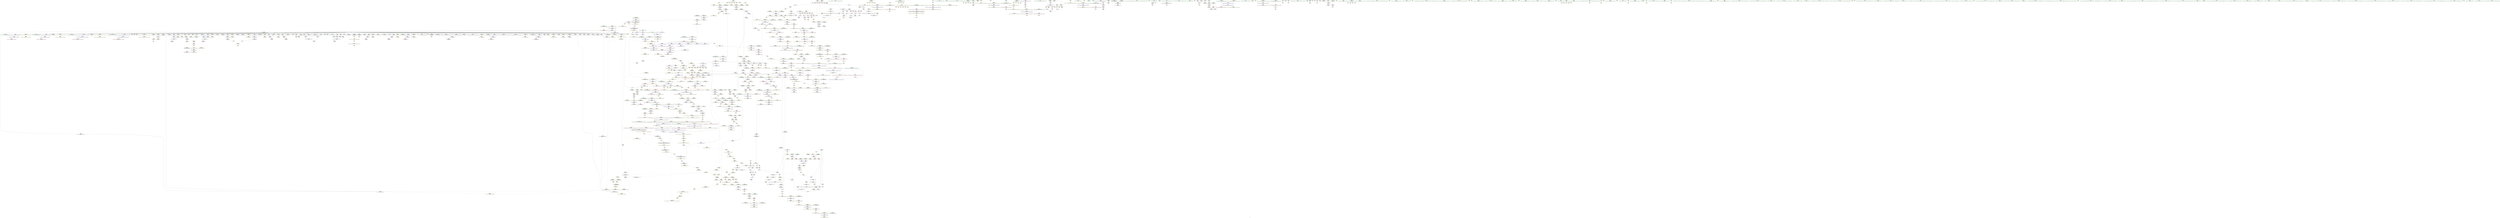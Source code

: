 digraph "SVFG" {
	label="SVFG";

	Node0x55bd69a1b530 [shape=record,color=grey,label="{NodeID: 0\nNullPtr}"];
	Node0x55bd69a1b530 -> Node0x55bd69a5ea80[style=solid];
	Node0x55bd69a1b530 -> Node0x55bd69a5eb80[style=solid];
	Node0x55bd69a1b530 -> Node0x55bd69a5ec50[style=solid];
	Node0x55bd69a1b530 -> Node0x55bd69a5ed20[style=solid];
	Node0x55bd69a1b530 -> Node0x55bd69a5edf0[style=solid];
	Node0x55bd69a1b530 -> Node0x55bd69a5eec0[style=solid];
	Node0x55bd69a1b530 -> Node0x55bd69a5ef90[style=solid];
	Node0x55bd69a1b530 -> Node0x55bd69a5f060[style=solid];
	Node0x55bd69a1b530 -> Node0x55bd69a5f130[style=solid];
	Node0x55bd69a1b530 -> Node0x55bd69a5f200[style=solid];
	Node0x55bd69a1b530 -> Node0x55bd69a677d0[style=solid];
	Node0x55bd69a1b530 -> Node0x55bd69a67860[style=solid];
	Node0x55bd69a1b530 -> Node0x55bd69a67930[style=solid];
	Node0x55bd69a1b530 -> Node0x55bd69a67a00[style=solid];
	Node0x55bd69a1b530 -> Node0x55bd69a67ad0[style=solid];
	Node0x55bd69a1b530 -> Node0x55bd69a67ba0[style=solid];
	Node0x55bd69a1b530 -> Node0x55bd69a67c70[style=solid];
	Node0x55bd69a1b530 -> Node0x55bd69a67d40[style=solid];
	Node0x55bd69a1b530 -> Node0x55bd69a67e10[style=solid];
	Node0x55bd69a1b530 -> Node0x55bd69a67ee0[style=solid];
	Node0x55bd69a1b530 -> Node0x55bd69a67fb0[style=solid];
	Node0x55bd69a1b530 -> Node0x55bd69a68080[style=solid];
	Node0x55bd69a1b530 -> Node0x55bd69a68150[style=solid];
	Node0x55bd69a1b530 -> Node0x55bd69a68220[style=solid];
	Node0x55bd69a1b530 -> Node0x55bd69a682f0[style=solid];
	Node0x55bd69a1b530 -> Node0x55bd69a683c0[style=solid];
	Node0x55bd69a1b530 -> Node0x55bd69a68490[style=solid];
	Node0x55bd69a1b530 -> Node0x55bd69a68560[style=solid];
	Node0x55bd69a1b530 -> Node0x55bd69a68630[style=solid];
	Node0x55bd69a1b530 -> Node0x55bd69a68700[style=solid];
	Node0x55bd69a1b530 -> Node0x55bd69a687d0[style=solid];
	Node0x55bd69a1b530 -> Node0x55bd69a688a0[style=solid];
	Node0x55bd69a1b530 -> Node0x55bd69a68970[style=solid];
	Node0x55bd69a1b530 -> Node0x55bd69a68a40[style=solid];
	Node0x55bd69a1b530 -> Node0x55bd69a68b10[style=solid];
	Node0x55bd69a1b530 -> Node0x55bd69a68be0[style=solid];
	Node0x55bd69a1b530 -> Node0x55bd69a68cb0[style=solid];
	Node0x55bd69a1b530 -> Node0x55bd69a68d80[style=solid];
	Node0x55bd69a1b530 -> Node0x55bd69a68e50[style=solid];
	Node0x55bd69a1b530 -> Node0x55bd69a68f20[style=solid];
	Node0x55bd69a1b530 -> Node0x55bd69a68ff0[style=solid];
	Node0x55bd69a1b530 -> Node0x55bd69a690c0[style=solid];
	Node0x55bd69a1b530 -> Node0x55bd69a69190[style=solid];
	Node0x55bd69a1b530 -> Node0x55bd69a69260[style=solid];
	Node0x55bd69a1b530 -> Node0x55bd69a69330[style=solid];
	Node0x55bd69a1b530 -> Node0x55bd69a69400[style=solid];
	Node0x55bd69a1b530 -> Node0x55bd69a694d0[style=solid];
	Node0x55bd69a1b530 -> Node0x55bd69a695a0[style=solid];
	Node0x55bd69a1b530 -> Node0x55bd69a69670[style=solid];
	Node0x55bd69a1b530 -> Node0x55bd69a69740[style=solid];
	Node0x55bd69a1b530 -> Node0x55bd69a69810[style=solid];
	Node0x55bd69a1b530 -> Node0x55bd69a698e0[style=solid];
	Node0x55bd69a1b530 -> Node0x55bd69a699b0[style=solid];
	Node0x55bd69a1b530 -> Node0x55bd69a69a80[style=solid];
	Node0x55bd69a1b530 -> Node0x55bd69a69b50[style=solid];
	Node0x55bd69a1b530 -> Node0x55bd69a69c20[style=solid];
	Node0x55bd69a1b530 -> Node0x55bd69a69cf0[style=solid];
	Node0x55bd69a1b530 -> Node0x55bd69a69dc0[style=solid];
	Node0x55bd69a1b530 -> Node0x55bd69a69e90[style=solid];
	Node0x55bd69a1b530 -> Node0x55bd69a69f60[style=solid];
	Node0x55bd69a1b530 -> Node0x55bd69a7af40[style=solid];
	Node0x55bd69a1b530 -> Node0x55bd69a7eb90[style=solid];
	Node0x55bd69a1b530 -> Node0x55bd69a7ec60[style=solid];
	Node0x55bd69a1b530 -> Node0x55bd69a7ed30[style=solid];
	Node0x55bd69a1b530 -> Node0x55bd69a82540[style=solid];
	Node0x55bd69a1b530 -> Node0x55bd69a71420[style=solid];
	Node0x55bd69a1b530 -> Node0x55bd695b96a0[style=solid];
	Node0x55bd69a1b530 -> Node0x55bd69a99030[style=solid];
	Node0x55bd69a94630 [shape=record,color=yellow,style=double,label="{NodeID: 941\nFPARM(551)\nFun[_ZNSt6vectorIiSaIiEEC2EmRKS0_]}"];
	Node0x55bd69a94630 -> Node0x55bd69a7d400[style=solid];
	Node0x55bd69a6fc90 [shape=record,color=yellow,style=double,label="{NodeID: 775\nAPARM(572)\nCS[]|{<s0>61}}"];
	Node0x55bd69a6fc90:s0 -> Node0x55bd69a91630[style=solid,color=red];
	Node0x55bd69a7ee00 [shape=record,color=blue,label="{NodeID: 609\n864\<--862\nthis.addr\<--this\n_ZNSt12_Vector_baseIiSaIiEE17_M_create_storageEm\n}"];
	Node0x55bd69a7ee00 -> Node0x55bd69a78400[style=dashed];
	Node0x55bd69a7ee00 -> Node0x55bd69ad5270[style=dashed];
	Node0x55bd69a667a0 [shape=record,color=red,label="{NodeID: 443\n568\<--556\n\<--__a.addr\n_ZNSt6vectorIiSaIiEEC2EmRKS0_\n}"];
	Node0x55bd69a667a0 -> Node0x55bd69a6faf0[style=solid];
	Node0x55bd69a69e90 [shape=record,color=black,label="{NodeID: 277\n829\<--3\n\<--dummyVal\n_ZNSt12_Vector_baseIiSaIiEED2Ev\n}"];
	Node0x55bd69a69e90 -> Node0x55bd69a7e850[style=solid];
	Node0x55bd69ad2090 [shape=record,color=yellow,style=double,label="{NodeID: 1218\nRETMU(44V_2)\npts\{997 \}\nFun[_ZSt25__uninitialized_default_nIPimET_S1_T0_]|{<s0>87}}"];
	Node0x55bd69ad2090:s0 -> Node0x55bd69adb070[style=dashed,color=blue];
	Node0x55bd69a5a640 [shape=record,color=green,label="{NodeID: 111\n570\<--571\n_ZNSt12_Vector_baseIiSaIiEEC2EmRKS0_\<--_ZNSt12_Vector_baseIiSaIiEEC2EmRKS0__field_insensitive\n}"];
	Node0x55bd69ac6c30 [shape=record,color=yellow,style=double,label="{NodeID: 1052\n44V_1 = ENCHI(MR_44V_0)\npts\{997 \}\nFun[_ZNSt27__uninitialized_default_n_1ILb1EE18__uninit_default_nIPimEET_S3_T0_]}"];
	Node0x55bd69ac6c30 -> Node0x55bd69ad9f50[style=dashed];
	Node0x55bd69a90940 [shape=record,color=yellow,style=double,label="{NodeID: 886\nFPARM(607)\nFun[_ZNSt6vectorIiSaIiEEixEm]}"];
	Node0x55bd69a90940 -> Node0x55bd69a7d740[style=solid];
	Node0x55bd69a84830 [shape=record,color=yellow,style=double,label="{NodeID: 720\nAPARM(178)\nCS[]}"];
	Node0x55bd69a7c150 [shape=record,color=blue,label="{NodeID: 554\n277\<--294\nehselector.slot\<--\n_Z9to_stringB5cxx11b\n}"];
	Node0x55bd69a7c150 -> Node0x55bd69a648c0[style=dashed];
	Node0x55bd69a63af0 [shape=record,color=red,label="{NodeID: 388\n94\<--88\n\<--__lhs.addr\n_ZStplIcSt11char_traitsIcESaIcEENSt7__cxx1112basic_stringIT_T0_T1_EEOS8_S5_\n}"];
	Node0x55bd69a63af0 -> Node0x55bd69a82130[style=solid];
	Node0x55bd69ad8b70 [shape=record,color=yellow,style=double,label="{NodeID: 1329\nCSMU(46V_1)\npts\{3350000 \}\nCS[]|{<s0>60}}"];
	Node0x55bd69ad8b70:s0 -> Node0x55bd69acc060[style=dashed,color=red];
	Node0x55bd69a5ed20 [shape=record,color=black,label="{NodeID: 222\n75\<--3\n\<--dummyVal\n_Z9to_stringNSt7__cxx1112basic_stringIcSt11char_traitsIcESaIcEEE\n}"];
	Node0x55bd69a5ed20 -> Node0x55bd69a7b110[style=solid];
	Node0x55bd69ace360 [shape=record,color=yellow,style=double,label="{NodeID: 1163\n109V_1 = ENCHI(MR_109V_0)\npts\{559 \}\nFun[_ZNSt6vectorIiSaIiEEC2EmRKS0_]}"];
	Node0x55bd69ace360 -> Node0x55bd69a7d4d0[style=dashed];
	Node0x55bd69ace360 -> Node0x55bd69ad7270[style=dashed];
	Node0x55bd69a5aff0 [shape=record,color=green,label="{NodeID: 56\n180\<--181\nexn.slot\<--exn.slot_field_insensitive\n_Z9to_stringB5cxx11c\n}"];
	Node0x55bd69a5aff0 -> Node0x55bd69a64310[style=solid];
	Node0x55bd69a5aff0 -> Node0x55bd69a7ba00[style=solid];
	Node0x55bd69abad60 [shape=record,color=black,label="{NodeID: 997\nMR_70V_2 = PHI(MR_70V_5, MR_70V_1, )\npts\{345 \}\n}"];
	Node0x55bd69abad60 -> Node0x55bd69a7cd80[style=dashed];
	Node0x55bd69abad60 -> Node0x55bd69abee30[style=dashed];
	Node0x55bd69abad60 -> Node0x55bd69ac1630[style=dashed];
	Node0x55bd69abad60 -> Node0x55bd69ad3a30[style=dashed];
	Node0x55bd69a729d0 [shape=record,color=yellow,style=double,label="{NodeID: 831\nARet(100)\nCS[]}"];
	Node0x55bd69a729d0 -> Node0x55bd69a81c50[style=solid];
	Node0x55bd69a81b80 [shape=record,color=yellow,style=double,label="{NodeID: 665\nAPARM(85)\nCS[]}"];
	Node0x55bd69a79440 [shape=record,color=red,label="{NodeID: 499\n1037\<--1034\nthis1\<--this.addr\n_ZNSt12_Vector_baseIiSaIiEE19_M_get_Tp_allocatorEv\n}"];
	Node0x55bd69a79440 -> Node0x55bd69a6f290[style=solid];
	Node0x55bd69a6cca0 [shape=record,color=black,label="{NodeID: 333\n1166\<--1165\n\<--_M_impl\n_ZNSt12_Vector_baseIiSaIiEE13_M_deallocateEPim\n}"];
	Node0x55bd69a6cca0 -> Node0x55bd69a71f80[style=solid];
	Node0x55bd69ad5460 [shape=record,color=yellow,style=double,label="{NodeID: 1274\nRETMU(46V_2)\npts\{3350000 \}\nFun[_ZNSt12_Vector_baseIiSaIiEE17_M_create_storageEm]|{<s0>70}}"];
	Node0x55bd69ad5460:s0 -> Node0x55bd69adadb0[style=dashed,color=blue];
	Node0x55bd69a62210 [shape=record,color=green,label="{NodeID: 167\n991\<--992\n_ZSt17__throw_bad_allocv\<--_ZSt17__throw_bad_allocv_field_insensitive\n}"];
	Node0x55bd69acaf80 [shape=record,color=yellow,style=double,label="{NodeID: 1108\n170V_1 = ENCHI(MR_170V_0)\npts\{845 \}\nFun[_ZNSt12_Vector_baseIiSaIiEE12_Vector_implC2ERKS0_]}"];
	Node0x55bd69acaf80 -> Node0x55bd69a7eac0[style=dashed];
	Node0x55bd69a404a0 [shape=record,color=green,label="{NodeID: 1\n7\<--1\n__dso_handle\<--dummyObj\nGlob }"];
	Node0x55bd69a94720 [shape=record,color=yellow,style=double,label="{NodeID: 942\nFPARM(53)\nFun[_Z9to_stringNSt7__cxx1112basic_stringIcSt11char_traitsIcESaIcEEE]}"];
	Node0x55bd69a94720 -> Node0x55bd69a81d20[style=solid];
	Node0x55bd69a6fd60 [shape=record,color=yellow,style=double,label="{NodeID: 776\nAPARM(582)\nCS[]|{<s0>62}}"];
	Node0x55bd69a6fd60:s0 -> Node0x55bd69a90790[style=solid,color=red];
	Node0x55bd69a7eed0 [shape=record,color=blue,label="{NodeID: 610\n866\<--863\n__n.addr\<--__n\n_ZNSt12_Vector_baseIiSaIiEE17_M_create_storageEm\n}"];
	Node0x55bd69a7eed0 -> Node0x55bd69a784d0[style=dashed];
	Node0x55bd69a7eed0 -> Node0x55bd69a785a0[style=dashed];
	Node0x55bd69a7eed0 -> Node0x55bd69ad5380[style=dashed];
	Node0x55bd69a66870 [shape=record,color=red,label="{NodeID: 444\n587\<--558\nexn\<--exn.slot\n_ZNSt6vectorIiSaIiEEC2EmRKS0_\n}"];
	Node0x55bd69a69f60 [shape=record,color=black,label="{NodeID: 278\n831\<--3\n\<--dummyVal\n_ZNSt12_Vector_baseIiSaIiEED2Ev\n}"];
	Node0x55bd69a69f60 -> Node0x55bd69a7e920[style=solid];
	Node0x55bd69ad21a0 [shape=record,color=yellow,style=double,label="{NodeID: 1219\nRETMU(88V_2)\npts\{1045 \}\nFun[_ZSt25__uninitialized_default_nIPimET_S1_T0_]}"];
	Node0x55bd69a5a740 [shape=record,color=green,label="{NodeID: 112\n574\<--575\n_ZNSt6vectorIiSaIiEE21_M_default_initializeEm\<--_ZNSt6vectorIiSaIiEE21_M_default_initializeEm_field_insensitive\n}"];
	Node0x55bd69ab9560 [shape=record,color=yellow,style=double,label="{NodeID: 1053\n95V_1 = ENCHI(MR_95V_0)\npts\{1064 \}\nFun[_ZNSt27__uninitialized_default_n_1ILb1EE18__uninit_default_nIPimEET_S3_T0_]}"];
	Node0x55bd69ab9560 -> Node0x55bd69a80250[style=dashed];
	Node0x55bd69a90af0 [shape=record,color=yellow,style=double,label="{NodeID: 887\nFPARM(608)\nFun[_ZNSt6vectorIiSaIiEEixEm]}"];
	Node0x55bd69a90af0 -> Node0x55bd69a7d810[style=solid];
	Node0x55bd69a84900 [shape=record,color=yellow,style=double,label="{NodeID: 721\nAPARM(226)\nCS[]}"];
	Node0x55bd69a7c220 [shape=record,color=blue,label="{NodeID: 555\n320\<--349\nretval\<--\nmain\n}"];
	Node0x55bd69a7c220 -> Node0x55bd69ad3250[style=dashed];
	Node0x55bd69a63bc0 [shape=record,color=red,label="{NodeID: 389\n95\<--90\n\<--__rhs.addr\n_ZStplIcSt11char_traitsIcESaIcEENSt7__cxx1112basic_stringIT_T0_T1_EEOS8_S5_\n}"];
	Node0x55bd69a63bc0 -> Node0x55bd69a822d0[style=solid];
	Node0x55bd69ad8cd0 [shape=record,color=yellow,style=double,label="{NodeID: 1330\nCSMU(48V_1)\npts\{3350001 \}\nCS[]|{<s0>60}}"];
	Node0x55bd69ad8cd0:s0 -> Node0x55bd69acc060[style=dashed,color=red];
	Node0x55bd69a5edf0 [shape=record,color=black,label="{NodeID: 223\n81\<--3\nlpad.val\<--dummyVal\n_Z9to_stringNSt7__cxx1112basic_stringIcSt11char_traitsIcESaIcEEE\n}"];
	Node0x55bd69ace440 [shape=record,color=yellow,style=double,label="{NodeID: 1164\n111V_1 = ENCHI(MR_111V_0)\npts\{561 \}\nFun[_ZNSt6vectorIiSaIiEEC2EmRKS0_]}"];
	Node0x55bd69ace440 -> Node0x55bd69a7d5a0[style=dashed];
	Node0x55bd69ace440 -> Node0x55bd69ad7350[style=dashed];
	Node0x55bd69a5b0c0 [shape=record,color=green,label="{NodeID: 57\n182\<--183\nehselector.slot\<--ehselector.slot_field_insensitive\n_Z9to_stringB5cxx11c\n}"];
	Node0x55bd69a5b0c0 -> Node0x55bd69a643e0[style=solid];
	Node0x55bd69a5b0c0 -> Node0x55bd69a7bad0[style=solid];
	Node0x55bd69abb230 [shape=record,color=black,label="{NodeID: 998\nMR_72V_2 = PHI(MR_72V_4, MR_72V_1, )\npts\{347 \}\n}"];
	Node0x55bd69abb230 -> Node0x55bd69abd030[style=dashed];
	Node0x55bd69abb230 -> Node0x55bd69abf330[style=dashed];
	Node0x55bd69abb230 -> Node0x55bd69ac1b30[style=dashed];
	Node0x55bd69abb230 -> Node0x55bd69ad3b10[style=dashed];
	Node0x55bd69a72a60 [shape=record,color=yellow,style=double,label="{NodeID: 832\nARet(359)\nCS[]}"];
	Node0x55bd69a81c50 [shape=record,color=yellow,style=double,label="{NodeID: 666\nAPARM(100)\nCS[]}"];
	Node0x55bd69a79510 [shape=record,color=red,label="{NodeID: 500\n1054\<--1044\n\<--__first.addr\n_ZSt25__uninitialized_default_nIPimET_S1_T0_\n}"];
	Node0x55bd69a79510 -> Node0x55bd69a71830[style=solid];
	Node0x55bd69a6cd70 [shape=record,color=black,label="{NodeID: 334\n1200\<--1199\n\<--\n_ZNSt16allocator_traitsISaIiEE10deallocateERS0_Pim\n}"];
	Node0x55bd69a6cd70 -> Node0x55bd69a722c0[style=solid];
	Node0x55bd69ad5540 [shape=record,color=yellow,style=double,label="{NodeID: 1275\nRETMU(48V_2)\npts\{3350001 \}\nFun[_ZNSt12_Vector_baseIiSaIiEE17_M_create_storageEm]|{<s0>70}}"];
	Node0x55bd69ad5540:s0 -> Node0x55bd69adadb0[style=dashed,color=blue];
	Node0x55bd69a62310 [shape=record,color=green,label="{NodeID: 168\n996\<--997\ncall2\<--call2_field_insensitive\n_ZN9__gnu_cxx13new_allocatorIiE8allocateEmPKv\n}"];
	Node0x55bd69a62310 -> Node0x55bd69a6c3b0[style=solid];
	Node0x55bd69acb090 [shape=record,color=yellow,style=double,label="{NodeID: 1109\n46V_1 = ENCHI(MR_46V_0)\npts\{3350000 \}\nFun[_ZNSt12_Vector_baseIiSaIiEE12_Vector_implC2ERKS0_]}"];
	Node0x55bd69acb090 -> Node0x55bd69a7eb90[style=dashed];
	Node0x55bd69a56520 [shape=record,color=green,label="{NodeID: 2\n8\<--1\n.str\<--dummyObj\nGlob }"];
	Node0x55bd69a94810 [shape=record,color=yellow,style=double,label="{NodeID: 943\nFPARM(54)\nFun[_Z9to_stringNSt7__cxx1112basic_stringIcSt11char_traitsIcESaIcEEE]}"];
	Node0x55bd69a94810 -> Node0x55bd69a83720[style=solid];
	Node0x55bd69a6fe30 [shape=record,color=yellow,style=double,label="{NodeID: 777\nAPARM(598)\nCS[]|{<s0>63}}"];
	Node0x55bd69a6fe30:s0 -> Node0x55bd69a93070[style=solid,color=red];
	Node0x55bd69a7efa0 [shape=record,color=blue,label="{NodeID: 611\n876\<--872\n_M_start\<--call\n_ZNSt12_Vector_baseIiSaIiEE17_M_create_storageEm\n}"];
	Node0x55bd69a7efa0 -> Node0x55bd69a78670[style=dashed];
	Node0x55bd69a7efa0 -> Node0x55bd69a78740[style=dashed];
	Node0x55bd69a7efa0 -> Node0x55bd69ad5460[style=dashed];
	Node0x55bd69a66940 [shape=record,color=red,label="{NodeID: 445\n588\<--560\nsel\<--ehselector.slot\n_ZNSt6vectorIiSaIiEEC2EmRKS0_\n}"];
	Node0x55bd69a6a030 [shape=record,color=black,label="{NodeID: 279\n14\<--13\n\<--_ZSt3cin\nCan only get source location for instruction, argument, global var or function.}"];
	Node0x55bd69a6a030 -> Node0x55bd69a6f500[style=solid];
	Node0x55bd69ad2280 [shape=record,color=yellow,style=double,label="{NodeID: 1220\nRETMU(90V_2)\npts\{1047 \}\nFun[_ZSt25__uninitialized_default_nIPimET_S1_T0_]}"];
	Node0x55bd69a5f330 [shape=record,color=green,label="{NodeID: 113\n584\<--585\n_ZNSt12_Vector_baseIiSaIiEED2Ev\<--_ZNSt12_Vector_baseIiSaIiEED2Ev_field_insensitive\n}"];
	Node0x55bd69ab9640 [shape=record,color=yellow,style=double,label="{NodeID: 1054\n97V_1 = ENCHI(MR_97V_0)\npts\{1066 \}\nFun[_ZNSt27__uninitialized_default_n_1ILb1EE18__uninit_default_nIPimEET_S3_T0_]}"];
	Node0x55bd69ab9640 -> Node0x55bd69a80320[style=dashed];
	Node0x55bd69a90ca0 [shape=record,color=yellow,style=double,label="{NodeID: 888\nFPARM(1102)\nFun[_ZSt10__fill_n_aIPimiEN9__gnu_cxx11__enable_ifIXsr11__is_scalarIT1_EE7__valueET_E6__typeES4_T0_RKS3_]}"];
	Node0x55bd69a90ca0 -> Node0x55bd69a80730[style=solid];
	Node0x55bd69a849d0 [shape=record,color=yellow,style=double,label="{NodeID: 722\nAPARM(220)\nCS[]|{<s0>23}}"];
	Node0x55bd69a849d0:s0 -> Node0x55bd69a94720[style=solid,color=red];
	Node0x55bd69a7c2f0 [shape=record,color=blue,label="{NodeID: 556\n324\<--366\ntc\<--\nmain\n}"];
	Node0x55bd69a7c2f0 -> Node0x55bd69ab8d20[style=dashed];
	Node0x55bd69a63c90 [shape=record,color=red,label="{NodeID: 390\n140\<--111\n\<--__lhs.addr\n_ZStplIcSt11char_traitsIcESaIcEENSt7__cxx1112basic_stringIT_T0_T1_EES5_RKS8_\n}"];
	Node0x55bd69a63c90 -> Node0x55bd69a83b30[style=solid];
	Node0x55bd69ad8db0 [shape=record,color=yellow,style=double,label="{NodeID: 1331\nCSMU(116V_1)\npts\{3350002 \}\nCS[]|{<s0>60}}"];
	Node0x55bd69ad8db0:s0 -> Node0x55bd69acc060[style=dashed,color=red];
	Node0x55bd69a5eec0 [shape=record,color=black,label="{NodeID: 224\n82\<--3\nlpad.val1\<--dummyVal\n_Z9to_stringNSt7__cxx1112basic_stringIcSt11char_traitsIcESaIcEEE\n}"];
	Node0x55bd69ace520 [shape=record,color=yellow,style=double,label="{NodeID: 1165\n44V_1 = ENCHI(MR_44V_0)\npts\{997 \}\nFun[_ZNSt6vectorIiSaIiEEC2EmRKS0_]}"];
	Node0x55bd69ace520 -> Node0x55bd69ad90d0[style=dashed];
	Node0x55bd69a5b190 [shape=record,color=green,label="{NodeID: 58\n187\<--188\n_ZNSaIcEC1Ev\<--_ZNSaIcEC1Ev_field_insensitive\n}"];
	Node0x55bd69abb730 [shape=record,color=black,label="{NodeID: 999\nMR_44V_2 = PHI(MR_44V_4, MR_44V_1, )\npts\{997 \}\n}"];
	Node0x55bd69abb730 -> Node0x55bd69abf830[style=dashed];
	Node0x55bd69abb730 -> Node0x55bd69ad3bf0[style=dashed];
	Node0x55bd69abb730 -> Node0x55bd69ad7fb0[style=dashed];
	Node0x55bd69a72af0 [shape=record,color=yellow,style=double,label="{NodeID: 833\nARet(362)\nCS[]}"];
	Node0x55bd69a81d20 [shape=record,color=yellow,style=double,label="{NodeID: 667\nAPARM(53)\nCS[]|{<s0>4}}"];
	Node0x55bd69a81d20:s0 -> Node0x55bd69a90460[style=solid,color=red];
	Node0x55bd69a795e0 [shape=record,color=red,label="{NodeID: 501\n1055\<--1046\n\<--__n.addr\n_ZSt25__uninitialized_default_nIPimET_S1_T0_\n}"];
	Node0x55bd69a795e0 -> Node0x55bd69a71900[style=solid];
	Node0x55bd69a6ce40 [shape=record,color=black,label="{NodeID: 335\n1222\<--1221\n\<--\n_ZN9__gnu_cxx13new_allocatorIiE10deallocateEPim\n}"];
	Node0x55bd69a6ce40 -> Node0x55bd69a72530[style=solid];
	Node0x55bd69ad5620 [shape=record,color=yellow,style=double,label="{NodeID: 1276\nRETMU(116V_2)\npts\{3350002 \}\nFun[_ZNSt12_Vector_baseIiSaIiEE17_M_create_storageEm]|{<s0>70}}"];
	Node0x55bd69ad5620:s0 -> Node0x55bd69adadb0[style=dashed,color=blue];
	Node0x55bd69a623e0 [shape=record,color=green,label="{NodeID: 169\n998\<--999\n_Znwm\<--_Znwm_field_insensitive\n}"];
	Node0x55bd69acb170 [shape=record,color=yellow,style=double,label="{NodeID: 1110\n48V_1 = ENCHI(MR_48V_0)\npts\{3350001 \}\nFun[_ZNSt12_Vector_baseIiSaIiEE12_Vector_implC2ERKS0_]}"];
	Node0x55bd69acb170 -> Node0x55bd69a7ec60[style=dashed];
	Node0x55bd69a565b0 [shape=record,color=green,label="{NodeID: 3\n10\<--1\n.str.1\<--dummyObj\nGlob }"];
	Node0x55bd69a94900 [shape=record,color=yellow,style=double,label="{NodeID: 944\nFPARM(696)\nFun[_ZN9__gnu_cxx13new_allocatorIiEC2Ev]}"];
	Node0x55bd69a94900 -> Node0x55bd69a7de90[style=solid];
	Node0x55bd69a6ff00 [shape=record,color=yellow,style=double,label="{NodeID: 778\nAPARM(672)\nCS[]|{<s0>64}}"];
	Node0x55bd69a6ff00:s0 -> Node0x55bd69a921d0[style=solid,color=red];
	Node0x55bd69a7f070 [shape=record,color=blue,label="{NodeID: 612\n882\<--880\n_M_finish\<--\n_ZNSt12_Vector_baseIiSaIiEE17_M_create_storageEm\n}"];
	Node0x55bd69a7f070 -> Node0x55bd69ad5540[style=dashed];
	Node0x55bd69a66a10 [shape=record,color=red,label="{NodeID: 446\n597\<--594\nthis1\<--this.addr\n_ZNSaIiED2Ev\n}"];
	Node0x55bd69a66a10 -> Node0x55bd69a6b100[style=solid];
	Node0x55bd69a6a130 [shape=record,color=black,label="{NodeID: 280\n15\<--13\n\<--_ZSt3cin\nCan only get source location for instruction, argument, global var or function.}"];
	Node0x55bd69a6a130 -> Node0x55bd69a63880[style=solid];
	Node0x55bd69ad2360 [shape=record,color=yellow,style=double,label="{NodeID: 1221\nRETMU(92V_2)\npts\{1049 \}\nFun[_ZSt25__uninitialized_default_nIPimET_S1_T0_]}"];
	Node0x55bd69a5f430 [shape=record,color=green,label="{NodeID: 114\n594\<--595\nthis.addr\<--this.addr_field_insensitive\n_ZNSaIiED2Ev\n}"];
	Node0x55bd69a5f430 -> Node0x55bd69a66a10[style=solid];
	Node0x55bd69a5f430 -> Node0x55bd69a7d670[style=solid];
	Node0x55bd69ab9720 [shape=record,color=yellow,style=double,label="{NodeID: 1055\n99V_1 = ENCHI(MR_99V_0)\npts\{1068 \}\nFun[_ZNSt27__uninitialized_default_n_1ILb1EE18__uninit_default_nIPimEET_S3_T0_]}"];
	Node0x55bd69ab9720 -> Node0x55bd69a803f0[style=dashed];
	Node0x55bd69a90d60 [shape=record,color=yellow,style=double,label="{NodeID: 889\nFPARM(1103)\nFun[_ZSt10__fill_n_aIPimiEN9__gnu_cxx11__enable_ifIXsr11__is_scalarIT1_EE7__valueET_E6__typeES4_T0_RKS3_]}"];
	Node0x55bd69a90d60 -> Node0x55bd69a80800[style=solid];
	Node0x55bd69a84aa0 [shape=record,color=yellow,style=double,label="{NodeID: 723\nAPARM(224)\nCS[]|{<s0>23}}"];
	Node0x55bd69a84aa0:s0 -> Node0x55bd69a94810[style=solid,color=red];
	Node0x55bd69a7c3c0 [shape=record,color=blue,label="{NodeID: 557\n338\<--366\ni\<--\nmain\n}"];
	Node0x55bd69a7c3c0 -> Node0x55bd69ac2030[style=dashed];
	Node0x55bd69a63d60 [shape=record,color=red,label="{NodeID: 391\n130\<--113\n\<--__rhs.addr\n_ZStplIcSt11char_traitsIcESaIcEENSt7__cxx1112basic_stringIT_T0_T1_EES5_RKS8_\n}"];
	Node0x55bd69a63d60 -> Node0x55bd69a83cd0[style=solid];
	Node0x55bd69ad8e90 [shape=record,color=yellow,style=double,label="{NodeID: 1332\nCSMU(46V_2)\npts\{3350000 \}\nCS[]|{<s0>61}}"];
	Node0x55bd69ad8e90:s0 -> Node0x55bd69ac9ad0[style=dashed,color=red];
	Node0x55bd69a5ef90 [shape=record,color=black,label="{NodeID: 225\n150\<--3\n\<--dummyVal\n_ZStplIcSt11char_traitsIcESaIcEENSt7__cxx1112basic_stringIT_T0_T1_EES5_RKS8_\n}"];
	Node0x55bd69ace600 [shape=record,color=yellow,style=double,label="{NodeID: 1166\n46V_1 = ENCHI(MR_46V_0)\npts\{3350000 \}\nFun[_ZNSt6vectorIiSaIiEEC2EmRKS0_]}"];
	Node0x55bd69ace600 -> Node0x55bd69ad8b70[style=dashed];
	Node0x55bd69a5b290 [shape=record,color=green,label="{NodeID: 59\n190\<--191\n_ZNSt7__cxx1112basic_stringIcSt11char_traitsIcESaIcEEC1EmcRKS3_\<--_ZNSt7__cxx1112basic_stringIcSt11char_traitsIcESaIcEEC1EmcRKS3__field_insensitive\n}"];
	Node0x55bd69abbc30 [shape=record,color=black,label="{NodeID: 1000\nMR_46V_2 = PHI(MR_46V_3, MR_46V_1, )\npts\{3350000 \}\n}"];
	Node0x55bd69abbc30 -> Node0x55bd69abfd30[style=dashed];
	Node0x55bd69abbc30 -> Node0x55bd69ad3cd0[style=dashed];
	Node0x55bd69abbc30 -> Node0x55bd69ad8110[style=dashed];
	Node0x55bd69a72b80 [shape=record,color=yellow,style=double,label="{NodeID: 834\nARet(372)\nCS[]}"];
	Node0x55bd69a81df0 [shape=record,color=yellow,style=double,label="{NodeID: 668\nAPARM(55)\nCS[]|{<s0>4}}"];
	Node0x55bd69a81df0:s0 -> Node0x55bd69a90550[style=solid,color=red];
	Node0x55bd69a796b0 [shape=record,color=red,label="{NodeID: 502\n1071\<--1063\n\<--__first.addr\n_ZNSt27__uninitialized_default_n_1ILb1EE18__uninit_default_nIPimEET_S3_T0_\n}"];
	Node0x55bd69a796b0 -> Node0x55bd69a719d0[style=solid];
	Node0x55bd69a6cf10 [shape=record,color=purple,label="{NodeID: 336\n34\<--4\n\<--_ZStL8__ioinit\n__cxx_global_var_init\n}"];
	Node0x55bd69a6cf10 -> Node0x55bd69a833e0[style=solid];
	Node0x55bd69ad5700 [shape=record,color=yellow,style=double,label="{NodeID: 1277\nRETMU(44V_2)\npts\{997 \}\nFun[_ZSt27__uninitialized_default_n_aIPimiET_S1_T0_RSaIT1_E]|{<s0>73}}"];
	Node0x55bd69ad5700:s0 -> Node0x55bd69adaf10[style=dashed,color=blue];
	Node0x55bd69a624e0 [shape=record,color=green,label="{NodeID: 170\n1004\<--1005\nthis.addr\<--this.addr_field_insensitive\n_ZNK9__gnu_cxx13new_allocatorIiE8max_sizeEv\n}"];
	Node0x55bd69a624e0 -> Node0x55bd69a791d0[style=solid];
	Node0x55bd69a624e0 -> Node0x55bd69a7fbd0[style=solid];
	Node0x55bd69acb250 [shape=record,color=yellow,style=double,label="{NodeID: 1111\n168V_1 = ENCHI(MR_168V_0)\npts\{843 \}\nFun[_ZNSt12_Vector_baseIiSaIiEE12_Vector_implC2ERKS0_]}"];
	Node0x55bd69acb250 -> Node0x55bd69a7e9f0[style=dashed];
	Node0x55bd69a56860 [shape=record,color=green,label="{NodeID: 4\n12\<--1\n_ZSt4cerr\<--dummyObj\nGlob }"];
	Node0x55bd69a949f0 [shape=record,color=yellow,style=double,label="{NodeID: 945\nFRet(721)\nFun[_ZSt4moveIRNSt7__cxx1112basic_stringIcSt11char_traitsIcESaIcEEEEONSt16remove_referenceIT_E4typeEOS8_]|{<s0>8}}"];
	Node0x55bd69a949f0:s0 -> Node0x55bd69a729d0[style=solid,color=blue];
	Node0x55bd69a6ffd0 [shape=record,color=yellow,style=double,label="{NodeID: 779\nAPARM(679)\nCS[]|{<s0>66}}"];
	Node0x55bd69a6ffd0:s0 -> Node0x55bd69a90790[style=solid,color=red];
	Node0x55bd69a7f140 [shape=record,color=blue,label="{NodeID: 613\n890\<--888\n_M_end_of_storage\<--add.ptr\n_ZNSt12_Vector_baseIiSaIiEE17_M_create_storageEm\n}"];
	Node0x55bd69a7f140 -> Node0x55bd69ad5620[style=dashed];
	Node0x55bd69a66ae0 [shape=record,color=red,label="{NodeID: 447\n615\<--609\nthis1\<--this.addr\n_ZNSt6vectorIiSaIiEEixEm\n}"];
	Node0x55bd69a66ae0 -> Node0x55bd69a6b1d0[style=solid];
	Node0x55bd69a6a230 [shape=record,color=black,label="{NodeID: 281\n36\<--37\n\<--_ZNSt8ios_base4InitD1Ev\nCan only get source location for instruction, argument, global var or function.}"];
	Node0x55bd69a6a230 -> Node0x55bd69a83310[style=solid];
	Node0x55bd69ad2440 [shape=record,color=yellow,style=double,label="{NodeID: 1222\nRETMU(242V_2)\npts\{1212 \}\nFun[_ZN9__gnu_cxx13new_allocatorIiE10deallocateEPim]}"];
	Node0x55bd69a5f500 [shape=record,color=green,label="{NodeID: 115\n600\<--601\n_ZN9__gnu_cxx13new_allocatorIiED2Ev\<--_ZN9__gnu_cxx13new_allocatorIiED2Ev_field_insensitive\n}"];
	Node0x55bd69ab9800 [shape=record,color=yellow,style=double,label="{NodeID: 1056\n6V_1 = ENCHI(MR_6V_0)\npts\{89 \}\nFun[_ZStplIcSt11char_traitsIcESaIcEENSt7__cxx1112basic_stringIT_T0_T1_EEOS8_S5_]}"];
	Node0x55bd69ab9800 -> Node0x55bd69a7b1e0[style=dashed];
	Node0x55bd69a90e20 [shape=record,color=yellow,style=double,label="{NodeID: 890\nFPARM(1104)\nFun[_ZSt10__fill_n_aIPimiEN9__gnu_cxx11__enable_ifIXsr11__is_scalarIT1_EE7__valueET_E6__typeES4_T0_RKS3_]}"];
	Node0x55bd69a90e20 -> Node0x55bd69a808d0[style=solid];
	Node0x55bd69a84b70 [shape=record,color=yellow,style=double,label="{NodeID: 724\nAPARM(224)\nCS[]}"];
	Node0x55bd69a7c490 [shape=record,color=blue,label="{NodeID: 558\n407\<--411\ncall17\<--add18\nmain\n}"];
	Node0x55bd69a7c490 -> Node0x55bd69a66050[style=dashed];
	Node0x55bd69a7c490 -> Node0x55bd69a66120[style=dashed];
	Node0x55bd69a7c490 -> Node0x55bd69a7c560[style=dashed];
	Node0x55bd69a63e30 [shape=record,color=red,label="{NodeID: 392\n142\<--113\n\<--__rhs.addr\n_ZStplIcSt11char_traitsIcESaIcEENSt7__cxx1112basic_stringIT_T0_T1_EES5_RKS8_\n}"];
	Node0x55bd69a63e30 -> Node0x55bd69a83e70[style=solid];
	Node0x55bd69ad8ff0 [shape=record,color=yellow,style=double,label="{NodeID: 1333\nCSMU(48V_2)\npts\{3350001 \}\nCS[]|{<s0>61}}"];
	Node0x55bd69ad8ff0:s0 -> Node0x55bd69ac9bb0[style=dashed,color=red];
	Node0x55bd69a5f060 [shape=record,color=black,label="{NodeID: 226\n151\<--3\n\<--dummyVal\n_ZStplIcSt11char_traitsIcESaIcEENSt7__cxx1112basic_stringIT_T0_T1_EES5_RKS8_\n}"];
	Node0x55bd69a5f060 -> Node0x55bd69a7b790[style=solid];
	Node0x55bd69ace6e0 [shape=record,color=yellow,style=double,label="{NodeID: 1167\n48V_1 = ENCHI(MR_48V_0)\npts\{3350001 \}\nFun[_ZNSt6vectorIiSaIiEEC2EmRKS0_]}"];
	Node0x55bd69ace6e0 -> Node0x55bd69ad8cd0[style=dashed];
	Node0x55bd69a5b390 [shape=record,color=green,label="{NodeID: 60\n193\<--194\n_ZNSaIcED1Ev\<--_ZNSaIcED1Ev_field_insensitive\n}"];
	Node0x55bd69abc130 [shape=record,color=black,label="{NodeID: 1001\nMR_76V_2 = PHI(MR_76V_3, MR_76V_1, )\npts\{3350001 3350002 \}\n}"];
	Node0x55bd69abc130 -> Node0x55bd69ac0230[style=dashed];
	Node0x55bd69abc130 -> Node0x55bd69ad3db0[style=dashed];
	Node0x55bd69abc130 -> Node0x55bd69ad81f0[style=dashed];
	Node0x55bd69a72c10 [shape=record,color=yellow,style=double,label="{NodeID: 835\nARet(374)\nCS[]}"];
	Node0x55bd69a81ec0 [shape=record,color=yellow,style=double,label="{NodeID: 669\nAPARM(62)\nCS[]|{<s0>4}}"];
	Node0x55bd69a81ec0:s0 -> Node0x55bd69a90640[style=solid,color=red];
	Node0x55bd69a79780 [shape=record,color=red,label="{NodeID: 503\n1072\<--1065\n\<--__n.addr\n_ZNSt27__uninitialized_default_n_1ILb1EE18__uninit_default_nIPimEET_S3_T0_\n}"];
	Node0x55bd69a79780 -> Node0x55bd69a71aa0[style=solid];
	Node0x55bd69a6cfe0 [shape=record,color=purple,label="{NodeID: 337\n284\<--8\n\<--.str\n_Z9to_stringB5cxx11b\n}"];
	Node0x55bd69a6cfe0 -> Node0x55bd69a95d90[style=solid];
	Node0x55bd69ad5810 [shape=record,color=yellow,style=double,label="{NodeID: 1278\nRETMU(79V_2)\npts\{1018 \}\nFun[_ZSt27__uninitialized_default_n_aIPimiET_S1_T0_RSaIT1_E]}"];
	Node0x55bd69a625b0 [shape=record,color=green,label="{NodeID: 171\n1017\<--1018\n__first.addr\<--__first.addr_field_insensitive\n_ZSt27__uninitialized_default_n_aIPimiET_S1_T0_RSaIT1_E\n}"];
	Node0x55bd69a625b0 -> Node0x55bd69a792a0[style=solid];
	Node0x55bd69a625b0 -> Node0x55bd69a7fca0[style=solid];
	Node0x55bd69acb330 [shape=record,color=yellow,style=double,label="{NodeID: 1112\n116V_1 = ENCHI(MR_116V_0)\npts\{3350002 \}\nFun[_ZNSt12_Vector_baseIiSaIiEE12_Vector_implC2ERKS0_]}"];
	Node0x55bd69acb330 -> Node0x55bd69a7ed30[style=dashed];
	Node0x55bd69a568f0 [shape=record,color=green,label="{NodeID: 5\n13\<--1\n_ZSt3cin\<--dummyObj\nGlob }"];
	Node0x55bd69a94ae0 [shape=record,color=yellow,style=double,label="{NodeID: 946\nFRet(1060)\nFun[_ZNSt27__uninitialized_default_n_1ILb1EE18__uninit_default_nIPimEET_S3_T0_]|{<s0>88}}"];
	Node0x55bd69a94ae0:s0 -> Node0x55bd69a8f410[style=solid,color=blue];
	Node0x55bd69a700a0 [shape=record,color=yellow,style=double,label="{NodeID: 780\nAPARM(687)\nCS[]|{<s0>67}}"];
	Node0x55bd69a700a0:s0 -> Node0x55bd69a90790[style=solid,color=red];
	Node0x55bd69a7f210 [shape=record,color=blue,label="{NodeID: 614\n895\<--894\nthis.addr\<--this\n_ZNSt12_Vector_baseIiSaIiEE12_Vector_implD2Ev\n}"];
	Node0x55bd69a7f210 -> Node0x55bd69a78810[style=dashed];
	Node0x55bd69a7f210 -> Node0x55bd69ad03c0[style=dashed];
	Node0x55bd69a66bb0 [shape=record,color=red,label="{NodeID: 448\n620\<--611\n\<--__n.addr\n_ZNSt6vectorIiSaIiEEixEm\n}"];
	Node0x55bd69a6a330 [shape=record,color=black,label="{NodeID: 282\n279\<--270\nfrombool\<--b\n_Z9to_stringB5cxx11b\n}"];
	Node0x55bd69a6a330 -> Node0x55bd69a7bfb0[style=solid];
	Node0x55bd69ad2550 [shape=record,color=yellow,style=double,label="{NodeID: 1223\nRETMU(244V_2)\npts\{1214 \}\nFun[_ZN9__gnu_cxx13new_allocatorIiE10deallocateEPim]}"];
	Node0x55bd69a5f600 [shape=record,color=green,label="{NodeID: 116\n609\<--610\nthis.addr\<--this.addr_field_insensitive\n_ZNSt6vectorIiSaIiEEixEm\n}"];
	Node0x55bd69a5f600 -> Node0x55bd69a66ae0[style=solid];
	Node0x55bd69a5f600 -> Node0x55bd69a7d740[style=solid];
	Node0x55bd69ab9910 [shape=record,color=yellow,style=double,label="{NodeID: 1057\n8V_1 = ENCHI(MR_8V_0)\npts\{91 \}\nFun[_ZStplIcSt11char_traitsIcESaIcEENSt7__cxx1112basic_stringIT_T0_T1_EEOS8_S5_]}"];
	Node0x55bd69ab9910 -> Node0x55bd69a7b2b0[style=dashed];
	Node0x55bd69a90ee0 [shape=record,color=yellow,style=double,label="{NodeID: 891\nFPARM(1264)\nFun[_ZNSt12_Destroy_auxILb1EE9__destroyIPiEEvT_S3_]}"];
	Node0x55bd69a90ee0 -> Node0x55bd69a819e0[style=solid];
	Node0x55bd69a84c40 [shape=record,color=yellow,style=double,label="{NodeID: 725\nAPARM(226)\nCS[]}"];
	Node0x55bd69a7c560 [shape=record,color=blue,label="{NodeID: 559\n420\<--422\ncall23\<--add24\nmain\n}"];
	Node0x55bd69a7c560 -> Node0x55bd69ac2530[style=dashed];
	Node0x55bd69a63f00 [shape=record,color=red,label="{NodeID: 393\n148\<--115\nnrvo.val\<--nrvo\n_ZStplIcSt11char_traitsIcESaIcEENSt7__cxx1112basic_stringIT_T0_T1_EES5_RKS8_\n}"];
	Node0x55bd69ad90d0 [shape=record,color=yellow,style=double,label="{NodeID: 1334\nCSMU(44V_1)\npts\{997 \}\nCS[]|{<s0>61}}"];
	Node0x55bd69ad90d0:s0 -> Node0x55bd69ac99f0[style=dashed,color=red];
	Node0x55bd69a5f130 [shape=record,color=black,label="{NodeID: 227\n153\<--3\n\<--dummyVal\n_ZStplIcSt11char_traitsIcESaIcEENSt7__cxx1112basic_stringIT_T0_T1_EES5_RKS8_\n}"];
	Node0x55bd69a5f130 -> Node0x55bd69a7b860[style=solid];
	Node0x55bd69ace7c0 [shape=record,color=yellow,style=double,label="{NodeID: 1168\n116V_1 = ENCHI(MR_116V_0)\npts\{3350002 \}\nFun[_ZNSt6vectorIiSaIiEEC2EmRKS0_]}"];
	Node0x55bd69ace7c0 -> Node0x55bd69ad8db0[style=dashed];
	Node0x55bd69a5b490 [shape=record,color=green,label="{NodeID: 61\n217\<--218\n_Z9to_stringB5cxx11PKc\<--_Z9to_stringB5cxx11PKc_field_insensitive\n}"];
	Node0x55bd69abc630 [shape=record,color=black,label="{NodeID: 1002\nMR_68V_5 = PHI(MR_68V_7, MR_68V_4, )\npts\{343 \}\n}"];
	Node0x55bd69abc630 -> Node0x55bd69a65900[style=dashed];
	Node0x55bd69abc630 -> Node0x55bd69a66390[style=dashed];
	Node0x55bd69abc630 -> Node0x55bd69a7cf20[style=dashed];
	Node0x55bd69abc630 -> Node0x55bd69ab9400[style=dashed];
	Node0x55bd69abc630 -> Node0x55bd69ac1130[style=dashed];
	Node0x55bd69abc630 -> Node0x55bd69ac2a30[style=dashed];
	Node0x55bd69abc630 -> Node0x55bd69ad7d70[style=dashed];
	Node0x55bd69a72ca0 [shape=record,color=yellow,style=double,label="{NodeID: 836\nARet(475)\nCS[]}"];
	Node0x55bd69a72ca0 -> Node0x55bd69a661f0[style=solid];
	Node0x55bd69a81f90 [shape=record,color=yellow,style=double,label="{NodeID: 670\nAPARM(108)\nCS[]}"];
	Node0x55bd69a79850 [shape=record,color=red,label="{NodeID: 504\n1091\<--1082\n\<--__first.addr\n_ZSt6fill_nIPimiET_S1_T0_RKT1_\n}"];
	Node0x55bd69a79850 -> Node0x55bd69a71c40[style=solid];
	Node0x55bd69a6d0b0 [shape=record,color=purple,label="{NodeID: 338\n285\<--10\n\<--.str.1\n_Z9to_stringB5cxx11b\n}"];
	Node0x55bd69a6d0b0 -> Node0x55bd69a95d90[style=solid];
	Node0x55bd69ad58f0 [shape=record,color=yellow,style=double,label="{NodeID: 1279\nRETMU(81V_2)\npts\{1020 \}\nFun[_ZSt27__uninitialized_default_n_aIPimiET_S1_T0_RSaIT1_E]}"];
	Node0x55bd69a62680 [shape=record,color=green,label="{NodeID: 172\n1019\<--1020\n__n.addr\<--__n.addr_field_insensitive\n_ZSt27__uninitialized_default_n_aIPimiET_S1_T0_RSaIT1_E\n}"];
	Node0x55bd69a62680 -> Node0x55bd69a79370[style=solid];
	Node0x55bd69a62680 -> Node0x55bd69a7fd70[style=solid];
	Node0x55bd69acb410 [shape=record,color=yellow,style=double,label="{NodeID: 1113\n188V_1 = ENCHI(MR_188V_0)\npts\{923 \}\nFun[_ZN9__gnu_cxx13new_allocatorIiEC2ERKS1_]}"];
	Node0x55bd69acb410 -> Node0x55bd69a7f480[style=dashed];
	Node0x55bd69a56980 [shape=record,color=green,label="{NodeID: 6\n16\<--1\n_ZSt4cout\<--dummyObj\nGlob }"];
	Node0x55bd69a94bd0 [shape=record,color=yellow,style=double,label="{NodeID: 947\nFRet(970)\nFun[_ZN9__gnu_cxx13new_allocatorIiE8allocateEmPKv]|{<s0>83}}"];
	Node0x55bd69a94bd0:s0 -> Node0x55bd69a8f260[style=solid,color=blue];
	Node0x55bd69a70170 [shape=record,color=yellow,style=double,label="{NodeID: 781\nAPARM(690)\nCS[]|{<s0>68}}"];
	Node0x55bd69a70170:s0 -> Node0x55bd69a91840[style=solid,color=red];
	Node0x55bd69a7f2e0 [shape=record,color=blue,label="{NodeID: 615\n905\<--903\nthis.addr\<--this\n_ZNSaIiEC2ERKS_\n}"];
	Node0x55bd69a7f2e0 -> Node0x55bd69a788e0[style=dashed];
	Node0x55bd69a7f2e0 -> Node0x55bd69acf6c0[style=dashed];
	Node0x55bd69a66c80 [shape=record,color=red,label="{NodeID: 449\n619\<--618\n\<--_M_start\n_ZNSt6vectorIiSaIiEEixEm\n}"];
	Node0x55bd69a66c80 -> Node0x55bd69a6f5d0[style=solid];
	Node0x55bd69a6a400 [shape=record,color=black,label="{NodeID: 283\n282\<--281\ntobool\<--\n_Z9to_stringB5cxx11b\n}"];
	Node0x55bd69ad2630 [shape=record,color=yellow,style=double,label="{NodeID: 1224\nRETMU(246V_2)\npts\{1216 \}\nFun[_ZN9__gnu_cxx13new_allocatorIiE10deallocateEPim]}"];
	Node0x55bd69a5f6d0 [shape=record,color=green,label="{NodeID: 117\n611\<--612\n__n.addr\<--__n.addr_field_insensitive\n_ZNSt6vectorIiSaIiEEixEm\n}"];
	Node0x55bd69a5f6d0 -> Node0x55bd69a66bb0[style=solid];
	Node0x55bd69a5f6d0 -> Node0x55bd69a7d810[style=solid];
	Node0x55bd69ab99f0 [shape=record,color=yellow,style=double,label="{NodeID: 1058\n160V_1 = ENCHI(MR_160V_0)\npts\{801 \}\nFun[_ZNSt12_Vector_baseIiSaIiEED2Ev]}"];
	Node0x55bd69ab99f0 -> Node0x55bd69a7e780[style=dashed];
	Node0x55bd69a90fa0 [shape=record,color=yellow,style=double,label="{NodeID: 892\nFPARM(1265)\nFun[_ZNSt12_Destroy_auxILb1EE9__destroyIPiEEvT_S3_]}"];
	Node0x55bd69a90fa0 -> Node0x55bd69a81ab0[style=solid];
	Node0x55bd69a84d10 [shape=record,color=yellow,style=double,label="{NodeID: 726\nAPARM(224)\nCS[]}"];
	Node0x55bd69a7c630 [shape=record,color=blue,label="{NodeID: 560\n338\<--426\ni\<--inc\nmain\n}"];
	Node0x55bd69a7c630 -> Node0x55bd69ac2030[style=dashed];
	Node0x55bd69a63fd0 [shape=record,color=red,label="{NodeID: 394\n135\<--117\n\<--__len\n_ZStplIcSt11char_traitsIcESaIcEENSt7__cxx1112basic_stringIT_T0_T1_EES5_RKS8_\n}"];
	Node0x55bd69a63fd0 -> Node0x55bd69a973b0[style=solid];
	Node0x55bd69ad91b0 [shape=record,color=yellow,style=double,label="{NodeID: 1335\nCSMU(46V_2)\npts\{3350000 \}\nCS[]|{<s0>62}}"];
	Node0x55bd69ad91b0:s0 -> Node0x55bd69ab9cc0[style=dashed,color=red];
	Node0x55bd69a5f200 [shape=record,color=black,label="{NodeID: 228\n162\<--3\nlpad.val\<--dummyVal\n_ZStplIcSt11char_traitsIcESaIcEENSt7__cxx1112basic_stringIT_T0_T1_EES5_RKS8_\n}"];
	Node0x55bd69ace8a0 [shape=record,color=yellow,style=double,label="{NodeID: 1169\n2V_1 = ENCHI(MR_2V_0)\npts\{58 \}\nFun[_Z9to_stringNSt7__cxx1112basic_stringIcSt11char_traitsIcESaIcEEE]}"];
	Node0x55bd69ace8a0 -> Node0x55bd69a7b040[style=dashed];
	Node0x55bd69ace8a0 -> Node0x55bd69ad77b0[style=dashed];
	Node0x55bd69a5b590 [shape=record,color=green,label="{NodeID: 62\n222\<--223\ns.addr\<--s.addr_field_insensitive\n_Z9to_stringB5cxx11PKc\n}"];
	Node0x55bd69a5b590 -> Node0x55bd69a644b0[style=solid];
	Node0x55bd69a5b590 -> Node0x55bd69a7bba0[style=solid];
	Node0x55bd69abcb30 [shape=record,color=black,label="{NodeID: 1003\nMR_70V_5 = PHI(MR_70V_6, MR_70V_4, )\npts\{345 \}\n}"];
	Node0x55bd69abcb30 -> Node0x55bd69a659d0[style=dashed];
	Node0x55bd69abcb30 -> Node0x55bd69a65aa0[style=dashed];
	Node0x55bd69abcb30 -> Node0x55bd69a65b70[style=dashed];
	Node0x55bd69abcb30 -> Node0x55bd69a65c40[style=dashed];
	Node0x55bd69abcb30 -> Node0x55bd69a65d10[style=dashed];
	Node0x55bd69abcb30 -> Node0x55bd69a7cff0[style=dashed];
	Node0x55bd69abcb30 -> Node0x55bd69abad60[style=dashed];
	Node0x55bd69abcb30 -> Node0x55bd69ac1630[style=dashed];
	Node0x55bd69a72d30 [shape=record,color=yellow,style=double,label="{NodeID: 837\nARet(480)\nCS[]}"];
	Node0x55bd69a72d30 -> Node0x55bd69a662c0[style=solid];
	Node0x55bd69a82060 [shape=record,color=yellow,style=double,label="{NodeID: 671\nAPARM(136)\nCS[]}"];
	Node0x55bd69a79920 [shape=record,color=red,label="{NodeID: 505\n1095\<--1084\n\<--__n.addr\n_ZSt6fill_nIPimiET_S1_T0_RKT1_\n}"];
	Node0x55bd69a79920 -> Node0x55bd69a71de0[style=solid];
	Node0x55bd69a6d180 [shape=record,color=purple,label="{NodeID: 339\n495\<--17\n\<--.str.2\nmain\n}"];
	Node0x55bd69a6d180 -> Node0x55bd69a86160[style=solid];
	Node0x55bd69ad59d0 [shape=record,color=yellow,style=double,label="{NodeID: 1280\nRETMU(83V_2)\npts\{1022 \}\nFun[_ZSt27__uninitialized_default_n_aIPimiET_S1_T0_RSaIT1_E]}"];
	Node0x55bd69a62750 [shape=record,color=green,label="{NodeID: 173\n1021\<--1022\n.addr\<--.addr_field_insensitive\n_ZSt27__uninitialized_default_n_aIPimiET_S1_T0_RSaIT1_E\n}"];
	Node0x55bd69a62750 -> Node0x55bd69a7fe40[style=solid];
	Node0x55bd69acb520 [shape=record,color=yellow,style=double,label="{NodeID: 1114\n190V_1 = ENCHI(MR_190V_0)\npts\{925 \}\nFun[_ZN9__gnu_cxx13new_allocatorIiEC2ERKS1_]}"];
	Node0x55bd69acb520 -> Node0x55bd69a7f550[style=dashed];
	Node0x55bd69a57250 [shape=record,color=green,label="{NodeID: 7\n17\<--1\n.str.2\<--dummyObj\nGlob }"];
	Node0x55bd69a94cc0 [shape=record,color=yellow,style=double,label="{NodeID: 948\nFRet(1101)\nFun[_ZSt10__fill_n_aIPimiEN9__gnu_cxx11__enable_ifIXsr11__is_scalarIT1_EE7__valueET_E6__typeES4_T0_RKS3_]|{<s0>91}}"];
	Node0x55bd69a94cc0:s0 -> Node0x55bd69a8f5c0[style=solid,color=blue];
	Node0x55bd69a70240 [shape=record,color=yellow,style=double,label="{NodeID: 782\nAPARM(807)\nCS[]|{<s0>74}}"];
	Node0x55bd69a70240:s0 -> Node0x55bd69a922f0[style=solid,color=red];
	Node0x55bd69a7f3b0 [shape=record,color=blue,label="{NodeID: 616\n907\<--904\n__a.addr\<--__a\n_ZNSaIiEC2ERKS_\n}"];
	Node0x55bd69a7f3b0 -> Node0x55bd69a789b0[style=dashed];
	Node0x55bd69a7f3b0 -> Node0x55bd69acf7d0[style=dashed];
	Node0x55bd69a66d50 [shape=record,color=red,label="{NodeID: 450\n646\<--626\n\<--retval\n_ZSt3maxIiERKT_S2_S2_\n}"];
	Node0x55bd69a66d50 -> Node0x55bd69a6b370[style=solid];
	Node0x55bd69a6a4d0 [shape=record,color=black,label="{NodeID: 284\n283\<--281\n\<--\n_Z9to_stringB5cxx11b\n}"];
	Node0x55bd69ad2710 [shape=record,color=yellow,style=double,label="{NodeID: 1225\nRETMU(40V_2)\npts\{777 \}\nFun[_ZNSt6vectorIiSaIiEE21_M_default_initializeEm]}"];
	Node0x55bd69a5f7a0 [shape=record,color=green,label="{NodeID: 118\n626\<--627\nretval\<--retval_field_insensitive\n_ZSt3maxIiERKT_S2_S2_\n}"];
	Node0x55bd69a5f7a0 -> Node0x55bd69a66d50[style=solid];
	Node0x55bd69a5f7a0 -> Node0x55bd69a7da80[style=solid];
	Node0x55bd69a5f7a0 -> Node0x55bd69a7db50[style=solid];
	Node0x55bd69ab9b00 [shape=record,color=yellow,style=double,label="{NodeID: 1059\n162V_1 = ENCHI(MR_162V_0)\npts\{803 \}\nFun[_ZNSt12_Vector_baseIiSaIiEED2Ev]}"];
	Node0x55bd69ab9b00 -> Node0x55bd69a7e850[style=dashed];
	Node0x55bd69ab9b00 -> Node0x55bd69ad1200[style=dashed];
	Node0x55bd69a91090 [shape=record,color=yellow,style=double,label="{NodeID: 893\nFPARM(1042)\nFun[_ZSt25__uninitialized_default_nIPimET_S1_T0_]}"];
	Node0x55bd69a91090 -> Node0x55bd69a7ffe0[style=solid];
	Node0x55bd69a84de0 [shape=record,color=yellow,style=double,label="{NodeID: 727\nAPARM(226)\nCS[]}"];
	Node0x55bd69a7c700 [shape=record,color=blue,label="{NodeID: 561\n330\<--430\nexn.slot\<--\nmain\n}"];
	Node0x55bd69a7c700 -> Node0x55bd69abd530[style=dashed];
	Node0x55bd69a640a0 [shape=record,color=red,label="{NodeID: 395\n160\<--119\nexn\<--exn.slot\n_ZStplIcSt11char_traitsIcESaIcEENSt7__cxx1112basic_stringIT_T0_T1_EES5_RKS8_\n}"];
	Node0x55bd69ad9310 [shape=record,color=yellow,style=double,label="{NodeID: 1336\nCSMU(116V_2)\npts\{3350002 \}\nCS[]|{<s0>62}}"];
	Node0x55bd69ad9310:s0 -> Node0x55bd69ab9da0[style=dashed,color=red];
	Node0x55bd69a677d0 [shape=record,color=black,label="{NodeID: 229\n163\<--3\nlpad.val5\<--dummyVal\n_ZStplIcSt11char_traitsIcESaIcEENSt7__cxx1112basic_stringIT_T0_T1_EES5_RKS8_\n}"];
	Node0x55bd69ace9b0 [shape=record,color=yellow,style=double,label="{NodeID: 1170\n4V_1 = ENCHI(MR_4V_0)\npts\{60 \}\nFun[_Z9to_stringNSt7__cxx1112basic_stringIcSt11char_traitsIcESaIcEEE]}"];
	Node0x55bd69ace9b0 -> Node0x55bd69a7b110[style=dashed];
	Node0x55bd69ace9b0 -> Node0x55bd69ad78c0[style=dashed];
	Node0x55bd69a5b660 [shape=record,color=green,label="{NodeID: 63\n224\<--225\nagg.tmp\<--agg.tmp_field_insensitive\n_Z9to_stringB5cxx11PKc\n}"];
	Node0x55bd69a5b660 -> Node0x55bd69a840e0[style=solid];
	Node0x55bd69a5b660 -> Node0x55bd69a84aa0[style=solid];
	Node0x55bd69a5b660 -> Node0x55bd69a84b70[style=solid];
	Node0x55bd69a5b660 -> Node0x55bd69a84d10[style=solid];
	Node0x55bd69abd030 [shape=record,color=black,label="{NodeID: 1004\nMR_72V_4 = PHI(MR_72V_6, MR_72V_2, )\npts\{347 \}\n}"];
	Node0x55bd69abd030 -> Node0x55bd69a7ce50[style=dashed];
	Node0x55bd69abd030 -> Node0x55bd69abb230[style=dashed];
	Node0x55bd69abd030 -> Node0x55bd69ac1b30[style=dashed];
	Node0x55bd69abd030 -> Node0x55bd69ac2f30[style=dashed];
	Node0x55bd69a72dc0 [shape=record,color=yellow,style=double,label="{NodeID: 838\nARet(484)\nCS[]}"];
	Node0x55bd69a72dc0 -> Node0x55bd69a66390[style=solid];
	Node0x55bd69a82130 [shape=record,color=yellow,style=double,label="{NodeID: 672\nAPARM(94)\nCS[]}"];
	Node0x55bd69a799f0 [shape=record,color=red,label="{NodeID: 506\n1096\<--1086\n\<--__value.addr\n_ZSt6fill_nIPimiET_S1_T0_RKT1_\n}"];
	Node0x55bd69a799f0 -> Node0x55bd69a71eb0[style=solid];
	Node0x55bd69a6d250 [shape=record,color=purple,label="{NodeID: 340\n503\<--19\n\<--.str.3\nmain\n}"];
	Node0x55bd69a6d250 -> Node0x55bd69a864a0[style=solid];
	Node0x55bd69ad5ae0 [shape=record,color=yellow,style=double,label="{NodeID: 1281\nRETMU(248V_2)\npts\{1234 \}\nFun[_ZSt8_DestroyIPiiEvT_S1_RSaIT0_E]}"];
	Node0x55bd69a62820 [shape=record,color=green,label="{NodeID: 174\n1029\<--1030\n_ZSt25__uninitialized_default_nIPimET_S1_T0_\<--_ZSt25__uninitialized_default_nIPimET_S1_T0__field_insensitive\n}"];
	Node0x55bd69acb600 [shape=record,color=yellow,style=double,label="{NodeID: 1115\n254V_1 = ENCHI(MR_254V_0)\npts\{1252 \}\nFun[_ZSt8_DestroyIPiEvT_S1_]}"];
	Node0x55bd69acb600 -> Node0x55bd69a81840[style=dashed];
	Node0x55bd69a572e0 [shape=record,color=green,label="{NodeID: 8\n19\<--1\n.str.3\<--dummyObj\nGlob }"];
	Node0x55bd69a94e70 [shape=record,color=yellow,style=double,label="{NodeID: 949\nFRet(606)\nFun[_ZNSt6vectorIiSaIiEEixEm]|{<s0>43|<s1>44|<s2>45|<s3>48|<s4>49}}"];
	Node0x55bd69a94e70:s0 -> Node0x55bd69a73240[style=solid,color=blue];
	Node0x55bd69a94e70:s1 -> Node0x55bd69a732d0[style=solid,color=blue];
	Node0x55bd69a94e70:s2 -> Node0x55bd69a73360[style=solid,color=blue];
	Node0x55bd69a94e70:s3 -> Node0x55bd69a72ca0[style=solid,color=blue];
	Node0x55bd69a94e70:s4 -> Node0x55bd69a72d30[style=solid,color=blue];
	Node0x55bd69a70310 [shape=record,color=yellow,style=double,label="{NodeID: 783\nAPARM(810)\nCS[]|{<s0>74}}"];
	Node0x55bd69a70310:s0 -> Node0x55bd69a923b0[style=solid,color=red];
	Node0x55bd69a7f480 [shape=record,color=blue,label="{NodeID: 617\n922\<--920\nthis.addr\<--this\n_ZN9__gnu_cxx13new_allocatorIiEC2ERKS1_\n}"];
	Node0x55bd69a7f480 -> Node0x55bd69a78a80[style=dashed];
	Node0x55bd69a7f480 -> Node0x55bd69ad4320[style=dashed];
	Node0x55bd69a66e20 [shape=record,color=red,label="{NodeID: 451\n634\<--628\n\<--__a.addr\n_ZSt3maxIiERKT_S2_S2_\n}"];
	Node0x55bd69a66e20 -> Node0x55bd69a67160[style=solid];
	Node0x55bd69a6a5a0 [shape=record,color=black,label="{NodeID: 285\n319\<--349\nmain_ret\<--\nmain\n}"];
	Node0x55bd69a6a5a0 -> Node0x55bd69a95260[style=solid];
	Node0x55bd69ad2820 [shape=record,color=yellow,style=double,label="{NodeID: 1226\nRETMU(42V_2)\npts\{779 \}\nFun[_ZNSt6vectorIiSaIiEE21_M_default_initializeEm]}"];
	Node0x55bd69a5f870 [shape=record,color=green,label="{NodeID: 119\n628\<--629\n__a.addr\<--__a.addr_field_insensitive\n_ZSt3maxIiERKT_S2_S2_\n}"];
	Node0x55bd69a5f870 -> Node0x55bd69a66e20[style=solid];
	Node0x55bd69a5f870 -> Node0x55bd69a66ef0[style=solid];
	Node0x55bd69a5f870 -> Node0x55bd69a7d8e0[style=solid];
	Node0x55bd69ab9be0 [shape=record,color=yellow,style=double,label="{NodeID: 1060\n164V_1 = ENCHI(MR_164V_0)\npts\{805 \}\nFun[_ZNSt12_Vector_baseIiSaIiEED2Ev]}"];
	Node0x55bd69ab9be0 -> Node0x55bd69a7e920[style=dashed];
	Node0x55bd69ab9be0 -> Node0x55bd69ad12e0[style=dashed];
	Node0x55bd69a91180 [shape=record,color=yellow,style=double,label="{NodeID: 894\nFPARM(1043)\nFun[_ZSt25__uninitialized_default_nIPimET_S1_T0_]}"];
	Node0x55bd69a91180 -> Node0x55bd69a800b0[style=solid];
	Node0x55bd69a84eb0 [shape=record,color=yellow,style=double,label="{NodeID: 728\nAPARM(269)\nCS[]}"];
	Node0x55bd69a7c7d0 [shape=record,color=blue,label="{NodeID: 562\n332\<--432\nehselector.slot\<--\nmain\n}"];
	Node0x55bd69a7c7d0 -> Node0x55bd69abda30[style=dashed];
	Node0x55bd69a64170 [shape=record,color=red,label="{NodeID: 396\n161\<--121\nsel\<--ehselector.slot\n_ZStplIcSt11char_traitsIcESaIcEENSt7__cxx1112basic_stringIT_T0_T1_EES5_RKS8_\n}"];
	Node0x55bd69ad93f0 [shape=record,color=yellow,style=double,label="{NodeID: 1337\nCSMU(46V_1)\npts\{3350000 \}\nCS[]|{<s0>66}}"];
	Node0x55bd69ad93f0:s0 -> Node0x55bd69ab9cc0[style=dashed,color=red];
	Node0x55bd69a67860 [shape=record,color=black,label="{NodeID: 230\n174\<--3\nagg.result\<--dummyVal\n_Z9to_stringB5cxx11c\n0th arg _Z9to_stringB5cxx11c }"];
	Node0x55bd69a67860 -> Node0x55bd69a84420[style=solid];
	Node0x55bd69acea90 [shape=record,color=yellow,style=double,label="{NodeID: 1171\n142V_1 = ENCHI(MR_142V_0)\npts\{698 \}\nFun[_ZN9__gnu_cxx13new_allocatorIiEC2Ev]}"];
	Node0x55bd69acea90 -> Node0x55bd69a7de90[style=dashed];
	Node0x55bd69a5b730 [shape=record,color=green,label="{NodeID: 64\n226\<--227\nref.tmp\<--ref.tmp_field_insensitive\n_Z9to_stringB5cxx11PKc\n}"];
	Node0x55bd69a5b730 -> Node0x55bd69a84280[style=solid];
	Node0x55bd69a5b730 -> Node0x55bd69a84900[style=solid];
	Node0x55bd69a5b730 -> Node0x55bd69a84c40[style=solid];
	Node0x55bd69a5b730 -> Node0x55bd69a84de0[style=solid];
	Node0x55bd69abd530 [shape=record,color=black,label="{NodeID: 1005\nMR_60V_4 = PHI(MR_60V_2, MR_60V_5, MR_60V_3, )\npts\{331 \}\n}"];
	Node0x55bd69abd530 -> Node0x55bd69a650e0[style=dashed];
	Node0x55bd69a72e50 [shape=record,color=yellow,style=double,label="{NodeID: 839\nARet(35)\nCS[]}"];
	Node0x55bd69a82200 [shape=record,color=yellow,style=double,label="{NodeID: 673\nAPARM(97)\nCS[]}"];
	Node0x55bd69a79ac0 [shape=record,color=red,label="{NodeID: 507\n1128\<--1105\n\<--__first.addr\n_ZSt10__fill_n_aIPimiEN9__gnu_cxx11__enable_ifIXsr11__is_scalarIT1_EE7__valueET_E6__typeES4_T0_RKS3_\n}"];
	Node0x55bd69a79ac0 -> Node0x55bd69a80b40[style=solid];
	Node0x55bd69a6d320 [shape=record,color=purple,label="{NodeID: 341\n507\<--21\n\<--.str.4\nmain\n}"];
	Node0x55bd69a6d320 -> Node0x55bd69a867e0[style=solid];
	Node0x55bd69ad5bf0 [shape=record,color=yellow,style=double,label="{NodeID: 1282\nRETMU(250V_2)\npts\{1236 \}\nFun[_ZSt8_DestroyIPiiEvT_S1_RSaIT0_E]}"];
	Node0x55bd69a62920 [shape=record,color=green,label="{NodeID: 175\n1034\<--1035\nthis.addr\<--this.addr_field_insensitive\n_ZNSt12_Vector_baseIiSaIiEE19_M_get_Tp_allocatorEv\n}"];
	Node0x55bd69a62920 -> Node0x55bd69a79440[style=solid];
	Node0x55bd69a62920 -> Node0x55bd69a7ff10[style=solid];
	Node0x55bd69acb710 [shape=record,color=yellow,style=double,label="{NodeID: 1116\n256V_1 = ENCHI(MR_256V_0)\npts\{1254 \}\nFun[_ZSt8_DestroyIPiEvT_S1_]}"];
	Node0x55bd69acb710 -> Node0x55bd69a81910[style=dashed];
	Node0x55bd69a57370 [shape=record,color=green,label="{NodeID: 9\n21\<--1\n.str.4\<--dummyObj\nGlob }"];
	Node0x55bd69a95020 [shape=record,color=yellow,style=double,label="{NodeID: 950\nFRet(1041)\nFun[_ZSt25__uninitialized_default_nIPimET_S1_T0_]|{<s0>87}}"];
	Node0x55bd69a95020:s0 -> Node0x55bd69a8f380[style=solid,color=blue];
	Node0x55bd69a703e0 [shape=record,color=yellow,style=double,label="{NodeID: 784\nAPARM(820)\nCS[]|{<s0>74}}"];
	Node0x55bd69a703e0:s0 -> Node0x55bd69a924a0[style=solid,color=red];
	Node0x55bd69a7f550 [shape=record,color=blue,label="{NodeID: 618\n924\<--921\n.addr\<--\n_ZN9__gnu_cxx13new_allocatorIiEC2ERKS1_\n}"];
	Node0x55bd69a7f550 -> Node0x55bd69ad4430[style=dashed];
	Node0x55bd69a66ef0 [shape=record,color=red,label="{NodeID: 452\n643\<--628\n\<--__a.addr\n_ZSt3maxIiERKT_S2_S2_\n}"];
	Node0x55bd69a66ef0 -> Node0x55bd69a7db50[style=solid];
	Node0x55bd69a6a670 [shape=record,color=black,label="{NodeID: 286\n355\<--354\n\<--vbase.offset.ptr\nmain\n}"];
	Node0x55bd69a6a670 -> Node0x55bd69a65de0[style=solid];
	Node0x55bd69ad2900 [shape=record,color=yellow,style=double,label="{NodeID: 1227\nRETMU(44V_2)\npts\{997 \}\nFun[_ZNSt6vectorIiSaIiEE21_M_default_initializeEm]|{<s0>61}}"];
	Node0x55bd69ad2900:s0 -> Node0x55bd69adaa10[style=dashed,color=blue];
	Node0x55bd69a5f940 [shape=record,color=green,label="{NodeID: 120\n630\<--631\n__b.addr\<--__b.addr_field_insensitive\n_ZSt3maxIiERKT_S2_S2_\n}"];
	Node0x55bd69a5f940 -> Node0x55bd69a66fc0[style=solid];
	Node0x55bd69a5f940 -> Node0x55bd69a67090[style=solid];
	Node0x55bd69a5f940 -> Node0x55bd69a7d9b0[style=solid];
	Node0x55bd69ab9cc0 [shape=record,color=yellow,style=double,label="{NodeID: 1061\n46V_1 = ENCHI(MR_46V_0)\npts\{3350000 \}\nFun[_ZNSt12_Vector_baseIiSaIiEED2Ev]}"];
	Node0x55bd69ab9cc0 -> Node0x55bd69a77ff0[style=dashed];
	Node0x55bd69ab9cc0 -> Node0x55bd69a78190[style=dashed];
	Node0x55bd69ab9cc0 -> Node0x55bd69ad13c0[style=dashed];
	Node0x55bd69a91270 [shape=record,color=yellow,style=double,label="{NodeID: 895\nFPARM(1208)\nFun[_ZN9__gnu_cxx13new_allocatorIiE10deallocateEPim]}"];
	Node0x55bd69a91270 -> Node0x55bd69a81360[style=solid];
	Node0x55bd69a84f80 [shape=record,color=yellow,style=double,label="{NodeID: 729\nAPARM(286)\nCS[]}"];
	Node0x55bd69a7c8a0 [shape=record,color=blue,label="{NodeID: 563\n330\<--436\nexn.slot\<--\nmain\n}"];
	Node0x55bd69a7c8a0 -> Node0x55bd69abd530[style=dashed];
	Node0x55bd69a64240 [shape=record,color=red,label="{NodeID: 397\n185\<--176\n\<--s.addr\n_Z9to_stringB5cxx11c\n}"];
	Node0x55bd69a64240 -> Node0x55bd69a845c0[style=solid];
	Node0x55bd69ad9550 [shape=record,color=yellow,style=double,label="{NodeID: 1338\nCSMU(116V_1)\npts\{3350002 \}\nCS[]|{<s0>66}}"];
	Node0x55bd69ad9550:s0 -> Node0x55bd69ab9da0[style=dashed,color=red];
	Node0x55bd69a67930 [shape=record,color=black,label="{NodeID: 231\n196\<--3\n\<--dummyVal\n_Z9to_stringB5cxx11c\n}"];
	Node0x55bd69aceba0 [shape=record,color=yellow,style=double,label="{NodeID: 1172\nRETMU(146V_2)\npts\{724 \}\nFun[_ZSt4moveIRNSt7__cxx1112basic_stringIcSt11char_traitsIcESaIcEEEEONSt16remove_referenceIT_E4typeEOS8_]}"];
	Node0x55bd69a5b800 [shape=record,color=green,label="{NodeID: 65\n228\<--229\nexn.slot\<--exn.slot_field_insensitive\n_Z9to_stringB5cxx11PKc\n}"];
	Node0x55bd69a5b800 -> Node0x55bd69a64580[style=solid];
	Node0x55bd69a5b800 -> Node0x55bd69a7bc70[style=solid];
	Node0x55bd69a5b800 -> Node0x55bd69a7be10[style=solid];
	Node0x55bd69abda30 [shape=record,color=black,label="{NodeID: 1006\nMR_62V_4 = PHI(MR_62V_2, MR_62V_5, MR_62V_3, )\npts\{333 \}\n}"];
	Node0x55bd69abda30 -> Node0x55bd69a651b0[style=dashed];
	Node0x55bd69a72ee0 [shape=record,color=yellow,style=double,label="{NodeID: 840\nARet(141)\nCS[]}"];
	Node0x55bd69a822d0 [shape=record,color=yellow,style=double,label="{NodeID: 674\nAPARM(95)\nCS[]}"];
	Node0x55bd69a79b90 [shape=record,color=red,label="{NodeID: 508\n1135\<--1105\n\<--__first.addr\n_ZSt10__fill_n_aIPimiEN9__gnu_cxx11__enable_ifIXsr11__is_scalarIT1_EE7__valueET_E6__typeES4_T0_RKS3_\n}"];
	Node0x55bd69a79b90 -> Node0x55bd69a6f360[style=solid];
	Node0x55bd69a6d3f0 [shape=record,color=purple,label="{NodeID: 342\n1277\<--23\nllvm.global_ctors_0\<--llvm.global_ctors\nGlob }"];
	Node0x55bd69a6d3f0 -> Node0x55bd69a7ad70[style=solid];
	Node0x55bd69ad5cd0 [shape=record,color=yellow,style=double,label="{NodeID: 1283\nRETMU(252V_2)\npts\{1238 \}\nFun[_ZSt8_DestroyIPiiEvT_S1_RSaIT0_E]}"];
	Node0x55bd69a629f0 [shape=record,color=green,label="{NodeID: 176\n1044\<--1045\n__first.addr\<--__first.addr_field_insensitive\n_ZSt25__uninitialized_default_nIPimET_S1_T0_\n}"];
	Node0x55bd69a629f0 -> Node0x55bd69a79510[style=solid];
	Node0x55bd69a629f0 -> Node0x55bd69a7ffe0[style=solid];
	Node0x55bd69acb7f0 [shape=record,color=yellow,style=double,label="{NodeID: 1117\n85V_1 = ENCHI(MR_85V_0)\npts\{1035 \}\nFun[_ZNSt12_Vector_baseIiSaIiEE19_M_get_Tp_allocatorEv]}"];
	Node0x55bd69acb7f0 -> Node0x55bd69a7ff10[style=dashed];
	Node0x55bd69a57440 [shape=record,color=green,label="{NodeID: 10\n24\<--1\n\<--dummyObj\nCan only get source location for instruction, argument, global var or function.}"];
	Node0x55bd69a950e0 [shape=record,color=yellow,style=double,label="{NodeID: 951\nFRet(1002)\nFun[_ZNK9__gnu_cxx13new_allocatorIiE8max_sizeEv]|{<s0>84}}"];
	Node0x55bd69a950e0:s0 -> Node0x55bd69a8f2f0[style=solid,color=blue];
	Node0x55bd69a704b0 [shape=record,color=yellow,style=double,label="{NodeID: 785\nAPARM(749)\nCS[]|{<s0>69}}"];
	Node0x55bd69a704b0:s0 -> Node0x55bd69a91c00[style=solid,color=red];
	Node0x55bd69a7f620 [shape=record,color=blue,label="{NodeID: 619\n933\<--931\nthis.addr\<--this\n_ZNSt12_Vector_baseIiSaIiEE11_M_allocateEm\n}"];
	Node0x55bd69a7f620 -> Node0x55bd69a78b50[style=dashed];
	Node0x55bd69a7f620 -> Node0x55bd69ad5db0[style=dashed];
	Node0x55bd69a66fc0 [shape=record,color=red,label="{NodeID: 453\n636\<--630\n\<--__b.addr\n_ZSt3maxIiERKT_S2_S2_\n}"];
	Node0x55bd69a66fc0 -> Node0x55bd69a67230[style=solid];
	Node0x55bd69a6a740 [shape=record,color=black,label="{NodeID: 287\n358\<--357\n\<--add.ptr\nmain\n}"];
	Node0x55bd69a6a740 -> Node0x55bd69a82470[style=solid];
	Node0x55bd69ad29e0 [shape=record,color=yellow,style=double,label="{NodeID: 1228\nRETMU(46V_1)\npts\{3350000 \}\nFun[_ZNSt6vectorIiSaIiEE21_M_default_initializeEm]}"];
	Node0x55bd69a5fa10 [shape=record,color=green,label="{NodeID: 121\n656\<--657\nthis.addr\<--this.addr_field_insensitive\n_ZNSt6vectorIiSaIiEED2Ev\n}"];
	Node0x55bd69a5fa10 -> Node0x55bd69a67300[style=solid];
	Node0x55bd69a5fa10 -> Node0x55bd69a7dc20[style=solid];
	Node0x55bd69ab9da0 [shape=record,color=yellow,style=double,label="{NodeID: 1062\n116V_1 = ENCHI(MR_116V_0)\npts\{3350002 \}\nFun[_ZNSt12_Vector_baseIiSaIiEED2Ev]}"];
	Node0x55bd69ab9da0 -> Node0x55bd69a780c0[style=dashed];
	Node0x55bd69ab9da0 -> Node0x55bd69ad14a0[style=dashed];
	Node0x55bd69a91360 [shape=record,color=yellow,style=double,label="{NodeID: 896\nFPARM(1209)\nFun[_ZN9__gnu_cxx13new_allocatorIiE10deallocateEPim]}"];
	Node0x55bd69a91360 -> Node0x55bd69a81430[style=solid];
	Node0x55bd69a85050 [shape=record,color=yellow,style=double,label="{NodeID: 730\nAPARM(273)\nCS[]}"];
	Node0x55bd69a7c970 [shape=record,color=blue,label="{NodeID: 564\n332\<--438\nehselector.slot\<--\nmain\n}"];
	Node0x55bd69a7c970 -> Node0x55bd69abda30[style=dashed];
	Node0x55bd69a64310 [shape=record,color=red,label="{NodeID: 398\n203\<--180\nexn\<--exn.slot\n_Z9to_stringB5cxx11c\n}"];
	Node0x55bd69ad9630 [shape=record,color=yellow,style=double,label="{NodeID: 1339\nCSMU(46V_1)\npts\{3350000 \}\nCS[]|{<s0>67}}"];
	Node0x55bd69ad9630:s0 -> Node0x55bd69ab9cc0[style=dashed,color=red];
	Node0x55bd69a67a00 [shape=record,color=black,label="{NodeID: 232\n197\<--3\n\<--dummyVal\n_Z9to_stringB5cxx11c\n}"];
	Node0x55bd69a67a00 -> Node0x55bd69a7ba00[style=solid];
	Node0x55bd69acf6c0 [shape=record,color=yellow,style=double,label="{NodeID: 1173\nRETMU(184V_2)\npts\{906 \}\nFun[_ZNSaIiEC2ERKS_]}"];
	Node0x55bd69a5b8d0 [shape=record,color=green,label="{NodeID: 66\n230\<--231\nehselector.slot\<--ehselector.slot_field_insensitive\n_Z9to_stringB5cxx11PKc\n}"];
	Node0x55bd69a5b8d0 -> Node0x55bd69a64650[style=solid];
	Node0x55bd69a5b8d0 -> Node0x55bd69a7bd40[style=solid];
	Node0x55bd69a5b8d0 -> Node0x55bd69a7bee0[style=solid];
	Node0x55bd69abdf30 [shape=record,color=black,label="{NodeID: 1007\nMR_64V_6 = PHI(MR_64V_4, MR_64V_2, MR_64V_2, )\npts\{339 \}\n}"];
	Node0x55bd69a72f70 [shape=record,color=yellow,style=double,label="{NodeID: 841\nARet(131)\nCS[]}"];
	Node0x55bd69a72f70 -> Node0x55bd69a7b5f0[style=solid];
	Node0x55bd69a823a0 [shape=record,color=yellow,style=double,label="{NodeID: 675\nAPARM(96)\nCS[]|{<s0>8}}"];
	Node0x55bd69a823a0:s0 -> Node0x55bd695aa3b0[style=solid,color=red];
	Node0x55bd69a79c60 [shape=record,color=red,label="{NodeID: 509\n1139\<--1105\n\<--__first.addr\n_ZSt10__fill_n_aIPimiEN9__gnu_cxx11__enable_ifIXsr11__is_scalarIT1_EE7__valueET_E6__typeES4_T0_RKS3_\n}"];
	Node0x55bd69a79c60 -> Node0x55bd69a6cb00[style=solid];
	Node0x55bd69a6d4f0 [shape=record,color=purple,label="{NodeID: 343\n1278\<--23\nllvm.global_ctors_1\<--llvm.global_ctors\nGlob }"];
	Node0x55bd69a6d4f0 -> Node0x55bd69a7ae40[style=solid];
	Node0x55bd69ad5db0 [shape=record,color=yellow,style=double,label="{NodeID: 1284\nRETMU(192V_2)\npts\{934 \}\nFun[_ZNSt12_Vector_baseIiSaIiEE11_M_allocateEm]}"];
	Node0x55bd69a62ac0 [shape=record,color=green,label="{NodeID: 177\n1046\<--1047\n__n.addr\<--__n.addr_field_insensitive\n_ZSt25__uninitialized_default_nIPimET_S1_T0_\n}"];
	Node0x55bd69a62ac0 -> Node0x55bd69a795e0[style=solid];
	Node0x55bd69a62ac0 -> Node0x55bd69a800b0[style=solid];
	Node0x55bd69acb900 [shape=record,color=yellow,style=double,label="{NodeID: 1118\n230V_1 = ENCHI(MR_230V_0)\npts\{1153 \}\nFun[_ZNSt12_Vector_baseIiSaIiEE13_M_deallocateEPim]}"];
	Node0x55bd69acb900 -> Node0x55bd69a80e80[style=dashed];
	Node0x55bd69a57540 [shape=record,color=green,label="{NodeID: 11\n62\<--1\n\<--dummyObj\nCan only get source location for instruction, argument, global var or function.}"];
	Node0x55bd69a951a0 [shape=record,color=yellow,style=double,label="{NodeID: 952\nFRet(1078)\nFun[_ZSt6fill_nIPimiET_S1_T0_RKT1_]|{<s0>89}}"];
	Node0x55bd69a951a0:s0 -> Node0x55bd69a8f4a0[style=solid,color=blue];
	Node0x55bd69a70580 [shape=record,color=yellow,style=double,label="{NodeID: 786\nAPARM(750)\nCS[]|{<s0>69}}"];
	Node0x55bd69a70580:s0 -> Node0x55bd69a91cf0[style=solid,color=red];
	Node0x55bd69a7f6f0 [shape=record,color=blue,label="{NodeID: 620\n935\<--932\n__n.addr\<--__n\n_ZNSt12_Vector_baseIiSaIiEE11_M_allocateEm\n}"];
	Node0x55bd69a7f6f0 -> Node0x55bd69a78c20[style=dashed];
	Node0x55bd69a7f6f0 -> Node0x55bd69a78cf0[style=dashed];
	Node0x55bd69a7f6f0 -> Node0x55bd69ad5ec0[style=dashed];
	Node0x55bd69a67090 [shape=record,color=red,label="{NodeID: 454\n640\<--630\n\<--__b.addr\n_ZSt3maxIiERKT_S2_S2_\n}"];
	Node0x55bd69a67090 -> Node0x55bd69a7da80[style=solid];
	Node0x55bd69a6a810 [shape=record,color=black,label="{NodeID: 288\n379\<--378\nconv\<--add\nmain\n}"];
	Node0x55bd69a6a810 -> Node0x55bd69a85460[style=solid];
	Node0x55bd69ad2ac0 [shape=record,color=yellow,style=double,label="{NodeID: 1229\nRETMU(48V_2)\npts\{3350001 \}\nFun[_ZNSt6vectorIiSaIiEE21_M_default_initializeEm]|{<s0>61}}"];
	Node0x55bd69ad2ac0:s0 -> Node0x55bd69adab70[style=dashed,color=blue];
	Node0x55bd69a5fae0 [shape=record,color=green,label="{NodeID: 122\n658\<--659\nexn.slot\<--exn.slot_field_insensitive\n_ZNSt6vectorIiSaIiEED2Ev\n}"];
	Node0x55bd69a5fae0 -> Node0x55bd69a673d0[style=solid];
	Node0x55bd69a5fae0 -> Node0x55bd69a7dcf0[style=solid];
	Node0x55bd69ab9e80 [shape=record,color=yellow,style=double,label="{NodeID: 1063\n120V_1 = ENCHI(MR_120V_0)\npts\{610 \}\nFun[_ZNSt6vectorIiSaIiEEixEm]}"];
	Node0x55bd69ab9e80 -> Node0x55bd69a7d740[style=dashed];
	Node0x55bd69a91450 [shape=record,color=yellow,style=double,label="{NodeID: 897\nFPARM(1210)\nFun[_ZN9__gnu_cxx13new_allocatorIiE10deallocateEPim]}"];
	Node0x55bd69a91450 -> Node0x55bd69a81500[style=solid];
	Node0x55bd69a85120 [shape=record,color=yellow,style=double,label="{NodeID: 731\nAPARM(273)\nCS[]}"];
	Node0x55bd69a7ca40 [shape=record,color=blue,label="{NodeID: 565\n330\<--443\nexn.slot\<--\nmain\n}"];
	Node0x55bd69a7ca40 -> Node0x55bd69abd530[style=dashed];
	Node0x55bd69a643e0 [shape=record,color=red,label="{NodeID: 399\n204\<--182\nsel\<--ehselector.slot\n_Z9to_stringB5cxx11c\n}"];
	Node0x55bd69ad9790 [shape=record,color=yellow,style=double,label="{NodeID: 1340\nCSMU(116V_1)\npts\{3350002 \}\nCS[]|{<s0>67}}"];
	Node0x55bd69ad9790:s0 -> Node0x55bd69ab9da0[style=dashed,color=red];
	Node0x55bd69a67ad0 [shape=record,color=black,label="{NodeID: 233\n199\<--3\n\<--dummyVal\n_Z9to_stringB5cxx11c\n}"];
	Node0x55bd69a67ad0 -> Node0x55bd69a7bad0[style=solid];
	Node0x55bd69acf7d0 [shape=record,color=yellow,style=double,label="{NodeID: 1174\nRETMU(186V_2)\npts\{908 \}\nFun[_ZNSaIiEC2ERKS_]}"];
	Node0x55bd69a5b9a0 [shape=record,color=green,label="{NodeID: 67\n236\<--237\n_ZNSt7__cxx1112basic_stringIcSt11char_traitsIcESaIcEEC1EPKcRKS3_\<--_ZNSt7__cxx1112basic_stringIcSt11char_traitsIcESaIcEEC1EPKcRKS3__field_insensitive\n}"];
	Node0x55bd69abe430 [shape=record,color=black,label="{NodeID: 1008\nMR_66V_5 = PHI(MR_66V_3, MR_66V_2, MR_66V_2, )\npts\{341 \}\n}"];
	Node0x55bd69a73000 [shape=record,color=yellow,style=double,label="{NodeID: 842\nARet(143)\nCS[]}"];
	Node0x55bd69a82470 [shape=record,color=yellow,style=double,label="{NodeID: 676\nAPARM(358)\nCS[]}"];
	Node0x55bd69a79d30 [shape=record,color=red,label="{NodeID: 510\n1121\<--1107\n\<--__n.addr\n_ZSt10__fill_n_aIPimiEN9__gnu_cxx11__enable_ifIXsr11__is_scalarIT1_EE7__valueET_E6__typeES4_T0_RKS3_\n}"];
	Node0x55bd69a79d30 -> Node0x55bd69a80a70[style=solid];
	Node0x55bd69a6d5f0 [shape=record,color=purple,label="{NodeID: 344\n1279\<--23\nllvm.global_ctors_2\<--llvm.global_ctors\nGlob }"];
	Node0x55bd69a6d5f0 -> Node0x55bd69a7af40[style=solid];
	Node0x55bd69ad5ec0 [shape=record,color=yellow,style=double,label="{NodeID: 1285\nRETMU(194V_2)\npts\{936 \}\nFun[_ZNSt12_Vector_baseIiSaIiEE11_M_allocateEm]}"];
	Node0x55bd69a62b90 [shape=record,color=green,label="{NodeID: 178\n1048\<--1049\n__assignable\<--__assignable_field_insensitive\n_ZSt25__uninitialized_default_nIPimET_S1_T0_\n}"];
	Node0x55bd69a62b90 -> Node0x55bd69a80180[style=solid];
	Node0x55bd69acba10 [shape=record,color=yellow,style=double,label="{NodeID: 1119\n232V_1 = ENCHI(MR_232V_0)\npts\{1155 \}\nFun[_ZNSt12_Vector_baseIiSaIiEE13_M_deallocateEPim]}"];
	Node0x55bd69acba10 -> Node0x55bd69a80f50[style=dashed];
	Node0x55bd69a57640 [shape=record,color=green,label="{NodeID: 12\n97\<--1\n\<--dummyObj\nCan only get source location for instruction, argument, global var or function.}"];
	Node0x55bd69a95260 [shape=record,color=yellow,style=double,label="{NodeID: 953\nFRet(319)\nFun[main]}"];
	Node0x55bd69a70650 [shape=record,color=yellow,style=double,label="{NodeID: 787\nAPARM(748)\nCS[]|{<s0>70}}"];
	Node0x55bd69a70650:s0 -> Node0x55bd69a93310[style=solid,color=red];
	Node0x55bd69a7f7c0 [shape=record,color=blue,label="{NodeID: 621\n957\<--955\n__a.addr\<--__a\n_ZNSt16allocator_traitsISaIiEE8allocateERS0_m\n}"];
	Node0x55bd69a7f7c0 -> Node0x55bd69a78dc0[style=dashed];
	Node0x55bd69a7f7c0 -> Node0x55bd69ad5fa0[style=dashed];
	Node0x55bd69a67160 [shape=record,color=red,label="{NodeID: 455\n635\<--634\n\<--\n_ZSt3maxIiERKT_S2_S2_\n}"];
	Node0x55bd69a67160 -> Node0x55bd69a98bb0[style=solid];
	Node0x55bd69a6a8e0 [shape=record,color=black,label="{NodeID: 289\n397\<--396\nconv10\<--sub\nmain\n}"];
	Node0x55bd69a6a8e0 -> Node0x55bd69a85940[style=solid];
	Node0x55bd69ad2ba0 [shape=record,color=yellow,style=double,label="{NodeID: 1230\nRETMU(206V_2)\npts\{1005 \}\nFun[_ZNK9__gnu_cxx13new_allocatorIiE8max_sizeEv]}"];
	Node0x55bd69a5fbb0 [shape=record,color=green,label="{NodeID: 123\n660\<--661\nehselector.slot\<--ehselector.slot_field_insensitive\n_ZNSt6vectorIiSaIiEED2Ev\n}"];
	Node0x55bd69a5fbb0 -> Node0x55bd69a7ddc0[style=solid];
	Node0x55bd69ab9f90 [shape=record,color=yellow,style=double,label="{NodeID: 1064\n122V_1 = ENCHI(MR_122V_0)\npts\{612 \}\nFun[_ZNSt6vectorIiSaIiEEixEm]}"];
	Node0x55bd69ab9f90 -> Node0x55bd69a7d810[style=dashed];
	Node0x55bd69a91540 [shape=record,color=yellow,style=double,label="{NodeID: 898\nFPARM(774)\nFun[_ZNSt6vectorIiSaIiEE21_M_default_initializeEm]}"];
	Node0x55bd69a91540 -> Node0x55bd69a7e510[style=solid];
	Node0x55bd69a851f0 [shape=record,color=yellow,style=double,label="{NodeID: 732\nAPARM(273)\nCS[]}"];
	Node0x55bd69a7cb10 [shape=record,color=blue,label="{NodeID: 566\n332\<--445\nehselector.slot\<--\nmain\n}"];
	Node0x55bd69a7cb10 -> Node0x55bd69abda30[style=dashed];
	Node0x55bd69a644b0 [shape=record,color=red,label="{NodeID: 400\n233\<--222\n\<--s.addr\n_Z9to_stringB5cxx11PKc\n}"];
	Node0x55bd69a644b0 -> Node0x55bd69a841b0[style=solid];
	Node0x55bd69ad9870 [shape=record,color=yellow,style=double,label="{NodeID: 1341\nCSMU(158V_1)\npts\{3350000 3350001 3350002 \}\nCS[]|{<s0>69|<s1>69|<s2>69}}"];
	Node0x55bd69ad9870:s0 -> Node0x55bd69acb090[style=dashed,color=red];
	Node0x55bd69ad9870:s1 -> Node0x55bd69acb170[style=dashed,color=red];
	Node0x55bd69ad9870:s2 -> Node0x55bd69acb330[style=dashed,color=red];
	Node0x55bd69a67ba0 [shape=record,color=black,label="{NodeID: 234\n205\<--3\nlpad.val\<--dummyVal\n_Z9to_stringB5cxx11c\n}"];
	Node0x55bd69acf8b0 [shape=record,color=yellow,style=double,label="{NodeID: 1175\nRETMU(133V_2)\npts\{657 \}\nFun[_ZNSt6vectorIiSaIiEED2Ev]}"];
	Node0x55bd69a5baa0 [shape=record,color=green,label="{NodeID: 68\n266\<--267\n_Z9to_stringB5cxx11b\<--_Z9to_stringB5cxx11b_field_insensitive\n}"];
	Node0x55bd69abe930 [shape=record,color=black,label="{NodeID: 1009\nMR_68V_8 = PHI(MR_68V_3, MR_68V_2, MR_68V_2, )\npts\{343 \}\n}"];
	Node0x55bd69a73090 [shape=record,color=yellow,style=double,label="{NodeID: 843\nARet(306)\nCS[]}"];
	Node0x55bd69a82540 [shape=record,color=yellow,style=double,label="{NodeID: 677\nAPARM(3)\nCS[]}"];
	Node0x55bd69a79e00 [shape=record,color=red,label="{NodeID: 511\n1118\<--1109\n\<--__value.addr\n_ZSt10__fill_n_aIPimiEN9__gnu_cxx11__enable_ifIXsr11__is_scalarIT1_EE7__valueET_E6__typeES4_T0_RKS3_\n}"];
	Node0x55bd69a79e00 -> Node0x55bd69a7a140[style=solid];
	Node0x55bd69a6d6f0 [shape=record,color=purple,label="{NodeID: 345\n354\<--353\nvbase.offset.ptr\<--vtable\nmain\n}"];
	Node0x55bd69a6d6f0 -> Node0x55bd69a6a670[style=solid];
	Node0x55bd69ad5fa0 [shape=record,color=yellow,style=double,label="{NodeID: 1286\nRETMU(196V_2)\npts\{958 \}\nFun[_ZNSt16allocator_traitsISaIiEE8allocateERS0_m]}"];
	Node0x55bd69a62c60 [shape=record,color=green,label="{NodeID: 179\n1057\<--1058\n_ZNSt27__uninitialized_default_n_1ILb1EE18__uninit_default_nIPimEET_S3_T0_\<--_ZNSt27__uninitialized_default_n_1ILb1EE18__uninit_default_nIPimEET_S3_T0__field_insensitive\n}"];
	Node0x55bd69acbaf0 [shape=record,color=yellow,style=double,label="{NodeID: 1120\n234V_1 = ENCHI(MR_234V_0)\npts\{1157 \}\nFun[_ZNSt12_Vector_baseIiSaIiEE13_M_deallocateEPim]}"];
	Node0x55bd69acbaf0 -> Node0x55bd69a81020[style=dashed];
	Node0x55bd69a57740 [shape=record,color=green,label="{NodeID: 13\n126\<--1\n\<--dummyObj\nCan only get source location for instruction, argument, global var or function.}"];
	Node0x55bd69a95320 [shape=record,color=yellow,style=double,label="{NodeID: 954\nFRet(1032)\nFun[_ZNSt12_Vector_baseIiSaIiEE19_M_get_Tp_allocatorEv]|{<s0>64|<s1>72}}"];
	Node0x55bd69a95320:s0 -> Node0x55bd69a8f020[style=solid,color=blue];
	Node0x55bd69a95320:s1 -> Node0x55bd69a8f0b0[style=solid,color=blue];
	Node0x55bd69a70720 [shape=record,color=yellow,style=double,label="{NodeID: 788\nAPARM(754)\nCS[]|{<s0>70}}"];
	Node0x55bd69a70720:s0 -> Node0x55bd69a933d0[style=solid,color=red];
	Node0x55bd69a7f890 [shape=record,color=blue,label="{NodeID: 622\n959\<--956\n__n.addr\<--__n\n_ZNSt16allocator_traitsISaIiEE8allocateERS0_m\n}"];
	Node0x55bd69a7f890 -> Node0x55bd69a78e90[style=dashed];
	Node0x55bd69a7f890 -> Node0x55bd69ad60b0[style=dashed];
	Node0x55bd69a67230 [shape=record,color=red,label="{NodeID: 456\n637\<--636\n\<--\n_ZSt3maxIiERKT_S2_S2_\n}"];
	Node0x55bd69a67230 -> Node0x55bd69a98bb0[style=solid];
	Node0x55bd69a6a9b0 [shape=record,color=black,label="{NodeID: 290\n402\<--401\nconv14\<--\nmain\n}"];
	Node0x55bd69a6a9b0 -> Node0x55bd69a967b0[style=solid];
	Node0x55bd69ad2cb0 [shape=record,color=yellow,style=double,label="{NodeID: 1231\nRETMU(44V_2)\npts\{997 \}\nFun[_ZSt6fill_nIPimiET_S1_T0_RKT1_]|{<s0>89}}"];
	Node0x55bd69ad2cb0:s0 -> Node0x55bd69adb330[style=dashed,color=blue];
	Node0x55bd69a5fc80 [shape=record,color=green,label="{NodeID: 124\n674\<--675\n_ZNSt12_Vector_baseIiSaIiEE19_M_get_Tp_allocatorEv\<--_ZNSt12_Vector_baseIiSaIiEE19_M_get_Tp_allocatorEv_field_insensitive\n}"];
	Node0x55bd69aba070 [shape=record,color=yellow,style=double,label="{NodeID: 1065\n46V_1 = ENCHI(MR_46V_0)\npts\{3350000 \}\nFun[_ZNSt6vectorIiSaIiEEixEm]}"];
	Node0x55bd69aba070 -> Node0x55bd69a66c80[style=dashed];
	Node0x55bd69aba070 -> Node0x55bd69ad1770[style=dashed];
	Node0x55bd69a91630 [shape=record,color=yellow,style=double,label="{NodeID: 899\nFPARM(775)\nFun[_ZNSt6vectorIiSaIiEE21_M_default_initializeEm]}"];
	Node0x55bd69a91630 -> Node0x55bd69a7e5e0[style=solid];
	Node0x55bd69a852c0 [shape=record,color=yellow,style=double,label="{NodeID: 733\nAPARM(273)\nCS[]}"];
	Node0x55bd69a7cbe0 [shape=record,color=blue,label="{NodeID: 567\n340\<--453\nk\<--div\nmain\n}"];
	Node0x55bd69a7cbe0 -> Node0x55bd69a65760[style=dashed];
	Node0x55bd69a7cbe0 -> Node0x55bd69a65830[style=dashed];
	Node0x55bd69a7cbe0 -> Node0x55bd69ab9310[style=dashed];
	Node0x55bd69a7cbe0 -> Node0x55bd69ac0c30[style=dashed];
	Node0x55bd69a64580 [shape=record,color=red,label="{NodeID: 401\n257\<--228\nexn\<--exn.slot\n_Z9to_stringB5cxx11PKc\n}"];
	Node0x55bd69ad99d0 [shape=record,color=yellow,style=double,label="{NodeID: 1342\nCSMU(158V_2)\npts\{3350000 3350001 3350002 \}\nCS[]|{<s0>70|<s1>70|<s2>70}}"];
	Node0x55bd69ad99d0:s0 -> Node0x55bd69acc550[style=dashed,color=red];
	Node0x55bd69ad99d0:s1 -> Node0x55bd69acc630[style=dashed,color=red];
	Node0x55bd69ad99d0:s2 -> Node0x55bd69acc710[style=dashed,color=red];
	Node0x55bd69a67c70 [shape=record,color=black,label="{NodeID: 235\n206\<--3\nlpad.val1\<--dummyVal\n_Z9to_stringB5cxx11c\n}"];
	Node0x55bd69acf9c0 [shape=record,color=yellow,style=double,label="{NodeID: 1176\nRETMU(135V_1)\npts\{659 \}\nFun[_ZNSt6vectorIiSaIiEED2Ev]}"];
	Node0x55bd69a5bba0 [shape=record,color=green,label="{NodeID: 69\n271\<--272\nb.addr\<--b.addr_field_insensitive\n_Z9to_stringB5cxx11b\n}"];
	Node0x55bd69a5bba0 -> Node0x55bd69a64720[style=solid];
	Node0x55bd69a5bba0 -> Node0x55bd69a7bfb0[style=solid];
	Node0x55bd69abee30 [shape=record,color=black,label="{NodeID: 1010\nMR_70V_7 = PHI(MR_70V_3, MR_70V_2, MR_70V_2, )\npts\{345 \}\n}"];
	Node0x55bd69a73120 [shape=record,color=yellow,style=double,label="{NodeID: 844\nARet(350)\nCS[]}"];
	Node0x55bd69a82610 [shape=record,color=yellow,style=double,label="{NodeID: 678\nAPARM(13)\nCS[]}"];
	Node0x55bd69a79ed0 [shape=record,color=red,label="{NodeID: 512\n1127\<--1111\n\<--__tmp\n_ZSt10__fill_n_aIPimiEN9__gnu_cxx11__enable_ifIXsr11__is_scalarIT1_EE7__valueET_E6__typeES4_T0_RKS3_\n}"];
	Node0x55bd69a79ed0 -> Node0x55bd69a80b40[style=solid];
	Node0x55bd69a6d7c0 [shape=record,color=purple,label="{NodeID: 346\n617\<--616\n_M_impl\<--\n_ZNSt6vectorIiSaIiEEixEm\n}"];
	Node0x55bd69ad60b0 [shape=record,color=yellow,style=double,label="{NodeID: 1287\nRETMU(198V_2)\npts\{960 \}\nFun[_ZNSt16allocator_traitsISaIiEE8allocateERS0_m]}"];
	Node0x55bd69a62d60 [shape=record,color=green,label="{NodeID: 180\n1063\<--1064\n__first.addr\<--__first.addr_field_insensitive\n_ZNSt27__uninitialized_default_n_1ILb1EE18__uninit_default_nIPimEET_S3_T0_\n}"];
	Node0x55bd69a62d60 -> Node0x55bd69a796b0[style=solid];
	Node0x55bd69a62d60 -> Node0x55bd69a80250[style=solid];
	Node0x55bd69acbbd0 [shape=record,color=yellow,style=double,label="{NodeID: 1121\n148V_1 = ENCHI(MR_148V_0)\npts\{736 \}\nFun[_ZNSt12_Vector_baseIiSaIiEEC2EmRKS0_]}"];
	Node0x55bd69acbbd0 -> Node0x55bd69a7e100[style=dashed];
	Node0x55bd69a57840 [shape=record,color=green,label="{NodeID: 14\n147\<--1\n\<--dummyObj\nCan only get source location for instruction, argument, global var or function.}"];
	Node0x55bd69a95440 [shape=record,color=yellow,style=double,label="{NodeID: 955\nFRet(930)\nFun[_ZNSt12_Vector_baseIiSaIiEE11_M_allocateEm]|{<s0>79}}"];
	Node0x55bd69a95440:s0 -> Node0x55bd69a8ef90[style=solid,color=blue];
	Node0x55bd69a707f0 [shape=record,color=yellow,style=double,label="{NodeID: 789\nAPARM(749)\nCS[]|{<s0>71}}"];
	Node0x55bd69a707f0:s0 -> Node0x55bd69a8fdd0[style=solid,color=red];
	Node0x55bd69a7f960 [shape=record,color=blue,label="{NodeID: 623\n974\<--971\nthis.addr\<--this\n_ZN9__gnu_cxx13new_allocatorIiE8allocateEmPKv\n}"];
	Node0x55bd69a7f960 -> Node0x55bd69a78f60[style=dashed];
	Node0x55bd69a7f960 -> Node0x55bd69ad00f0[style=dashed];
	Node0x55bd69a67300 [shape=record,color=red,label="{NodeID: 457\n663\<--656\nthis1\<--this.addr\n_ZNSt6vectorIiSaIiEED2Ev\n}"];
	Node0x55bd69a67300 -> Node0x55bd69a6b440[style=solid];
	Node0x55bd69a67300 -> Node0x55bd69a6b510[style=solid];
	Node0x55bd69a67300 -> Node0x55bd69a6b5e0[style=solid];
	Node0x55bd69a67300 -> Node0x55bd69a6b6b0[style=solid];
	Node0x55bd69a67300 -> Node0x55bd69a6b780[style=solid];
	Node0x55bd69a6aa80 [shape=record,color=black,label="{NodeID: 291\n406\<--405\nconv16\<--\nmain\n}"];
	Node0x55bd69a6aa80 -> Node0x55bd69a85ae0[style=solid];
	Node0x55bd69ad2dc0 [shape=record,color=yellow,style=double,label="{NodeID: 1232\nRETMU(99V_1)\npts\{1068 \}\nFun[_ZSt6fill_nIPimiET_S1_T0_RKT1_]}"];
	Node0x55bd69a5fd80 [shape=record,color=green,label="{NodeID: 125\n677\<--678\n_ZSt8_DestroyIPiiEvT_S1_RSaIT0_E\<--_ZSt8_DestroyIPiiEvT_S1_RSaIT0_E_field_insensitive\n}"];
	Node0x55bd69aba150 [shape=record,color=yellow,style=double,label="{NodeID: 1066\n44V_1 = ENCHI(MR_44V_0)\npts\{997 \}\nFun[_ZSt10__fill_n_aIPimiEN9__gnu_cxx11__enable_ifIXsr11__is_scalarIT1_EE7__valueET_E6__typeES4_T0_RKS3_]}"];
	Node0x55bd69aba150 -> Node0x55bd69ac4830[style=dashed];
	Node0x55bd69a91720 [shape=record,color=yellow,style=double,label="{NodeID: 900\nFPARM(1003)\nFun[_ZNK9__gnu_cxx13new_allocatorIiE8max_sizeEv]}"];
	Node0x55bd69a91720 -> Node0x55bd69a7fbd0[style=solid];
	Node0x55bd69a85390 [shape=record,color=yellow,style=double,label="{NodeID: 734\nAPARM(334)\nCS[]|{<s0>40}}"];
	Node0x55bd69a85390:s0 -> Node0x55bd69a94450[style=solid,color=red];
	Node0x55bd69a7ccb0 [shape=record,color=blue,label="{NodeID: 568\n342\<--349\nans\<--\nmain\n}"];
	Node0x55bd69a7ccb0 -> Node0x55bd69abc630[style=dashed];
	Node0x55bd69a64650 [shape=record,color=red,label="{NodeID: 402\n258\<--230\nsel\<--ehselector.slot\n_Z9to_stringB5cxx11PKc\n}"];
	Node0x55bd69ad9b30 [shape=record,color=yellow,style=double,label="{NodeID: 1343\nCSMU(44V_1)\npts\{997 \}\nCS[]|{<s0>73}}"];
	Node0x55bd69ad9b30:s0 -> Node0x55bd69acc7f0[style=dashed,color=red];
	Node0x55bd69a67d40 [shape=record,color=black,label="{NodeID: 236\n220\<--3\nagg.result\<--dummyVal\n_Z9to_stringB5cxx11PKc\n0th arg _Z9to_stringB5cxx11PKc }"];
	Node0x55bd69a67d40 -> Node0x55bd69a849d0[style=solid];
	Node0x55bd69acfaa0 [shape=record,color=yellow,style=double,label="{NodeID: 1177\nRETMU(137V_1)\npts\{661 \}\nFun[_ZNSt6vectorIiSaIiEED2Ev]}"];
	Node0x55bd69a5bc70 [shape=record,color=green,label="{NodeID: 70\n273\<--274\nref.tmp\<--ref.tmp_field_insensitive\n_Z9to_stringB5cxx11b\n}"];
	Node0x55bd69a5bc70 -> Node0x55bd69a85050[style=solid];
	Node0x55bd69a5bc70 -> Node0x55bd69a85120[style=solid];
	Node0x55bd69a5bc70 -> Node0x55bd69a851f0[style=solid];
	Node0x55bd69a5bc70 -> Node0x55bd69a852c0[style=solid];
	Node0x55bd69abf330 [shape=record,color=black,label="{NodeID: 1011\nMR_72V_7 = PHI(MR_72V_3, MR_72V_2, MR_72V_2, )\npts\{347 \}\n}"];
	Node0x55bd69a731b0 [shape=record,color=yellow,style=double,label="{NodeID: 845\nARet(398)\nCS[]}"];
	Node0x55bd69a731b0 -> Node0x55bd69a65eb0[style=solid];
	Node0x55bd69a826e0 [shape=record,color=yellow,style=double,label="{NodeID: 679\nAPARM(322)\nCS[]}"];
	Node0x55bd69a79fa0 [shape=record,color=red,label="{NodeID: 513\n1124\<--1113\n\<--__niter\n_ZSt10__fill_n_aIPimiEN9__gnu_cxx11__enable_ifIXsr11__is_scalarIT1_EE7__valueET_E6__typeES4_T0_RKS3_\n}"];
	Node0x55bd69a79fa0 -> Node0x55bd69a985b0[style=solid];
	Node0x55bd69a6d890 [shape=record,color=purple,label="{NodeID: 347\n618\<--616\n_M_start\<--\n_ZNSt6vectorIiSaIiEEixEm\n}"];
	Node0x55bd69a6d890 -> Node0x55bd69a66c80[style=solid];
	Node0x55bd69ad6190 [shape=record,color=yellow,style=double,label="{NodeID: 1288\nRETMU(28V_2)\npts\{223 \}\nFun[_Z9to_stringB5cxx11PKc]}"];
	Node0x55bd69a62e30 [shape=record,color=green,label="{NodeID: 181\n1065\<--1066\n__n.addr\<--__n.addr_field_insensitive\n_ZNSt27__uninitialized_default_n_1ILb1EE18__uninit_default_nIPimEET_S3_T0_\n}"];
	Node0x55bd69a62e30 -> Node0x55bd69a79780[style=solid];
	Node0x55bd69a62e30 -> Node0x55bd69a80320[style=solid];
	Node0x55bd69acbce0 [shape=record,color=yellow,style=double,label="{NodeID: 1122\n150V_1 = ENCHI(MR_150V_0)\npts\{738 \}\nFun[_ZNSt12_Vector_baseIiSaIiEEC2EmRKS0_]}"];
	Node0x55bd69acbce0 -> Node0x55bd69a7e1d0[style=dashed];
	Node0x55bd69a57940 [shape=record,color=green,label="{NodeID: 15\n349\<--1\n\<--dummyObj\nCan only get source location for instruction, argument, global var or function.}"];
	Node0x55bd69a95500 [shape=record,color=yellow,style=double,label="{NodeID: 956\nFRet(1013)\nFun[_ZSt27__uninitialized_default_n_aIPimiET_S1_T0_RSaIT1_E]|{<s0>73}}"];
	Node0x55bd69a95500:s0 -> Node0x55bd69a8f140[style=solid,color=blue];
	Node0x55bd69a708c0 [shape=record,color=yellow,style=double,label="{NodeID: 790\nAPARM(788)\nCS[]|{<s0>72}}"];
	Node0x55bd69a708c0:s0 -> Node0x55bd69a921d0[style=solid,color=red];
	Node0x55bd69a7fa30 [shape=record,color=blue,label="{NodeID: 624\n976\<--972\n__n.addr\<--__n\n_ZN9__gnu_cxx13new_allocatorIiE8allocateEmPKv\n}"];
	Node0x55bd69a7fa30 -> Node0x55bd69a79030[style=dashed];
	Node0x55bd69a7fa30 -> Node0x55bd69a79100[style=dashed];
	Node0x55bd69a7fa30 -> Node0x55bd69ad0200[style=dashed];
	Node0x55bd69a673d0 [shape=record,color=red,label="{NodeID: 458\n690\<--658\nexn\<--exn.slot\n_ZNSt6vectorIiSaIiEED2Ev\n}"];
	Node0x55bd69a673d0 -> Node0x55bd69a70170[style=solid];
	Node0x55bd69a6ab50 [shape=record,color=black,label="{NodeID: 292\n415\<--414\nconv20\<--sub19\nmain\n}"];
	Node0x55bd69a6ab50 -> Node0x55bd69a85c80[style=solid];
	Node0x55bd69ad2ea0 [shape=record,color=yellow,style=double,label="{NodeID: 1233\nRETMU(210V_2)\npts\{1083 \}\nFun[_ZSt6fill_nIPimiET_S1_T0_RKT1_]}"];
	Node0x55bd69a5fe80 [shape=record,color=green,label="{NodeID: 126\n692\<--693\n__clang_call_terminate\<--__clang_call_terminate_field_insensitive\n}"];
	Node0x55bd69aba260 [shape=record,color=yellow,style=double,label="{NodeID: 1067\n99V_1 = ENCHI(MR_99V_0)\npts\{1068 \}\nFun[_ZSt10__fill_n_aIPimiEN9__gnu_cxx11__enable_ifIXsr11__is_scalarIT1_EE7__valueET_E6__typeES4_T0_RKS3_]}"];
	Node0x55bd69aba260 -> Node0x55bd69a7a140[style=dashed];
	Node0x55bd69aba260 -> Node0x55bd69ad1a40[style=dashed];
	Node0x55bd69a91840 [shape=record,color=yellow,style=double,label="{NodeID: 901\nFPARM(1175)\nFun[__clang_call_terminate]}"];
	Node0x55bd69a91840 -> Node0x55bd69a721f0[style=solid];
	Node0x55bd69a85460 [shape=record,color=yellow,style=double,label="{NodeID: 735\nAPARM(379)\nCS[]|{<s0>40}}"];
	Node0x55bd69a85460:s0 -> Node0x55bd69a94540[style=solid,color=red];
	Node0x55bd69a7cd80 [shape=record,color=blue,label="{NodeID: 569\n344\<--366\ni26\<--\nmain\n}"];
	Node0x55bd69a7cd80 -> Node0x55bd69abcb30[style=dashed];
	Node0x55bd69a64720 [shape=record,color=red,label="{NodeID: 403\n281\<--271\n\<--b.addr\n_Z9to_stringB5cxx11b\n}"];
	Node0x55bd69a64720 -> Node0x55bd69a6a400[style=solid];
	Node0x55bd69a64720 -> Node0x55bd69a6a4d0[style=solid];
	Node0x55bd69ad9c90 [shape=record,color=yellow,style=double,label="{NodeID: 1344\nCSMU(44V_1)\npts\{997 \}\nCS[]|{<s0>87}}"];
	Node0x55bd69ad9c90:s0 -> Node0x55bd69ac9180[style=dashed,color=red];
	Node0x55bd69a67e10 [shape=record,color=black,label="{NodeID: 237\n221\<--3\ns\<--dummyVal\n_Z9to_stringB5cxx11PKc\n1st arg _Z9to_stringB5cxx11PKc }"];
	Node0x55bd69a67e10 -> Node0x55bd69a7bba0[style=solid];
	Node0x55bd69acfb80 [shape=record,color=yellow,style=double,label="{NodeID: 1178\nRETMU(46V_1)\npts\{3350000 \}\nFun[_ZNSt6vectorIiSaIiEED2Ev]}"];
	Node0x55bd69a5bd40 [shape=record,color=green,label="{NodeID: 71\n275\<--276\nexn.slot\<--exn.slot_field_insensitive\n_Z9to_stringB5cxx11b\n}"];
	Node0x55bd69a5bd40 -> Node0x55bd69a647f0[style=solid];
	Node0x55bd69a5bd40 -> Node0x55bd69a7c080[style=solid];
	Node0x55bd69abf830 [shape=record,color=black,label="{NodeID: 1012\nMR_44V_7 = PHI(MR_44V_4, MR_44V_2, MR_44V_3, )\npts\{997 \}\n}"];
	Node0x55bd69a73240 [shape=record,color=yellow,style=double,label="{NodeID: 846\nARet(407)\nCS[]}"];
	Node0x55bd69a73240 -> Node0x55bd69a65f80[style=solid];
	Node0x55bd69a73240 -> Node0x55bd69a7c490[style=solid];
	Node0x55bd69a827b0 [shape=record,color=yellow,style=double,label="{NodeID: 680\nAPARM(13)\nCS[]}"];
	Node0x55bd69a7a070 [shape=record,color=red,label="{NodeID: 514\n1131\<--1113\n\<--__niter\n_ZSt10__fill_n_aIPimiEN9__gnu_cxx11__enable_ifIXsr11__is_scalarIT1_EE7__valueET_E6__typeES4_T0_RKS3_\n}"];
	Node0x55bd69a7a070 -> Node0x55bd69a97fb0[style=solid];
	Node0x55bd69a6d960 [shape=record,color=purple,label="{NodeID: 348\n665\<--664\n_M_impl\<--\n_ZNSt6vectorIiSaIiEED2Ev\n}"];
	Node0x55bd69ad62a0 [shape=record,color=yellow,style=double,label="{NodeID: 1289\nRETMU(30V_1)\npts\{229 \}\nFun[_Z9to_stringB5cxx11PKc]}"];
	Node0x55bd69a62f00 [shape=record,color=green,label="{NodeID: 182\n1067\<--1068\nref.tmp\<--ref.tmp_field_insensitive\n_ZNSt27__uninitialized_default_n_1ILb1EE18__uninit_default_nIPimEET_S3_T0_\n}"];
	Node0x55bd69a62f00 -> Node0x55bd69a803f0[style=solid];
	Node0x55bd69a62f00 -> Node0x55bd69a71b70[style=solid];
	Node0x55bd69acbdc0 [shape=record,color=yellow,style=double,label="{NodeID: 1123\n152V_1 = ENCHI(MR_152V_0)\npts\{740 \}\nFun[_ZNSt12_Vector_baseIiSaIiEEC2EmRKS0_]}"];
	Node0x55bd69acbdc0 -> Node0x55bd69a7e2a0[style=dashed];
	Node0x55bd69a57a40 [shape=record,color=green,label="{NodeID: 16\n366\<--1\n\<--dummyObj\nCan only get source location for instruction, argument, global var or function.}"];
	Node0x55bd69a955f0 [shape=record,color=yellow,style=double,label="{NodeID: 957\nFRet(954)\nFun[_ZNSt16allocator_traitsISaIiEE8allocateERS0_m]|{<s0>82}}"];
	Node0x55bd69a955f0:s0 -> Node0x55bd69a8f1d0[style=solid,color=blue];
	Node0x55bd69a70990 [shape=record,color=yellow,style=double,label="{NodeID: 791\nAPARM(786)\nCS[]|{<s0>73}}"];
	Node0x55bd69a70990:s0 -> Node0x55bd69a93490[style=solid,color=red];
	Node0x55bd69a7fb00 [shape=record,color=blue,label="{NodeID: 625\n978\<--973\n.addr\<--\n_ZN9__gnu_cxx13new_allocatorIiE8allocateEmPKv\n}"];
	Node0x55bd69a7fb00 -> Node0x55bd69ad02e0[style=dashed];
	Node0x55bd69a674a0 [shape=record,color=red,label="{NodeID: 459\n667\<--666\n\<--_M_start\n_ZNSt6vectorIiSaIiEED2Ev\n}"];
	Node0x55bd69a674a0 -> Node0x55bd69a86b20[style=solid];
	Node0x55bd69a6ac20 [shape=record,color=black,label="{NodeID: 293\n419\<--418\nconv22\<--\nmain\n}"];
	Node0x55bd69a6ac20 -> Node0x55bd69a85e20[style=solid];
	Node0x55bd69ad2f80 [shape=record,color=yellow,style=double,label="{NodeID: 1234\nRETMU(212V_2)\npts\{1085 \}\nFun[_ZSt6fill_nIPimiET_S1_T0_RKT1_]}"];
	Node0x55bd69a5ff80 [shape=record,color=green,label="{NodeID: 127\n697\<--698\nthis.addr\<--this.addr_field_insensitive\n_ZN9__gnu_cxx13new_allocatorIiEC2Ev\n}"];
	Node0x55bd69a5ff80 -> Node0x55bd69a67640[style=solid];
	Node0x55bd69a5ff80 -> Node0x55bd69a7de90[style=solid];
	Node0x55bd69aba340 [shape=record,color=yellow,style=double,label="{NodeID: 1068\n218V_1 = ENCHI(MR_218V_0)\npts\{1106 \}\nFun[_ZSt10__fill_n_aIPimiEN9__gnu_cxx11__enable_ifIXsr11__is_scalarIT1_EE7__valueET_E6__typeES4_T0_RKS3_]}"];
	Node0x55bd69aba340 -> Node0x55bd69a80730[style=dashed];
	Node0x55bd69a91960 [shape=record,color=yellow,style=double,label="{NodeID: 902\nFPARM(1079)\nFun[_ZSt6fill_nIPimiET_S1_T0_RKT1_]}"];
	Node0x55bd69a91960 -> Node0x55bd69a804c0[style=solid];
	Node0x55bd69a85530 [shape=record,color=yellow,style=double,label="{NodeID: 736\nAPARM(336)\nCS[]|{<s0>40}}"];
	Node0x55bd69a85530:s0 -> Node0x55bd69a94630[style=solid,color=red];
	Node0x55bd69a7ce50 [shape=record,color=blue,label="{NodeID: 570\n346\<--482\nref.tmp33\<--sub41\nmain\n}"];
	Node0x55bd69a7ce50 -> Node0x55bd69a66390[style=dashed];
	Node0x55bd69a7ce50 -> Node0x55bd69ac1b30[style=dashed];
	Node0x55bd69a7ce50 -> Node0x55bd69ac2f30[style=dashed];
	Node0x55bd69a7ce50 -> Node0x55bd69ad7ed0[style=dashed];
	Node0x55bd69a647f0 [shape=record,color=red,label="{NodeID: 404\n298\<--275\nexn\<--exn.slot\n_Z9to_stringB5cxx11b\n}"];
	Node0x55bd69ad9df0 [shape=record,color=yellow,style=double,label="{NodeID: 1345\nCSMU(44V_1)\npts\{997 \}\nCS[]|{<s0>88}}"];
	Node0x55bd69ad9df0:s0 -> Node0x55bd69ac6c30[style=dashed,color=red];
	Node0x55bd69a67ee0 [shape=record,color=black,label="{NodeID: 238\n242\<--3\n\<--dummyVal\n_Z9to_stringB5cxx11PKc\n}"];
	Node0x55bd69acfc60 [shape=record,color=yellow,style=double,label="{NodeID: 1179\nRETMU(48V_1)\npts\{3350001 \}\nFun[_ZNSt6vectorIiSaIiEED2Ev]}"];
	Node0x55bd69a5be10 [shape=record,color=green,label="{NodeID: 72\n277\<--278\nehselector.slot\<--ehselector.slot_field_insensitive\n_Z9to_stringB5cxx11b\n}"];
	Node0x55bd69a5be10 -> Node0x55bd69a648c0[style=solid];
	Node0x55bd69a5be10 -> Node0x55bd69a7c150[style=solid];
	Node0x55bd69abfd30 [shape=record,color=black,label="{NodeID: 1013\nMR_46V_4 = PHI(MR_46V_3, MR_46V_2, MR_46V_3, )\npts\{3350000 \}\n}"];
	Node0x55bd69a732d0 [shape=record,color=yellow,style=double,label="{NodeID: 847\nARet(416)\nCS[]}"];
	Node0x55bd69a732d0 -> Node0x55bd69a66050[style=solid];
	Node0x55bd69a82880 [shape=record,color=yellow,style=double,label="{NodeID: 681\nAPARM(326)\nCS[]}"];
	Node0x55bd69a7a140 [shape=record,color=red,label="{NodeID: 515\n1119\<--1118\n\<--\n_ZSt10__fill_n_aIPimiEN9__gnu_cxx11__enable_ifIXsr11__is_scalarIT1_EE7__valueET_E6__typeES4_T0_RKS3_\n}"];
	Node0x55bd69a7a140 -> Node0x55bd69a809a0[style=solid];
	Node0x55bd69a6da30 [shape=record,color=purple,label="{NodeID: 349\n666\<--664\n_M_start\<--\n_ZNSt6vectorIiSaIiEED2Ev\n}"];
	Node0x55bd69a6da30 -> Node0x55bd69a674a0[style=solid];
	Node0x55bd69ad6380 [shape=record,color=yellow,style=double,label="{NodeID: 1290\nRETMU(32V_1)\npts\{231 \}\nFun[_Z9to_stringB5cxx11PKc]}"];
	Node0x55bd69a62fd0 [shape=record,color=green,label="{NodeID: 183\n1075\<--1076\n_ZSt6fill_nIPimiET_S1_T0_RKT1_\<--_ZSt6fill_nIPimiET_S1_T0_RKT1__field_insensitive\n}"];
	Node0x55bd69acbea0 [shape=record,color=yellow,style=double,label="{NodeID: 1124\n154V_1 = ENCHI(MR_154V_0)\npts\{742 \}\nFun[_ZNSt12_Vector_baseIiSaIiEEC2EmRKS0_]}"];
	Node0x55bd69acbea0 -> Node0x55bd69a7e370[style=dashed];
	Node0x55bd69acbea0 -> Node0x55bd69ad4db0[style=dashed];
	Node0x55bd69a57b40 [shape=record,color=green,label="{NodeID: 17\n404\<--1\n\<--dummyObj\nCan only get source location for instruction, argument, global var or function.}"];
	Node0x55bd69a956e0 [shape=record,color=yellow,style=double,label="{NodeID: 958\nFRet(1141)\nFun[_ZSt12__niter_baseIPiET_S1_]|{<s0>90}}"];
	Node0x55bd69a956e0:s0 -> Node0x55bd69a8f530[style=solid,color=blue];
	Node0x55bd69a70a60 [shape=record,color=yellow,style=double,label="{NodeID: 792\nAPARM(787)\nCS[]|{<s0>73}}"];
	Node0x55bd69a70a60:s0 -> Node0x55bd69a93580[style=solid,color=red];
	Node0x55bd69a7fbd0 [shape=record,color=blue,label="{NodeID: 626\n1004\<--1003\nthis.addr\<--this\n_ZNK9__gnu_cxx13new_allocatorIiE8max_sizeEv\n}"];
	Node0x55bd69a7fbd0 -> Node0x55bd69a791d0[style=dashed];
	Node0x55bd69a7fbd0 -> Node0x55bd69ad2ba0[style=dashed];
	Node0x55bd69a67570 [shape=record,color=red,label="{NodeID: 460\n671\<--670\n\<--_M_finish\n_ZNSt6vectorIiSaIiEED2Ev\n}"];
	Node0x55bd69a67570 -> Node0x55bd69a86bf0[style=solid];
	Node0x55bd69a6acf0 [shape=record,color=black,label="{NodeID: 294\n474\<--473\nconv36\<--sub35\nmain\n}"];
	Node0x55bd69a6acf0 -> Node0x55bd69a82e30[style=solid];
	Node0x55bd69ad3060 [shape=record,color=yellow,style=double,label="{NodeID: 1235\nRETMU(214V_2)\npts\{1087 \}\nFun[_ZSt6fill_nIPimiET_S1_T0_RKT1_]}"];
	Node0x55bd69a60050 [shape=record,color=green,label="{NodeID: 128\n704\<--705\nthis.addr\<--this.addr_field_insensitive\n_ZN9__gnu_cxx13new_allocatorIiED2Ev\n}"];
	Node0x55bd69a60050 -> Node0x55bd69a67710[style=solid];
	Node0x55bd69a60050 -> Node0x55bd69a7df60[style=solid];
	Node0x55bd69aba420 [shape=record,color=yellow,style=double,label="{NodeID: 1069\n220V_1 = ENCHI(MR_220V_0)\npts\{1108 \}\nFun[_ZSt10__fill_n_aIPimiEN9__gnu_cxx11__enable_ifIXsr11__is_scalarIT1_EE7__valueET_E6__typeES4_T0_RKS3_]}"];
	Node0x55bd69aba420 -> Node0x55bd69a80800[style=dashed];
	Node0x55bd69a91a20 [shape=record,color=yellow,style=double,label="{NodeID: 903\nFPARM(1080)\nFun[_ZSt6fill_nIPimiET_S1_T0_RKT1_]}"];
	Node0x55bd69a91a20 -> Node0x55bd69a80590[style=solid];
	Node0x55bd69a85600 [shape=record,color=yellow,style=double,label="{NodeID: 737\nAPARM(12)\nCS[]}"];
	Node0x55bd69a7cf20 [shape=record,color=blue,label="{NodeID: 571\n342\<--487\nans\<--\nmain\n}"];
	Node0x55bd69a7cf20 -> Node0x55bd69ac2a30[style=dashed];
	Node0x55bd69a648c0 [shape=record,color=red,label="{NodeID: 405\n299\<--277\nsel\<--ehselector.slot\n_Z9to_stringB5cxx11b\n}"];
	Node0x55bd69ad9f50 [shape=record,color=yellow,style=double,label="{NodeID: 1346\nCSMU(44V_1)\npts\{997 \}\nCS[]|{<s0>89}}"];
	Node0x55bd69ad9f50:s0 -> Node0x55bd69ac9da0[style=dashed,color=red];
	Node0x55bd69a67fb0 [shape=record,color=black,label="{NodeID: 239\n243\<--3\n\<--dummyVal\n_Z9to_stringB5cxx11PKc\n}"];
	Node0x55bd69a67fb0 -> Node0x55bd69a7bc70[style=solid];
	Node0x55bd69acfd40 [shape=record,color=yellow,style=double,label="{NodeID: 1180\nRETMU(116V_1)\npts\{3350002 \}\nFun[_ZNSt6vectorIiSaIiEED2Ev]}"];
	Node0x55bd69a5bee0 [shape=record,color=green,label="{NodeID: 73\n303\<--304\n_Z9debug_outv\<--_Z9debug_outv_field_insensitive\n}"];
	Node0x55bd69ac0230 [shape=record,color=black,label="{NodeID: 1014\nMR_76V_4 = PHI(MR_76V_3, MR_76V_2, MR_76V_3, )\npts\{3350001 3350002 \}\n}"];
	Node0x55bd69a73360 [shape=record,color=yellow,style=double,label="{NodeID: 848\nARet(420)\nCS[]}"];
	Node0x55bd69a73360 -> Node0x55bd69a66120[style=solid];
	Node0x55bd69a73360 -> Node0x55bd69a7c560[style=solid];
	Node0x55bd69a82950 [shape=record,color=yellow,style=double,label="{NodeID: 682\nAPARM(328)\nCS[]}"];
	Node0x55bd69a7a210 [shape=record,color=red,label="{NodeID: 516\n1146\<--1143\n\<--__it.addr\n_ZSt12__niter_baseIPiET_S1_\n}"];
	Node0x55bd69a7a210 -> Node0x55bd69a6cbd0[style=solid];
	Node0x55bd69a6db00 [shape=record,color=purple,label="{NodeID: 350\n669\<--668\n_M_impl2\<--\n_ZNSt6vectorIiSaIiEED2Ev\n}"];
	Node0x55bd69ad6460 [shape=record,color=yellow,style=double,label="{NodeID: 1291\nRETMU(236V_2)\npts\{1191 \}\nFun[_ZNSt16allocator_traitsISaIiEE10deallocateERS0_Pim]}"];
	Node0x55bd69a630d0 [shape=record,color=green,label="{NodeID: 184\n1082\<--1083\n__first.addr\<--__first.addr_field_insensitive\n_ZSt6fill_nIPimiET_S1_T0_RKT1_\n}"];
	Node0x55bd69a630d0 -> Node0x55bd69a79850[style=solid];
	Node0x55bd69a630d0 -> Node0x55bd69a804c0[style=solid];
	Node0x55bd69acbf80 [shape=record,color=yellow,style=double,label="{NodeID: 1125\n156V_1 = ENCHI(MR_156V_0)\npts\{744 \}\nFun[_ZNSt12_Vector_baseIiSaIiEEC2EmRKS0_]}"];
	Node0x55bd69acbf80 -> Node0x55bd69a7e440[style=dashed];
	Node0x55bd69acbf80 -> Node0x55bd69ad4e90[style=dashed];
	Node0x55bd69a57c40 [shape=record,color=green,label="{NodeID: 18\n454\<--1\n\<--dummyObj\nCan only get source location for instruction, argument, global var or function.}"];
	Node0x55bd69a957d0 [shape=record,color=yellow,style=double,label="{NodeID: 959\nFRet(623)\nFun[_ZSt3maxIiERKT_S2_S2_]|{<s0>50}}"];
	Node0x55bd69a957d0:s0 -> Node0x55bd69a72dc0[style=solid,color=blue];
	Node0x55bd69a70b30 [shape=record,color=yellow,style=double,label="{NodeID: 793\nAPARM(789)\nCS[]|{<s0>73}}"];
	Node0x55bd69a70b30:s0 -> Node0x55bd69a93670[style=solid,color=red];
	Node0x55bd69a7fca0 [shape=record,color=blue,label="{NodeID: 627\n1017\<--1014\n__first.addr\<--__first\n_ZSt27__uninitialized_default_n_aIPimiET_S1_T0_RSaIT1_E\n}"];
	Node0x55bd69a7fca0 -> Node0x55bd69a792a0[style=dashed];
	Node0x55bd69a7fca0 -> Node0x55bd69ad5810[style=dashed];
	Node0x55bd69a67640 [shape=record,color=red,label="{NodeID: 461\n700\<--697\nthis1\<--this.addr\n_ZN9__gnu_cxx13new_allocatorIiEC2Ev\n}"];
	Node0x55bd69a6adc0 [shape=record,color=black,label="{NodeID: 295\n479\<--478\nconv39\<--sub38\nmain\n}"];
	Node0x55bd69a6adc0 -> Node0x55bd69a82fd0[style=solid];
	Node0x55bd69ad3140 [shape=record,color=yellow,style=double,label="{NodeID: 1236\nRETMU(50V_1)\npts\{1 \}\nFun[main]}"];
	Node0x55bd69a60120 [shape=record,color=green,label="{NodeID: 129\n723\<--724\n__t.addr\<--__t.addr_field_insensitive\n_ZSt4moveIRNSt7__cxx1112basic_stringIcSt11char_traitsIcESaIcEEEEONSt16remove_referenceIT_E4typeEOS8_\n}"];
	Node0x55bd69a60120 -> Node0x55bd69a77700[style=solid];
	Node0x55bd69a60120 -> Node0x55bd69a7e030[style=solid];
	Node0x55bd69ac8d20 [shape=record,color=yellow,style=double,label="{NodeID: 1070\n222V_1 = ENCHI(MR_222V_0)\npts\{1110 \}\nFun[_ZSt10__fill_n_aIPimiEN9__gnu_cxx11__enable_ifIXsr11__is_scalarIT1_EE7__valueET_E6__typeES4_T0_RKS3_]}"];
	Node0x55bd69ac8d20 -> Node0x55bd69a808d0[style=dashed];
	Node0x55bd69a91b10 [shape=record,color=yellow,style=double,label="{NodeID: 904\nFPARM(1081)\nFun[_ZSt6fill_nIPimiET_S1_T0_RKT1_]}"];
	Node0x55bd69a91b10 -> Node0x55bd69a80660[style=solid];
	Node0x55bd69a856d0 [shape=record,color=yellow,style=double,label="{NodeID: 738\nAPARM(307)\nCS[]}"];
	Node0x55bd69a7cff0 [shape=record,color=blue,label="{NodeID: 572\n344\<--492\ni26\<--inc45\nmain\n}"];
	Node0x55bd69a7cff0 -> Node0x55bd69abcb30[style=dashed];
	Node0x55bd69a64990 [shape=record,color=red,label="{NodeID: 406\n369\<--322\n\<--t\nmain\n}"];
	Node0x55bd69a64990 -> Node0x55bd69a98430[style=solid];
	Node0x55bd69ada0b0 [shape=record,color=yellow,style=double,label="{NodeID: 1347\nCSMU(99V_2)\npts\{1068 \}\nCS[]|{<s0>89}}"];
	Node0x55bd69ada0b0:s0 -> Node0x55bd69ac9eb0[style=dashed,color=red];
	Node0x55bd69a68080 [shape=record,color=black,label="{NodeID: 240\n245\<--3\n\<--dummyVal\n_Z9to_stringB5cxx11PKc\n}"];
	Node0x55bd69a68080 -> Node0x55bd69a7bd40[style=solid];
	Node0x55bd69acfe20 [shape=record,color=yellow,style=double,label="{NodeID: 1181\nRETMU(34V_2)\npts\{272 \}\nFun[_Z9to_stringB5cxx11b]}"];
	Node0x55bd69a5bfe0 [shape=record,color=green,label="{NodeID: 74\n307\<--308\n_ZSt4endlIcSt11char_traitsIcEERSt13basic_ostreamIT_T0_ES6_\<--_ZSt4endlIcSt11char_traitsIcEERSt13basic_ostreamIT_T0_ES6__field_insensitive\n}"];
	Node0x55bd69a5bfe0 -> Node0x55bd69a856d0[style=solid];
	Node0x55bd69ac0730 [shape=record,color=black,label="{NodeID: 1015\nMR_127V_3 = PHI(MR_127V_4, MR_127V_2, )\npts\{627 \}\n}"];
	Node0x55bd69ac0730 -> Node0x55bd69a66d50[style=dashed];
	Node0x55bd69ac0730 -> Node0x55bd69ad6de0[style=dashed];
	Node0x55bd69a733f0 [shape=record,color=yellow,style=double,label="{NodeID: 849\nARet(496)\nCS[]}"];
	Node0x55bd69a733f0 -> Node0x55bd69a86230[style=solid];
	Node0x55bd69a82a20 [shape=record,color=yellow,style=double,label="{NodeID: 683\nAPARM(13)\nCS[]}"];
	Node0x55bd69a7a2e0 [shape=record,color=red,label="{NodeID: 517\n1161\<--1152\nthis1\<--this.addr\n_ZNSt12_Vector_baseIiSaIiEE13_M_deallocateEPim\n}"];
	Node0x55bd69a7a2e0 -> Node0x55bd69a6f430[style=solid];
	Node0x55bd69a6dbd0 [shape=record,color=purple,label="{NodeID: 351\n670\<--668\n_M_finish\<--\n_ZNSt6vectorIiSaIiEED2Ev\n}"];
	Node0x55bd69a6dbd0 -> Node0x55bd69a67570[style=solid];
	Node0x55bd69ad6570 [shape=record,color=yellow,style=double,label="{NodeID: 1292\nRETMU(238V_2)\npts\{1193 \}\nFun[_ZNSt16allocator_traitsISaIiEE10deallocateERS0_Pim]}"];
	Node0x55bd69a631a0 [shape=record,color=green,label="{NodeID: 185\n1084\<--1085\n__n.addr\<--__n.addr_field_insensitive\n_ZSt6fill_nIPimiET_S1_T0_RKT1_\n}"];
	Node0x55bd69a631a0 -> Node0x55bd69a79920[style=solid];
	Node0x55bd69a631a0 -> Node0x55bd69a80590[style=solid];
	Node0x55bd69acc060 [shape=record,color=yellow,style=double,label="{NodeID: 1126\n158V_1 = ENCHI(MR_158V_0)\npts\{3350000 3350001 3350002 \}\nFun[_ZNSt12_Vector_baseIiSaIiEEC2EmRKS0_]}"];
	Node0x55bd69acc060 -> Node0x55bd69ad9870[style=dashed];
	Node0x55bd69a57d40 [shape=record,color=green,label="{NodeID: 19\n821\<--1\n\<--dummyObj\nCan only get source location for instruction, argument, global var or function.}"];
	Node0x55bd695b96a0 [shape=record,color=black,label="{NodeID: 960\n952 = PHI(947, 3, )\n}"];
	Node0x55bd695b96a0 -> Node0x55bd69a6c140[style=solid];
	Node0x55bd69a70c00 [shape=record,color=yellow,style=double,label="{NodeID: 794\nAPARM(825)\nCS[]|{<s0>75}}"];
	Node0x55bd69a70c00:s0 -> Node0x55bd69a8fdd0[style=solid,color=red];
	Node0x55bd69a7fd70 [shape=record,color=blue,label="{NodeID: 628\n1019\<--1015\n__n.addr\<--__n\n_ZSt27__uninitialized_default_n_aIPimiET_S1_T0_RSaIT1_E\n}"];
	Node0x55bd69a7fd70 -> Node0x55bd69a79370[style=dashed];
	Node0x55bd69a7fd70 -> Node0x55bd69ad58f0[style=dashed];
	Node0x55bd69a67710 [shape=record,color=red,label="{NodeID: 462\n707\<--704\nthis1\<--this.addr\n_ZN9__gnu_cxx13new_allocatorIiED2Ev\n}"];
	Node0x55bd69a6ae90 [shape=record,color=black,label="{NodeID: 296\n543\<--542\n\<--this1\n_ZNSaIiEC2Ev\n}"];
	Node0x55bd69a6ae90 -> Node0x55bd69a6f880[style=solid];
	Node0x55bd69ad3250 [shape=record,color=yellow,style=double,label="{NodeID: 1237\nRETMU(52V_2)\npts\{321 \}\nFun[main]}"];
	Node0x55bd69a601f0 [shape=record,color=green,label="{NodeID: 130\n735\<--736\nthis.addr\<--this.addr_field_insensitive\n_ZNSt12_Vector_baseIiSaIiEEC2EmRKS0_\n}"];
	Node0x55bd69a601f0 -> Node0x55bd69a777d0[style=solid];
	Node0x55bd69a601f0 -> Node0x55bd69a7e100[style=solid];
	Node0x55bd69ac8dd0 [shape=record,color=yellow,style=double,label="{NodeID: 1071\n224V_1 = ENCHI(MR_224V_0)\npts\{1112 \}\nFun[_ZSt10__fill_n_aIPimiEN9__gnu_cxx11__enable_ifIXsr11__is_scalarIT1_EE7__valueET_E6__typeES4_T0_RKS3_]}"];
	Node0x55bd69ac8dd0 -> Node0x55bd69a809a0[style=dashed];
	Node0x55bd69a91c00 [shape=record,color=yellow,style=double,label="{NodeID: 905\nFPARM(840)\nFun[_ZNSt12_Vector_baseIiSaIiEE12_Vector_implC2ERKS0_]}"];
	Node0x55bd69a91c00 -> Node0x55bd69a7e9f0[style=solid];
	Node0x55bd69a857a0 [shape=record,color=yellow,style=double,label="{NodeID: 739\nAPARM(126)\nCS[]}"];
	Node0x55bd69a7d0c0 [shape=record,color=blue,label="{NodeID: 573\n324\<--513\ntc\<--inc58\nmain\n}"];
	Node0x55bd69a7d0c0 -> Node0x55bd69ab8d20[style=dashed];
	Node0x55bd69a64a60 [shape=record,color=red,label="{NodeID: 407\n368\<--324\n\<--tc\nmain\n}"];
	Node0x55bd69a64a60 -> Node0x55bd69a98430[style=solid];
	Node0x55bd69ada190 [shape=record,color=yellow,style=double,label="{NodeID: 1348\nCSMU(44V_1)\npts\{997 \}\nCS[]|{<s0>91}}"];
	Node0x55bd69ada190:s0 -> Node0x55bd69aba150[style=dashed,color=red];
	Node0x55bd69a68150 [shape=record,color=black,label="{NodeID: 241\n248\<--3\n\<--dummyVal\n_Z9to_stringB5cxx11PKc\n}"];
	Node0x55bd69acff30 [shape=record,color=yellow,style=double,label="{NodeID: 1182\nRETMU(36V_1)\npts\{276 \}\nFun[_Z9to_stringB5cxx11b]}"];
	Node0x55bd69a5c0e0 [shape=record,color=green,label="{NodeID: 75\n309\<--310\n_ZNSolsEPFRSoS_E\<--_ZNSolsEPFRSoS_E_field_insensitive\n}"];
	Node0x55bd69ac0c30 [shape=record,color=black,label="{NodeID: 1016\nMR_66V_3 = PHI(MR_66V_4, MR_66V_4, MR_66V_4, MR_66V_2, MR_66V_4, MR_66V_4, MR_66V_4, )\npts\{341 \}\n}"];
	Node0x55bd69ac0c30 -> Node0x55bd69abe430[style=dashed];
	Node0x55bd69a73480 [shape=record,color=yellow,style=double,label="{NodeID: 850\nARet(500)\nCS[]}"];
	Node0x55bd69a73480 -> Node0x55bd69a863d0[style=solid];
	Node0x55bd69a82af0 [shape=record,color=yellow,style=double,label="{NodeID: 684\nAPARM(328)\nCS[]}"];
	Node0x55bd69a7a3b0 [shape=record,color=red,label="{NodeID: 518\n1162\<--1154\n\<--__p.addr\n_ZNSt12_Vector_baseIiSaIiEE13_M_deallocateEPim\n}"];
	Node0x55bd69a7a3b0 -> Node0x55bd69a99030[style=solid];
	Node0x55bd69a6dca0 [shape=record,color=purple,label="{NodeID: 352\n749\<--748\n_M_impl\<--this1\n_ZNSt12_Vector_baseIiSaIiEEC2EmRKS0_\n}"];
	Node0x55bd69a6dca0 -> Node0x55bd69a704b0[style=solid];
	Node0x55bd69a6dca0 -> Node0x55bd69a707f0[style=solid];
	Node0x55bd69ad6650 [shape=record,color=yellow,style=double,label="{NodeID: 1293\nRETMU(240V_2)\npts\{1195 \}\nFun[_ZNSt16allocator_traitsISaIiEE10deallocateERS0_Pim]}"];
	Node0x55bd69a63270 [shape=record,color=green,label="{NodeID: 186\n1086\<--1087\n__value.addr\<--__value.addr_field_insensitive\n_ZSt6fill_nIPimiET_S1_T0_RKT1_\n}"];
	Node0x55bd69a63270 -> Node0x55bd69a799f0[style=solid];
	Node0x55bd69a63270 -> Node0x55bd69a80660[style=solid];
	Node0x55bd69acc140 [shape=record,color=yellow,style=double,label="{NodeID: 1127\n144V_1 = ENCHI(MR_144V_0)\npts\{705 \}\nFun[_ZN9__gnu_cxx13new_allocatorIiED2Ev]}"];
	Node0x55bd69acc140 -> Node0x55bd69a7df60[style=dashed];
	Node0x55bd69a57e40 [shape=record,color=green,label="{NodeID: 20\n942\<--1\n\<--dummyObj\nCan only get source location for instruction, argument, global var or function.}"];
	Node0x55bd69a95d90 [shape=record,color=black,label="{NodeID: 961\n286 = PHI(284, 285, )\n}"];
	Node0x55bd69a95d90 -> Node0x55bd69a84f80[style=solid];
	Node0x55bd69a70cd0 [shape=record,color=yellow,style=double,label="{NodeID: 795\nAPARM(833)\nCS[]|{<s0>76}}"];
	Node0x55bd69a70cd0:s0 -> Node0x55bd69a8fdd0[style=solid,color=red];
	Node0x55bd69a7fe40 [shape=record,color=blue,label="{NodeID: 629\n1021\<--1016\n.addr\<--\n_ZSt27__uninitialized_default_n_aIPimiET_S1_T0_RSaIT1_E\n}"];
	Node0x55bd69a7fe40 -> Node0x55bd69ad59d0[style=dashed];
	Node0x55bd69a77700 [shape=record,color=red,label="{NodeID: 463\n726\<--723\n\<--__t.addr\n_ZSt4moveIRNSt7__cxx1112basic_stringIcSt11char_traitsIcESaIcEEEEONSt16remove_referenceIT_E4typeEOS8_\n}"];
	Node0x55bd69a77700 -> Node0x55bd69a6b850[style=solid];
	Node0x55bd69a6af60 [shape=record,color=black,label="{NodeID: 297\n566\<--565\n\<--this1\n_ZNSt6vectorIiSaIiEEC2EmRKS0_\n}"];
	Node0x55bd69a6af60 -> Node0x55bd69a6f950[style=solid];
	Node0x55bd69ad3330 [shape=record,color=yellow,style=double,label="{NodeID: 1238\nRETMU(54V_1)\npts\{323 \}\nFun[main]}"];
	Node0x55bd69a602c0 [shape=record,color=green,label="{NodeID: 131\n737\<--738\n__n.addr\<--__n.addr_field_insensitive\n_ZNSt12_Vector_baseIiSaIiEEC2EmRKS0_\n}"];
	Node0x55bd69a602c0 -> Node0x55bd69a778a0[style=solid];
	Node0x55bd69a602c0 -> Node0x55bd69a7e1d0[style=solid];
	Node0x55bd69ac8eb0 [shape=record,color=yellow,style=double,label="{NodeID: 1072\n226V_1 = ENCHI(MR_226V_0)\npts\{1114 \}\nFun[_ZSt10__fill_n_aIPimiEN9__gnu_cxx11__enable_ifIXsr11__is_scalarIT1_EE7__valueET_E6__typeES4_T0_RKS3_]}"];
	Node0x55bd69ac8eb0 -> Node0x55bd69a80a70[style=dashed];
	Node0x55bd69a91cf0 [shape=record,color=yellow,style=double,label="{NodeID: 906\nFPARM(841)\nFun[_ZNSt12_Vector_baseIiSaIiEE12_Vector_implC2ERKS0_]}"];
	Node0x55bd69a91cf0 -> Node0x55bd69a7eac0[style=solid];
	Node0x55bd69a85870 [shape=record,color=yellow,style=double,label="{NodeID: 740\nAPARM(328)\nCS[]}"];
	Node0x55bd69a7d190 [shape=record,color=blue,label="{NodeID: 574\n539\<--538\nthis.addr\<--this\n_ZNSaIiEC2Ev\n}"];
	Node0x55bd69a7d190 -> Node0x55bd69a66460[style=dashed];
	Node0x55bd69a7d190 -> Node0x55bd69ad04d0[style=dashed];
	Node0x55bd69a64b30 [shape=record,color=red,label="{NodeID: 408\n499\<--324\n\<--tc\nmain\n}"];
	Node0x55bd69a64b30 -> Node0x55bd69a86300[style=solid];
	Node0x55bd69ada2f0 [shape=record,color=yellow,style=double,label="{NodeID: 1349\nCSMU(99V_1)\npts\{1068 \}\nCS[]|{<s0>91}}"];
	Node0x55bd69ada2f0:s0 -> Node0x55bd69aba260[style=dashed,color=red];
	Node0x55bd69a68220 [shape=record,color=black,label="{NodeID: 242\n249\<--3\n\<--dummyVal\n_Z9to_stringB5cxx11PKc\n}"];
	Node0x55bd69a68220 -> Node0x55bd69a7be10[style=solid];
	Node0x55bd69ad0010 [shape=record,color=yellow,style=double,label="{NodeID: 1183\nRETMU(38V_1)\npts\{278 \}\nFun[_Z9to_stringB5cxx11b]}"];
	Node0x55bd69a5c1e0 [shape=record,color=green,label="{NodeID: 76\n317\<--318\nmain\<--main_field_insensitive\n}"];
	Node0x55bd69ac1130 [shape=record,color=black,label="{NodeID: 1017\nMR_68V_3 = PHI(MR_68V_5, MR_68V_5, MR_68V_5, MR_68V_2, MR_68V_5, MR_68V_5, MR_68V_5, )\npts\{343 \}\n}"];
	Node0x55bd69ac1130 -> Node0x55bd69abe930[style=dashed];
	Node0x55bd69a73510 [shape=record,color=yellow,style=double,label="{NodeID: 851\nARet(504)\nCS[]}"];
	Node0x55bd69a73510 -> Node0x55bd69a86570[style=solid];
	Node0x55bd69a82bc0 [shape=record,color=yellow,style=double,label="{NodeID: 685\nAPARM(336)\nCS[]|{<s0>39}}"];
	Node0x55bd69a82bc0:s0 -> Node0x55bd69a8ff20[style=solid,color=red];
	Node0x55bd69a7a480 [shape=record,color=red,label="{NodeID: 519\n1167\<--1154\n\<--__p.addr\n_ZNSt12_Vector_baseIiSaIiEE13_M_deallocateEPim\n}"];
	Node0x55bd69a7a480 -> Node0x55bd69a72050[style=solid];
	Node0x55bd69a6dd70 [shape=record,color=purple,label="{NodeID: 353\n784\<--783\n_M_impl\<--\n_ZNSt6vectorIiSaIiEE21_M_default_initializeEm\n}"];
	Node0x55bd69ad6730 [shape=record,color=yellow,style=double,label="{NodeID: 1294\nRETMU(22V_2)\npts\{177 \}\nFun[_Z9to_stringB5cxx11c]}"];
	Node0x55bd69a63340 [shape=record,color=green,label="{NodeID: 187\n1093\<--1094\n_ZSt12__niter_baseIPiET_S1_\<--_ZSt12__niter_baseIPiET_S1__field_insensitive\n}"];
	Node0x55bd69acc250 [shape=record,color=yellow,style=double,label="{NodeID: 1128\n118V_1 = ENCHI(MR_118V_0)\npts\{595 \}\nFun[_ZNSaIiED2Ev]}"];
	Node0x55bd69acc250 -> Node0x55bd69a7d670[style=dashed];
	Node0x55bd69a57f40 [shape=record,color=green,label="{NodeID: 21\n1009\<--1\n\<--dummyObj\nCan only get source location for instruction, argument, global var or function.}"];
	Node0x55bd69a96330 [shape=record,color=grey,label="{NodeID: 962\n819 = Binary(817, 818, )\n}"];
	Node0x55bd69a96330 -> Node0x55bd69a964b0[style=solid];
	Node0x55bd69a70da0 [shape=record,color=yellow,style=double,label="{NodeID: 796\nAPARM(836)\nCS[]|{<s0>77}}"];
	Node0x55bd69a70da0:s0 -> Node0x55bd69a91840[style=solid,color=red];
	Node0x55bd69a7ff10 [shape=record,color=blue,label="{NodeID: 630\n1034\<--1033\nthis.addr\<--this\n_ZNSt12_Vector_baseIiSaIiEE19_M_get_Tp_allocatorEv\n}"];
	Node0x55bd69a7ff10 -> Node0x55bd69a79440[style=dashed];
	Node0x55bd69a7ff10 -> Node0x55bd69ad4700[style=dashed];
	Node0x55bd69a777d0 [shape=record,color=red,label="{NodeID: 464\n748\<--735\nthis1\<--this.addr\n_ZNSt12_Vector_baseIiSaIiEEC2EmRKS0_\n}"];
	Node0x55bd69a777d0 -> Node0x55bd69a6dca0[style=solid];
	Node0x55bd69a777d0 -> Node0x55bd69a70650[style=solid];
	Node0x55bd69a6b030 [shape=record,color=black,label="{NodeID: 298\n582\<--565\n\<--this1\n_ZNSt6vectorIiSaIiEEC2EmRKS0_\n}"];
	Node0x55bd69a6b030 -> Node0x55bd69a6fd60[style=solid];
	Node0x55bd69ad3410 [shape=record,color=yellow,style=double,label="{NodeID: 1239\nRETMU(56V_3)\npts\{325 \}\nFun[main]}"];
	Node0x55bd69a60390 [shape=record,color=green,label="{NodeID: 132\n739\<--740\n__a.addr\<--__a.addr_field_insensitive\n_ZNSt12_Vector_baseIiSaIiEEC2EmRKS0_\n}"];
	Node0x55bd69a60390 -> Node0x55bd69a77970[style=solid];
	Node0x55bd69a60390 -> Node0x55bd69a7e2a0[style=solid];
	Node0x55bd69ac8f90 [shape=record,color=yellow,style=double,label="{NodeID: 1073\n258V_1 = ENCHI(MR_258V_0)\npts\{1267 \}\nFun[_ZNSt12_Destroy_auxILb1EE9__destroyIPiEEvT_S3_]}"];
	Node0x55bd69ac8f90 -> Node0x55bd69a819e0[style=dashed];
	Node0x55bd69a91de0 [shape=record,color=yellow,style=double,label="{NodeID: 907\nFPARM(920)\nFun[_ZN9__gnu_cxx13new_allocatorIiEC2ERKS1_]}"];
	Node0x55bd69a91de0 -> Node0x55bd69a7f480[style=solid];
	Node0x55bd69a85940 [shape=record,color=yellow,style=double,label="{NodeID: 741\nAPARM(397)\nCS[]}"];
	Node0x55bd69a7d260 [shape=record,color=blue,label="{NodeID: 575\n552\<--549\nthis.addr\<--this\n_ZNSt6vectorIiSaIiEEC2EmRKS0_\n}"];
	Node0x55bd69a7d260 -> Node0x55bd69a66530[style=dashed];
	Node0x55bd69a7d260 -> Node0x55bd69ad6fa0[style=dashed];
	Node0x55bd69a64c00 [shape=record,color=red,label="{NodeID: 409\n512\<--324\n\<--tc\nmain\n}"];
	Node0x55bd69a64c00 -> Node0x55bd69a982b0[style=solid];
	Node0x55bd69ada3d0 [shape=record,color=yellow,style=double,label="{NodeID: 1350\n44V_3 = CSCHI(MR_44V_2)\npts\{997 \}\nCS[]}"];
	Node0x55bd69ada3d0 -> Node0x55bd69abf830[style=dashed];
	Node0x55bd69ada3d0 -> Node0x55bd69ac2530[style=dashed];
	Node0x55bd69a682f0 [shape=record,color=black,label="{NodeID: 243\n251\<--3\n\<--dummyVal\n_Z9to_stringB5cxx11PKc\n}"];
	Node0x55bd69a682f0 -> Node0x55bd69a7bee0[style=solid];
	Node0x55bd69ad00f0 [shape=record,color=yellow,style=double,label="{NodeID: 1184\nRETMU(200V_2)\npts\{975 \}\nFun[_ZN9__gnu_cxx13new_allocatorIiE8allocateEmPKv]}"];
	Node0x55bd69a5c2e0 [shape=record,color=green,label="{NodeID: 77\n320\<--321\nretval\<--retval_field_insensitive\nmain\n}"];
	Node0x55bd69a5c2e0 -> Node0x55bd69a7c220[style=solid];
	Node0x55bd69ac1630 [shape=record,color=black,label="{NodeID: 1018\nMR_70V_3 = PHI(MR_70V_5, MR_70V_5, MR_70V_5, MR_70V_2, MR_70V_5, MR_70V_5, MR_70V_5, )\npts\{345 \}\n}"];
	Node0x55bd69ac1630 -> Node0x55bd69abee30[style=dashed];
	Node0x55bd69a735a0 [shape=record,color=yellow,style=double,label="{NodeID: 852\nARet(506)\nCS[]}"];
	Node0x55bd69a735a0 -> Node0x55bd69a86710[style=solid];
	Node0x55bd69a82c90 [shape=record,color=yellow,style=double,label="{NodeID: 686\nAPARM(336)\nCS[]|{<s0>41}}"];
	Node0x55bd69a82c90:s0 -> Node0x55bd69a931c0[style=solid,color=red];
	Node0x55bd69a7a550 [shape=record,color=red,label="{NodeID: 520\n1168\<--1156\n\<--__n.addr\n_ZNSt12_Vector_baseIiSaIiEE13_M_deallocateEPim\n}"];
	Node0x55bd69a7a550 -> Node0x55bd69a72120[style=solid];
	Node0x55bd69a6de40 [shape=record,color=purple,label="{NodeID: 354\n785\<--783\n_M_start\<--\n_ZNSt6vectorIiSaIiEE21_M_default_initializeEm\n}"];
	Node0x55bd69a6de40 -> Node0x55bd69a77d80[style=solid];
	Node0x55bd69ad6840 [shape=record,color=yellow,style=double,label="{NodeID: 1295\nRETMU(24V_1)\npts\{181 \}\nFun[_Z9to_stringB5cxx11c]}"];
	Node0x55bd69a63440 [shape=record,color=green,label="{NodeID: 188\n1098\<--1099\n_ZSt10__fill_n_aIPimiEN9__gnu_cxx11__enable_ifIXsr11__is_scalarIT1_EE7__valueET_E6__typeES4_T0_RKS3_\<--_ZSt10__fill_n_aIPimiEN9__gnu_cxx11__enable_ifIXsr11__is_scalarIT1_EE7__valueET_E6__typeES4_T0_RKS3__field_insensitive\n}"];
	Node0x55bd69acc360 [shape=record,color=yellow,style=double,label="{NodeID: 1129\n175V_1 = ENCHI(MR_175V_0)\npts\{865 \}\nFun[_ZNSt12_Vector_baseIiSaIiEE17_M_create_storageEm]}"];
	Node0x55bd69acc360 -> Node0x55bd69a7ee00[style=dashed];
	Node0x55bd69a58040 [shape=record,color=green,label="{NodeID: 22\n1053\<--1\n\<--dummyObj\nCan only get source location for instruction, argument, global var or function.}"];
	Node0x55bd69a964b0 [shape=record,color=grey,label="{NodeID: 963\n820 = Binary(819, 821, )\n}"];
	Node0x55bd69a964b0 -> Node0x55bd69a703e0[style=solid];
	Node0x55bd69a70e70 [shape=record,color=yellow,style=double,label="{NodeID: 797\nAPARM(899)\nCS[]|{<s0>80}}"];
	Node0x55bd69a70e70:s0 -> Node0x55bd69a931c0[style=solid,color=red];
	Node0x55bd69a7ffe0 [shape=record,color=blue,label="{NodeID: 631\n1044\<--1042\n__first.addr\<--__first\n_ZSt25__uninitialized_default_nIPimET_S1_T0_\n}"];
	Node0x55bd69a7ffe0 -> Node0x55bd69a79510[style=dashed];
	Node0x55bd69a7ffe0 -> Node0x55bd69ad21a0[style=dashed];
	Node0x55bd69a778a0 [shape=record,color=red,label="{NodeID: 465\n754\<--737\n\<--__n.addr\n_ZNSt12_Vector_baseIiSaIiEEC2EmRKS0_\n}"];
	Node0x55bd69a778a0 -> Node0x55bd69a70720[style=solid];
	Node0x55bd69a6b100 [shape=record,color=black,label="{NodeID: 299\n598\<--597\n\<--this1\n_ZNSaIiED2Ev\n}"];
	Node0x55bd69a6b100 -> Node0x55bd69a6fe30[style=solid];
	Node0x55bd69ad34f0 [shape=record,color=yellow,style=double,label="{NodeID: 1240\nRETMU(58V_1)\npts\{327 \}\nFun[main]}"];
	Node0x55bd69a60460 [shape=record,color=green,label="{NodeID: 133\n741\<--742\nexn.slot\<--exn.slot_field_insensitive\n_ZNSt12_Vector_baseIiSaIiEEC2EmRKS0_\n}"];
	Node0x55bd69a60460 -> Node0x55bd69a77a40[style=solid];
	Node0x55bd69a60460 -> Node0x55bd69a7e370[style=solid];
	Node0x55bd69ac90a0 [shape=record,color=yellow,style=double,label="{NodeID: 1074\n260V_1 = ENCHI(MR_260V_0)\npts\{1269 \}\nFun[_ZNSt12_Destroy_auxILb1EE9__destroyIPiEEvT_S3_]}"];
	Node0x55bd69ac90a0 -> Node0x55bd69a81ab0[style=dashed];
	Node0x55bd69a91ed0 [shape=record,color=yellow,style=double,label="{NodeID: 908\nFPARM(921)\nFun[_ZN9__gnu_cxx13new_allocatorIiEC2ERKS1_]}"];
	Node0x55bd69a91ed0 -> Node0x55bd69a7f550[style=solid];
	Node0x55bd69a85a10 [shape=record,color=yellow,style=double,label="{NodeID: 742\nAPARM(334)\nCS[]|{<s0>43}}"];
	Node0x55bd69a85a10:s0 -> Node0x55bd69a90940[style=solid,color=red];
	Node0x55bd69a7d330 [shape=record,color=blue,label="{NodeID: 576\n554\<--550\n__n.addr\<--__n\n_ZNSt6vectorIiSaIiEEC2EmRKS0_\n}"];
	Node0x55bd69a7d330 -> Node0x55bd69a66600[style=dashed];
	Node0x55bd69a7d330 -> Node0x55bd69a666d0[style=dashed];
	Node0x55bd69a7d330 -> Node0x55bd69ad70b0[style=dashed];
	Node0x55bd69a64cd0 [shape=record,color=red,label="{NodeID: 410\n377\<--326\n\<--n\nmain\n}"];
	Node0x55bd69a64cd0 -> Node0x55bd69a96630[style=solid];
	Node0x55bd69ada530 [shape=record,color=yellow,style=double,label="{NodeID: 1351\n46V_3 = CSCHI(MR_46V_2)\npts\{3350000 \}\nCS[]}"];
	Node0x55bd69ada530 -> Node0x55bd69abbc30[style=dashed];
	Node0x55bd69ada530 -> Node0x55bd69abfd30[style=dashed];
	Node0x55bd69ada530 -> Node0x55bd69ad7ab0[style=dashed];
	Node0x55bd69ada530 -> Node0x55bd69ad7c10[style=dashed];
	Node0x55bd69ada530 -> Node0x55bd69ad82d0[style=dashed];
	Node0x55bd69ada530 -> Node0x55bd69ad8430[style=dashed];
	Node0x55bd69ada530 -> Node0x55bd69ad8590[style=dashed];
	Node0x55bd69ada530 -> Node0x55bd69ad86f0[style=dashed];
	Node0x55bd69ada530 -> Node0x55bd69ad8930[style=dashed];
	Node0x55bd69a683c0 [shape=record,color=black,label="{NodeID: 244\n259\<--3\nlpad.val\<--dummyVal\n_Z9to_stringB5cxx11PKc\n}"];
	Node0x55bd69ad0200 [shape=record,color=yellow,style=double,label="{NodeID: 1185\nRETMU(202V_2)\npts\{977 \}\nFun[_ZN9__gnu_cxx13new_allocatorIiE8allocateEmPKv]}"];
	Node0x55bd69a5c3b0 [shape=record,color=green,label="{NodeID: 78\n322\<--323\nt\<--t_field_insensitive\nmain\n}"];
	Node0x55bd69a5c3b0 -> Node0x55bd69a64990[style=solid];
	Node0x55bd69a5c3b0 -> Node0x55bd69a826e0[style=solid];
	Node0x55bd69ac1b30 [shape=record,color=black,label="{NodeID: 1019\nMR_72V_3 = PHI(MR_72V_4, MR_72V_4, MR_72V_4, MR_72V_2, MR_72V_4, MR_72V_4, MR_72V_5, )\npts\{347 \}\n}"];
	Node0x55bd69ac1b30 -> Node0x55bd69abf330[style=dashed];
	Node0x55bd69a8ef00 [shape=record,color=yellow,style=double,label="{NodeID: 853\nARet(508)\nCS[]}"];
	Node0x55bd69a82d60 [shape=record,color=yellow,style=double,label="{NodeID: 687\nAPARM(334)\nCS[]|{<s0>48}}"];
	Node0x55bd69a82d60:s0 -> Node0x55bd69a90940[style=solid,color=red];
	Node0x55bd69a7a620 [shape=record,color=red,label="{NodeID: 521\n1199\<--1190\n\<--__a.addr\n_ZNSt16allocator_traitsISaIiEE10deallocateERS0_Pim\n}"];
	Node0x55bd69a7a620 -> Node0x55bd69a6cd70[style=solid];
	Node0x55bd69a6df10 [shape=record,color=purple,label="{NodeID: 355\n794\<--793\n_M_impl3\<--\n_ZNSt6vectorIiSaIiEE21_M_default_initializeEm\n}"];
	Node0x55bd69ad6920 [shape=record,color=yellow,style=double,label="{NodeID: 1296\nRETMU(26V_1)\npts\{183 \}\nFun[_Z9to_stringB5cxx11c]}"];
	Node0x55bd69a63540 [shape=record,color=green,label="{NodeID: 189\n1105\<--1106\n__first.addr\<--__first.addr_field_insensitive\n_ZSt10__fill_n_aIPimiEN9__gnu_cxx11__enable_ifIXsr11__is_scalarIT1_EE7__valueET_E6__typeES4_T0_RKS3_\n}"];
	Node0x55bd69a63540 -> Node0x55bd69a79ac0[style=solid];
	Node0x55bd69a63540 -> Node0x55bd69a79b90[style=solid];
	Node0x55bd69a63540 -> Node0x55bd69a79c60[style=solid];
	Node0x55bd69a63540 -> Node0x55bd69a80730[style=solid];
	Node0x55bd69a63540 -> Node0x55bd69a80ce0[style=solid];
	Node0x55bd69acc470 [shape=record,color=yellow,style=double,label="{NodeID: 1130\n177V_1 = ENCHI(MR_177V_0)\npts\{867 \}\nFun[_ZNSt12_Vector_baseIiSaIiEE17_M_create_storageEm]}"];
	Node0x55bd69acc470 -> Node0x55bd69a7eed0[style=dashed];
	Node0x55bd69a58140 [shape=record,color=green,label="{NodeID: 23\n1133\<--1\n\<--dummyObj\nCan only get source location for instruction, argument, global var or function.}"];
	Node0x55bd69a96630 [shape=record,color=grey,label="{NodeID: 964\n378 = Binary(377, 366, )\n}"];
	Node0x55bd69a96630 -> Node0x55bd69a6a810[style=solid];
	Node0x55bd69a70f40 [shape=record,color=yellow,style=double,label="{NodeID: 798\nAPARM(912)\nCS[]|{<s0>81}}"];
	Node0x55bd69a70f40:s0 -> Node0x55bd69a91de0[style=solid,color=red];
	Node0x55bd69a800b0 [shape=record,color=blue,label="{NodeID: 632\n1046\<--1043\n__n.addr\<--__n\n_ZSt25__uninitialized_default_nIPimET_S1_T0_\n}"];
	Node0x55bd69a800b0 -> Node0x55bd69a795e0[style=dashed];
	Node0x55bd69a800b0 -> Node0x55bd69ad2280[style=dashed];
	Node0x55bd69a77970 [shape=record,color=red,label="{NodeID: 466\n750\<--739\n\<--__a.addr\n_ZNSt12_Vector_baseIiSaIiEEC2EmRKS0_\n}"];
	Node0x55bd69a77970 -> Node0x55bd69a70580[style=solid];
	Node0x55bd69a6b1d0 [shape=record,color=black,label="{NodeID: 300\n616\<--615\n\<--this1\n_ZNSt6vectorIiSaIiEEixEm\n}"];
	Node0x55bd69a6b1d0 -> Node0x55bd69a6d7c0[style=solid];
	Node0x55bd69a6b1d0 -> Node0x55bd69a6d890[style=solid];
	Node0x55bd69ad35d0 [shape=record,color=yellow,style=double,label="{NodeID: 1241\nRETMU(60V_1)\npts\{331 \}\nFun[main]}"];
	Node0x55bd69a60530 [shape=record,color=green,label="{NodeID: 134\n743\<--744\nehselector.slot\<--ehselector.slot_field_insensitive\n_ZNSt12_Vector_baseIiSaIiEEC2EmRKS0_\n}"];
	Node0x55bd69a60530 -> Node0x55bd69a77b10[style=solid];
	Node0x55bd69a60530 -> Node0x55bd69a7e440[style=solid];
	Node0x55bd69ac9180 [shape=record,color=yellow,style=double,label="{NodeID: 1075\n44V_1 = ENCHI(MR_44V_0)\npts\{997 \}\nFun[_ZSt25__uninitialized_default_nIPimET_S1_T0_]}"];
	Node0x55bd69ac9180 -> Node0x55bd69ad9df0[style=dashed];
	Node0x55bd69a91fc0 [shape=record,color=yellow,style=double,label="{NodeID: 909\nFPARM(1249)\nFun[_ZSt8_DestroyIPiEvT_S1_]}"];
	Node0x55bd69a91fc0 -> Node0x55bd69a81840[style=solid];
	Node0x55bd69a85ae0 [shape=record,color=yellow,style=double,label="{NodeID: 743\nAPARM(406)\nCS[]|{<s0>43}}"];
	Node0x55bd69a85ae0:s0 -> Node0x55bd69a90af0[style=solid,color=red];
	Node0x55bd69a7d400 [shape=record,color=blue,label="{NodeID: 577\n556\<--551\n__a.addr\<--__a\n_ZNSt6vectorIiSaIiEEC2EmRKS0_\n}"];
	Node0x55bd69a7d400 -> Node0x55bd69a667a0[style=dashed];
	Node0x55bd69a7d400 -> Node0x55bd69ad7190[style=dashed];
	Node0x55bd69a64da0 [shape=record,color=red,label="{NodeID: 411\n392\<--326\n\<--n\nmain\n}"];
	Node0x55bd69a64da0 -> Node0x55bd69a988b0[style=solid];
	Node0x55bd69ada610 [shape=record,color=yellow,style=double,label="{NodeID: 1352\n76V_3 = CSCHI(MR_76V_2)\npts\{3350001 3350002 \}\nCS[]}"];
	Node0x55bd69ada610 -> Node0x55bd69abc130[style=dashed];
	Node0x55bd69ada610 -> Node0x55bd69ac0230[style=dashed];
	Node0x55bd69ada610 -> Node0x55bd69ad8850[style=dashed];
	Node0x55bd69ada610 -> Node0x55bd69ad8a90[style=dashed];
	Node0x55bd69a68490 [shape=record,color=black,label="{NodeID: 245\n260\<--3\nlpad.val3\<--dummyVal\n_Z9to_stringB5cxx11PKc\n}"];
	Node0x55bd69ad02e0 [shape=record,color=yellow,style=double,label="{NodeID: 1186\nRETMU(204V_2)\npts\{979 \}\nFun[_ZN9__gnu_cxx13new_allocatorIiE8allocateEmPKv]}"];
	Node0x55bd69a5c480 [shape=record,color=green,label="{NodeID: 79\n324\<--325\ntc\<--tc_field_insensitive\nmain\n}"];
	Node0x55bd69a5c480 -> Node0x55bd69a64a60[style=solid];
	Node0x55bd69a5c480 -> Node0x55bd69a64b30[style=solid];
	Node0x55bd69a5c480 -> Node0x55bd69a64c00[style=solid];
	Node0x55bd69a5c480 -> Node0x55bd69a7c2f0[style=solid];
	Node0x55bd69a5c480 -> Node0x55bd69a7d0c0[style=solid];
	Node0x55bd69ac2030 [shape=record,color=black,label="{NodeID: 1020\nMR_64V_4 = PHI(MR_64V_5, MR_64V_3, )\npts\{339 \}\n}"];
	Node0x55bd69ac2030 -> Node0x55bd69a65280[style=dashed];
	Node0x55bd69ac2030 -> Node0x55bd69a65350[style=dashed];
	Node0x55bd69ac2030 -> Node0x55bd69a65420[style=dashed];
	Node0x55bd69ac2030 -> Node0x55bd69a654f0[style=dashed];
	Node0x55bd69ac2030 -> Node0x55bd69a655c0[style=dashed];
	Node0x55bd69ac2030 -> Node0x55bd69a65690[style=dashed];
	Node0x55bd69ac2030 -> Node0x55bd69a7c630[style=dashed];
	Node0x55bd69ac2030 -> Node0x55bd69ab8e10[style=dashed];
	Node0x55bd69ac2030 -> Node0x55bd69abdf30[style=dashed];
	Node0x55bd69a8ef90 [shape=record,color=yellow,style=double,label="{NodeID: 854\nARet(872)\nCS[]}"];
	Node0x55bd69a8ef90 -> Node0x55bd69a7efa0[style=solid];
	Node0x55bd69a82e30 [shape=record,color=yellow,style=double,label="{NodeID: 688\nAPARM(474)\nCS[]|{<s0>48}}"];
	Node0x55bd69a82e30:s0 -> Node0x55bd69a90af0[style=solid,color=red];
	Node0x55bd69a7a6f0 [shape=record,color=red,label="{NodeID: 522\n1201\<--1192\n\<--__p.addr\n_ZNSt16allocator_traitsISaIiEE10deallocateERS0_Pim\n}"];
	Node0x55bd69a7a6f0 -> Node0x55bd69a72390[style=solid];
	Node0x55bd69a6dfe0 [shape=record,color=purple,label="{NodeID: 356\n795\<--793\n_M_finish\<--\n_ZNSt6vectorIiSaIiEE21_M_default_initializeEm\n}"];
	Node0x55bd69a6dfe0 -> Node0x55bd69a7e6b0[style=solid];
	Node0x55bd69ad6a00 [shape=record,color=yellow,style=double,label="{NodeID: 1297\nRETMU(228V_2)\npts\{1144 \}\nFun[_ZSt12__niter_baseIPiET_S1_]}"];
	Node0x55bd69a63610 [shape=record,color=green,label="{NodeID: 190\n1107\<--1108\n__n.addr\<--__n.addr_field_insensitive\n_ZSt10__fill_n_aIPimiEN9__gnu_cxx11__enable_ifIXsr11__is_scalarIT1_EE7__valueET_E6__typeES4_T0_RKS3_\n}"];
	Node0x55bd69a63610 -> Node0x55bd69a79d30[style=solid];
	Node0x55bd69a63610 -> Node0x55bd69a80800[style=solid];
	Node0x55bd69acc550 [shape=record,color=yellow,style=double,label="{NodeID: 1131\n46V_1 = ENCHI(MR_46V_0)\npts\{3350000 \}\nFun[_ZNSt12_Vector_baseIiSaIiEE17_M_create_storageEm]}"];
	Node0x55bd69acc550 -> Node0x55bd69a7efa0[style=dashed];
	Node0x55bd69a58240 [shape=record,color=green,label="{NodeID: 24\n4\<--6\n_ZStL8__ioinit\<--_ZStL8__ioinit_field_insensitive\nGlob }"];
	Node0x55bd69a58240 -> Node0x55bd69a6cf10[style=solid];
	Node0x55bd69a58240 -> Node0x55bd69a83240[style=solid];
	Node0x55bd69a967b0 [shape=record,color=grey,label="{NodeID: 965\n403 = Binary(402, 404, )\n}"];
	Node0x55bd69a967b0 -> Node0x55bd69a96930[style=solid];
	Node0x55bd69a71010 [shape=record,color=yellow,style=double,label="{NodeID: 799\nAPARM(914)\nCS[]|{<s0>81}}"];
	Node0x55bd69a71010:s0 -> Node0x55bd69a91ed0[style=solid,color=red];
	Node0x55bd69a80180 [shape=record,color=blue,label="{NodeID: 633\n1048\<--1053\n__assignable\<--\n_ZSt25__uninitialized_default_nIPimET_S1_T0_\n}"];
	Node0x55bd69a80180 -> Node0x55bd69ad2360[style=dashed];
	Node0x55bd69a77a40 [shape=record,color=red,label="{NodeID: 467\n768\<--741\nexn\<--exn.slot\n_ZNSt12_Vector_baseIiSaIiEEC2EmRKS0_\n}"];
	Node0x55bd69a6b2a0 [shape=record,color=black,label="{NodeID: 301\n606\<--621\n_ZNSt6vectorIiSaIiEEixEm_ret\<--add.ptr\n_ZNSt6vectorIiSaIiEEixEm\n}"];
	Node0x55bd69a6b2a0 -> Node0x55bd69a94e70[style=solid];
	Node0x55bd69ad36b0 [shape=record,color=yellow,style=double,label="{NodeID: 1242\nRETMU(62V_1)\npts\{333 \}\nFun[main]}"];
	Node0x55bd69a60600 [shape=record,color=green,label="{NodeID: 135\n752\<--753\n_ZNSt12_Vector_baseIiSaIiEE12_Vector_implC2ERKS0_\<--_ZNSt12_Vector_baseIiSaIiEE12_Vector_implC2ERKS0__field_insensitive\n}"];
	Node0x55bd69ac9290 [shape=record,color=yellow,style=double,label="{NodeID: 1076\n88V_1 = ENCHI(MR_88V_0)\npts\{1045 \}\nFun[_ZSt25__uninitialized_default_nIPimET_S1_T0_]}"];
	Node0x55bd69ac9290 -> Node0x55bd69a7ffe0[style=dashed];
	Node0x55bd69a920b0 [shape=record,color=yellow,style=double,label="{NodeID: 910\nFPARM(1250)\nFun[_ZSt8_DestroyIPiEvT_S1_]}"];
	Node0x55bd69a920b0 -> Node0x55bd69a81910[style=solid];
	Node0x55bd69a85bb0 [shape=record,color=yellow,style=double,label="{NodeID: 744\nAPARM(334)\nCS[]|{<s0>44}}"];
	Node0x55bd69a85bb0:s0 -> Node0x55bd69a90940[style=solid,color=red];
	Node0x55bd69a7d4d0 [shape=record,color=blue,label="{NodeID: 578\n558\<--578\nexn.slot\<--\n_ZNSt6vectorIiSaIiEEC2EmRKS0_\n}"];
	Node0x55bd69a7d4d0 -> Node0x55bd69a66870[style=dashed];
	Node0x55bd69a64e70 [shape=record,color=red,label="{NodeID: 412\n451\<--326\n\<--n\nmain\n}"];
	Node0x55bd69a64e70 -> Node0x55bd69a96f30[style=solid];
	Node0x55bd69ada6f0 [shape=record,color=yellow,style=double,label="{NodeID: 1353\n48V_2 = CSCHI(MR_48V_1)\npts\{3350001 \}\nCS[]}"];
	Node0x55bd69ada6f0 -> Node0x55bd69ad8ff0[style=dashed];
	Node0x55bd69a68560 [shape=record,color=black,label="{NodeID: 246\n269\<--3\nagg.result\<--dummyVal\n_Z9to_stringB5cxx11b\n0th arg _Z9to_stringB5cxx11b }"];
	Node0x55bd69a68560 -> Node0x55bd69a84eb0[style=solid];
	Node0x55bd69ad03c0 [shape=record,color=yellow,style=double,label="{NodeID: 1187\nRETMU(182V_2)\npts\{896 \}\nFun[_ZNSt12_Vector_baseIiSaIiEE12_Vector_implD2Ev]}"];
	Node0x55bd69a5c550 [shape=record,color=green,label="{NodeID: 80\n326\<--327\nn\<--n_field_insensitive\nmain\n}"];
	Node0x55bd69a5c550 -> Node0x55bd69a64cd0[style=solid];
	Node0x55bd69a5c550 -> Node0x55bd69a64da0[style=solid];
	Node0x55bd69a5c550 -> Node0x55bd69a64e70[style=solid];
	Node0x55bd69a5c550 -> Node0x55bd69a64f40[style=solid];
	Node0x55bd69a5c550 -> Node0x55bd69a65010[style=solid];
	Node0x55bd69a5c550 -> Node0x55bd69a82880[style=solid];
	Node0x55bd69ac2530 [shape=record,color=black,label="{NodeID: 1021\nMR_44V_4 = PHI(MR_44V_6, MR_44V_3, )\npts\{997 \}\n}"];
	Node0x55bd69ac2530 -> Node0x55bd69a65f80[style=dashed];
	Node0x55bd69ac2530 -> Node0x55bd69a661f0[style=dashed];
	Node0x55bd69ac2530 -> Node0x55bd69a662c0[style=dashed];
	Node0x55bd69ac2530 -> Node0x55bd69a7c490[style=dashed];
	Node0x55bd69ac2530 -> Node0x55bd69abb730[style=dashed];
	Node0x55bd69ac2530 -> Node0x55bd69abf830[style=dashed];
	Node0x55bd69a8f020 [shape=record,color=yellow,style=double,label="{NodeID: 855\nARet(673)\nCS[]}"];
	Node0x55bd69a8f020 -> Node0x55bd69a86cc0[style=solid];
	Node0x55bd69a82f00 [shape=record,color=yellow,style=double,label="{NodeID: 689\nAPARM(334)\nCS[]|{<s0>49}}"];
	Node0x55bd69a82f00:s0 -> Node0x55bd69a90940[style=solid,color=red];
	Node0x55bd69a7a7c0 [shape=record,color=red,label="{NodeID: 523\n1202\<--1194\n\<--__n.addr\n_ZNSt16allocator_traitsISaIiEE10deallocateERS0_Pim\n}"];
	Node0x55bd69a7a7c0 -> Node0x55bd69a72460[style=solid];
	Node0x55bd69a6e0b0 [shape=record,color=purple,label="{NodeID: 357\n808\<--807\n_M_impl\<--this1\n_ZNSt12_Vector_baseIiSaIiEED2Ev\n}"];
	Node0x55bd69ad6b10 [shape=record,color=yellow,style=double,label="{NodeID: 1298\nRETMU(68V_1)\npts\{343 \}\nFun[_ZSt3maxIiERKT_S2_S2_]}"];
	Node0x55bd69a636e0 [shape=record,color=green,label="{NodeID: 191\n1109\<--1110\n__value.addr\<--__value.addr_field_insensitive\n_ZSt10__fill_n_aIPimiEN9__gnu_cxx11__enable_ifIXsr11__is_scalarIT1_EE7__valueET_E6__typeES4_T0_RKS3_\n}"];
	Node0x55bd69a636e0 -> Node0x55bd69a79e00[style=solid];
	Node0x55bd69a636e0 -> Node0x55bd69a808d0[style=solid];
	Node0x55bd69acc630 [shape=record,color=yellow,style=double,label="{NodeID: 1132\n48V_1 = ENCHI(MR_48V_0)\npts\{3350001 \}\nFun[_ZNSt12_Vector_baseIiSaIiEE17_M_create_storageEm]}"];
	Node0x55bd69acc630 -> Node0x55bd69a7f070[style=dashed];
	Node0x55bd69a58340 [shape=record,color=green,label="{NodeID: 25\n23\<--27\nllvm.global_ctors\<--llvm.global_ctors_field_insensitive\nGlob }"];
	Node0x55bd69a58340 -> Node0x55bd69a6d3f0[style=solid];
	Node0x55bd69a58340 -> Node0x55bd69a6d4f0[style=solid];
	Node0x55bd69a58340 -> Node0x55bd69a6d5f0[style=solid];
	Node0x55bd69a96930 [shape=record,color=grey,label="{NodeID: 966\n411 = Binary(410, 403, )\n}"];
	Node0x55bd69a96930 -> Node0x55bd69a7c490[style=solid];
	Node0x55bd69a710e0 [shape=record,color=yellow,style=double,label="{NodeID: 800\nAPARM(945)\nCS[]|{<s0>82}}"];
	Node0x55bd69a710e0:s0 -> Node0x55bd69a93c10[style=solid,color=red];
	Node0x55bd69a80250 [shape=record,color=blue,label="{NodeID: 634\n1063\<--1061\n__first.addr\<--__first\n_ZNSt27__uninitialized_default_n_1ILb1EE18__uninit_default_nIPimEET_S3_T0_\n}"];
	Node0x55bd69a80250 -> Node0x55bd69a796b0[style=dashed];
	Node0x55bd69a80250 -> Node0x55bd69ad0c60[style=dashed];
	Node0x55bd69a77b10 [shape=record,color=red,label="{NodeID: 468\n769\<--743\nsel\<--ehselector.slot\n_ZNSt12_Vector_baseIiSaIiEEC2EmRKS0_\n}"];
	Node0x55bd69a6b370 [shape=record,color=black,label="{NodeID: 302\n623\<--646\n_ZSt3maxIiERKT_S2_S2__ret\<--\n_ZSt3maxIiERKT_S2_S2_\n}"];
	Node0x55bd69a6b370 -> Node0x55bd69a957d0[style=solid];
	Node0x55bd69ad3790 [shape=record,color=yellow,style=double,label="{NodeID: 1243\nRETMU(64V_2)\npts\{339 \}\nFun[main]}"];
	Node0x55bd69a60700 [shape=record,color=green,label="{NodeID: 136\n756\<--757\n_ZNSt12_Vector_baseIiSaIiEE17_M_create_storageEm\<--_ZNSt12_Vector_baseIiSaIiEE17_M_create_storageEm_field_insensitive\n}"];
	Node0x55bd69ac9370 [shape=record,color=yellow,style=double,label="{NodeID: 1077\n90V_1 = ENCHI(MR_90V_0)\npts\{1047 \}\nFun[_ZSt25__uninitialized_default_nIPimET_S1_T0_]}"];
	Node0x55bd69ac9370 -> Node0x55bd69a800b0[style=dashed];
	Node0x55bd69a921d0 [shape=record,color=yellow,style=double,label="{NodeID: 911\nFPARM(1033)\nFun[_ZNSt12_Vector_baseIiSaIiEE19_M_get_Tp_allocatorEv]}"];
	Node0x55bd69a921d0 -> Node0x55bd69a7ff10[style=solid];
	Node0x55bd69a85c80 [shape=record,color=yellow,style=double,label="{NodeID: 745\nAPARM(415)\nCS[]|{<s0>44}}"];
	Node0x55bd69a85c80:s0 -> Node0x55bd69a90af0[style=solid,color=red];
	Node0x55bd69a7d5a0 [shape=record,color=blue,label="{NodeID: 579\n560\<--580\nehselector.slot\<--\n_ZNSt6vectorIiSaIiEEC2EmRKS0_\n}"];
	Node0x55bd69a7d5a0 -> Node0x55bd69a66940[style=dashed];
	Node0x55bd69a64f40 [shape=record,color=red,label="{NodeID: 413\n460\<--326\n\<--n\nmain\n}"];
	Node0x55bd69a64f40 -> Node0x55bd69a98eb0[style=solid];
	Node0x55bd69ada850 [shape=record,color=yellow,style=double,label="{NodeID: 1354\n116V_2 = CSCHI(MR_116V_1)\npts\{3350002 \}\nCS[]}"];
	Node0x55bd69ada850 -> Node0x55bd69ad76d0[style=dashed];
	Node0x55bd69ada850 -> Node0x55bd69ad9310[style=dashed];
	Node0x55bd69a68630 [shape=record,color=black,label="{NodeID: 247\n291\<--3\n\<--dummyVal\n_Z9to_stringB5cxx11b\n}"];
	Node0x55bd69ad04d0 [shape=record,color=yellow,style=double,label="{NodeID: 1188\nRETMU(101V_2)\npts\{540 \}\nFun[_ZNSaIiEC2Ev]}"];
	Node0x55bd69a5c620 [shape=record,color=green,label="{NodeID: 81\n328\<--329\ns\<--s_field_insensitive\nmain\n}"];
	Node0x55bd69a5c620 -> Node0x55bd69a82950[style=solid];
	Node0x55bd69a5c620 -> Node0x55bd69a82af0[style=solid];
	Node0x55bd69a5c620 -> Node0x55bd69a85870[style=solid];
	Node0x55bd69a5c620 -> Node0x55bd69a86980[style=solid];
	Node0x55bd69a5c620 -> Node0x55bd69a86a50[style=solid];
	Node0x55bd69ac2a30 [shape=record,color=black,label="{NodeID: 1022\nMR_68V_7 = PHI(MR_68V_6, MR_68V_5, )\npts\{343 \}\n}"];
	Node0x55bd69ac2a30 -> Node0x55bd69abc630[style=dashed];
	Node0x55bd69a8f0b0 [shape=record,color=yellow,style=double,label="{NodeID: 856\nARet(789)\nCS[]}"];
	Node0x55bd69a8f0b0 -> Node0x55bd69a70b30[style=solid];
	Node0x55bd69a82fd0 [shape=record,color=yellow,style=double,label="{NodeID: 690\nAPARM(479)\nCS[]|{<s0>49}}"];
	Node0x55bd69a82fd0:s0 -> Node0x55bd69a90af0[style=solid,color=red];
	Node0x55bd69a7a890 [shape=record,color=red,label="{NodeID: 524\n1220\<--1211\nthis1\<--this.addr\n_ZN9__gnu_cxx13new_allocatorIiE10deallocateEPim\n}"];
	Node0x55bd69a6e180 [shape=record,color=purple,label="{NodeID: 358\n809\<--807\n_M_start\<--this1\n_ZNSt12_Vector_baseIiSaIiEED2Ev\n}"];
	Node0x55bd69a6e180 -> Node0x55bd69a77ff0[style=solid];
	Node0x55bd69ad6c20 [shape=record,color=yellow,style=double,label="{NodeID: 1299\nRETMU(72V_1)\npts\{347 \}\nFun[_ZSt3maxIiERKT_S2_S2_]}"];
	Node0x55bd69a5d310 [shape=record,color=green,label="{NodeID: 192\n1111\<--1112\n__tmp\<--__tmp_field_insensitive\n_ZSt10__fill_n_aIPimiEN9__gnu_cxx11__enable_ifIXsr11__is_scalarIT1_EE7__valueET_E6__typeES4_T0_RKS3_\n}"];
	Node0x55bd69a5d310 -> Node0x55bd69a79ed0[style=solid];
	Node0x55bd69a5d310 -> Node0x55bd69a809a0[style=solid];
	Node0x55bd69acc710 [shape=record,color=yellow,style=double,label="{NodeID: 1133\n116V_1 = ENCHI(MR_116V_0)\npts\{3350002 \}\nFun[_ZNSt12_Vector_baseIiSaIiEE17_M_create_storageEm]}"];
	Node0x55bd69acc710 -> Node0x55bd69a7f140[style=dashed];
	Node0x55bd69a58440 [shape=record,color=green,label="{NodeID: 26\n28\<--29\n__cxx_global_var_init\<--__cxx_global_var_init_field_insensitive\n}"];
	Node0x55bd69a96ab0 [shape=record,color=grey,label="{NodeID: 967\n422 = Binary(421, 417, )\n}"];
	Node0x55bd69a96ab0 -> Node0x55bd69a7c560[style=solid];
	Node0x55bd69a711b0 [shape=record,color=yellow,style=double,label="{NodeID: 801\nAPARM(946)\nCS[]|{<s0>82}}"];
	Node0x55bd69a711b0:s0 -> Node0x55bd69a93d00[style=solid,color=red];
	Node0x55bd69a80320 [shape=record,color=blue,label="{NodeID: 635\n1065\<--1062\n__n.addr\<--__n\n_ZNSt27__uninitialized_default_n_1ILb1EE18__uninit_default_nIPimEET_S3_T0_\n}"];
	Node0x55bd69a80320 -> Node0x55bd69a79780[style=dashed];
	Node0x55bd69a80320 -> Node0x55bd69ad0d40[style=dashed];
	Node0x55bd69a77be0 [shape=record,color=red,label="{NodeID: 469\n782\<--776\nthis1\<--this.addr\n_ZNSt6vectorIiSaIiEE21_M_default_initializeEm\n}"];
	Node0x55bd69a77be0 -> Node0x55bd69a6b920[style=solid];
	Node0x55bd69a77be0 -> Node0x55bd69a6b9f0[style=solid];
	Node0x55bd69a77be0 -> Node0x55bd69a6bac0[style=solid];
	Node0x55bd69a6b440 [shape=record,color=black,label="{NodeID: 303\n664\<--663\n\<--this1\n_ZNSt6vectorIiSaIiEED2Ev\n}"];
	Node0x55bd69a6b440 -> Node0x55bd69a6d960[style=solid];
	Node0x55bd69a6b440 -> Node0x55bd69a6da30[style=solid];
	Node0x55bd69ad3870 [shape=record,color=yellow,style=double,label="{NodeID: 1244\nRETMU(66V_2)\npts\{341 \}\nFun[main]}"];
	Node0x55bd69a60800 [shape=record,color=green,label="{NodeID: 137\n765\<--766\n_ZNSt12_Vector_baseIiSaIiEE12_Vector_implD2Ev\<--_ZNSt12_Vector_baseIiSaIiEE12_Vector_implD2Ev_field_insensitive\n}"];
	Node0x55bd69ac9450 [shape=record,color=yellow,style=double,label="{NodeID: 1078\n92V_1 = ENCHI(MR_92V_0)\npts\{1049 \}\nFun[_ZSt25__uninitialized_default_nIPimET_S1_T0_]}"];
	Node0x55bd69ac9450 -> Node0x55bd69a80180[style=dashed];
	Node0x55bd69a922f0 [shape=record,color=yellow,style=double,label="{NodeID: 912\nFPARM(1149)\nFun[_ZNSt12_Vector_baseIiSaIiEE13_M_deallocateEPim]}"];
	Node0x55bd69a922f0 -> Node0x55bd69a80e80[style=solid];
	Node0x55bd69a85d50 [shape=record,color=yellow,style=double,label="{NodeID: 746\nAPARM(334)\nCS[]|{<s0>45}}"];
	Node0x55bd69a85d50:s0 -> Node0x55bd69a90940[style=solid,color=red];
	Node0x55bd69a7d670 [shape=record,color=blue,label="{NodeID: 580\n594\<--593\nthis.addr\<--this\n_ZNSaIiED2Ev\n}"];
	Node0x55bd69a7d670 -> Node0x55bd69a66a10[style=dashed];
	Node0x55bd69a7d670 -> Node0x55bd69ad5160[style=dashed];
	Node0x55bd69a65010 [shape=record,color=red,label="{NodeID: 414\n467\<--326\n\<--n\nmain\n}"];
	Node0x55bd69a65010 -> Node0x55bd69a98d30[style=solid];
	Node0x55bd69ada930 [shape=record,color=yellow,style=double,label="{NodeID: 1355\n46V_2 = CSCHI(MR_46V_1)\npts\{3350000 \}\nCS[]}"];
	Node0x55bd69ada930 -> Node0x55bd69ad7510[style=dashed];
	Node0x55bd69ada930 -> Node0x55bd69ad8e90[style=dashed];
	Node0x55bd69ada930 -> Node0x55bd69ad91b0[style=dashed];
	Node0x55bd69a68700 [shape=record,color=black,label="{NodeID: 248\n292\<--3\n\<--dummyVal\n_Z9to_stringB5cxx11b\n}"];
	Node0x55bd69a68700 -> Node0x55bd69a7c080[style=solid];
	Node0x55bd69ad05e0 [shape=record,color=yellow,style=double,label="{NodeID: 1189\nRETMU(10V_2)\npts\{112 \}\nFun[_ZStplIcSt11char_traitsIcESaIcEENSt7__cxx1112basic_stringIT_T0_T1_EES5_RKS8_]}"];
	Node0x55bd69a5c6f0 [shape=record,color=green,label="{NodeID: 82\n330\<--331\nexn.slot\<--exn.slot_field_insensitive\nmain\n}"];
	Node0x55bd69a5c6f0 -> Node0x55bd69a650e0[style=solid];
	Node0x55bd69a5c6f0 -> Node0x55bd69a7c700[style=solid];
	Node0x55bd69a5c6f0 -> Node0x55bd69a7c8a0[style=solid];
	Node0x55bd69a5c6f0 -> Node0x55bd69a7ca40[style=solid];
	Node0x55bd69ac2f30 [shape=record,color=black,label="{NodeID: 1023\nMR_72V_6 = PHI(MR_72V_5, MR_72V_4, )\npts\{347 \}\n}"];
	Node0x55bd69ac2f30 -> Node0x55bd69abd030[style=dashed];
	Node0x55bd69a8f140 [shape=record,color=yellow,style=double,label="{NodeID: 857\nARet(790)\nCS[]}"];
	Node0x55bd69a8f140 -> Node0x55bd69a7e6b0[style=solid];
	Node0x55bd69a830a0 [shape=record,color=yellow,style=double,label="{NodeID: 691\nAPARM(342)\nCS[]|{<s0>50}}"];
	Node0x55bd69a830a0:s0 -> Node0x55bd69a94270[style=solid,color=red];
	Node0x55bd69a7a960 [shape=record,color=red,label="{NodeID: 525\n1221\<--1213\n\<--__p.addr\n_ZN9__gnu_cxx13new_allocatorIiE10deallocateEPim\n}"];
	Node0x55bd69a7a960 -> Node0x55bd69a6ce40[style=solid];
	Node0x55bd69a6e250 [shape=record,color=purple,label="{NodeID: 359\n811\<--807\n_M_impl2\<--this1\n_ZNSt12_Vector_baseIiSaIiEED2Ev\n}"];
	Node0x55bd69ad6d00 [shape=record,color=yellow,style=double,label="{NodeID: 1300\nRETMU(131V_2)\npts\{631 \}\nFun[_ZSt3maxIiERKT_S2_S2_]}"];
	Node0x55bd69a5d3e0 [shape=record,color=green,label="{NodeID: 193\n1113\<--1114\n__niter\<--__niter_field_insensitive\n_ZSt10__fill_n_aIPimiEN9__gnu_cxx11__enable_ifIXsr11__is_scalarIT1_EE7__valueET_E6__typeES4_T0_RKS3_\n}"];
	Node0x55bd69a5d3e0 -> Node0x55bd69a79fa0[style=solid];
	Node0x55bd69a5d3e0 -> Node0x55bd69a7a070[style=solid];
	Node0x55bd69a5d3e0 -> Node0x55bd69a80a70[style=solid];
	Node0x55bd69a5d3e0 -> Node0x55bd69a80c10[style=solid];
	Node0x55bd69acc7f0 [shape=record,color=yellow,style=double,label="{NodeID: 1134\n44V_1 = ENCHI(MR_44V_0)\npts\{997 \}\nFun[_ZSt27__uninitialized_default_n_aIPimiET_S1_T0_RSaIT1_E]}"];
	Node0x55bd69acc7f0 -> Node0x55bd69ad9c90[style=dashed];
	Node0x55bd69a58540 [shape=record,color=green,label="{NodeID: 27\n32\<--33\n_ZNSt8ios_base4InitC1Ev\<--_ZNSt8ios_base4InitC1Ev_field_insensitive\n}"];
	Node0x55bd69a96c30 [shape=record,color=grey,label="{NodeID: 968\n426 = Binary(425, 366, )\n}"];
	Node0x55bd69a96c30 -> Node0x55bd69a7c630[style=solid];
	Node0x55bd69a71280 [shape=record,color=yellow,style=double,label="{NodeID: 802\nAPARM(964)\nCS[]|{<s0>83}}"];
	Node0x55bd69a71280:s0 -> Node0x55bd69a8fad0[style=solid,color=red];
	Node0x55bd69a803f0 [shape=record,color=blue,label="{NodeID: 636\n1067\<--349\nref.tmp\<--\n_ZNSt27__uninitialized_default_n_1ILb1EE18__uninit_default_nIPimEET_S3_T0_\n}"];
	Node0x55bd69a803f0 -> Node0x55bd69ad0e20[style=dashed];
	Node0x55bd69a803f0 -> Node0x55bd69ada0b0[style=dashed];
	Node0x55bd69a77cb0 [shape=record,color=red,label="{NodeID: 470\n787\<--778\n\<--__n.addr\n_ZNSt6vectorIiSaIiEE21_M_default_initializeEm\n}"];
	Node0x55bd69a77cb0 -> Node0x55bd69a70a60[style=solid];
	Node0x55bd69a6b510 [shape=record,color=black,label="{NodeID: 304\n668\<--663\n\<--this1\n_ZNSt6vectorIiSaIiEED2Ev\n}"];
	Node0x55bd69a6b510 -> Node0x55bd69a6db00[style=solid];
	Node0x55bd69a6b510 -> Node0x55bd69a6dbd0[style=solid];
	Node0x55bd69ad3950 [shape=record,color=yellow,style=double,label="{NodeID: 1245\nRETMU(68V_2)\npts\{343 \}\nFun[main]}"];
	Node0x55bd69a60900 [shape=record,color=green,label="{NodeID: 138\n776\<--777\nthis.addr\<--this.addr_field_insensitive\n_ZNSt6vectorIiSaIiEE21_M_default_initializeEm\n}"];
	Node0x55bd69a60900 -> Node0x55bd69a77be0[style=solid];
	Node0x55bd69a60900 -> Node0x55bd69a7e510[style=solid];
	Node0x55bd69ac9530 [shape=record,color=yellow,style=double,label="{NodeID: 1079\n242V_1 = ENCHI(MR_242V_0)\npts\{1212 \}\nFun[_ZN9__gnu_cxx13new_allocatorIiE10deallocateEPim]}"];
	Node0x55bd69ac9530 -> Node0x55bd69a81360[style=dashed];
	Node0x55bd69a923b0 [shape=record,color=yellow,style=double,label="{NodeID: 913\nFPARM(1150)\nFun[_ZNSt12_Vector_baseIiSaIiEE13_M_deallocateEPim]}"];
	Node0x55bd69a923b0 -> Node0x55bd69a80f50[style=solid];
	Node0x55bd69a85e20 [shape=record,color=yellow,style=double,label="{NodeID: 747\nAPARM(419)\nCS[]|{<s0>45}}"];
	Node0x55bd69a85e20:s0 -> Node0x55bd69a90af0[style=solid,color=red];
	Node0x55bd69a7d740 [shape=record,color=blue,label="{NodeID: 581\n609\<--607\nthis.addr\<--this\n_ZNSt6vectorIiSaIiEEixEm\n}"];
	Node0x55bd69a7d740 -> Node0x55bd69a66ae0[style=dashed];
	Node0x55bd69a7d740 -> Node0x55bd69ad1580[style=dashed];
	Node0x55bd69a650e0 [shape=record,color=red,label="{NodeID: 415\n519\<--330\nexn\<--exn.slot\nmain\n}"];
	Node0x55bd69adaa10 [shape=record,color=yellow,style=double,label="{NodeID: 1356\n44V_2 = CSCHI(MR_44V_1)\npts\{997 \}\nCS[]}"];
	Node0x55bd69adaa10 -> Node0x55bd69ad7430[style=dashed];
	Node0x55bd69a687d0 [shape=record,color=black,label="{NodeID: 249\n294\<--3\n\<--dummyVal\n_Z9to_stringB5cxx11b\n}"];
	Node0x55bd69a687d0 -> Node0x55bd69a7c150[style=solid];
	Node0x55bd69ad06f0 [shape=record,color=yellow,style=double,label="{NodeID: 1190\nRETMU(12V_2)\npts\{114 \}\nFun[_ZStplIcSt11char_traitsIcESaIcEENSt7__cxx1112basic_stringIT_T0_T1_EES5_RKS8_]}"];
	Node0x55bd69a5c7c0 [shape=record,color=green,label="{NodeID: 83\n332\<--333\nehselector.slot\<--ehselector.slot_field_insensitive\nmain\n}"];
	Node0x55bd69a5c7c0 -> Node0x55bd69a651b0[style=solid];
	Node0x55bd69a5c7c0 -> Node0x55bd69a7c7d0[style=solid];
	Node0x55bd69a5c7c0 -> Node0x55bd69a7c970[style=solid];
	Node0x55bd69a5c7c0 -> Node0x55bd69a7cb10[style=solid];
	Node0x55bd69ac3430 [shape=record,color=black,label="{NodeID: 1024\nMR_32V_3 = PHI(MR_32V_2, MR_32V_4, )\npts\{231 \}\n}"];
	Node0x55bd69ac3430 -> Node0x55bd69a64650[style=dashed];
	Node0x55bd69a8f1d0 [shape=record,color=yellow,style=double,label="{NodeID: 858\nARet(947)\nCS[]}"];
	Node0x55bd69a8f1d0 -> Node0x55bd695b96a0[style=solid];
	Node0x55bd69a83170 [shape=record,color=yellow,style=double,label="{NodeID: 692\nAPARM(346)\nCS[]|{<s0>50}}"];
	Node0x55bd69a83170:s0 -> Node0x55bd69a94360[style=solid,color=red];
	Node0x55bd69a7aa30 [shape=record,color=red,label="{NodeID: 526\n1242\<--1233\n\<--__first.addr\n_ZSt8_DestroyIPiiEvT_S1_RSaIT0_E\n}"];
	Node0x55bd69a7aa30 -> Node0x55bd69a72600[style=solid];
	Node0x55bd69a6e320 [shape=record,color=purple,label="{NodeID: 360\n812\<--807\n_M_end_of_storage\<--this1\n_ZNSt12_Vector_baseIiSaIiEED2Ev\n}"];
	Node0x55bd69a6e320 -> Node0x55bd69a780c0[style=solid];
	Node0x55bd69ad6de0 [shape=record,color=yellow,style=double,label="{NodeID: 1301\nRETMU(127V_3)\npts\{627 \}\nFun[_ZSt3maxIiERKT_S2_S2_]}"];
	Node0x55bd69a5d4b0 [shape=record,color=green,label="{NodeID: 194\n1143\<--1144\n__it.addr\<--__it.addr_field_insensitive\n_ZSt12__niter_baseIPiET_S1_\n}"];
	Node0x55bd69a5d4b0 -> Node0x55bd69a7a210[style=solid];
	Node0x55bd69a5d4b0 -> Node0x55bd69a80db0[style=solid];
	Node0x55bd69acc900 [shape=record,color=yellow,style=double,label="{NodeID: 1135\n79V_1 = ENCHI(MR_79V_0)\npts\{1018 \}\nFun[_ZSt27__uninitialized_default_n_aIPimiET_S1_T0_RSaIT1_E]}"];
	Node0x55bd69acc900 -> Node0x55bd69a7fca0[style=dashed];
	Node0x55bd69a58640 [shape=record,color=green,label="{NodeID: 28\n38\<--39\n__cxa_atexit\<--__cxa_atexit_field_insensitive\n}"];
	Node0x55bd69a96db0 [shape=record,color=grey,label="{NodeID: 969\n453 = Binary(452, 454, )\n}"];
	Node0x55bd69a96db0 -> Node0x55bd69a7cbe0[style=solid];
	Node0x55bd69a71350 [shape=record,color=yellow,style=double,label="{NodeID: 803\nAPARM(965)\nCS[]|{<s0>83}}"];
	Node0x55bd69a71350:s0 -> Node0x55bd69a8fb90[style=solid,color=red];
	Node0x55bd69a804c0 [shape=record,color=blue,label="{NodeID: 637\n1082\<--1079\n__first.addr\<--__first\n_ZSt6fill_nIPimiET_S1_T0_RKT1_\n}"];
	Node0x55bd69a804c0 -> Node0x55bd69a79850[style=dashed];
	Node0x55bd69a804c0 -> Node0x55bd69ad2ea0[style=dashed];
	Node0x55bd69a77d80 [shape=record,color=red,label="{NodeID: 471\n786\<--785\n\<--_M_start\n_ZNSt6vectorIiSaIiEE21_M_default_initializeEm\n}"];
	Node0x55bd69a77d80 -> Node0x55bd69a70990[style=solid];
	Node0x55bd69a6b5e0 [shape=record,color=black,label="{NodeID: 305\n672\<--663\n\<--this1\n_ZNSt6vectorIiSaIiEED2Ev\n}"];
	Node0x55bd69a6b5e0 -> Node0x55bd69a6ff00[style=solid];
	Node0x55bd69ad3a30 [shape=record,color=yellow,style=double,label="{NodeID: 1246\nRETMU(70V_2)\npts\{345 \}\nFun[main]}"];
	Node0x55bd69a609d0 [shape=record,color=green,label="{NodeID: 139\n778\<--779\n__n.addr\<--__n.addr_field_insensitive\n_ZNSt6vectorIiSaIiEE21_M_default_initializeEm\n}"];
	Node0x55bd69a609d0 -> Node0x55bd69a77cb0[style=solid];
	Node0x55bd69a609d0 -> Node0x55bd69a7e5e0[style=solid];
	Node0x55bd69ac9640 [shape=record,color=yellow,style=double,label="{NodeID: 1080\n244V_1 = ENCHI(MR_244V_0)\npts\{1214 \}\nFun[_ZN9__gnu_cxx13new_allocatorIiE10deallocateEPim]}"];
	Node0x55bd69ac9640 -> Node0x55bd69a81430[style=dashed];
	Node0x55bd69a924a0 [shape=record,color=yellow,style=double,label="{NodeID: 914\nFPARM(1151)\nFun[_ZNSt12_Vector_baseIiSaIiEE13_M_deallocateEPim]}"];
	Node0x55bd69a924a0 -> Node0x55bd69a81020[style=solid];
	Node0x55bd69a85ef0 [shape=record,color=yellow,style=double,label="{NodeID: 748\nAPARM(336)\nCS[]|{<s0>46}}"];
	Node0x55bd69a85ef0:s0 -> Node0x55bd69a931c0[style=solid,color=red];
	Node0x55bd69a7d810 [shape=record,color=blue,label="{NodeID: 582\n611\<--608\n__n.addr\<--__n\n_ZNSt6vectorIiSaIiEEixEm\n}"];
	Node0x55bd69a7d810 -> Node0x55bd69a66bb0[style=dashed];
	Node0x55bd69a7d810 -> Node0x55bd69ad1690[style=dashed];
	Node0x55bd69a651b0 [shape=record,color=red,label="{NodeID: 416\n520\<--332\nsel\<--ehselector.slot\nmain\n}"];
	Node0x55bd69adab70 [shape=record,color=yellow,style=double,label="{NodeID: 1357\n48V_3 = CSCHI(MR_48V_2)\npts\{3350001 \}\nCS[]}"];
	Node0x55bd69adab70 -> Node0x55bd69ad75f0[style=dashed];
	Node0x55bd69a688a0 [shape=record,color=black,label="{NodeID: 250\n300\<--3\nlpad.val\<--dummyVal\n_Z9to_stringB5cxx11b\n}"];
	Node0x55bd69ad07d0 [shape=record,color=yellow,style=double,label="{NodeID: 1191\nRETMU(14V_3)\npts\{116 \}\nFun[_ZStplIcSt11char_traitsIcESaIcEENSt7__cxx1112basic_stringIT_T0_T1_EES5_RKS8_]}"];
	Node0x55bd69a5c890 [shape=record,color=green,label="{NodeID: 84\n334\<--335\np\<--p_field_insensitive\nmain\n}"];
	Node0x55bd69a5c890 -> Node0x55bd69a82d60[style=solid];
	Node0x55bd69a5c890 -> Node0x55bd69a82f00[style=solid];
	Node0x55bd69a5c890 -> Node0x55bd69a85390[style=solid];
	Node0x55bd69a5c890 -> Node0x55bd69a85a10[style=solid];
	Node0x55bd69a5c890 -> Node0x55bd69a85bb0[style=solid];
	Node0x55bd69a5c890 -> Node0x55bd69a85d50[style=solid];
	Node0x55bd69a5c890 -> Node0x55bd69a85fc0[style=solid];
	Node0x55bd69a5c890 -> Node0x55bd69a868b0[style=solid];
	Node0x55bd69ac3930 [shape=record,color=black,label="{NodeID: 1025\nMR_30V_3 = PHI(MR_30V_2, MR_30V_4, )\npts\{229 \}\n}"];
	Node0x55bd69ac3930 -> Node0x55bd69a64580[style=dashed];
	Node0x55bd69a8f260 [shape=record,color=yellow,style=double,label="{NodeID: 859\nARet(966)\nCS[]}"];
	Node0x55bd69a8f260 -> Node0x55bd69a6c2e0[style=solid];
	Node0x55bd69a83240 [shape=record,color=yellow,style=double,label="{NodeID: 693\nAPARM(4)\nCS[]}"];
	Node0x55bd69a7ab00 [shape=record,color=red,label="{NodeID: 527\n1243\<--1235\n\<--__last.addr\n_ZSt8_DestroyIPiiEvT_S1_RSaIT0_E\n}"];
	Node0x55bd69a7ab00 -> Node0x55bd69a726d0[style=solid];
	Node0x55bd69a6e3f0 [shape=record,color=purple,label="{NodeID: 361\n814\<--807\n_M_impl3\<--this1\n_ZNSt12_Vector_baseIiSaIiEED2Ev\n}"];
	Node0x55bd69ad6ec0 [shape=record,color=yellow,style=double,label="{NodeID: 1302\nRETMU(129V_2)\npts\{629 \}\nFun[_ZSt3maxIiERKT_S2_S2_]}"];
	Node0x55bd69a5d580 [shape=record,color=green,label="{NodeID: 195\n1152\<--1153\nthis.addr\<--this.addr_field_insensitive\n_ZNSt12_Vector_baseIiSaIiEE13_M_deallocateEPim\n}"];
	Node0x55bd69a5d580 -> Node0x55bd69a7a2e0[style=solid];
	Node0x55bd69a5d580 -> Node0x55bd69a80e80[style=solid];
	Node0x55bd69acc9e0 [shape=record,color=yellow,style=double,label="{NodeID: 1136\n81V_1 = ENCHI(MR_81V_0)\npts\{1020 \}\nFun[_ZSt27__uninitialized_default_n_aIPimiET_S1_T0_RSaIT1_E]}"];
	Node0x55bd69acc9e0 -> Node0x55bd69a7fd70[style=dashed];
	Node0x55bd69a58740 [shape=record,color=green,label="{NodeID: 29\n37\<--43\n_ZNSt8ios_base4InitD1Ev\<--_ZNSt8ios_base4InitD1Ev_field_insensitive\n}"];
	Node0x55bd69a58740 -> Node0x55bd69a6a230[style=solid];
	Node0x55bd69a96f30 [shape=record,color=grey,label="{NodeID: 970\n452 = Binary(451, 366, )\n}"];
	Node0x55bd69a96f30 -> Node0x55bd69a96db0[style=solid];
	Node0x55bd69a71420 [shape=record,color=yellow,style=double,label="{NodeID: 804\nAPARM(3)\nCS[]|{<s0>83}}"];
	Node0x55bd69a71420:s0 -> Node0x55bd69a8fc80[style=solid,color=red];
	Node0x55bd69a80590 [shape=record,color=blue,label="{NodeID: 638\n1084\<--1080\n__n.addr\<--__n\n_ZSt6fill_nIPimiET_S1_T0_RKT1_\n}"];
	Node0x55bd69a80590 -> Node0x55bd69a79920[style=dashed];
	Node0x55bd69a80590 -> Node0x55bd69ad2f80[style=dashed];
	Node0x55bd69a77e50 [shape=record,color=red,label="{NodeID: 472\n807\<--800\nthis1\<--this.addr\n_ZNSt12_Vector_baseIiSaIiEED2Ev\n}"];
	Node0x55bd69a77e50 -> Node0x55bd69a6e0b0[style=solid];
	Node0x55bd69a77e50 -> Node0x55bd69a6e180[style=solid];
	Node0x55bd69a77e50 -> Node0x55bd69a6e250[style=solid];
	Node0x55bd69a77e50 -> Node0x55bd69a6e320[style=solid];
	Node0x55bd69a77e50 -> Node0x55bd69a6e3f0[style=solid];
	Node0x55bd69a77e50 -> Node0x55bd69a6e4c0[style=solid];
	Node0x55bd69a77e50 -> Node0x55bd69a6e590[style=solid];
	Node0x55bd69a77e50 -> Node0x55bd69a6e660[style=solid];
	Node0x55bd69a77e50 -> Node0x55bd69a70240[style=solid];
	Node0x55bd69a6b6b0 [shape=record,color=black,label="{NodeID: 306\n679\<--663\n\<--this1\n_ZNSt6vectorIiSaIiEED2Ev\n}"];
	Node0x55bd69a6b6b0 -> Node0x55bd69a6ffd0[style=solid];
	Node0x55bd69ad3b10 [shape=record,color=yellow,style=double,label="{NodeID: 1247\nRETMU(72V_2)\npts\{347 \}\nFun[main]}"];
	Node0x55bd69a60aa0 [shape=record,color=green,label="{NodeID: 140\n791\<--792\n_ZSt27__uninitialized_default_n_aIPimiET_S1_T0_RSaIT1_E\<--_ZSt27__uninitialized_default_n_aIPimiET_S1_T0_RSaIT1_E_field_insensitive\n}"];
	Node0x55bd69ac9720 [shape=record,color=yellow,style=double,label="{NodeID: 1081\n246V_1 = ENCHI(MR_246V_0)\npts\{1216 \}\nFun[_ZN9__gnu_cxx13new_allocatorIiE10deallocateEPim]}"];
	Node0x55bd69ac9720 -> Node0x55bd69a81500[style=dashed];
	Node0x55bd69a92da0 [shape=record,color=yellow,style=double,label="{NodeID: 915\nFPARM(732)\nFun[_ZNSt12_Vector_baseIiSaIiEEC2EmRKS0_]}"];
	Node0x55bd69a92da0 -> Node0x55bd69a7e100[style=solid];
	Node0x55bd69a85fc0 [shape=record,color=yellow,style=double,label="{NodeID: 749\nAPARM(334)\nCS[]|{<s0>47}}"];
	Node0x55bd69a85fc0:s0 -> Node0x55bd69a8f8f0[style=solid,color=red];
	Node0x55bd69a7d8e0 [shape=record,color=blue,label="{NodeID: 583\n628\<--624\n__a.addr\<--__a\n_ZSt3maxIiERKT_S2_S2_\n}"];
	Node0x55bd69a7d8e0 -> Node0x55bd69a66e20[style=dashed];
	Node0x55bd69a7d8e0 -> Node0x55bd69a66ef0[style=dashed];
	Node0x55bd69a7d8e0 -> Node0x55bd69ad6ec0[style=dashed];
	Node0x55bd69a65280 [shape=record,color=red,label="{NodeID: 417\n391\<--338\n\<--i\nmain\n}"];
	Node0x55bd69a65280 -> Node0x55bd69a988b0[style=solid];
	Node0x55bd69adac50 [shape=record,color=yellow,style=double,label="{NodeID: 1358\n158V_2 = CSCHI(MR_158V_1)\npts\{3350000 3350001 3350002 \}\nCS[]}"];
	Node0x55bd69adac50 -> Node0x55bd69ad99d0[style=dashed];
	Node0x55bd69a68970 [shape=record,color=black,label="{NodeID: 251\n301\<--3\nlpad.val1\<--dummyVal\n_Z9to_stringB5cxx11b\n}"];
	Node0x55bd69ad08b0 [shape=record,color=yellow,style=double,label="{NodeID: 1192\nRETMU(16V_2)\npts\{118 \}\nFun[_ZStplIcSt11char_traitsIcESaIcEENSt7__cxx1112basic_stringIT_T0_T1_EES5_RKS8_]}"];
	Node0x55bd69a5c960 [shape=record,color=green,label="{NodeID: 85\n336\<--337\nref.tmp\<--ref.tmp_field_insensitive\nmain\n}"];
	Node0x55bd69a5c960 -> Node0x55bd69a82bc0[style=solid];
	Node0x55bd69a5c960 -> Node0x55bd69a82c90[style=solid];
	Node0x55bd69a5c960 -> Node0x55bd69a85530[style=solid];
	Node0x55bd69a5c960 -> Node0x55bd69a85ef0[style=solid];
	Node0x55bd69ac3e30 [shape=record,color=black,label="{NodeID: 1026\nMR_218V_3 = PHI(MR_218V_4, MR_218V_2, )\npts\{1106 \}\n}"];
	Node0x55bd69ac3e30 -> Node0x55bd69a79ac0[style=dashed];
	Node0x55bd69ac3e30 -> Node0x55bd69a79b90[style=dashed];
	Node0x55bd69ac3e30 -> Node0x55bd69a79c60[style=dashed];
	Node0x55bd69ac3e30 -> Node0x55bd69a80ce0[style=dashed];
	Node0x55bd69ac3e30 -> Node0x55bd69ad1b20[style=dashed];
	Node0x55bd69a8f2f0 [shape=record,color=yellow,style=double,label="{NodeID: 860\nARet(985)\nCS[]}"];
	Node0x55bd69a8f2f0 -> Node0x55bd69a98730[style=solid];
	Node0x55bd69a83310 [shape=record,color=yellow,style=double,label="{NodeID: 694\nAPARM(36)\nCS[]}"];
	Node0x55bd69a7abd0 [shape=record,color=red,label="{NodeID: 528\n1257\<--1251\n\<--__first.addr\n_ZSt8_DestroyIPiEvT_S1_\n}"];
	Node0x55bd69a7abd0 -> Node0x55bd69a727a0[style=solid];
	Node0x55bd69a6e4c0 [shape=record,color=purple,label="{NodeID: 362\n815\<--807\n_M_start4\<--this1\n_ZNSt12_Vector_baseIiSaIiEED2Ev\n}"];
	Node0x55bd69a6e4c0 -> Node0x55bd69a78190[style=solid];
	Node0x55bd69ad6fa0 [shape=record,color=yellow,style=double,label="{NodeID: 1303\nRETMU(103V_2)\npts\{553 \}\nFun[_ZNSt6vectorIiSaIiEEC2EmRKS0_]}"];
	Node0x55bd69a5d650 [shape=record,color=green,label="{NodeID: 196\n1154\<--1155\n__p.addr\<--__p.addr_field_insensitive\n_ZNSt12_Vector_baseIiSaIiEE13_M_deallocateEPim\n}"];
	Node0x55bd69a5d650 -> Node0x55bd69a7a3b0[style=solid];
	Node0x55bd69a5d650 -> Node0x55bd69a7a480[style=solid];
	Node0x55bd69a5d650 -> Node0x55bd69a80f50[style=solid];
	Node0x55bd69accac0 [shape=record,color=yellow,style=double,label="{NodeID: 1137\n83V_1 = ENCHI(MR_83V_0)\npts\{1022 \}\nFun[_ZSt27__uninitialized_default_n_aIPimiET_S1_T0_RSaIT1_E]}"];
	Node0x55bd69accac0 -> Node0x55bd69a7fe40[style=dashed];
	Node0x55bd69a58840 [shape=record,color=green,label="{NodeID: 30\n50\<--51\n_Z9to_stringNSt7__cxx1112basic_stringIcSt11char_traitsIcESaIcEEE\<--_Z9to_stringNSt7__cxx1112basic_stringIcSt11char_traitsIcESaIcEEE_field_insensitive\n}"];
	Node0x55bd69a970b0 [shape=record,color=grey,label="{NodeID: 971\n995 = Binary(994, 821, )\n}"];
	Node0x55bd69a970b0 -> Node0x55bd69a715c0[style=solid];
	Node0x55bd69a714f0 [shape=record,color=yellow,style=double,label="{NodeID: 805\nAPARM(983)\nCS[]|{<s0>84}}"];
	Node0x55bd69a714f0:s0 -> Node0x55bd69a91720[style=solid,color=red];
	Node0x55bd69a80660 [shape=record,color=blue,label="{NodeID: 639\n1086\<--1081\n__value.addr\<--__value\n_ZSt6fill_nIPimiET_S1_T0_RKT1_\n}"];
	Node0x55bd69a80660 -> Node0x55bd69a799f0[style=dashed];
	Node0x55bd69a80660 -> Node0x55bd69ad3060[style=dashed];
	Node0x55bd69a77f20 [shape=record,color=red,label="{NodeID: 473\n836\<--802\nexn\<--exn.slot\n_ZNSt12_Vector_baseIiSaIiEED2Ev\n}"];
	Node0x55bd69a77f20 -> Node0x55bd69a70da0[style=solid];
	Node0x55bd69a6b780 [shape=record,color=black,label="{NodeID: 307\n687\<--663\n\<--this1\n_ZNSt6vectorIiSaIiEED2Ev\n}"];
	Node0x55bd69a6b780 -> Node0x55bd69a700a0[style=solid];
	Node0x55bd69ad3bf0 [shape=record,color=yellow,style=double,label="{NodeID: 1248\nRETMU(44V_2)\npts\{997 \}\nFun[main]}"];
	Node0x55bd69a60ba0 [shape=record,color=green,label="{NodeID: 141\n800\<--801\nthis.addr\<--this.addr_field_insensitive\n_ZNSt12_Vector_baseIiSaIiEED2Ev\n}"];
	Node0x55bd69a60ba0 -> Node0x55bd69a77e50[style=solid];
	Node0x55bd69a60ba0 -> Node0x55bd69a7e780[style=solid];
	Node0x55bd69ac9800 [shape=record,color=yellow,style=double,label="{NodeID: 1082\n40V_1 = ENCHI(MR_40V_0)\npts\{777 \}\nFun[_ZNSt6vectorIiSaIiEE21_M_default_initializeEm]}"];
	Node0x55bd69ac9800 -> Node0x55bd69a7e510[style=dashed];
	Node0x55bd69a92e90 [shape=record,color=yellow,style=double,label="{NodeID: 916\nFPARM(733)\nFun[_ZNSt12_Vector_baseIiSaIiEEC2EmRKS0_]}"];
	Node0x55bd69a92e90 -> Node0x55bd69a7e1d0[style=solid];
	Node0x55bd69a86090 [shape=record,color=yellow,style=double,label="{NodeID: 750\nAPARM(16)\nCS[]}"];
	Node0x55bd69a7d9b0 [shape=record,color=blue,label="{NodeID: 584\n630\<--625\n__b.addr\<--__b\n_ZSt3maxIiERKT_S2_S2_\n}"];
	Node0x55bd69a7d9b0 -> Node0x55bd69a66fc0[style=dashed];
	Node0x55bd69a7d9b0 -> Node0x55bd69a67090[style=dashed];
	Node0x55bd69a7d9b0 -> Node0x55bd69ad6d00[style=dashed];
	Node0x55bd69a65350 [shape=record,color=red,label="{NodeID: 418\n395\<--338\n\<--i\nmain\n}"];
	Node0x55bd69a65350 -> Node0x55bd69a97230[style=solid];
	Node0x55bd69adadb0 [shape=record,color=yellow,style=double,label="{NodeID: 1359\n158V_3 = CSCHI(MR_158V_2)\npts\{3350000 3350001 3350002 \}\nCS[]}"];
	Node0x55bd69adadb0 -> Node0x55bd69ad4f70[style=dashed];
	Node0x55bd69a68a40 [shape=record,color=black,label="{NodeID: 252\n429\<--3\n\<--dummyVal\nmain\n}"];
	Node0x55bd69ad0990 [shape=record,color=yellow,style=double,label="{NodeID: 1193\nRETMU(18V_1)\npts\{120 \}\nFun[_ZStplIcSt11char_traitsIcESaIcEENSt7__cxx1112basic_stringIT_T0_T1_EES5_RKS8_]}"];
	Node0x55bd69a5ca30 [shape=record,color=green,label="{NodeID: 86\n338\<--339\ni\<--i_field_insensitive\nmain\n}"];
	Node0x55bd69a5ca30 -> Node0x55bd69a65280[style=solid];
	Node0x55bd69a5ca30 -> Node0x55bd69a65350[style=solid];
	Node0x55bd69a5ca30 -> Node0x55bd69a65420[style=solid];
	Node0x55bd69a5ca30 -> Node0x55bd69a654f0[style=solid];
	Node0x55bd69a5ca30 -> Node0x55bd69a655c0[style=solid];
	Node0x55bd69a5ca30 -> Node0x55bd69a65690[style=solid];
	Node0x55bd69a5ca30 -> Node0x55bd69a7c3c0[style=solid];
	Node0x55bd69a5ca30 -> Node0x55bd69a7c630[style=solid];
	Node0x55bd69ac4330 [shape=record,color=black,label="{NodeID: 1027\nMR_226V_3 = PHI(MR_226V_4, MR_226V_2, )\npts\{1114 \}\n}"];
	Node0x55bd69ac4330 -> Node0x55bd69a79fa0[style=dashed];
	Node0x55bd69ac4330 -> Node0x55bd69a7a070[style=dashed];
	Node0x55bd69ac4330 -> Node0x55bd69a80c10[style=dashed];
	Node0x55bd69ac4330 -> Node0x55bd69ad1850[style=dashed];
	Node0x55bd69a8f380 [shape=record,color=yellow,style=double,label="{NodeID: 861\nARet(1028)\nCS[]}"];
	Node0x55bd69a8f380 -> Node0x55bd69a6c620[style=solid];
	Node0x55bd69a833e0 [shape=record,color=yellow,style=double,label="{NodeID: 695\nAPARM(34)\nCS[]}"];
	Node0x55bd69a7aca0 [shape=record,color=red,label="{NodeID: 529\n1258\<--1253\n\<--__last.addr\n_ZSt8_DestroyIPiEvT_S1_\n}"];
	Node0x55bd69a7aca0 -> Node0x55bd69a72870[style=solid];
	Node0x55bd69a6e590 [shape=record,color=purple,label="{NodeID: 363\n825\<--807\n_M_impl5\<--this1\n_ZNSt12_Vector_baseIiSaIiEED2Ev\n}"];
	Node0x55bd69a6e590 -> Node0x55bd69a70c00[style=solid];
	Node0x55bd69ad70b0 [shape=record,color=yellow,style=double,label="{NodeID: 1304\nRETMU(105V_2)\npts\{555 \}\nFun[_ZNSt6vectorIiSaIiEEC2EmRKS0_]}"];
	Node0x55bd69a5d720 [shape=record,color=green,label="{NodeID: 197\n1156\<--1157\n__n.addr\<--__n.addr_field_insensitive\n_ZNSt12_Vector_baseIiSaIiEE13_M_deallocateEPim\n}"];
	Node0x55bd69a5d720 -> Node0x55bd69a7a550[style=solid];
	Node0x55bd69a5d720 -> Node0x55bd69a81020[style=solid];
	Node0x55bd69accba0 [shape=record,color=yellow,style=double,label="{NodeID: 1138\n248V_1 = ENCHI(MR_248V_0)\npts\{1234 \}\nFun[_ZSt8_DestroyIPiiEvT_S1_RSaIT0_E]}"];
	Node0x55bd69accba0 -> Node0x55bd69a815d0[style=dashed];
	Node0x55bd69a58940 [shape=record,color=green,label="{NodeID: 31\n55\<--56\nref.tmp\<--ref.tmp_field_insensitive\n_Z9to_stringNSt7__cxx1112basic_stringIcSt11char_traitsIcESaIcEEE\n}"];
	Node0x55bd69a58940 -> Node0x55bd69a81df0[style=solid];
	Node0x55bd69a58940 -> Node0x55bd69a83580[style=solid];
	Node0x55bd69a58940 -> Node0x55bd69a837f0[style=solid];
	Node0x55bd69a58940 -> Node0x55bd69a838c0[style=solid];
	Node0x55bd69a97230 [shape=record,color=grey,label="{NodeID: 972\n396 = Binary(395, 366, )\n}"];
	Node0x55bd69a97230 -> Node0x55bd69a6a8e0[style=solid];
	Node0x55bd69a715c0 [shape=record,color=yellow,style=double,label="{NodeID: 806\nAPARM(995)\nCS[]}"];
	Node0x55bd69a80730 [shape=record,color=blue,label="{NodeID: 640\n1105\<--1102\n__first.addr\<--__first\n_ZSt10__fill_n_aIPimiEN9__gnu_cxx11__enable_ifIXsr11__is_scalarIT1_EE7__valueET_E6__typeES4_T0_RKS3_\n}"];
	Node0x55bd69a80730 -> Node0x55bd69ac3e30[style=dashed];
	Node0x55bd69a77ff0 [shape=record,color=red,label="{NodeID: 474\n810\<--809\n\<--_M_start\n_ZNSt12_Vector_baseIiSaIiEED2Ev\n}"];
	Node0x55bd69a77ff0 -> Node0x55bd69a70310[style=solid];
	Node0x55bd69a6b850 [shape=record,color=black,label="{NodeID: 308\n721\<--726\n_ZSt4moveIRNSt7__cxx1112basic_stringIcSt11char_traitsIcESaIcEEEEONSt16remove_referenceIT_E4typeEOS8__ret\<--\n_ZSt4moveIRNSt7__cxx1112basic_stringIcSt11char_traitsIcESaIcEEEEONSt16remove_referenceIT_E4typeEOS8_\n}"];
	Node0x55bd69a6b850 -> Node0x55bd69a949f0[style=solid];
	Node0x55bd69ad3cd0 [shape=record,color=yellow,style=double,label="{NodeID: 1249\nRETMU(46V_2)\npts\{3350000 \}\nFun[main]}"];
	Node0x55bd69a60c70 [shape=record,color=green,label="{NodeID: 142\n802\<--803\nexn.slot\<--exn.slot_field_insensitive\n_ZNSt12_Vector_baseIiSaIiEED2Ev\n}"];
	Node0x55bd69a60c70 -> Node0x55bd69a77f20[style=solid];
	Node0x55bd69a60c70 -> Node0x55bd69a7e850[style=solid];
	Node0x55bd69ac9910 [shape=record,color=yellow,style=double,label="{NodeID: 1083\n42V_1 = ENCHI(MR_42V_0)\npts\{779 \}\nFun[_ZNSt6vectorIiSaIiEE21_M_default_initializeEm]}"];
	Node0x55bd69ac9910 -> Node0x55bd69a7e5e0[style=dashed];
	Node0x55bd69a92f80 [shape=record,color=yellow,style=double,label="{NodeID: 917\nFPARM(734)\nFun[_ZNSt12_Vector_baseIiSaIiEEC2EmRKS0_]}"];
	Node0x55bd69a92f80 -> Node0x55bd69a7e2a0[style=solid];
	Node0x55bd69a86160 [shape=record,color=yellow,style=double,label="{NodeID: 751\nAPARM(495)\nCS[]}"];
	Node0x55bd69a7da80 [shape=record,color=blue,label="{NodeID: 585\n626\<--640\nretval\<--\n_ZSt3maxIiERKT_S2_S2_\n}"];
	Node0x55bd69a7da80 -> Node0x55bd69ac0730[style=dashed];
	Node0x55bd69a65420 [shape=record,color=red,label="{NodeID: 419\n405\<--338\n\<--i\nmain\n}"];
	Node0x55bd69a65420 -> Node0x55bd69a6aa80[style=solid];
	Node0x55bd69adaf10 [shape=record,color=yellow,style=double,label="{NodeID: 1360\n44V_2 = CSCHI(MR_44V_1)\npts\{997 \}\nCS[]}"];
	Node0x55bd69adaf10 -> Node0x55bd69ad2900[style=dashed];
	Node0x55bd69a68b10 [shape=record,color=black,label="{NodeID: 253\n430\<--3\n\<--dummyVal\nmain\n}"];
	Node0x55bd69a68b10 -> Node0x55bd69a7c700[style=solid];
	Node0x55bd69ad0a70 [shape=record,color=yellow,style=double,label="{NodeID: 1194\nRETMU(20V_1)\npts\{122 \}\nFun[_ZStplIcSt11char_traitsIcESaIcEENSt7__cxx1112basic_stringIT_T0_T1_EES5_RKS8_]}"];
	Node0x55bd69a5cb00 [shape=record,color=green,label="{NodeID: 87\n340\<--341\nk\<--k_field_insensitive\nmain\n}"];
	Node0x55bd69a5cb00 -> Node0x55bd69a65760[style=solid];
	Node0x55bd69a5cb00 -> Node0x55bd69a65830[style=solid];
	Node0x55bd69a5cb00 -> Node0x55bd69a7cbe0[style=solid];
	Node0x55bd69ac4830 [shape=record,color=black,label="{NodeID: 1028\nMR_44V_2 = PHI(MR_44V_3, MR_44V_1, )\npts\{997 \}\n}"];
	Node0x55bd69ac4830 -> Node0x55bd69a80b40[style=dashed];
	Node0x55bd69ac4830 -> Node0x55bd69ad1960[style=dashed];
	Node0x55bd69a8f410 [shape=record,color=yellow,style=double,label="{NodeID: 862\nARet(1056)\nCS[]}"];
	Node0x55bd69a8f410 -> Node0x55bd69a6c890[style=solid];
	Node0x55bd69a834b0 [shape=record,color=yellow,style=double,label="{NodeID: 696\nAPARM(7)\nCS[]}"];
	Node0x55bd69a7ad70 [shape=record,color=blue,label="{NodeID: 530\n1277\<--24\nllvm.global_ctors_0\<--\nGlob }"];
	Node0x55bd69a6e660 [shape=record,color=purple,label="{NodeID: 364\n833\<--807\n_M_impl6\<--this1\n_ZNSt12_Vector_baseIiSaIiEED2Ev\n}"];
	Node0x55bd69a6e660 -> Node0x55bd69a70cd0[style=solid];
	Node0x55bd69ad7190 [shape=record,color=yellow,style=double,label="{NodeID: 1305\nRETMU(107V_2)\npts\{557 \}\nFun[_ZNSt6vectorIiSaIiEEC2EmRKS0_]}"];
	Node0x55bd69a5d7f0 [shape=record,color=green,label="{NodeID: 198\n1170\<--1171\n_ZNSt16allocator_traitsISaIiEE10deallocateERS0_Pim\<--_ZNSt16allocator_traitsISaIiEE10deallocateERS0_Pim_field_insensitive\n}"];
	Node0x55bd69acccb0 [shape=record,color=yellow,style=double,label="{NodeID: 1139\n250V_1 = ENCHI(MR_250V_0)\npts\{1236 \}\nFun[_ZSt8_DestroyIPiiEvT_S1_RSaIT0_E]}"];
	Node0x55bd69acccb0 -> Node0x55bd69a816a0[style=dashed];
	Node0x55bd69a58a10 [shape=record,color=green,label="{NodeID: 32\n57\<--58\nexn.slot\<--exn.slot_field_insensitive\n_Z9to_stringNSt7__cxx1112basic_stringIcSt11char_traitsIcESaIcEEE\n}"];
	Node0x55bd69a58a10 -> Node0x55bd69a63950[style=solid];
	Node0x55bd69a58a10 -> Node0x55bd69a7b040[style=solid];
	Node0x55bd69a973b0 [shape=record,color=grey,label="{NodeID: 973\n136 = Binary(135, 97, )\n}"];
	Node0x55bd69a973b0 -> Node0x55bd69a82060[style=solid];
	Node0x55bd69a71690 [shape=record,color=yellow,style=double,label="{NodeID: 807\nAPARM(1026)\nCS[]|{<s0>87}}"];
	Node0x55bd69a71690:s0 -> Node0x55bd69a91090[style=solid,color=red];
	Node0x55bd69a80800 [shape=record,color=blue,label="{NodeID: 641\n1107\<--1103\n__n.addr\<--__n\n_ZSt10__fill_n_aIPimiEN9__gnu_cxx11__enable_ifIXsr11__is_scalarIT1_EE7__valueET_E6__typeES4_T0_RKS3_\n}"];
	Node0x55bd69a80800 -> Node0x55bd69a79d30[style=dashed];
	Node0x55bd69a80800 -> Node0x55bd69ad1c00[style=dashed];
	Node0x55bd69a780c0 [shape=record,color=red,label="{NodeID: 475\n813\<--812\n\<--_M_end_of_storage\n_ZNSt12_Vector_baseIiSaIiEED2Ev\n}"];
	Node0x55bd69a780c0 -> Node0x55bd69a6bb90[style=solid];
	Node0x55bd69a6b920 [shape=record,color=black,label="{NodeID: 309\n783\<--782\n\<--this1\n_ZNSt6vectorIiSaIiEE21_M_default_initializeEm\n}"];
	Node0x55bd69a6b920 -> Node0x55bd69a6dd70[style=solid];
	Node0x55bd69a6b920 -> Node0x55bd69a6de40[style=solid];
	Node0x55bd69ad3db0 [shape=record,color=yellow,style=double,label="{NodeID: 1250\nRETMU(76V_2)\npts\{3350001 3350002 \}\nFun[main]}"];
	Node0x55bd69a60d40 [shape=record,color=green,label="{NodeID: 143\n804\<--805\nehselector.slot\<--ehselector.slot_field_insensitive\n_ZNSt12_Vector_baseIiSaIiEED2Ev\n}"];
	Node0x55bd69a60d40 -> Node0x55bd69a7e920[style=solid];
	Node0x55bd69ac99f0 [shape=record,color=yellow,style=double,label="{NodeID: 1084\n44V_1 = ENCHI(MR_44V_0)\npts\{997 \}\nFun[_ZNSt6vectorIiSaIiEE21_M_default_initializeEm]}"];
	Node0x55bd69ac99f0 -> Node0x55bd69ad9b30[style=dashed];
	Node0x55bd69a93070 [shape=record,color=yellow,style=double,label="{NodeID: 918\nFPARM(703)\nFun[_ZN9__gnu_cxx13new_allocatorIiED2Ev]}"];
	Node0x55bd69a93070 -> Node0x55bd69a7df60[style=solid];
	Node0x55bd69a86230 [shape=record,color=yellow,style=double,label="{NodeID: 752\nAPARM(496)\nCS[]}"];
	Node0x55bd69a7db50 [shape=record,color=blue,label="{NodeID: 586\n626\<--643\nretval\<--\n_ZSt3maxIiERKT_S2_S2_\n}"];
	Node0x55bd69a7db50 -> Node0x55bd69ac0730[style=dashed];
	Node0x55bd69a654f0 [shape=record,color=red,label="{NodeID: 420\n413\<--338\n\<--i\nmain\n}"];
	Node0x55bd69a654f0 -> Node0x55bd69a97530[style=solid];
	Node0x55bd69adb070 [shape=record,color=yellow,style=double,label="{NodeID: 1361\n44V_2 = CSCHI(MR_44V_1)\npts\{997 \}\nCS[]}"];
	Node0x55bd69adb070 -> Node0x55bd69ad5700[style=dashed];
	Node0x55bd69a68be0 [shape=record,color=black,label="{NodeID: 254\n432\<--3\n\<--dummyVal\nmain\n}"];
	Node0x55bd69a68be0 -> Node0x55bd69a7c7d0[style=solid];
	Node0x55bd69ad0b50 [shape=record,color=yellow,style=double,label="{NodeID: 1195\nRETMU(44V_2)\npts\{997 \}\nFun[_ZNSt27__uninitialized_default_n_1ILb1EE18__uninit_default_nIPimEET_S3_T0_]|{<s0>88}}"];
	Node0x55bd69ad0b50:s0 -> Node0x55bd69adb1d0[style=dashed,color=blue];
	Node0x55bd69a5cbd0 [shape=record,color=green,label="{NodeID: 88\n342\<--343\nans\<--ans_field_insensitive\nmain\n}"];
	Node0x55bd69a5cbd0 -> Node0x55bd69a65900[style=solid];
	Node0x55bd69a5cbd0 -> Node0x55bd69a7ccb0[style=solid];
	Node0x55bd69a5cbd0 -> Node0x55bd69a7cf20[style=solid];
	Node0x55bd69a5cbd0 -> Node0x55bd69a830a0[style=solid];
	Node0x55bd695a5a40 [shape=record,color=yellow,style=double,label="{NodeID: 1029\n146V_1 = ENCHI(MR_146V_0)\npts\{724 \}\nFun[_ZSt4moveIRNSt7__cxx1112basic_stringIcSt11char_traitsIcESaIcEEEEONSt16remove_referenceIT_E4typeEOS8_]}"];
	Node0x55bd695a5a40 -> Node0x55bd69a7e030[style=dashed];
	Node0x55bd69a8f4a0 [shape=record,color=yellow,style=double,label="{NodeID: 863\nARet(1074)\nCS[]}"];
	Node0x55bd69a8f4a0 -> Node0x55bd69a6c960[style=solid];
	Node0x55bd69a83580 [shape=record,color=yellow,style=double,label="{NodeID: 697\nAPARM(55)\nCS[]|{<s0>3}}"];
	Node0x55bd69a83580:s0 -> Node0x55bd69a8ffe0[style=solid,color=red];
	Node0x55bd69a7ae40 [shape=record,color=blue,label="{NodeID: 531\n1278\<--25\nllvm.global_ctors_1\<--_GLOBAL__sub_I_chatrasen_1_0.cpp\nGlob }"];
	Node0x55bd69a6e730 [shape=record,color=purple,label="{NodeID: 365\n854\<--848\n_M_start\<--this1\n_ZNSt12_Vector_baseIiSaIiEE12_Vector_implC2ERKS0_\n}"];
	Node0x55bd69a6e730 -> Node0x55bd69a7eb90[style=solid];
	Node0x55bd69ad7270 [shape=record,color=yellow,style=double,label="{NodeID: 1306\nRETMU(109V_1)\npts\{559 \}\nFun[_ZNSt6vectorIiSaIiEEC2EmRKS0_]}"];
	Node0x55bd69a5d8f0 [shape=record,color=green,label="{NodeID: 199\n1177\<--1178\n__cxa_begin_catch\<--__cxa_begin_catch_field_insensitive\n}"];
	Node0x55bd69accd90 [shape=record,color=yellow,style=double,label="{NodeID: 1140\n252V_1 = ENCHI(MR_252V_0)\npts\{1238 \}\nFun[_ZSt8_DestroyIPiiEvT_S1_RSaIT0_E]}"];
	Node0x55bd69accd90 -> Node0x55bd69a81770[style=dashed];
	Node0x55bd69a58ae0 [shape=record,color=green,label="{NodeID: 33\n59\<--60\nehselector.slot\<--ehselector.slot_field_insensitive\n_Z9to_stringNSt7__cxx1112basic_stringIcSt11char_traitsIcESaIcEEE\n}"];
	Node0x55bd69a58ae0 -> Node0x55bd69a63a20[style=solid];
	Node0x55bd69a58ae0 -> Node0x55bd69a7b110[style=solid];
	Node0x55bd69a97530 [shape=record,color=grey,label="{NodeID: 974\n414 = Binary(413, 366, )\n}"];
	Node0x55bd69a97530 -> Node0x55bd69a6ab50[style=solid];
	Node0x55bd69a71760 [shape=record,color=yellow,style=double,label="{NodeID: 808\nAPARM(1027)\nCS[]|{<s0>87}}"];
	Node0x55bd69a71760:s0 -> Node0x55bd69a91180[style=solid,color=red];
	Node0x55bd69a808d0 [shape=record,color=blue,label="{NodeID: 642\n1109\<--1104\n__value.addr\<--__value\n_ZSt10__fill_n_aIPimiEN9__gnu_cxx11__enable_ifIXsr11__is_scalarIT1_EE7__valueET_E6__typeES4_T0_RKS3_\n}"];
	Node0x55bd69a808d0 -> Node0x55bd69a79e00[style=dashed];
	Node0x55bd69a808d0 -> Node0x55bd69ad1ce0[style=dashed];
	Node0x55bd69a78190 [shape=record,color=red,label="{NodeID: 476\n816\<--815\n\<--_M_start4\n_ZNSt12_Vector_baseIiSaIiEED2Ev\n}"];
	Node0x55bd69a78190 -> Node0x55bd69a6bc60[style=solid];
	Node0x55bd69a6b9f0 [shape=record,color=black,label="{NodeID: 310\n788\<--782\n\<--this1\n_ZNSt6vectorIiSaIiEE21_M_default_initializeEm\n}"];
	Node0x55bd69a6b9f0 -> Node0x55bd69a708c0[style=solid];
	Node0x55bd69ad3e90 [shape=record,color=yellow,style=double,label="{NodeID: 1251\nRETMU(168V_2)\npts\{843 \}\nFun[_ZNSt12_Vector_baseIiSaIiEE12_Vector_implC2ERKS0_]}"];
	Node0x55bd69a60e10 [shape=record,color=green,label="{NodeID: 144\n823\<--824\n_ZNSt12_Vector_baseIiSaIiEE13_M_deallocateEPim\<--_ZNSt12_Vector_baseIiSaIiEE13_M_deallocateEPim_field_insensitive\n}"];
	Node0x55bd69ac9ad0 [shape=record,color=yellow,style=double,label="{NodeID: 1085\n46V_1 = ENCHI(MR_46V_0)\npts\{3350000 \}\nFun[_ZNSt6vectorIiSaIiEE21_M_default_initializeEm]}"];
	Node0x55bd69ac9ad0 -> Node0x55bd69a77d80[style=dashed];
	Node0x55bd69ac9ad0 -> Node0x55bd69ad29e0[style=dashed];
	Node0x55bd69a931c0 [shape=record,color=yellow,style=double,label="{NodeID: 919\nFPARM(593)\nFun[_ZNSaIiED2Ev]}"];
	Node0x55bd69a931c0 -> Node0x55bd69a7d670[style=solid];
	Node0x55bd69a86300 [shape=record,color=yellow,style=double,label="{NodeID: 753\nAPARM(499)\nCS[]}"];
	Node0x55bd69a7dc20 [shape=record,color=blue,label="{NodeID: 587\n656\<--655\nthis.addr\<--this\n_ZNSt6vectorIiSaIiEED2Ev\n}"];
	Node0x55bd69a7dc20 -> Node0x55bd69a67300[style=dashed];
	Node0x55bd69a7dc20 -> Node0x55bd69acf8b0[style=dashed];
	Node0x55bd69a655c0 [shape=record,color=red,label="{NodeID: 421\n418\<--338\n\<--i\nmain\n}"];
	Node0x55bd69a655c0 -> Node0x55bd69a6ac20[style=solid];
	Node0x55bd69adb1d0 [shape=record,color=yellow,style=double,label="{NodeID: 1362\n44V_2 = CSCHI(MR_44V_1)\npts\{997 \}\nCS[]}"];
	Node0x55bd69adb1d0 -> Node0x55bd69ad2090[style=dashed];
	Node0x55bd69a68cb0 [shape=record,color=black,label="{NodeID: 255\n435\<--3\n\<--dummyVal\nmain\n}"];
	Node0x55bd69ad0c60 [shape=record,color=yellow,style=double,label="{NodeID: 1196\nRETMU(95V_2)\npts\{1064 \}\nFun[_ZNSt27__uninitialized_default_n_1ILb1EE18__uninit_default_nIPimEET_S3_T0_]}"];
	Node0x55bd69a5cca0 [shape=record,color=green,label="{NodeID: 89\n344\<--345\ni26\<--i26_field_insensitive\nmain\n}"];
	Node0x55bd69a5cca0 -> Node0x55bd69a659d0[style=solid];
	Node0x55bd69a5cca0 -> Node0x55bd69a65aa0[style=solid];
	Node0x55bd69a5cca0 -> Node0x55bd69a65b70[style=solid];
	Node0x55bd69a5cca0 -> Node0x55bd69a65c40[style=solid];
	Node0x55bd69a5cca0 -> Node0x55bd69a65d10[style=solid];
	Node0x55bd69a5cca0 -> Node0x55bd69a7cd80[style=solid];
	Node0x55bd69a5cca0 -> Node0x55bd69a7cff0[style=solid];
	Node0x55bd69ac57a0 [shape=record,color=yellow,style=double,label="{NodeID: 1030\n184V_1 = ENCHI(MR_184V_0)\npts\{906 \}\nFun[_ZNSaIiEC2ERKS_]}"];
	Node0x55bd69ac57a0 -> Node0x55bd69a7f2e0[style=dashed];
	Node0x55bd69a8f530 [shape=record,color=yellow,style=double,label="{NodeID: 864\nARet(1092)\nCS[]}"];
	Node0x55bd69a8f530 -> Node0x55bd69a71d10[style=solid];
	Node0x55bd69a83650 [shape=record,color=yellow,style=double,label="{NodeID: 698\nAPARM(62)\nCS[]|{<s0>3}}"];
	Node0x55bd69a83650:s0 -> Node0x55bd69a900a0[style=solid,color=red];
	Node0x55bd69a7af40 [shape=record,color=blue, style = dotted,label="{NodeID: 532\n1279\<--3\nllvm.global_ctors_2\<--dummyVal\nGlob }"];
	Node0x55bd69a6e800 [shape=record,color=purple,label="{NodeID: 366\n856\<--848\n_M_finish\<--this1\n_ZNSt12_Vector_baseIiSaIiEE12_Vector_implC2ERKS0_\n}"];
	Node0x55bd69a6e800 -> Node0x55bd69a7ec60[style=solid];
	Node0x55bd69ad7350 [shape=record,color=yellow,style=double,label="{NodeID: 1307\nRETMU(111V_1)\npts\{561 \}\nFun[_ZNSt6vectorIiSaIiEEC2EmRKS0_]}"];
	Node0x55bd69a5d9f0 [shape=record,color=green,label="{NodeID: 200\n1180\<--1181\n_ZSt9terminatev\<--_ZSt9terminatev_field_insensitive\n}"];
	Node0x55bd69acce70 [shape=record,color=yellow,style=double,label="{NodeID: 1141\n192V_1 = ENCHI(MR_192V_0)\npts\{934 \}\nFun[_ZNSt12_Vector_baseIiSaIiEE11_M_allocateEm]}"];
	Node0x55bd69acce70 -> Node0x55bd69a7f620[style=dashed];
	Node0x55bd69a58bb0 [shape=record,color=green,label="{NodeID: 34\n63\<--64\n_ZStplIcSt11char_traitsIcESaIcEENSt7__cxx1112basic_stringIT_T0_T1_EES5_RKS8_\<--_ZStplIcSt11char_traitsIcESaIcEENSt7__cxx1112basic_stringIT_T0_T1_EES5_RKS8__field_insensitive\n}"];
	Node0x55bd69a976b0 [shape=record,color=grey,label="{NodeID: 975\n482 = Binary(476, 481, )\n}"];
	Node0x55bd69a976b0 -> Node0x55bd69a7ce50[style=solid];
	Node0x55bd69a71830 [shape=record,color=yellow,style=double,label="{NodeID: 809\nAPARM(1054)\nCS[]|{<s0>88}}"];
	Node0x55bd69a71830:s0 -> Node0x55bd69a90280[style=solid,color=red];
	Node0x55bd69a809a0 [shape=record,color=blue,label="{NodeID: 643\n1111\<--1119\n__tmp\<--\n_ZSt10__fill_n_aIPimiEN9__gnu_cxx11__enable_ifIXsr11__is_scalarIT1_EE7__valueET_E6__typeES4_T0_RKS3_\n}"];
	Node0x55bd69a809a0 -> Node0x55bd69a79ed0[style=dashed];
	Node0x55bd69a809a0 -> Node0x55bd69ad1dc0[style=dashed];
	Node0x55bd69a78260 [shape=record,color=red,label="{NodeID: 477\n848\<--842\nthis1\<--this.addr\n_ZNSt12_Vector_baseIiSaIiEE12_Vector_implC2ERKS0_\n}"];
	Node0x55bd69a78260 -> Node0x55bd69a6bd30[style=solid];
	Node0x55bd69a78260 -> Node0x55bd69a6e730[style=solid];
	Node0x55bd69a78260 -> Node0x55bd69a6e800[style=solid];
	Node0x55bd69a78260 -> Node0x55bd69a6e8d0[style=solid];
	Node0x55bd69a6bac0 [shape=record,color=black,label="{NodeID: 311\n793\<--782\n\<--this1\n_ZNSt6vectorIiSaIiEE21_M_default_initializeEm\n}"];
	Node0x55bd69a6bac0 -> Node0x55bd69a6df10[style=solid];
	Node0x55bd69a6bac0 -> Node0x55bd69a6dfe0[style=solid];
	Node0x55bd69ad3fa0 [shape=record,color=yellow,style=double,label="{NodeID: 1252\nRETMU(170V_2)\npts\{845 \}\nFun[_ZNSt12_Vector_baseIiSaIiEE12_Vector_implC2ERKS0_]}"];
	Node0x55bd69a60f10 [shape=record,color=green,label="{NodeID: 145\n842\<--843\nthis.addr\<--this.addr_field_insensitive\n_ZNSt12_Vector_baseIiSaIiEE12_Vector_implC2ERKS0_\n}"];
	Node0x55bd69a60f10 -> Node0x55bd69a78260[style=solid];
	Node0x55bd69a60f10 -> Node0x55bd69a7e9f0[style=solid];
	Node0x55bd69ac9bb0 [shape=record,color=yellow,style=double,label="{NodeID: 1086\n48V_1 = ENCHI(MR_48V_0)\npts\{3350001 \}\nFun[_ZNSt6vectorIiSaIiEE21_M_default_initializeEm]}"];
	Node0x55bd69ac9bb0 -> Node0x55bd69a7e6b0[style=dashed];
	Node0x55bd69a93310 [shape=record,color=yellow,style=double,label="{NodeID: 920\nFPARM(862)\nFun[_ZNSt12_Vector_baseIiSaIiEE17_M_create_storageEm]}"];
	Node0x55bd69a93310 -> Node0x55bd69a7ee00[style=solid];
	Node0x55bd69a863d0 [shape=record,color=yellow,style=double,label="{NodeID: 754\nAPARM(500)\nCS[]}"];
	Node0x55bd69a7dcf0 [shape=record,color=blue,label="{NodeID: 588\n658\<--683\nexn.slot\<--\n_ZNSt6vectorIiSaIiEED2Ev\n}"];
	Node0x55bd69a7dcf0 -> Node0x55bd69a673d0[style=dashed];
	Node0x55bd69a65690 [shape=record,color=red,label="{NodeID: 422\n425\<--338\n\<--i\nmain\n}"];
	Node0x55bd69a65690 -> Node0x55bd69a96c30[style=solid];
	Node0x55bd69adb330 [shape=record,color=yellow,style=double,label="{NodeID: 1363\n44V_2 = CSCHI(MR_44V_1)\npts\{997 \}\nCS[]}"];
	Node0x55bd69adb330 -> Node0x55bd69ad0b50[style=dashed];
	Node0x55bd69a68d80 [shape=record,color=black,label="{NodeID: 256\n436\<--3\n\<--dummyVal\nmain\n}"];
	Node0x55bd69a68d80 -> Node0x55bd69a7c8a0[style=solid];
	Node0x55bd69ad0d40 [shape=record,color=yellow,style=double,label="{NodeID: 1197\nRETMU(97V_2)\npts\{1066 \}\nFun[_ZNSt27__uninitialized_default_n_1ILb1EE18__uninit_default_nIPimEET_S3_T0_]}"];
	Node0x55bd69a5cd70 [shape=record,color=green,label="{NodeID: 90\n346\<--347\nref.tmp33\<--ref.tmp33_field_insensitive\nmain\n}"];
	Node0x55bd69a5cd70 -> Node0x55bd69a7ce50[style=solid];
	Node0x55bd69a5cd70 -> Node0x55bd69a83170[style=solid];
	Node0x55bd69ac58b0 [shape=record,color=yellow,style=double,label="{NodeID: 1031\n186V_1 = ENCHI(MR_186V_0)\npts\{908 \}\nFun[_ZNSaIiEC2ERKS_]}"];
	Node0x55bd69ac58b0 -> Node0x55bd69a7f3b0[style=dashed];
	Node0x55bd69a8f5c0 [shape=record,color=yellow,style=double,label="{NodeID: 865\nARet(1097)\nCS[]}"];
	Node0x55bd69a8f5c0 -> Node0x55bd69a6ca30[style=solid];
	Node0x55bd69a83720 [shape=record,color=yellow,style=double,label="{NodeID: 699\nAPARM(54)\nCS[]|{<s0>3}}"];
	Node0x55bd69a83720:s0 -> Node0x55bd69a90190[style=solid,color=red];
	Node0x55bd69a7b040 [shape=record,color=blue,label="{NodeID: 533\n57\<--73\nexn.slot\<--\n_Z9to_stringNSt7__cxx1112basic_stringIcSt11char_traitsIcESaIcEEE\n}"];
	Node0x55bd69a7b040 -> Node0x55bd69a63950[style=dashed];
	Node0x55bd69a6e8d0 [shape=record,color=purple,label="{NodeID: 367\n858\<--848\n_M_end_of_storage\<--this1\n_ZNSt12_Vector_baseIiSaIiEE12_Vector_implC2ERKS0_\n}"];
	Node0x55bd69a6e8d0 -> Node0x55bd69a7ed30[style=solid];
	Node0x55bd69ad7430 [shape=record,color=yellow,style=double,label="{NodeID: 1308\nRETMU(44V_2)\npts\{997 \}\nFun[_ZNSt6vectorIiSaIiEEC2EmRKS0_]|{<s0>40}}"];
	Node0x55bd69ad7430:s0 -> Node0x55bd69ada3d0[style=dashed,color=blue];
	Node0x55bd69a5daf0 [shape=record,color=green,label="{NodeID: 201\n1190\<--1191\n__a.addr\<--__a.addr_field_insensitive\n_ZNSt16allocator_traitsISaIiEE10deallocateERS0_Pim\n}"];
	Node0x55bd69a5daf0 -> Node0x55bd69a7a620[style=solid];
	Node0x55bd69a5daf0 -> Node0x55bd69a810f0[style=solid];
	Node0x55bd69accf80 [shape=record,color=yellow,style=double,label="{NodeID: 1142\n194V_1 = ENCHI(MR_194V_0)\npts\{936 \}\nFun[_ZNSt12_Vector_baseIiSaIiEE11_M_allocateEm]}"];
	Node0x55bd69accf80 -> Node0x55bd69a7f6f0[style=dashed];
	Node0x55bd69a58cb0 [shape=record,color=green,label="{NodeID: 35\n66\<--67\n_ZStplIcSt11char_traitsIcESaIcEENSt7__cxx1112basic_stringIT_T0_T1_EEOS8_S5_\<--_ZStplIcSt11char_traitsIcESaIcEENSt7__cxx1112basic_stringIT_T0_T1_EEOS8_S5__field_insensitive\n}"];
	Node0x55bd69a97830 [shape=record,color=grey,label="{NodeID: 976\n478 = Binary(477, 366, )\n}"];
	Node0x55bd69a97830 -> Node0x55bd69a6adc0[style=solid];
	Node0x55bd69a71900 [shape=record,color=yellow,style=double,label="{NodeID: 810\nAPARM(1055)\nCS[]|{<s0>88}}"];
	Node0x55bd69a71900:s0 -> Node0x55bd69a90370[style=solid,color=red];
	Node0x55bd69a80a70 [shape=record,color=blue,label="{NodeID: 644\n1113\<--1121\n__niter\<--\n_ZSt10__fill_n_aIPimiEN9__gnu_cxx11__enable_ifIXsr11__is_scalarIT1_EE7__valueET_E6__typeES4_T0_RKS3_\n}"];
	Node0x55bd69a80a70 -> Node0x55bd69ac4330[style=dashed];
	Node0x55bd69a78330 [shape=record,color=red,label="{NodeID: 478\n850\<--844\n\<--__a.addr\n_ZNSt12_Vector_baseIiSaIiEE12_Vector_implC2ERKS0_\n}"];
	Node0x55bd69a78330 -> Node0x55bd69a86e60[style=solid];
	Node0x55bd69a6bb90 [shape=record,color=black,label="{NodeID: 312\n817\<--813\nsub.ptr.lhs.cast\<--\n_ZNSt12_Vector_baseIiSaIiEED2Ev\n}"];
	Node0x55bd69a6bb90 -> Node0x55bd69a96330[style=solid];
	Node0x55bd69ad4080 [shape=record,color=yellow,style=double,label="{NodeID: 1253\nRETMU(46V_2)\npts\{3350000 \}\nFun[_ZNSt12_Vector_baseIiSaIiEE12_Vector_implC2ERKS0_]|{<s0>69}}"];
	Node0x55bd69ad4080:s0 -> Node0x55bd69adac50[style=dashed,color=blue];
	Node0x55bd69a60fe0 [shape=record,color=green,label="{NodeID: 146\n844\<--845\n__a.addr\<--__a.addr_field_insensitive\n_ZNSt12_Vector_baseIiSaIiEE12_Vector_implC2ERKS0_\n}"];
	Node0x55bd69a60fe0 -> Node0x55bd69a78330[style=solid];
	Node0x55bd69a60fe0 -> Node0x55bd69a7eac0[style=solid];
	Node0x55bd69ac9c90 [shape=record,color=yellow,style=double,label="{NodeID: 1087\n206V_1 = ENCHI(MR_206V_0)\npts\{1005 \}\nFun[_ZNK9__gnu_cxx13new_allocatorIiE8max_sizeEv]}"];
	Node0x55bd69ac9c90 -> Node0x55bd69a7fbd0[style=dashed];
	Node0x55bd69a933d0 [shape=record,color=yellow,style=double,label="{NodeID: 921\nFPARM(863)\nFun[_ZNSt12_Vector_baseIiSaIiEE17_M_create_storageEm]}"];
	Node0x55bd69a933d0 -> Node0x55bd69a7eed0[style=solid];
	Node0x55bd69a864a0 [shape=record,color=yellow,style=double,label="{NodeID: 755\nAPARM(503)\nCS[]}"];
	Node0x55bd69a7ddc0 [shape=record,color=blue,label="{NodeID: 589\n660\<--685\nehselector.slot\<--\n_ZNSt6vectorIiSaIiEED2Ev\n}"];
	Node0x55bd69a65760 [shape=record,color=red,label="{NodeID: 423\n464\<--340\n\<--k\nmain\n}"];
	Node0x55bd69a65760 -> Node0x55bd69a97cb0[style=solid];
	Node0x55bd69adb490 [shape=record,color=yellow,style=double,label="{NodeID: 1364\n44V_2 = CSCHI(MR_44V_1)\npts\{997 \}\nCS[]}"];
	Node0x55bd69adb490 -> Node0x55bd69ad2cb0[style=dashed];
	Node0x55bd69a68e50 [shape=record,color=black,label="{NodeID: 257\n438\<--3\n\<--dummyVal\nmain\n}"];
	Node0x55bd69a68e50 -> Node0x55bd69a7c970[style=solid];
	Node0x55bd69ad0e20 [shape=record,color=yellow,style=double,label="{NodeID: 1198\nRETMU(99V_2)\npts\{1068 \}\nFun[_ZNSt27__uninitialized_default_n_1ILb1EE18__uninit_default_nIPimEET_S3_T0_]}"];
	Node0x55bd69a5ce40 [shape=record,color=green,label="{NodeID: 91\n351\<--352\n_ZNSt8ios_base15sync_with_stdioEb\<--_ZNSt8ios_base15sync_with_stdioEb_field_insensitive\n}"];
	Node0x55bd69ac5990 [shape=record,color=yellow,style=double,label="{NodeID: 1032\n133V_1 = ENCHI(MR_133V_0)\npts\{657 \}\nFun[_ZNSt6vectorIiSaIiEED2Ev]}"];
	Node0x55bd69ac5990 -> Node0x55bd69a7dc20[style=dashed];
	Node0x55bd69a8f650 [shape=record,color=yellow,style=double,label="{NodeID: 866\nARet(1176)\nCS[]}"];
	Node0x55bd69a837f0 [shape=record,color=yellow,style=double,label="{NodeID: 700\nAPARM(55)\nCS[]}"];
	Node0x55bd69a7b110 [shape=record,color=blue,label="{NodeID: 534\n59\<--75\nehselector.slot\<--\n_Z9to_stringNSt7__cxx1112basic_stringIcSt11char_traitsIcESaIcEEE\n}"];
	Node0x55bd69a7b110 -> Node0x55bd69a63a20[style=dashed];
	Node0x55bd69a6e9a0 [shape=record,color=purple,label="{NodeID: 368\n875\<--870\n_M_impl\<--this1\n_ZNSt12_Vector_baseIiSaIiEE17_M_create_storageEm\n}"];
	Node0x55bd69ad7510 [shape=record,color=yellow,style=double,label="{NodeID: 1309\nRETMU(46V_2)\npts\{3350000 \}\nFun[_ZNSt6vectorIiSaIiEEC2EmRKS0_]|{<s0>40}}"];
	Node0x55bd69ad7510:s0 -> Node0x55bd69ada530[style=dashed,color=blue];
	Node0x55bd69a5dbc0 [shape=record,color=green,label="{NodeID: 202\n1192\<--1193\n__p.addr\<--__p.addr_field_insensitive\n_ZNSt16allocator_traitsISaIiEE10deallocateERS0_Pim\n}"];
	Node0x55bd69a5dbc0 -> Node0x55bd69a7a6f0[style=solid];
	Node0x55bd69a5dbc0 -> Node0x55bd69a811c0[style=solid];
	Node0x55bd69acd060 [shape=record,color=yellow,style=double,label="{NodeID: 1143\n198V_1 = ENCHI(MR_198V_0)\npts\{960 \}\nFun[_ZNSt16allocator_traitsISaIiEE8allocateERS0_m]}"];
	Node0x55bd69acd060 -> Node0x55bd69a7f890[style=dashed];
	Node0x55bd69a58db0 [shape=record,color=green,label="{NodeID: 36\n69\<--70\n_ZNSt7__cxx1112basic_stringIcSt11char_traitsIcESaIcEED1Ev\<--_ZNSt7__cxx1112basic_stringIcSt11char_traitsIcESaIcEED1Ev_field_insensitive\n}"];
	Node0x55bd69a979b0 [shape=record,color=grey,label="{NodeID: 977\n473 = Binary(472, 366, )\n}"];
	Node0x55bd69a979b0 -> Node0x55bd69a6acf0[style=solid];
	Node0x55bd69a719d0 [shape=record,color=yellow,style=double,label="{NodeID: 811\nAPARM(1071)\nCS[]|{<s0>89}}"];
	Node0x55bd69a719d0:s0 -> Node0x55bd69a91960[style=solid,color=red];
	Node0x55bd69a80b40 [shape=record,color=blue,label="{NodeID: 645\n1128\<--1127\n\<--\n_ZSt10__fill_n_aIPimiEN9__gnu_cxx11__enable_ifIXsr11__is_scalarIT1_EE7__valueET_E6__typeES4_T0_RKS3_\n}"];
	Node0x55bd69a80b40 -> Node0x55bd69ac4830[style=dashed];
	Node0x55bd69a78400 [shape=record,color=red,label="{NodeID: 479\n870\<--864\nthis1\<--this.addr\n_ZNSt12_Vector_baseIiSaIiEE17_M_create_storageEm\n}"];
	Node0x55bd69a78400 -> Node0x55bd69a6e9a0[style=solid];
	Node0x55bd69a78400 -> Node0x55bd69a6ea70[style=solid];
	Node0x55bd69a78400 -> Node0x55bd69a6eb40[style=solid];
	Node0x55bd69a78400 -> Node0x55bd69a6ec10[style=solid];
	Node0x55bd69a78400 -> Node0x55bd69a6ece0[style=solid];
	Node0x55bd69a78400 -> Node0x55bd69a6edb0[style=solid];
	Node0x55bd69a78400 -> Node0x55bd69a6ee80[style=solid];
	Node0x55bd69a78400 -> Node0x55bd69a6ef50[style=solid];
	Node0x55bd69a78400 -> Node0x55bd69a6f020[style=solid];
	Node0x55bd69a78400 -> Node0x55bd69a6f0f0[style=solid];
	Node0x55bd69a78400 -> Node0x55bd69a6f6e0[style=solid];
	Node0x55bd69a6bc60 [shape=record,color=black,label="{NodeID: 313\n818\<--816\nsub.ptr.rhs.cast\<--\n_ZNSt12_Vector_baseIiSaIiEED2Ev\n}"];
	Node0x55bd69a6bc60 -> Node0x55bd69a96330[style=solid];
	Node0x55bd69ad4160 [shape=record,color=yellow,style=double,label="{NodeID: 1254\nRETMU(48V_2)\npts\{3350001 \}\nFun[_ZNSt12_Vector_baseIiSaIiEE12_Vector_implC2ERKS0_]|{<s0>69}}"];
	Node0x55bd69ad4160:s0 -> Node0x55bd69adac50[style=dashed,color=blue];
	Node0x55bd69a610b0 [shape=record,color=green,label="{NodeID: 147\n852\<--853\n_ZNSaIiEC2ERKS_\<--_ZNSaIiEC2ERKS__field_insensitive\n}"];
	Node0x55bd69ac9da0 [shape=record,color=yellow,style=double,label="{NodeID: 1088\n44V_1 = ENCHI(MR_44V_0)\npts\{997 \}\nFun[_ZSt6fill_nIPimiET_S1_T0_RKT1_]}"];
	Node0x55bd69ac9da0 -> Node0x55bd69ada190[style=dashed];
	Node0x55bd69a93490 [shape=record,color=yellow,style=double,label="{NodeID: 922\nFPARM(1014)\nFun[_ZSt27__uninitialized_default_n_aIPimiET_S1_T0_RSaIT1_E]}"];
	Node0x55bd69a93490 -> Node0x55bd69a7fca0[style=solid];
	Node0x55bd69a86570 [shape=record,color=yellow,style=double,label="{NodeID: 756\nAPARM(504)\nCS[]}"];
	Node0x55bd69a7de90 [shape=record,color=blue,label="{NodeID: 590\n697\<--696\nthis.addr\<--this\n_ZN9__gnu_cxx13new_allocatorIiEC2Ev\n}"];
	Node0x55bd69a7de90 -> Node0x55bd69a67640[style=dashed];
	Node0x55bd69a7de90 -> Node0x55bd69ad79a0[style=dashed];
	Node0x55bd69a65830 [shape=record,color=red,label="{NodeID: 424\n471\<--340\n\<--k\nmain\n}"];
	Node0x55bd69a65830 -> Node0x55bd69a97b30[style=solid];
	Node0x55bd69a68f20 [shape=record,color=black,label="{NodeID: 258\n442\<--3\n\<--dummyVal\nmain\n}"];
	Node0x55bd69ad0f00 [shape=record,color=yellow,style=double,label="{NodeID: 1199\nRETMU(6V_2)\npts\{89 \}\nFun[_ZStplIcSt11char_traitsIcESaIcEENSt7__cxx1112basic_stringIT_T0_T1_EEOS8_S5_]}"];
	Node0x55bd69a5cf40 [shape=record,color=green,label="{NodeID: 92\n360\<--361\n_ZNSt9basic_iosIcSt11char_traitsIcEE3tieEPSo\<--_ZNSt9basic_iosIcSt11char_traitsIcEE3tieEPSo_field_insensitive\n}"];
	Node0x55bd69ac5aa0 [shape=record,color=yellow,style=double,label="{NodeID: 1033\n135V_1 = ENCHI(MR_135V_0)\npts\{659 \}\nFun[_ZNSt6vectorIiSaIiEED2Ev]}"];
	Node0x55bd69ac5aa0 -> Node0x55bd69a7dcf0[style=dashed];
	Node0x55bd69ac5aa0 -> Node0x55bd69acf9c0[style=dashed];
	Node0x55bd695aa3b0 [shape=record,color=yellow,style=double,label="{NodeID: 867\nFPARM(722)\nFun[_ZSt4moveIRNSt7__cxx1112basic_stringIcSt11char_traitsIcESaIcEEEEONSt16remove_referenceIT_E4typeEOS8_]}"];
	Node0x55bd695aa3b0 -> Node0x55bd69a7e030[style=solid];
	Node0x55bd69a838c0 [shape=record,color=yellow,style=double,label="{NodeID: 701\nAPARM(55)\nCS[]}"];
	Node0x55bd69a7b1e0 [shape=record,color=blue,label="{NodeID: 535\n88\<--86\n__lhs.addr\<--__lhs\n_ZStplIcSt11char_traitsIcESaIcEENSt7__cxx1112basic_stringIT_T0_T1_EEOS8_S5_\n}"];
	Node0x55bd69a7b1e0 -> Node0x55bd69a63af0[style=dashed];
	Node0x55bd69a7b1e0 -> Node0x55bd69ad0f00[style=dashed];
	Node0x55bd69a6ea70 [shape=record,color=purple,label="{NodeID: 369\n876\<--870\n_M_start\<--this1\n_ZNSt12_Vector_baseIiSaIiEE17_M_create_storageEm\n}"];
	Node0x55bd69a6ea70 -> Node0x55bd69a7efa0[style=solid];
	Node0x55bd69ad75f0 [shape=record,color=yellow,style=double,label="{NodeID: 1310\nRETMU(48V_3)\npts\{3350001 \}\nFun[_ZNSt6vectorIiSaIiEEC2EmRKS0_]|{<s0>40}}"];
	Node0x55bd69ad75f0:s0 -> Node0x55bd69ada610[style=dashed,color=blue];
	Node0x55bd69a5dc90 [shape=record,color=green,label="{NodeID: 203\n1194\<--1195\n__n.addr\<--__n.addr_field_insensitive\n_ZNSt16allocator_traitsISaIiEE10deallocateERS0_Pim\n}"];
	Node0x55bd69a5dc90 -> Node0x55bd69a7a7c0[style=solid];
	Node0x55bd69a5dc90 -> Node0x55bd69a81290[style=solid];
	Node0x55bd69acd170 [shape=record,color=yellow,style=double,label="{NodeID: 1144\n196V_1 = ENCHI(MR_196V_0)\npts\{958 \}\nFun[_ZNSt16allocator_traitsISaIiEE8allocateERS0_m]}"];
	Node0x55bd69acd170 -> Node0x55bd69a7f7c0[style=dashed];
	Node0x55bd69a58eb0 [shape=record,color=green,label="{NodeID: 37\n88\<--89\n__lhs.addr\<--__lhs.addr_field_insensitive\n_ZStplIcSt11char_traitsIcESaIcEENSt7__cxx1112basic_stringIT_T0_T1_EEOS8_S5_\n}"];
	Node0x55bd69a58eb0 -> Node0x55bd69a63af0[style=solid];
	Node0x55bd69a58eb0 -> Node0x55bd69a7b1e0[style=solid];
	Node0x55bd69a97b30 [shape=record,color=grey,label="{NodeID: 978\n472 = Binary(470, 471, )\n}"];
	Node0x55bd69a97b30 -> Node0x55bd69a979b0[style=solid];
	Node0x55bd69a71aa0 [shape=record,color=yellow,style=double,label="{NodeID: 812\nAPARM(1072)\nCS[]|{<s0>89}}"];
	Node0x55bd69a71aa0:s0 -> Node0x55bd69a91a20[style=solid,color=red];
	Node0x55bd69a80c10 [shape=record,color=blue,label="{NodeID: 646\n1113\<--1132\n__niter\<--dec\n_ZSt10__fill_n_aIPimiEN9__gnu_cxx11__enable_ifIXsr11__is_scalarIT1_EE7__valueET_E6__typeES4_T0_RKS3_\n}"];
	Node0x55bd69a80c10 -> Node0x55bd69ac4330[style=dashed];
	Node0x55bd69a784d0 [shape=record,color=red,label="{NodeID: 480\n871\<--866\n\<--__n.addr\n_ZNSt12_Vector_baseIiSaIiEE17_M_create_storageEm\n}"];
	Node0x55bd69a784d0 -> Node0x55bd69a6f7b0[style=solid];
	Node0x55bd69a6bd30 [shape=record,color=black,label="{NodeID: 314\n849\<--848\n\<--this1\n_ZNSt12_Vector_baseIiSaIiEE12_Vector_implC2ERKS0_\n}"];
	Node0x55bd69a6bd30 -> Node0x55bd69a86d90[style=solid];
	Node0x55bd69ad4240 [shape=record,color=yellow,style=double,label="{NodeID: 1255\nRETMU(116V_2)\npts\{3350002 \}\nFun[_ZNSt12_Vector_baseIiSaIiEE12_Vector_implC2ERKS0_]|{<s0>69}}"];
	Node0x55bd69ad4240:s0 -> Node0x55bd69adac50[style=dashed,color=blue];
	Node0x55bd69a611b0 [shape=record,color=green,label="{NodeID: 148\n864\<--865\nthis.addr\<--this.addr_field_insensitive\n_ZNSt12_Vector_baseIiSaIiEE17_M_create_storageEm\n}"];
	Node0x55bd69a611b0 -> Node0x55bd69a78400[style=solid];
	Node0x55bd69a611b0 -> Node0x55bd69a7ee00[style=solid];
	Node0x55bd69ac9eb0 [shape=record,color=yellow,style=double,label="{NodeID: 1089\n99V_1 = ENCHI(MR_99V_0)\npts\{1068 \}\nFun[_ZSt6fill_nIPimiET_S1_T0_RKT1_]}"];
	Node0x55bd69ac9eb0 -> Node0x55bd69ad2dc0[style=dashed];
	Node0x55bd69ac9eb0 -> Node0x55bd69ada2f0[style=dashed];
	Node0x55bd69a93580 [shape=record,color=yellow,style=double,label="{NodeID: 923\nFPARM(1015)\nFun[_ZSt27__uninitialized_default_n_aIPimiET_S1_T0_RSaIT1_E]}"];
	Node0x55bd69a93580 -> Node0x55bd69a7fd70[style=solid];
	Node0x55bd69a86640 [shape=record,color=yellow,style=double,label="{NodeID: 757\nAPARM(505)\nCS[]}"];
	Node0x55bd69a7df60 [shape=record,color=blue,label="{NodeID: 591\n704\<--703\nthis.addr\<--this\n_ZN9__gnu_cxx13new_allocatorIiED2Ev\n}"];
	Node0x55bd69a7df60 -> Node0x55bd69a67710[style=dashed];
	Node0x55bd69a7df60 -> Node0x55bd69ad5050[style=dashed];
	Node0x55bd69a65900 [shape=record,color=red,label="{NodeID: 425\n505\<--342\n\<--ans\nmain\n}"];
	Node0x55bd69a65900 -> Node0x55bd69a86640[style=solid];
	Node0x55bd69a68ff0 [shape=record,color=black,label="{NodeID: 259\n443\<--3\n\<--dummyVal\nmain\n}"];
	Node0x55bd69a68ff0 -> Node0x55bd69a7ca40[style=solid];
	Node0x55bd69ad1010 [shape=record,color=yellow,style=double,label="{NodeID: 1200\nRETMU(8V_2)\npts\{91 \}\nFun[_ZStplIcSt11char_traitsIcESaIcEENSt7__cxx1112basic_stringIT_T0_T1_EEOS8_S5_]}"];
	Node0x55bd69a5d040 [shape=record,color=green,label="{NodeID: 93\n363\<--364\n_ZNSirsERi\<--_ZNSirsERi_field_insensitive\n}"];
	Node0x55bd69ac5b80 [shape=record,color=yellow,style=double,label="{NodeID: 1034\n137V_1 = ENCHI(MR_137V_0)\npts\{661 \}\nFun[_ZNSt6vectorIiSaIiEED2Ev]}"];
	Node0x55bd69ac5b80 -> Node0x55bd69a7ddc0[style=dashed];
	Node0x55bd69ac5b80 -> Node0x55bd69acfaa0[style=dashed];
	Node0x55bd69a8f6e0 [shape=record,color=yellow,style=double,label="{NodeID: 868\nFPARM(903)\nFun[_ZNSaIiEC2ERKS_]}"];
	Node0x55bd69a8f6e0 -> Node0x55bd69a7f2e0[style=solid];
	Node0x55bd69a83990 [shape=record,color=yellow,style=double,label="{NodeID: 702\nAPARM(108)\nCS[]}"];
	Node0x55bd69a7b2b0 [shape=record,color=blue,label="{NodeID: 536\n90\<--87\n__rhs.addr\<--__rhs\n_ZStplIcSt11char_traitsIcESaIcEENSt7__cxx1112basic_stringIT_T0_T1_EEOS8_S5_\n}"];
	Node0x55bd69a7b2b0 -> Node0x55bd69a63bc0[style=dashed];
	Node0x55bd69a7b2b0 -> Node0x55bd69ad1010[style=dashed];
	Node0x55bd69a6eb40 [shape=record,color=purple,label="{NodeID: 370\n878\<--870\n_M_impl2\<--this1\n_ZNSt12_Vector_baseIiSaIiEE17_M_create_storageEm\n}"];
	Node0x55bd69ad76d0 [shape=record,color=yellow,style=double,label="{NodeID: 1311\nRETMU(116V_2)\npts\{3350002 \}\nFun[_ZNSt6vectorIiSaIiEEC2EmRKS0_]|{<s0>40}}"];
	Node0x55bd69ad76d0:s0 -> Node0x55bd69ada610[style=dashed,color=blue];
	Node0x55bd69a5dd60 [shape=record,color=green,label="{NodeID: 204\n1204\<--1205\n_ZN9__gnu_cxx13new_allocatorIiE10deallocateEPim\<--_ZN9__gnu_cxx13new_allocatorIiE10deallocateEPim_field_insensitive\n}"];
	Node0x55bd69acd250 [shape=record,color=yellow,style=double,label="{NodeID: 1145\n28V_1 = ENCHI(MR_28V_0)\npts\{223 \}\nFun[_Z9to_stringB5cxx11PKc]}"];
	Node0x55bd69acd250 -> Node0x55bd69a7bba0[style=dashed];
	Node0x55bd69a58f80 [shape=record,color=green,label="{NodeID: 38\n90\<--91\n__rhs.addr\<--__rhs.addr_field_insensitive\n_ZStplIcSt11char_traitsIcESaIcEENSt7__cxx1112basic_stringIT_T0_T1_EEOS8_S5_\n}"];
	Node0x55bd69a58f80 -> Node0x55bd69a63bc0[style=solid];
	Node0x55bd69a58f80 -> Node0x55bd69a7b2b0[style=solid];
	Node0x55bd69a97cb0 [shape=record,color=grey,label="{NodeID: 979\n465 = Binary(463, 464, )\n}"];
	Node0x55bd69a97cb0 -> Node0x55bd69a97e30[style=solid];
	Node0x55bd69a71b70 [shape=record,color=yellow,style=double,label="{NodeID: 813\nAPARM(1067)\nCS[]|{<s0>89}}"];
	Node0x55bd69a71b70:s0 -> Node0x55bd69a91b10[style=solid,color=red];
	Node0x55bd69a80ce0 [shape=record,color=blue,label="{NodeID: 647\n1105\<--1136\n__first.addr\<--incdec.ptr\n_ZSt10__fill_n_aIPimiEN9__gnu_cxx11__enable_ifIXsr11__is_scalarIT1_EE7__valueET_E6__typeES4_T0_RKS3_\n}"];
	Node0x55bd69a80ce0 -> Node0x55bd69ac3e30[style=dashed];
	Node0x55bd69a785a0 [shape=record,color=red,label="{NodeID: 481\n887\<--866\n\<--__n.addr\n_ZNSt12_Vector_baseIiSaIiEE17_M_create_storageEm\n}"];
	Node0x55bd69a6be00 [shape=record,color=black,label="{NodeID: 315\n899\<--898\n\<--this1\n_ZNSt12_Vector_baseIiSaIiEE12_Vector_implD2Ev\n}"];
	Node0x55bd69a6be00 -> Node0x55bd69a70e70[style=solid];
	Node0x55bd69ad4320 [shape=record,color=yellow,style=double,label="{NodeID: 1256\nRETMU(188V_2)\npts\{923 \}\nFun[_ZN9__gnu_cxx13new_allocatorIiEC2ERKS1_]}"];
	Node0x55bd69a61280 [shape=record,color=green,label="{NodeID: 149\n866\<--867\n__n.addr\<--__n.addr_field_insensitive\n_ZNSt12_Vector_baseIiSaIiEE17_M_create_storageEm\n}"];
	Node0x55bd69a61280 -> Node0x55bd69a784d0[style=solid];
	Node0x55bd69a61280 -> Node0x55bd69a785a0[style=solid];
	Node0x55bd69a61280 -> Node0x55bd69a7eed0[style=solid];
	Node0x55bd69ac9f90 [shape=record,color=yellow,style=double,label="{NodeID: 1090\n210V_1 = ENCHI(MR_210V_0)\npts\{1083 \}\nFun[_ZSt6fill_nIPimiET_S1_T0_RKT1_]}"];
	Node0x55bd69ac9f90 -> Node0x55bd69a804c0[style=dashed];
	Node0x55bd69a93670 [shape=record,color=yellow,style=double,label="{NodeID: 924\nFPARM(1016)\nFun[_ZSt27__uninitialized_default_n_aIPimiET_S1_T0_RSaIT1_E]}"];
	Node0x55bd69a93670 -> Node0x55bd69a7fe40[style=solid];
	Node0x55bd69a86710 [shape=record,color=yellow,style=double,label="{NodeID: 758\nAPARM(506)\nCS[]}"];
	Node0x55bd69a7e030 [shape=record,color=blue,label="{NodeID: 592\n723\<--722\n__t.addr\<--__t\n_ZSt4moveIRNSt7__cxx1112basic_stringIcSt11char_traitsIcESaIcEEEEONSt16remove_referenceIT_E4typeEOS8_\n}"];
	Node0x55bd69a7e030 -> Node0x55bd69a77700[style=dashed];
	Node0x55bd69a7e030 -> Node0x55bd69aceba0[style=dashed];
	Node0x55bd69a659d0 [shape=record,color=red,label="{NodeID: 426\n459\<--344\n\<--i26\nmain\n}"];
	Node0x55bd69a659d0 -> Node0x55bd69a98eb0[style=solid];
	Node0x55bd69a690c0 [shape=record,color=black,label="{NodeID: 260\n445\<--3\n\<--dummyVal\nmain\n}"];
	Node0x55bd69a690c0 -> Node0x55bd69a7cb10[style=solid];
	Node0x55bd69ad10f0 [shape=record,color=yellow,style=double,label="{NodeID: 1201\nRETMU(160V_2)\npts\{801 \}\nFun[_ZNSt12_Vector_baseIiSaIiEED2Ev]}"];
	Node0x55bd69a5d140 [shape=record,color=green,label="{NodeID: 94\n375\<--376\n_ZStrsIcSt11char_traitsIcESaIcEERSt13basic_istreamIT_T0_ES7_RNSt7__cxx1112basic_stringIS4_S5_T1_EE\<--_ZStrsIcSt11char_traitsIcESaIcEERSt13basic_istreamIT_T0_ES7_RNSt7__cxx1112basic_stringIS4_S5_T1_EE_field_insensitive\n}"];
	Node0x55bd69ac5c60 [shape=record,color=yellow,style=double,label="{NodeID: 1035\n46V_1 = ENCHI(MR_46V_0)\npts\{3350000 \}\nFun[_ZNSt6vectorIiSaIiEED2Ev]}"];
	Node0x55bd69ac5c60 -> Node0x55bd69a674a0[style=dashed];
	Node0x55bd69ac5c60 -> Node0x55bd69acfb80[style=dashed];
	Node0x55bd69ac5c60 -> Node0x55bd69ad93f0[style=dashed];
	Node0x55bd69ac5c60 -> Node0x55bd69ad9630[style=dashed];
	Node0x55bd69a8f7d0 [shape=record,color=yellow,style=double,label="{NodeID: 869\nFPARM(904)\nFun[_ZNSaIiEC2ERKS_]}"];
	Node0x55bd69a8f7d0 -> Node0x55bd69a7f3b0[style=solid];
	Node0x55bd69a83a60 [shape=record,color=yellow,style=double,label="{NodeID: 703\nAPARM(97)\nCS[]}"];
	Node0x55bd69a7b380 [shape=record,color=blue,label="{NodeID: 537\n111\<--109\n__lhs.addr\<--__lhs\n_ZStplIcSt11char_traitsIcESaIcEENSt7__cxx1112basic_stringIT_T0_T1_EES5_RKS8_\n}"];
	Node0x55bd69a7b380 -> Node0x55bd69a63c90[style=dashed];
	Node0x55bd69a7b380 -> Node0x55bd69ad05e0[style=dashed];
	Node0x55bd69a6ec10 [shape=record,color=purple,label="{NodeID: 371\n879\<--870\n_M_start3\<--this1\n_ZNSt12_Vector_baseIiSaIiEE17_M_create_storageEm\n}"];
	Node0x55bd69a6ec10 -> Node0x55bd69a78670[style=solid];
	Node0x55bd69ad77b0 [shape=record,color=yellow,style=double,label="{NodeID: 1312\nRETMU(2V_1)\npts\{58 \}\nFun[_Z9to_stringNSt7__cxx1112basic_stringIcSt11char_traitsIcESaIcEEE]}"];
	Node0x55bd69a5de60 [shape=record,color=green,label="{NodeID: 205\n1211\<--1212\nthis.addr\<--this.addr_field_insensitive\n_ZN9__gnu_cxx13new_allocatorIiE10deallocateEPim\n}"];
	Node0x55bd69a5de60 -> Node0x55bd69a7a890[style=solid];
	Node0x55bd69a5de60 -> Node0x55bd69a81360[style=solid];
	Node0x55bd69acd360 [shape=record,color=yellow,style=double,label="{NodeID: 1146\n30V_1 = ENCHI(MR_30V_0)\npts\{229 \}\nFun[_Z9to_stringB5cxx11PKc]}"];
	Node0x55bd69acd360 -> Node0x55bd69a7bc70[style=dashed];
	Node0x55bd69acd360 -> Node0x55bd69a7be10[style=dashed];
	Node0x55bd69acd360 -> Node0x55bd69ad62a0[style=dashed];
	Node0x55bd69a59050 [shape=record,color=green,label="{NodeID: 39\n98\<--99\n_ZNSt7__cxx1112basic_stringIcSt11char_traitsIcESaIcEE6appendEmc\<--_ZNSt7__cxx1112basic_stringIcSt11char_traitsIcESaIcEE6appendEmc_field_insensitive\n}"];
	Node0x55bd69a97e30 [shape=record,color=grey,label="{NodeID: 980\n466 = Binary(465, 366, )\n}"];
	Node0x55bd69a97e30 -> Node0x55bd69a98d30[style=solid];
	Node0x55bd69a71c40 [shape=record,color=yellow,style=double,label="{NodeID: 814\nAPARM(1091)\nCS[]|{<s0>90}}"];
	Node0x55bd69a71c40:s0 -> Node0x55bd69a94180[style=solid,color=red];
	Node0x55bd69a80db0 [shape=record,color=blue,label="{NodeID: 648\n1143\<--1142\n__it.addr\<--__it\n_ZSt12__niter_baseIPiET_S1_\n}"];
	Node0x55bd69a80db0 -> Node0x55bd69a7a210[style=dashed];
	Node0x55bd69a80db0 -> Node0x55bd69ad6a00[style=dashed];
	Node0x55bd69a78670 [shape=record,color=red,label="{NodeID: 482\n880\<--879\n\<--_M_start3\n_ZNSt12_Vector_baseIiSaIiEE17_M_create_storageEm\n}"];
	Node0x55bd69a78670 -> Node0x55bd69a7f070[style=solid];
	Node0x55bd69a6bed0 [shape=record,color=black,label="{NodeID: 316\n912\<--911\n\<--this1\n_ZNSaIiEC2ERKS_\n}"];
	Node0x55bd69a6bed0 -> Node0x55bd69a70f40[style=solid];
	Node0x55bd69ad4430 [shape=record,color=yellow,style=double,label="{NodeID: 1257\nRETMU(190V_2)\npts\{925 \}\nFun[_ZN9__gnu_cxx13new_allocatorIiEC2ERKS1_]}"];
	Node0x55bd69a61350 [shape=record,color=green,label="{NodeID: 150\n873\<--874\n_ZNSt12_Vector_baseIiSaIiEE11_M_allocateEm\<--_ZNSt12_Vector_baseIiSaIiEE11_M_allocateEm_field_insensitive\n}"];
	Node0x55bd69aca070 [shape=record,color=yellow,style=double,label="{NodeID: 1091\n212V_1 = ENCHI(MR_212V_0)\npts\{1085 \}\nFun[_ZSt6fill_nIPimiET_S1_T0_RKT1_]}"];
	Node0x55bd69aca070 -> Node0x55bd69a80590[style=dashed];
	Node0x55bd69a93760 [shape=record,color=yellow,style=double,label="{NodeID: 925\nFPARM(1230)\nFun[_ZSt8_DestroyIPiiEvT_S1_RSaIT0_E]}"];
	Node0x55bd69a93760 -> Node0x55bd69a815d0[style=solid];
	Node0x55bd69a867e0 [shape=record,color=yellow,style=double,label="{NodeID: 759\nAPARM(507)\nCS[]}"];
	Node0x55bd69a7e100 [shape=record,color=blue,label="{NodeID: 593\n735\<--732\nthis.addr\<--this\n_ZNSt12_Vector_baseIiSaIiEEC2EmRKS0_\n}"];
	Node0x55bd69a7e100 -> Node0x55bd69a777d0[style=dashed];
	Node0x55bd69a7e100 -> Node0x55bd69ad4ae0[style=dashed];
	Node0x55bd69a65aa0 [shape=record,color=red,label="{NodeID: 427\n463\<--344\n\<--i26\nmain\n}"];
	Node0x55bd69a65aa0 -> Node0x55bd69a97cb0[style=solid];
	Node0x55bd69a69190 [shape=record,color=black,label="{NodeID: 261\n521\<--3\nlpad.val\<--dummyVal\nmain\n}"];
	Node0x55bd69ad1200 [shape=record,color=yellow,style=double,label="{NodeID: 1202\nRETMU(162V_1)\npts\{803 \}\nFun[_ZNSt12_Vector_baseIiSaIiEED2Ev]}"];
	Node0x55bd69a5d240 [shape=record,color=green,label="{NodeID: 95\n381\<--382\n_ZNSaIiEC2Ev\<--_ZNSaIiEC2Ev_field_insensitive\n}"];
	Node0x55bd69ac5d40 [shape=record,color=yellow,style=double,label="{NodeID: 1036\n48V_1 = ENCHI(MR_48V_0)\npts\{3350001 \}\nFun[_ZNSt6vectorIiSaIiEED2Ev]}"];
	Node0x55bd69ac5d40 -> Node0x55bd69a67570[style=dashed];
	Node0x55bd69ac5d40 -> Node0x55bd69acfc60[style=dashed];
	Node0x55bd69a8f8f0 [shape=record,color=yellow,style=double,label="{NodeID: 870\nFPARM(655)\nFun[_ZNSt6vectorIiSaIiEED2Ev]}"];
	Node0x55bd69a8f8f0 -> Node0x55bd69a7dc20[style=solid];
	Node0x55bd69a83b30 [shape=record,color=yellow,style=double,label="{NodeID: 704\nAPARM(140)\nCS[]}"];
	Node0x55bd69a7b450 [shape=record,color=blue,label="{NodeID: 538\n113\<--110\n__rhs.addr\<--__rhs\n_ZStplIcSt11char_traitsIcESaIcEENSt7__cxx1112basic_stringIT_T0_T1_EES5_RKS8_\n}"];
	Node0x55bd69a7b450 -> Node0x55bd69a63d60[style=dashed];
	Node0x55bd69a7b450 -> Node0x55bd69a63e30[style=dashed];
	Node0x55bd69a7b450 -> Node0x55bd69ad06f0[style=dashed];
	Node0x55bd69a6ece0 [shape=record,color=purple,label="{NodeID: 372\n881\<--870\n_M_impl4\<--this1\n_ZNSt12_Vector_baseIiSaIiEE17_M_create_storageEm\n}"];
	Node0x55bd69ad78c0 [shape=record,color=yellow,style=double,label="{NodeID: 1313\nRETMU(4V_1)\npts\{60 \}\nFun[_Z9to_stringNSt7__cxx1112basic_stringIcSt11char_traitsIcESaIcEEE]}"];
	Node0x55bd69a5df30 [shape=record,color=green,label="{NodeID: 206\n1213\<--1214\n__p.addr\<--__p.addr_field_insensitive\n_ZN9__gnu_cxx13new_allocatorIiE10deallocateEPim\n}"];
	Node0x55bd69a5df30 -> Node0x55bd69a7a960[style=solid];
	Node0x55bd69a5df30 -> Node0x55bd69a81430[style=solid];
	Node0x55bd69acd440 [shape=record,color=yellow,style=double,label="{NodeID: 1147\n32V_1 = ENCHI(MR_32V_0)\npts\{231 \}\nFun[_Z9to_stringB5cxx11PKc]}"];
	Node0x55bd69acd440 -> Node0x55bd69a7bd40[style=dashed];
	Node0x55bd69acd440 -> Node0x55bd69a7bee0[style=dashed];
	Node0x55bd69acd440 -> Node0x55bd69ad6380[style=dashed];
	Node0x55bd69a59150 [shape=record,color=green,label="{NodeID: 40\n101\<--102\n_ZSt4moveIRNSt7__cxx1112basic_stringIcSt11char_traitsIcESaIcEEEEONSt16remove_referenceIT_E4typeEOS8_\<--_ZSt4moveIRNSt7__cxx1112basic_stringIcSt11char_traitsIcESaIcEEEEONSt16remove_referenceIT_E4typeEOS8__field_insensitive\n}"];
	Node0x55bd69a97fb0 [shape=record,color=grey,label="{NodeID: 981\n1132 = Binary(1131, 1133, )\n}"];
	Node0x55bd69a97fb0 -> Node0x55bd69a80c10[style=solid];
	Node0x55bd69a71d10 [shape=record,color=yellow,style=double,label="{NodeID: 815\nAPARM(1092)\nCS[]|{<s0>91}}"];
	Node0x55bd69a71d10:s0 -> Node0x55bd69a90ca0[style=solid,color=red];
	Node0x55bd69a80e80 [shape=record,color=blue,label="{NodeID: 649\n1152\<--1149\nthis.addr\<--this\n_ZNSt12_Vector_baseIiSaIiEE13_M_deallocateEPim\n}"];
	Node0x55bd69a80e80 -> Node0x55bd69a7a2e0[style=dashed];
	Node0x55bd69a80e80 -> Node0x55bd69ad4810[style=dashed];
	Node0x55bd69a78740 [shape=record,color=red,label="{NodeID: 483\n886\<--885\n\<--_M_start6\n_ZNSt12_Vector_baseIiSaIiEE17_M_create_storageEm\n}"];
	Node0x55bd69a78740 -> Node0x55bd69a637b0[style=solid];
	Node0x55bd69a6bfa0 [shape=record,color=black,label="{NodeID: 317\n914\<--913\n\<--\n_ZNSaIiEC2ERKS_\n}"];
	Node0x55bd69a6bfa0 -> Node0x55bd69a71010[style=solid];
	Node0x55bd69ad4510 [shape=record,color=yellow,style=double,label="{NodeID: 1258\nRETMU(254V_2)\npts\{1252 \}\nFun[_ZSt8_DestroyIPiEvT_S1_]}"];
	Node0x55bd69a61450 [shape=record,color=green,label="{NodeID: 151\n895\<--896\nthis.addr\<--this.addr_field_insensitive\n_ZNSt12_Vector_baseIiSaIiEE12_Vector_implD2Ev\n}"];
	Node0x55bd69a61450 -> Node0x55bd69a78810[style=solid];
	Node0x55bd69a61450 -> Node0x55bd69a7f210[style=solid];
	Node0x55bd69aca150 [shape=record,color=yellow,style=double,label="{NodeID: 1092\n214V_1 = ENCHI(MR_214V_0)\npts\{1087 \}\nFun[_ZSt6fill_nIPimiET_S1_T0_RKT1_]}"];
	Node0x55bd69aca150 -> Node0x55bd69a80660[style=dashed];
	Node0x55bd69a93850 [shape=record,color=yellow,style=double,label="{NodeID: 926\nFPARM(1231)\nFun[_ZSt8_DestroyIPiiEvT_S1_RSaIT0_E]}"];
	Node0x55bd69a93850 -> Node0x55bd69a816a0[style=solid];
	Node0x55bd69a868b0 [shape=record,color=yellow,style=double,label="{NodeID: 760\nAPARM(334)\nCS[]|{<s0>56}}"];
	Node0x55bd69a868b0:s0 -> Node0x55bd69a8f8f0[style=solid,color=red];
	Node0x55bd69a7e1d0 [shape=record,color=blue,label="{NodeID: 594\n737\<--733\n__n.addr\<--__n\n_ZNSt12_Vector_baseIiSaIiEEC2EmRKS0_\n}"];
	Node0x55bd69a7e1d0 -> Node0x55bd69a778a0[style=dashed];
	Node0x55bd69a7e1d0 -> Node0x55bd69ad4bf0[style=dashed];
	Node0x55bd69a65b70 [shape=record,color=red,label="{NodeID: 428\n470\<--344\n\<--i26\nmain\n}"];
	Node0x55bd69a65b70 -> Node0x55bd69a97b30[style=solid];
	Node0x55bd69a69260 [shape=record,color=black,label="{NodeID: 262\n522\<--3\nlpad.val60\<--dummyVal\nmain\n}"];
	Node0x55bd69ad12e0 [shape=record,color=yellow,style=double,label="{NodeID: 1203\nRETMU(164V_1)\npts\{805 \}\nFun[_ZNSt12_Vector_baseIiSaIiEED2Ev]}"];
	Node0x55bd69a59860 [shape=record,color=green,label="{NodeID: 96\n384\<--385\n_ZNSt6vectorIiSaIiEEC2EmRKS0_\<--_ZNSt6vectorIiSaIiEEC2EmRKS0__field_insensitive\n}"];
	Node0x55bd69ac5e20 [shape=record,color=yellow,style=double,label="{NodeID: 1037\n116V_1 = ENCHI(MR_116V_0)\npts\{3350002 \}\nFun[_ZNSt6vectorIiSaIiEED2Ev]}"];
	Node0x55bd69ac5e20 -> Node0x55bd69acfd40[style=dashed];
	Node0x55bd69ac5e20 -> Node0x55bd69ad9550[style=dashed];
	Node0x55bd69ac5e20 -> Node0x55bd69ad9790[style=dashed];
	Node0x55bd69a8fa10 [shape=record,color=yellow,style=double,label="{NodeID: 871\nFPARM(270)\nFun[_Z9to_stringB5cxx11b]}"];
	Node0x55bd69a8fa10 -> Node0x55bd69a6a330[style=solid];
	Node0x55bd69a83c00 [shape=record,color=yellow,style=double,label="{NodeID: 705\nAPARM(108)\nCS[]}"];
	Node0x55bd69a7b520 [shape=record,color=blue,label="{NodeID: 539\n115\<--126\nnrvo\<--\n_ZStplIcSt11char_traitsIcESaIcEENSt7__cxx1112basic_stringIT_T0_T1_EES5_RKS8_\n}"];
	Node0x55bd69a7b520 -> Node0x55bd69a7b6c0[style=dashed];
	Node0x55bd69a6edb0 [shape=record,color=purple,label="{NodeID: 373\n882\<--870\n_M_finish\<--this1\n_ZNSt12_Vector_baseIiSaIiEE17_M_create_storageEm\n}"];
	Node0x55bd69a6edb0 -> Node0x55bd69a7f070[style=solid];
	Node0x55bd69ad79a0 [shape=record,color=yellow,style=double,label="{NodeID: 1314\nRETMU(142V_2)\npts\{698 \}\nFun[_ZN9__gnu_cxx13new_allocatorIiEC2Ev]}"];
	Node0x55bd69a5e000 [shape=record,color=green,label="{NodeID: 207\n1215\<--1216\n.addr\<--.addr_field_insensitive\n_ZN9__gnu_cxx13new_allocatorIiE10deallocateEPim\n}"];
	Node0x55bd69a5e000 -> Node0x55bd69a81500[style=solid];
	Node0x55bd69acd520 [shape=record,color=yellow,style=double,label="{NodeID: 1148\n236V_1 = ENCHI(MR_236V_0)\npts\{1191 \}\nFun[_ZNSt16allocator_traitsISaIiEE10deallocateERS0_Pim]}"];
	Node0x55bd69acd520 -> Node0x55bd69a810f0[style=dashed];
	Node0x55bd69a59250 [shape=record,color=green,label="{NodeID: 41\n104\<--105\n_ZNSt7__cxx1112basic_stringIcSt11char_traitsIcESaIcEEC1EOS4_\<--_ZNSt7__cxx1112basic_stringIcSt11char_traitsIcESaIcEEC1EOS4__field_insensitive\n}"];
	Node0x55bd69a98130 [shape=record,color=grey,label="{NodeID: 982\n492 = Binary(491, 366, )\n}"];
	Node0x55bd69a98130 -> Node0x55bd69a7cff0[style=solid];
	Node0x55bd69a71de0 [shape=record,color=yellow,style=double,label="{NodeID: 816\nAPARM(1095)\nCS[]|{<s0>91}}"];
	Node0x55bd69a71de0:s0 -> Node0x55bd69a90d60[style=solid,color=red];
	Node0x55bd69a80f50 [shape=record,color=blue,label="{NodeID: 650\n1154\<--1150\n__p.addr\<--__p\n_ZNSt12_Vector_baseIiSaIiEE13_M_deallocateEPim\n}"];
	Node0x55bd69a80f50 -> Node0x55bd69a7a3b0[style=dashed];
	Node0x55bd69a80f50 -> Node0x55bd69a7a480[style=dashed];
	Node0x55bd69a80f50 -> Node0x55bd69ad4920[style=dashed];
	Node0x55bd69a78810 [shape=record,color=red,label="{NodeID: 484\n898\<--895\nthis1\<--this.addr\n_ZNSt12_Vector_baseIiSaIiEE12_Vector_implD2Ev\n}"];
	Node0x55bd69a78810 -> Node0x55bd69a6be00[style=solid];
	Node0x55bd69a6c070 [shape=record,color=black,label="{NodeID: 318\n945\<--944\n\<--_M_impl\n_ZNSt12_Vector_baseIiSaIiEE11_M_allocateEm\n}"];
	Node0x55bd69a6c070 -> Node0x55bd69a710e0[style=solid];
	Node0x55bd69ad4620 [shape=record,color=yellow,style=double,label="{NodeID: 1259\nRETMU(256V_2)\npts\{1254 \}\nFun[_ZSt8_DestroyIPiEvT_S1_]}"];
	Node0x55bd69a61520 [shape=record,color=green,label="{NodeID: 152\n905\<--906\nthis.addr\<--this.addr_field_insensitive\n_ZNSaIiEC2ERKS_\n}"];
	Node0x55bd69a61520 -> Node0x55bd69a788e0[style=solid];
	Node0x55bd69a61520 -> Node0x55bd69a7f2e0[style=solid];
	Node0x55bd69aca230 [shape=record,color=yellow,style=double,label="{NodeID: 1093\n50V_1 = ENCHI(MR_50V_0)\npts\{1 \}\nFun[main]}"];
	Node0x55bd69aca230 -> Node0x55bd69a63880[style=dashed];
	Node0x55bd69aca230 -> Node0x55bd69ad3140[style=dashed];
	Node0x55bd69a93940 [shape=record,color=yellow,style=double,label="{NodeID: 927\nFPARM(1232)\nFun[_ZSt8_DestroyIPiiEvT_S1_RSaIT0_E]}"];
	Node0x55bd69a93940 -> Node0x55bd69a81770[style=solid];
	Node0x55bd69a86980 [shape=record,color=yellow,style=double,label="{NodeID: 761\nAPARM(328)\nCS[]}"];
	Node0x55bd69a7e2a0 [shape=record,color=blue,label="{NodeID: 595\n739\<--734\n__a.addr\<--__a\n_ZNSt12_Vector_baseIiSaIiEEC2EmRKS0_\n}"];
	Node0x55bd69a7e2a0 -> Node0x55bd69a77970[style=dashed];
	Node0x55bd69a7e2a0 -> Node0x55bd69ad4cd0[style=dashed];
	Node0x55bd69a65c40 [shape=record,color=red,label="{NodeID: 429\n477\<--344\n\<--i26\nmain\n}"];
	Node0x55bd69a65c40 -> Node0x55bd69a97830[style=solid];
	Node0x55bd69a69330 [shape=record,color=black,label="{NodeID: 263\n577\<--3\n\<--dummyVal\n_ZNSt6vectorIiSaIiEEC2EmRKS0_\n}"];
	Node0x55bd69ad13c0 [shape=record,color=yellow,style=double,label="{NodeID: 1204\nRETMU(46V_1)\npts\{3350000 \}\nFun[_ZNSt12_Vector_baseIiSaIiEED2Ev]}"];
	Node0x55bd69a59960 [shape=record,color=green,label="{NodeID: 97\n387\<--388\n_ZNSaIiED2Ev\<--_ZNSaIiED2Ev_field_insensitive\n}"];
	Node0x55bd69ac5f00 [shape=record,color=yellow,style=double,label="{NodeID: 1038\n34V_1 = ENCHI(MR_34V_0)\npts\{272 \}\nFun[_Z9to_stringB5cxx11b]}"];
	Node0x55bd69ac5f00 -> Node0x55bd69a7bfb0[style=dashed];
	Node0x55bd69a8fad0 [shape=record,color=yellow,style=double,label="{NodeID: 872\nFPARM(971)\nFun[_ZN9__gnu_cxx13new_allocatorIiE8allocateEmPKv]}"];
	Node0x55bd69a8fad0 -> Node0x55bd69a7f960[style=solid];
	Node0x55bd69a83cd0 [shape=record,color=yellow,style=double,label="{NodeID: 706\nAPARM(130)\nCS[]}"];
	Node0x55bd69a7b5f0 [shape=record,color=blue,label="{NodeID: 540\n117\<--131\n__len\<--call\n_ZStplIcSt11char_traitsIcESaIcEENSt7__cxx1112basic_stringIT_T0_T1_EES5_RKS8_\n}"];
	Node0x55bd69a7b5f0 -> Node0x55bd69a63fd0[style=dashed];
	Node0x55bd69a7b5f0 -> Node0x55bd69ad08b0[style=dashed];
	Node0x55bd69a6ee80 [shape=record,color=purple,label="{NodeID: 374\n884\<--870\n_M_impl5\<--this1\n_ZNSt12_Vector_baseIiSaIiEE17_M_create_storageEm\n}"];
	Node0x55bd69ad7ab0 [shape=record,color=yellow,style=double,label="{NodeID: 1315\nCSMU(46V_3)\npts\{3350000 \}\nCS[]|{<s0>48}}"];
	Node0x55bd69ad7ab0:s0 -> Node0x55bd69aba070[style=dashed,color=red];
	Node0x55bd69a5e0d0 [shape=record,color=green,label="{NodeID: 208\n1224\<--1225\n_ZdlPv\<--_ZdlPv_field_insensitive\n}"];
	Node0x55bd69acd630 [shape=record,color=yellow,style=double,label="{NodeID: 1149\n238V_1 = ENCHI(MR_238V_0)\npts\{1193 \}\nFun[_ZNSt16allocator_traitsISaIiEE10deallocateERS0_Pim]}"];
	Node0x55bd69acd630 -> Node0x55bd69a811c0[style=dashed];
	Node0x55bd69a59350 [shape=record,color=green,label="{NodeID: 42\n111\<--112\n__lhs.addr\<--__lhs.addr_field_insensitive\n_ZStplIcSt11char_traitsIcESaIcEENSt7__cxx1112basic_stringIT_T0_T1_EES5_RKS8_\n}"];
	Node0x55bd69a59350 -> Node0x55bd69a63c90[style=solid];
	Node0x55bd69a59350 -> Node0x55bd69a7b380[style=solid];
	Node0x55bd69a982b0 [shape=record,color=grey,label="{NodeID: 983\n513 = Binary(512, 366, )\n}"];
	Node0x55bd69a982b0 -> Node0x55bd69a7d0c0[style=solid];
	Node0x55bd69a71eb0 [shape=record,color=yellow,style=double,label="{NodeID: 817\nAPARM(1096)\nCS[]|{<s0>91}}"];
	Node0x55bd69a71eb0:s0 -> Node0x55bd69a90e20[style=solid,color=red];
	Node0x55bd69a81020 [shape=record,color=blue,label="{NodeID: 651\n1156\<--1151\n__n.addr\<--__n\n_ZNSt12_Vector_baseIiSaIiEE13_M_deallocateEPim\n}"];
	Node0x55bd69a81020 -> Node0x55bd69a7a550[style=dashed];
	Node0x55bd69a81020 -> Node0x55bd69ad4a00[style=dashed];
	Node0x55bd69a788e0 [shape=record,color=red,label="{NodeID: 485\n911\<--905\nthis1\<--this.addr\n_ZNSaIiEC2ERKS_\n}"];
	Node0x55bd69a788e0 -> Node0x55bd69a6bed0[style=solid];
	Node0x55bd69a6c140 [shape=record,color=black,label="{NodeID: 319\n930\<--952\n_ZNSt12_Vector_baseIiSaIiEE11_M_allocateEm_ret\<--cond\n_ZNSt12_Vector_baseIiSaIiEE11_M_allocateEm\n}"];
	Node0x55bd69a6c140 -> Node0x55bd69a95440[style=solid];
	Node0x55bd69ad4700 [shape=record,color=yellow,style=double,label="{NodeID: 1260\nRETMU(85V_2)\npts\{1035 \}\nFun[_ZNSt12_Vector_baseIiSaIiEE19_M_get_Tp_allocatorEv]}"];
	Node0x55bd69a615f0 [shape=record,color=green,label="{NodeID: 153\n907\<--908\n__a.addr\<--__a.addr_field_insensitive\n_ZNSaIiEC2ERKS_\n}"];
	Node0x55bd69a615f0 -> Node0x55bd69a789b0[style=solid];
	Node0x55bd69a615f0 -> Node0x55bd69a7f3b0[style=solid];
	Node0x55bd69aca340 [shape=record,color=yellow,style=double,label="{NodeID: 1094\n52V_1 = ENCHI(MR_52V_0)\npts\{321 \}\nFun[main]}"];
	Node0x55bd69aca340 -> Node0x55bd69a7c220[style=dashed];
	Node0x55bd69a93a30 [shape=record,color=yellow,style=double,label="{NodeID: 928\nFPARM(931)\nFun[_ZNSt12_Vector_baseIiSaIiEE11_M_allocateEm]}"];
	Node0x55bd69a93a30 -> Node0x55bd69a7f620[style=solid];
	Node0x55bd69a86a50 [shape=record,color=yellow,style=double,label="{NodeID: 762\nAPARM(328)\nCS[]}"];
	Node0x55bd69a7e370 [shape=record,color=blue,label="{NodeID: 596\n741\<--760\nexn.slot\<--\n_ZNSt12_Vector_baseIiSaIiEEC2EmRKS0_\n}"];
	Node0x55bd69a7e370 -> Node0x55bd69a77a40[style=dashed];
	Node0x55bd69a65d10 [shape=record,color=red,label="{NodeID: 430\n491\<--344\n\<--i26\nmain\n}"];
	Node0x55bd69a65d10 -> Node0x55bd69a98130[style=solid];
	Node0x55bd69a69400 [shape=record,color=black,label="{NodeID: 264\n578\<--3\n\<--dummyVal\n_ZNSt6vectorIiSaIiEEC2EmRKS0_\n}"];
	Node0x55bd69a69400 -> Node0x55bd69a7d4d0[style=solid];
	Node0x55bd69ad14a0 [shape=record,color=yellow,style=double,label="{NodeID: 1205\nRETMU(116V_1)\npts\{3350002 \}\nFun[_ZNSt12_Vector_baseIiSaIiEED2Ev]}"];
	Node0x55bd69a59a60 [shape=record,color=green,label="{NodeID: 98\n399\<--400\n_ZNSt7__cxx1112basic_stringIcSt11char_traitsIcESaIcEEixEm\<--_ZNSt7__cxx1112basic_stringIcSt11char_traitsIcESaIcEEixEm_field_insensitive\n}"];
	Node0x55bd69ac6010 [shape=record,color=yellow,style=double,label="{NodeID: 1039\n36V_1 = ENCHI(MR_36V_0)\npts\{276 \}\nFun[_Z9to_stringB5cxx11b]}"];
	Node0x55bd69ac6010 -> Node0x55bd69a7c080[style=dashed];
	Node0x55bd69ac6010 -> Node0x55bd69acff30[style=dashed];
	Node0x55bd69a8fb90 [shape=record,color=yellow,style=double,label="{NodeID: 873\nFPARM(972)\nFun[_ZN9__gnu_cxx13new_allocatorIiE8allocateEmPKv]}"];
	Node0x55bd69a8fb90 -> Node0x55bd69a7fa30[style=solid];
	Node0x55bd69a83da0 [shape=record,color=yellow,style=double,label="{NodeID: 707\nAPARM(108)\nCS[]}"];
	Node0x55bd69a7b6c0 [shape=record,color=blue,label="{NodeID: 541\n115\<--147\nnrvo\<--\n_ZStplIcSt11char_traitsIcESaIcEENSt7__cxx1112basic_stringIT_T0_T1_EES5_RKS8_\n}"];
	Node0x55bd69a7b6c0 -> Node0x55bd69a63f00[style=dashed];
	Node0x55bd69a7b6c0 -> Node0x55bd69ad07d0[style=dashed];
	Node0x55bd69a6ef50 [shape=record,color=purple,label="{NodeID: 375\n885\<--870\n_M_start6\<--this1\n_ZNSt12_Vector_baseIiSaIiEE17_M_create_storageEm\n}"];
	Node0x55bd69a6ef50 -> Node0x55bd69a78740[style=solid];
	Node0x55bd69ad7c10 [shape=record,color=yellow,style=double,label="{NodeID: 1316\nCSMU(46V_3)\npts\{3350000 \}\nCS[]|{<s0>49}}"];
	Node0x55bd69ad7c10:s0 -> Node0x55bd69aba070[style=dashed,color=red];
	Node0x55bd69a5e1d0 [shape=record,color=green,label="{NodeID: 209\n1233\<--1234\n__first.addr\<--__first.addr_field_insensitive\n_ZSt8_DestroyIPiiEvT_S1_RSaIT0_E\n}"];
	Node0x55bd69a5e1d0 -> Node0x55bd69a7aa30[style=solid];
	Node0x55bd69a5e1d0 -> Node0x55bd69a815d0[style=solid];
	Node0x55bd69acd710 [shape=record,color=yellow,style=double,label="{NodeID: 1150\n240V_1 = ENCHI(MR_240V_0)\npts\{1195 \}\nFun[_ZNSt16allocator_traitsISaIiEE10deallocateERS0_Pim]}"];
	Node0x55bd69acd710 -> Node0x55bd69a81290[style=dashed];
	Node0x55bd69a59420 [shape=record,color=green,label="{NodeID: 43\n113\<--114\n__rhs.addr\<--__rhs.addr_field_insensitive\n_ZStplIcSt11char_traitsIcESaIcEENSt7__cxx1112basic_stringIT_T0_T1_EES5_RKS8_\n}"];
	Node0x55bd69a59420 -> Node0x55bd69a63d60[style=solid];
	Node0x55bd69a59420 -> Node0x55bd69a63e30[style=solid];
	Node0x55bd69a59420 -> Node0x55bd69a7b450[style=solid];
	Node0x55bd69a98430 [shape=record,color=grey,label="{NodeID: 984\n370 = cmp(368, 369, )\n}"];
	Node0x55bd69a71f80 [shape=record,color=yellow,style=double,label="{NodeID: 818\nAPARM(1166)\nCS[]|{<s0>92}}"];
	Node0x55bd69a71f80:s0 -> Node0x55bd69a93df0[style=solid,color=red];
	Node0x55bd69a810f0 [shape=record,color=blue,label="{NodeID: 652\n1190\<--1187\n__a.addr\<--__a\n_ZNSt16allocator_traitsISaIiEE10deallocateERS0_Pim\n}"];
	Node0x55bd69a810f0 -> Node0x55bd69a7a620[style=dashed];
	Node0x55bd69a810f0 -> Node0x55bd69ad6460[style=dashed];
	Node0x55bd69a789b0 [shape=record,color=red,label="{NodeID: 486\n913\<--907\n\<--__a.addr\n_ZNSaIiEC2ERKS_\n}"];
	Node0x55bd69a789b0 -> Node0x55bd69a6bfa0[style=solid];
	Node0x55bd69a6c210 [shape=record,color=black,label="{NodeID: 320\n964\<--963\n\<--\n_ZNSt16allocator_traitsISaIiEE8allocateERS0_m\n}"];
	Node0x55bd69a6c210 -> Node0x55bd69a71280[style=solid];
	Node0x55bd69ad4810 [shape=record,color=yellow,style=double,label="{NodeID: 1261\nRETMU(230V_2)\npts\{1153 \}\nFun[_ZNSt12_Vector_baseIiSaIiEE13_M_deallocateEPim]}"];
	Node0x55bd69a616c0 [shape=record,color=green,label="{NodeID: 154\n916\<--917\n_ZN9__gnu_cxx13new_allocatorIiEC2ERKS1_\<--_ZN9__gnu_cxx13new_allocatorIiEC2ERKS1__field_insensitive\n}"];
	Node0x55bd69aca420 [shape=record,color=yellow,style=double,label="{NodeID: 1095\n54V_1 = ENCHI(MR_54V_0)\npts\{323 \}\nFun[main]}"];
	Node0x55bd69aca420 -> Node0x55bd69a64990[style=dashed];
	Node0x55bd69aca420 -> Node0x55bd69ad3330[style=dashed];
	Node0x55bd69a93b20 [shape=record,color=yellow,style=double,label="{NodeID: 929\nFPARM(932)\nFun[_ZNSt12_Vector_baseIiSaIiEE11_M_allocateEm]}"];
	Node0x55bd69a93b20 -> Node0x55bd69a7f6f0[style=solid];
	Node0x55bd69a86b20 [shape=record,color=yellow,style=double,label="{NodeID: 763\nAPARM(667)\nCS[]|{<s0>65}}"];
	Node0x55bd69a86b20:s0 -> Node0x55bd69a93760[style=solid,color=red];
	Node0x55bd69a7e440 [shape=record,color=blue,label="{NodeID: 597\n743\<--762\nehselector.slot\<--\n_ZNSt12_Vector_baseIiSaIiEEC2EmRKS0_\n}"];
	Node0x55bd69a7e440 -> Node0x55bd69a77b10[style=dashed];
	Node0x55bd69a65de0 [shape=record,color=red,label="{NodeID: 431\n356\<--355\nvbase.offset\<--\nmain\n}"];
	Node0x55bd69a694d0 [shape=record,color=black,label="{NodeID: 265\n580\<--3\n\<--dummyVal\n_ZNSt6vectorIiSaIiEEC2EmRKS0_\n}"];
	Node0x55bd69a694d0 -> Node0x55bd69a7d5a0[style=solid];
	Node0x55bd69ad1580 [shape=record,color=yellow,style=double,label="{NodeID: 1206\nRETMU(120V_2)\npts\{610 \}\nFun[_ZNSt6vectorIiSaIiEEixEm]}"];
	Node0x55bd69a59b60 [shape=record,color=green,label="{NodeID: 99\n408\<--409\n_ZNSt6vectorIiSaIiEEixEm\<--_ZNSt6vectorIiSaIiEEixEm_field_insensitive\n}"];
	Node0x55bd69ac60f0 [shape=record,color=yellow,style=double,label="{NodeID: 1040\n38V_1 = ENCHI(MR_38V_0)\npts\{278 \}\nFun[_Z9to_stringB5cxx11b]}"];
	Node0x55bd69ac60f0 -> Node0x55bd69a7c150[style=dashed];
	Node0x55bd69ac60f0 -> Node0x55bd69ad0010[style=dashed];
	Node0x55bd69a8fc80 [shape=record,color=yellow,style=double,label="{NodeID: 874\nFPARM(973)\nFun[_ZN9__gnu_cxx13new_allocatorIiE8allocateEmPKv]}"];
	Node0x55bd69a8fc80 -> Node0x55bd69a7fb00[style=solid];
	Node0x55bd69a83e70 [shape=record,color=yellow,style=double,label="{NodeID: 708\nAPARM(142)\nCS[]}"];
	Node0x55bd69a7b790 [shape=record,color=blue,label="{NodeID: 542\n119\<--151\nexn.slot\<--\n_ZStplIcSt11char_traitsIcESaIcEENSt7__cxx1112basic_stringIT_T0_T1_EES5_RKS8_\n}"];
	Node0x55bd69a7b790 -> Node0x55bd69a640a0[style=dashed];
	Node0x55bd69a6f020 [shape=record,color=purple,label="{NodeID: 376\n889\<--870\n_M_impl7\<--this1\n_ZNSt12_Vector_baseIiSaIiEE17_M_create_storageEm\n}"];
	Node0x55bd69ad7d70 [shape=record,color=yellow,style=double,label="{NodeID: 1317\nCSMU(68V_5)\npts\{343 \}\nCS[]|{<s0>50}}"];
	Node0x55bd69ad7d70:s0 -> Node0x55bd69acdc00[style=dashed,color=red];
	Node0x55bd69a5e2a0 [shape=record,color=green,label="{NodeID: 210\n1235\<--1236\n__last.addr\<--__last.addr_field_insensitive\n_ZSt8_DestroyIPiiEvT_S1_RSaIT0_E\n}"];
	Node0x55bd69a5e2a0 -> Node0x55bd69a7ab00[style=solid];
	Node0x55bd69a5e2a0 -> Node0x55bd69a816a0[style=solid];
	Node0x55bd69acd7f0 [shape=record,color=yellow,style=double,label="{NodeID: 1151\n22V_1 = ENCHI(MR_22V_0)\npts\{177 \}\nFun[_Z9to_stringB5cxx11c]}"];
	Node0x55bd69acd7f0 -> Node0x55bd69a7b930[style=dashed];
	Node0x55bd69a594f0 [shape=record,color=green,label="{NodeID: 44\n115\<--116\nnrvo\<--nrvo_field_insensitive\n_ZStplIcSt11char_traitsIcESaIcEENSt7__cxx1112basic_stringIT_T0_T1_EES5_RKS8_\n}"];
	Node0x55bd69a594f0 -> Node0x55bd69a63f00[style=solid];
	Node0x55bd69a594f0 -> Node0x55bd69a7b520[style=solid];
	Node0x55bd69a594f0 -> Node0x55bd69a7b6c0[style=solid];
	Node0x55bd69a985b0 [shape=record,color=grey,label="{NodeID: 985\n1125 = cmp(1124, 942, )\n}"];
	Node0x55bd69a72050 [shape=record,color=yellow,style=double,label="{NodeID: 819\nAPARM(1167)\nCS[]|{<s0>92}}"];
	Node0x55bd69a72050:s0 -> Node0x55bd69a93ee0[style=solid,color=red];
	Node0x55bd69a811c0 [shape=record,color=blue,label="{NodeID: 653\n1192\<--1188\n__p.addr\<--__p\n_ZNSt16allocator_traitsISaIiEE10deallocateERS0_Pim\n}"];
	Node0x55bd69a811c0 -> Node0x55bd69a7a6f0[style=dashed];
	Node0x55bd69a811c0 -> Node0x55bd69ad6570[style=dashed];
	Node0x55bd69a78a80 [shape=record,color=red,label="{NodeID: 487\n928\<--922\nthis1\<--this.addr\n_ZN9__gnu_cxx13new_allocatorIiEC2ERKS1_\n}"];
	Node0x55bd69a6c2e0 [shape=record,color=black,label="{NodeID: 321\n954\<--966\n_ZNSt16allocator_traitsISaIiEE8allocateERS0_m_ret\<--call\n_ZNSt16allocator_traitsISaIiEE8allocateERS0_m\n}"];
	Node0x55bd69a6c2e0 -> Node0x55bd69a955f0[style=solid];
	Node0x55bd69ad4920 [shape=record,color=yellow,style=double,label="{NodeID: 1262\nRETMU(232V_2)\npts\{1155 \}\nFun[_ZNSt12_Vector_baseIiSaIiEE13_M_deallocateEPim]}"];
	Node0x55bd69a617c0 [shape=record,color=green,label="{NodeID: 155\n922\<--923\nthis.addr\<--this.addr_field_insensitive\n_ZN9__gnu_cxx13new_allocatorIiEC2ERKS1_\n}"];
	Node0x55bd69a617c0 -> Node0x55bd69a78a80[style=solid];
	Node0x55bd69a617c0 -> Node0x55bd69a7f480[style=solid];
	Node0x55bd69aca500 [shape=record,color=yellow,style=double,label="{NodeID: 1096\n56V_1 = ENCHI(MR_56V_0)\npts\{325 \}\nFun[main]}"];
	Node0x55bd69aca500 -> Node0x55bd69a7c2f0[style=dashed];
	Node0x55bd69a93c10 [shape=record,color=yellow,style=double,label="{NodeID: 930\nFPARM(955)\nFun[_ZNSt16allocator_traitsISaIiEE8allocateERS0_m]}"];
	Node0x55bd69a93c10 -> Node0x55bd69a7f7c0[style=solid];
	Node0x55bd69a86bf0 [shape=record,color=yellow,style=double,label="{NodeID: 764\nAPARM(671)\nCS[]|{<s0>65}}"];
	Node0x55bd69a86bf0:s0 -> Node0x55bd69a93850[style=solid,color=red];
	Node0x55bd69a7e510 [shape=record,color=blue,label="{NodeID: 598\n776\<--774\nthis.addr\<--this\n_ZNSt6vectorIiSaIiEE21_M_default_initializeEm\n}"];
	Node0x55bd69a7e510 -> Node0x55bd69a77be0[style=dashed];
	Node0x55bd69a7e510 -> Node0x55bd69ad2710[style=dashed];
	Node0x55bd69a65eb0 [shape=record,color=red,label="{NodeID: 432\n401\<--398\n\<--call13\nmain\n}"];
	Node0x55bd69a65eb0 -> Node0x55bd69a6a9b0[style=solid];
	Node0x55bd69a695a0 [shape=record,color=black,label="{NodeID: 266\n589\<--3\nlpad.val\<--dummyVal\n_ZNSt6vectorIiSaIiEEC2EmRKS0_\n}"];
	Node0x55bd69ad1690 [shape=record,color=yellow,style=double,label="{NodeID: 1207\nRETMU(122V_2)\npts\{612 \}\nFun[_ZNSt6vectorIiSaIiEEixEm]}"];
	Node0x55bd69a59c60 [shape=record,color=green,label="{NodeID: 100\n448\<--449\n_ZNSt6vectorIiSaIiEED2Ev\<--_ZNSt6vectorIiSaIiEED2Ev_field_insensitive\n}"];
	Node0x55bd69ac61d0 [shape=record,color=yellow,style=double,label="{NodeID: 1041\n200V_1 = ENCHI(MR_200V_0)\npts\{975 \}\nFun[_ZN9__gnu_cxx13new_allocatorIiE8allocateEmPKv]}"];
	Node0x55bd69ac61d0 -> Node0x55bd69a7f960[style=dashed];
	Node0x55bd69a8fdd0 [shape=record,color=yellow,style=double,label="{NodeID: 875\nFPARM(894)\nFun[_ZNSt12_Vector_baseIiSaIiEE12_Vector_implD2Ev]}"];
	Node0x55bd69a8fdd0 -> Node0x55bd69a7f210[style=solid];
	Node0x55bd69a83f40 [shape=record,color=yellow,style=double,label="{NodeID: 709\nAPARM(108)\nCS[]}"];
	Node0x55bd69a7b860 [shape=record,color=blue,label="{NodeID: 543\n121\<--153\nehselector.slot\<--\n_ZStplIcSt11char_traitsIcESaIcEENSt7__cxx1112basic_stringIT_T0_T1_EES5_RKS8_\n}"];
	Node0x55bd69a7b860 -> Node0x55bd69a64170[style=dashed];
	Node0x55bd69a6f0f0 [shape=record,color=purple,label="{NodeID: 377\n890\<--870\n_M_end_of_storage\<--this1\n_ZNSt12_Vector_baseIiSaIiEE17_M_create_storageEm\n}"];
	Node0x55bd69a6f0f0 -> Node0x55bd69a7f140[style=solid];
	Node0x55bd69ad7ed0 [shape=record,color=yellow,style=double,label="{NodeID: 1318\nCSMU(72V_5)\npts\{347 \}\nCS[]|{<s0>50}}"];
	Node0x55bd69ad7ed0:s0 -> Node0x55bd69acdd10[style=dashed,color=red];
	Node0x55bd69a5e370 [shape=record,color=green,label="{NodeID: 211\n1237\<--1238\n.addr\<--.addr_field_insensitive\n_ZSt8_DestroyIPiiEvT_S1_RSaIT0_E\n}"];
	Node0x55bd69a5e370 -> Node0x55bd69a81770[style=solid];
	Node0x55bd69acd900 [shape=record,color=yellow,style=double,label="{NodeID: 1152\n24V_1 = ENCHI(MR_24V_0)\npts\{181 \}\nFun[_Z9to_stringB5cxx11c]}"];
	Node0x55bd69acd900 -> Node0x55bd69a7ba00[style=dashed];
	Node0x55bd69acd900 -> Node0x55bd69ad6840[style=dashed];
	Node0x55bd69a595c0 [shape=record,color=green,label="{NodeID: 45\n117\<--118\n__len\<--__len_field_insensitive\n_ZStplIcSt11char_traitsIcESaIcEENSt7__cxx1112basic_stringIT_T0_T1_EES5_RKS8_\n}"];
	Node0x55bd69a595c0 -> Node0x55bd69a63fd0[style=solid];
	Node0x55bd69a595c0 -> Node0x55bd69a7b5f0[style=solid];
	Node0x55bd69a98730 [shape=record,color=grey,label="{NodeID: 986\n988 = cmp(984, 985, )\n}"];
	Node0x55bd69a72120 [shape=record,color=yellow,style=double,label="{NodeID: 820\nAPARM(1168)\nCS[]|{<s0>92}}"];
	Node0x55bd69a72120:s0 -> Node0x55bd69a93fd0[style=solid,color=red];
	Node0x55bd69a81290 [shape=record,color=blue,label="{NodeID: 654\n1194\<--1189\n__n.addr\<--__n\n_ZNSt16allocator_traitsISaIiEE10deallocateERS0_Pim\n}"];
	Node0x55bd69a81290 -> Node0x55bd69a7a7c0[style=dashed];
	Node0x55bd69a81290 -> Node0x55bd69ad6650[style=dashed];
	Node0x55bd69a78b50 [shape=record,color=red,label="{NodeID: 488\n939\<--933\nthis1\<--this.addr\n_ZNSt12_Vector_baseIiSaIiEE11_M_allocateEm\n}"];
	Node0x55bd69a78b50 -> Node0x55bd69a6f1c0[style=solid];
	Node0x55bd69a6c3b0 [shape=record,color=black,label="{NodeID: 322\n1000\<--996\n\<--call2\n_ZN9__gnu_cxx13new_allocatorIiE8allocateEmPKv\n}"];
	Node0x55bd69a6c3b0 -> Node0x55bd69a6c480[style=solid];
	Node0x55bd69ad4a00 [shape=record,color=yellow,style=double,label="{NodeID: 1263\nRETMU(234V_2)\npts\{1157 \}\nFun[_ZNSt12_Vector_baseIiSaIiEE13_M_deallocateEPim]}"];
	Node0x55bd69a61890 [shape=record,color=green,label="{NodeID: 156\n924\<--925\n.addr\<--.addr_field_insensitive\n_ZN9__gnu_cxx13new_allocatorIiEC2ERKS1_\n}"];
	Node0x55bd69a61890 -> Node0x55bd69a7f550[style=solid];
	Node0x55bd69aca5e0 [shape=record,color=yellow,style=double,label="{NodeID: 1097\n58V_1 = ENCHI(MR_58V_0)\npts\{327 \}\nFun[main]}"];
	Node0x55bd69aca5e0 -> Node0x55bd69a64cd0[style=dashed];
	Node0x55bd69aca5e0 -> Node0x55bd69a64da0[style=dashed];
	Node0x55bd69aca5e0 -> Node0x55bd69a64e70[style=dashed];
	Node0x55bd69aca5e0 -> Node0x55bd69a64f40[style=dashed];
	Node0x55bd69aca5e0 -> Node0x55bd69a65010[style=dashed];
	Node0x55bd69aca5e0 -> Node0x55bd69ad34f0[style=dashed];
	Node0x55bd69a93d00 [shape=record,color=yellow,style=double,label="{NodeID: 931\nFPARM(956)\nFun[_ZNSt16allocator_traitsISaIiEE8allocateERS0_m]}"];
	Node0x55bd69a93d00 -> Node0x55bd69a7f890[style=solid];
	Node0x55bd69a86cc0 [shape=record,color=yellow,style=double,label="{NodeID: 765\nAPARM(673)\nCS[]|{<s0>65}}"];
	Node0x55bd69a86cc0:s0 -> Node0x55bd69a93940[style=solid,color=red];
	Node0x55bd69a7e5e0 [shape=record,color=blue,label="{NodeID: 599\n778\<--775\n__n.addr\<--__n\n_ZNSt6vectorIiSaIiEE21_M_default_initializeEm\n}"];
	Node0x55bd69a7e5e0 -> Node0x55bd69a77cb0[style=dashed];
	Node0x55bd69a7e5e0 -> Node0x55bd69ad2820[style=dashed];
	Node0x55bd69a65f80 [shape=record,color=red,label="{NodeID: 433\n410\<--407\n\<--call17\nmain\n}"];
	Node0x55bd69a65f80 -> Node0x55bd69a96930[style=solid];
	Node0x55bd69a69670 [shape=record,color=black,label="{NodeID: 267\n590\<--3\nlpad.val2\<--dummyVal\n_ZNSt6vectorIiSaIiEEC2EmRKS0_\n}"];
	Node0x55bd69ad1770 [shape=record,color=yellow,style=double,label="{NodeID: 1208\nRETMU(46V_1)\npts\{3350000 \}\nFun[_ZNSt6vectorIiSaIiEEixEm]}"];
	Node0x55bd69a59d60 [shape=record,color=green,label="{NodeID: 101\n485\<--486\n_ZSt3maxIiERKT_S2_S2_\<--_ZSt3maxIiERKT_S2_S2__field_insensitive\n}"];
	Node0x55bd69ac62e0 [shape=record,color=yellow,style=double,label="{NodeID: 1042\n202V_1 = ENCHI(MR_202V_0)\npts\{977 \}\nFun[_ZN9__gnu_cxx13new_allocatorIiE8allocateEmPKv]}"];
	Node0x55bd69ac62e0 -> Node0x55bd69a7fa30[style=dashed];
	Node0x55bd69a8ff20 [shape=record,color=yellow,style=double,label="{NodeID: 876\nFPARM(538)\nFun[_ZNSaIiEC2Ev]}"];
	Node0x55bd69a8ff20 -> Node0x55bd69a7d190[style=solid];
	Node0x55bd69a84010 [shape=record,color=yellow,style=double,label="{NodeID: 710\nAPARM(108)\nCS[]}"];
	Node0x55bd69a7b930 [shape=record,color=blue,label="{NodeID: 544\n176\<--175\ns.addr\<--s\n_Z9to_stringB5cxx11c\n}"];
	Node0x55bd69a7b930 -> Node0x55bd69a64240[style=dashed];
	Node0x55bd69a7b930 -> Node0x55bd69ad6730[style=dashed];
	Node0x55bd69a6f1c0 [shape=record,color=purple,label="{NodeID: 378\n944\<--939\n_M_impl\<--this1\n_ZNSt12_Vector_baseIiSaIiEE11_M_allocateEm\n}"];
	Node0x55bd69a6f1c0 -> Node0x55bd69a6c070[style=solid];
	Node0x55bd69ad7fb0 [shape=record,color=yellow,style=double,label="{NodeID: 1319\nCSMU(44V_2)\npts\{997 \}\nCS[]|{<s0>40}}"];
	Node0x55bd69ad7fb0:s0 -> Node0x55bd69ace520[style=dashed,color=red];
	Node0x55bd69a5e440 [shape=record,color=green,label="{NodeID: 212\n1245\<--1246\n_ZSt8_DestroyIPiEvT_S1_\<--_ZSt8_DestroyIPiEvT_S1__field_insensitive\n}"];
	Node0x55bd69acda10 [shape=record,color=yellow,style=double,label="{NodeID: 1153\n26V_1 = ENCHI(MR_26V_0)\npts\{183 \}\nFun[_Z9to_stringB5cxx11c]}"];
	Node0x55bd69acda10 -> Node0x55bd69a7bad0[style=dashed];
	Node0x55bd69acda10 -> Node0x55bd69ad6920[style=dashed];
	Node0x55bd69a59690 [shape=record,color=green,label="{NodeID: 46\n119\<--120\nexn.slot\<--exn.slot_field_insensitive\n_ZStplIcSt11char_traitsIcESaIcEENSt7__cxx1112basic_stringIT_T0_T1_EES5_RKS8_\n}"];
	Node0x55bd69a59690 -> Node0x55bd69a640a0[style=solid];
	Node0x55bd69a59690 -> Node0x55bd69a7b790[style=solid];
	Node0x55bd69a988b0 [shape=record,color=grey,label="{NodeID: 987\n393 = cmp(391, 392, )\n}"];
	Node0x55bd69a721f0 [shape=record,color=yellow,style=double,label="{NodeID: 821\nAPARM(1175)\nCS[]}"];
	Node0x55bd69a81360 [shape=record,color=blue,label="{NodeID: 655\n1211\<--1208\nthis.addr\<--this\n_ZN9__gnu_cxx13new_allocatorIiE10deallocateEPim\n}"];
	Node0x55bd69a81360 -> Node0x55bd69a7a890[style=dashed];
	Node0x55bd69a81360 -> Node0x55bd69ad2440[style=dashed];
	Node0x55bd69a78c20 [shape=record,color=red,label="{NodeID: 489\n940\<--935\n\<--__n.addr\n_ZNSt12_Vector_baseIiSaIiEE11_M_allocateEm\n}"];
	Node0x55bd69a78c20 -> Node0x55bd69a98a30[style=solid];
	Node0x55bd69a6c480 [shape=record,color=black,label="{NodeID: 323\n970\<--1000\n_ZN9__gnu_cxx13new_allocatorIiE8allocateEmPKv_ret\<--\n_ZN9__gnu_cxx13new_allocatorIiE8allocateEmPKv\n}"];
	Node0x55bd69a6c480 -> Node0x55bd69a94bd0[style=solid];
	Node0x55bd69ad4ae0 [shape=record,color=yellow,style=double,label="{NodeID: 1264\nRETMU(148V_2)\npts\{736 \}\nFun[_ZNSt12_Vector_baseIiSaIiEEC2EmRKS0_]}"];
	Node0x55bd69a61960 [shape=record,color=green,label="{NodeID: 157\n933\<--934\nthis.addr\<--this.addr_field_insensitive\n_ZNSt12_Vector_baseIiSaIiEE11_M_allocateEm\n}"];
	Node0x55bd69a61960 -> Node0x55bd69a78b50[style=solid];
	Node0x55bd69a61960 -> Node0x55bd69a7f620[style=solid];
	Node0x55bd69aca6c0 [shape=record,color=yellow,style=double,label="{NodeID: 1098\n60V_1 = ENCHI(MR_60V_0)\npts\{331 \}\nFun[main]}"];
	Node0x55bd69aca6c0 -> Node0x55bd69a7c700[style=dashed];
	Node0x55bd69aca6c0 -> Node0x55bd69a7c8a0[style=dashed];
	Node0x55bd69aca6c0 -> Node0x55bd69a7ca40[style=dashed];
	Node0x55bd69aca6c0 -> Node0x55bd69ad35d0[style=dashed];
	Node0x55bd69a93df0 [shape=record,color=yellow,style=double,label="{NodeID: 932\nFPARM(1187)\nFun[_ZNSt16allocator_traitsISaIiEE10deallocateERS0_Pim]}"];
	Node0x55bd69a93df0 -> Node0x55bd69a810f0[style=solid];
	Node0x55bd69a86d90 [shape=record,color=yellow,style=double,label="{NodeID: 766\nAPARM(849)\nCS[]|{<s0>78}}"];
	Node0x55bd69a86d90:s0 -> Node0x55bd69a8f6e0[style=solid,color=red];
	Node0x55bd69a7e6b0 [shape=record,color=blue,label="{NodeID: 600\n795\<--790\n_M_finish\<--call2\n_ZNSt6vectorIiSaIiEE21_M_default_initializeEm\n}"];
	Node0x55bd69a7e6b0 -> Node0x55bd69ad2ac0[style=dashed];
	Node0x55bd69a66050 [shape=record,color=red,label="{NodeID: 434\n417\<--416\n\<--call21\nmain\n}"];
	Node0x55bd69a66050 -> Node0x55bd69a96ab0[style=solid];
	Node0x55bd69a69740 [shape=record,color=black,label="{NodeID: 268\n682\<--3\n\<--dummyVal\n_ZNSt6vectorIiSaIiEED2Ev\n}"];
	Node0x55bd69ad1850 [shape=record,color=yellow,style=double,label="{NodeID: 1209\nRETMU(226V_3)\npts\{1114 \}\nFun[_ZSt10__fill_n_aIPimiEN9__gnu_cxx11__enable_ifIXsr11__is_scalarIT1_EE7__valueET_E6__typeES4_T0_RKS3_]}"];
	Node0x55bd69a59e60 [shape=record,color=green,label="{NodeID: 102\n497\<--498\n_ZStlsISt11char_traitsIcEERSt13basic_ostreamIcT_ES5_PKc\<--_ZStlsISt11char_traitsIcEERSt13basic_ostreamIcT_ES5_PKc_field_insensitive\n}"];
	Node0x55bd69ac63c0 [shape=record,color=yellow,style=double,label="{NodeID: 1043\n204V_1 = ENCHI(MR_204V_0)\npts\{979 \}\nFun[_ZN9__gnu_cxx13new_allocatorIiE8allocateEmPKv]}"];
	Node0x55bd69ac63c0 -> Node0x55bd69a7fb00[style=dashed];
	Node0x55bd69a8ffe0 [shape=record,color=yellow,style=double,label="{NodeID: 877\nFPARM(108)\nFun[_ZStplIcSt11char_traitsIcESaIcEENSt7__cxx1112basic_stringIT_T0_T1_EES5_RKS8_]}"];
	Node0x55bd69a8ffe0 -> Node0x55bd69a81f90[style=solid];
	Node0x55bd69a8ffe0 -> Node0x55bd69a83990[style=solid];
	Node0x55bd69a8ffe0 -> Node0x55bd69a83c00[style=solid];
	Node0x55bd69a8ffe0 -> Node0x55bd69a83da0[style=solid];
	Node0x55bd69a8ffe0 -> Node0x55bd69a83f40[style=solid];
	Node0x55bd69a8ffe0 -> Node0x55bd69a84010[style=solid];
	Node0x55bd69a840e0 [shape=record,color=yellow,style=double,label="{NodeID: 711\nAPARM(224)\nCS[]}"];
	Node0x55bd69a7ba00 [shape=record,color=blue,label="{NodeID: 545\n180\<--197\nexn.slot\<--\n_Z9to_stringB5cxx11c\n}"];
	Node0x55bd69a7ba00 -> Node0x55bd69a64310[style=dashed];
	Node0x55bd69a6f290 [shape=record,color=purple,label="{NodeID: 379\n1038\<--1037\n_M_impl\<--this1\n_ZNSt12_Vector_baseIiSaIiEE19_M_get_Tp_allocatorEv\n}"];
	Node0x55bd69a6f290 -> Node0x55bd69a6c6f0[style=solid];
	Node0x55bd69ad8110 [shape=record,color=yellow,style=double,label="{NodeID: 1320\nCSMU(46V_2)\npts\{3350000 \}\nCS[]|{<s0>40}}"];
	Node0x55bd69ad8110:s0 -> Node0x55bd69ace600[style=dashed,color=red];
	Node0x55bd69a5e540 [shape=record,color=green,label="{NodeID: 213\n1251\<--1252\n__first.addr\<--__first.addr_field_insensitive\n_ZSt8_DestroyIPiEvT_S1_\n}"];
	Node0x55bd69a5e540 -> Node0x55bd69a7abd0[style=solid];
	Node0x55bd69a5e540 -> Node0x55bd69a81840[style=solid];
	Node0x55bd69acdaf0 [shape=record,color=yellow,style=double,label="{NodeID: 1154\n228V_1 = ENCHI(MR_228V_0)\npts\{1144 \}\nFun[_ZSt12__niter_baseIPiET_S1_]}"];
	Node0x55bd69acdaf0 -> Node0x55bd69a80db0[style=dashed];
	Node0x55bd69a59760 [shape=record,color=green,label="{NodeID: 47\n121\<--122\nehselector.slot\<--ehselector.slot_field_insensitive\n_ZStplIcSt11char_traitsIcESaIcEENSt7__cxx1112basic_stringIT_T0_T1_EES5_RKS8_\n}"];
	Node0x55bd69a59760 -> Node0x55bd69a64170[style=solid];
	Node0x55bd69a59760 -> Node0x55bd69a7b860[style=solid];
	Node0x55bd69a98a30 [shape=record,color=grey,label="{NodeID: 988\n941 = cmp(940, 942, )\n}"];
	Node0x55bd69a722c0 [shape=record,color=yellow,style=double,label="{NodeID: 822\nAPARM(1200)\nCS[]|{<s0>95}}"];
	Node0x55bd69a722c0:s0 -> Node0x55bd69a91270[style=solid,color=red];
	Node0x55bd69a81430 [shape=record,color=blue,label="{NodeID: 656\n1213\<--1209\n__p.addr\<--__p\n_ZN9__gnu_cxx13new_allocatorIiE10deallocateEPim\n}"];
	Node0x55bd69a81430 -> Node0x55bd69a7a960[style=dashed];
	Node0x55bd69a81430 -> Node0x55bd69ad2550[style=dashed];
	Node0x55bd69a78cf0 [shape=record,color=red,label="{NodeID: 490\n946\<--935\n\<--__n.addr\n_ZNSt12_Vector_baseIiSaIiEE11_M_allocateEm\n}"];
	Node0x55bd69a78cf0 -> Node0x55bd69a711b0[style=solid];
	Node0x55bd69a6c550 [shape=record,color=black,label="{NodeID: 324\n1002\<--1009\n_ZNK9__gnu_cxx13new_allocatorIiE8max_sizeEv_ret\<--\n_ZNK9__gnu_cxx13new_allocatorIiE8max_sizeEv\n}"];
	Node0x55bd69a6c550 -> Node0x55bd69a950e0[style=solid];
	Node0x55bd69ad4bf0 [shape=record,color=yellow,style=double,label="{NodeID: 1265\nRETMU(150V_2)\npts\{738 \}\nFun[_ZNSt12_Vector_baseIiSaIiEEC2EmRKS0_]}"];
	Node0x55bd69a61a30 [shape=record,color=green,label="{NodeID: 158\n935\<--936\n__n.addr\<--__n.addr_field_insensitive\n_ZNSt12_Vector_baseIiSaIiEE11_M_allocateEm\n}"];
	Node0x55bd69a61a30 -> Node0x55bd69a78c20[style=solid];
	Node0x55bd69a61a30 -> Node0x55bd69a78cf0[style=solid];
	Node0x55bd69a61a30 -> Node0x55bd69a7f6f0[style=solid];
	Node0x55bd69aca7a0 [shape=record,color=yellow,style=double,label="{NodeID: 1099\n62V_1 = ENCHI(MR_62V_0)\npts\{333 \}\nFun[main]}"];
	Node0x55bd69aca7a0 -> Node0x55bd69a7c7d0[style=dashed];
	Node0x55bd69aca7a0 -> Node0x55bd69a7c970[style=dashed];
	Node0x55bd69aca7a0 -> Node0x55bd69a7cb10[style=dashed];
	Node0x55bd69aca7a0 -> Node0x55bd69ad36b0[style=dashed];
	Node0x55bd69a93ee0 [shape=record,color=yellow,style=double,label="{NodeID: 933\nFPARM(1188)\nFun[_ZNSt16allocator_traitsISaIiEE10deallocateERS0_Pim]}"];
	Node0x55bd69a93ee0 -> Node0x55bd69a811c0[style=solid];
	Node0x55bd69a86e60 [shape=record,color=yellow,style=double,label="{NodeID: 767\nAPARM(850)\nCS[]|{<s0>78}}"];
	Node0x55bd69a86e60:s0 -> Node0x55bd69a8f7d0[style=solid,color=red];
	Node0x55bd69a7e780 [shape=record,color=blue,label="{NodeID: 601\n800\<--799\nthis.addr\<--this\n_ZNSt12_Vector_baseIiSaIiEED2Ev\n}"];
	Node0x55bd69a7e780 -> Node0x55bd69a77e50[style=dashed];
	Node0x55bd69a7e780 -> Node0x55bd69ad10f0[style=dashed];
	Node0x55bd69a66120 [shape=record,color=red,label="{NodeID: 435\n421\<--420\n\<--call23\nmain\n}"];
	Node0x55bd69a66120 -> Node0x55bd69a96ab0[style=solid];
	Node0x55bd69a69810 [shape=record,color=black,label="{NodeID: 269\n683\<--3\n\<--dummyVal\n_ZNSt6vectorIiSaIiEED2Ev\n}"];
	Node0x55bd69a69810 -> Node0x55bd69a7dcf0[style=solid];
	Node0x55bd69ad1960 [shape=record,color=yellow,style=double,label="{NodeID: 1210\nRETMU(44V_2)\npts\{997 \}\nFun[_ZSt10__fill_n_aIPimiEN9__gnu_cxx11__enable_ifIXsr11__is_scalarIT1_EE7__valueET_E6__typeES4_T0_RKS3_]|{<s0>91}}"];
	Node0x55bd69ad1960:s0 -> Node0x55bd69adb490[style=dashed,color=blue];
	Node0x55bd69a59f60 [shape=record,color=green,label="{NodeID: 103\n501\<--502\n_ZNSolsEi\<--_ZNSolsEi_field_insensitive\n}"];
	Node0x55bd69ac64a0 [shape=record,color=yellow,style=double,label="{NodeID: 1044\n182V_1 = ENCHI(MR_182V_0)\npts\{896 \}\nFun[_ZNSt12_Vector_baseIiSaIiEE12_Vector_implD2Ev]}"];
	Node0x55bd69ac64a0 -> Node0x55bd69a7f210[style=dashed];
	Node0x55bd69a900a0 [shape=record,color=yellow,style=double,label="{NodeID: 878\nFPARM(109)\nFun[_ZStplIcSt11char_traitsIcESaIcEENSt7__cxx1112basic_stringIT_T0_T1_EES5_RKS8_]}"];
	Node0x55bd69a900a0 -> Node0x55bd69a7b380[style=solid];
	Node0x55bd69a841b0 [shape=record,color=yellow,style=double,label="{NodeID: 712\nAPARM(233)\nCS[]}"];
	Node0x55bd69a7bad0 [shape=record,color=blue,label="{NodeID: 546\n182\<--199\nehselector.slot\<--\n_Z9to_stringB5cxx11c\n}"];
	Node0x55bd69a7bad0 -> Node0x55bd69a643e0[style=dashed];
	Node0x55bd69a6f360 [shape=record,color=purple,label="{NodeID: 380\n1136\<--1135\nincdec.ptr\<--\n_ZSt10__fill_n_aIPimiEN9__gnu_cxx11__enable_ifIXsr11__is_scalarIT1_EE7__valueET_E6__typeES4_T0_RKS3_\n}"];
	Node0x55bd69a6f360 -> Node0x55bd69a80ce0[style=solid];
	Node0x55bd69ad81f0 [shape=record,color=yellow,style=double,label="{NodeID: 1321\nCSMU(76V_2)\npts\{3350001 3350002 \}\nCS[]|{<s0>40|<s1>40}}"];
	Node0x55bd69ad81f0:s0 -> Node0x55bd69ace6e0[style=dashed,color=red];
	Node0x55bd69ad81f0:s1 -> Node0x55bd69ace7c0[style=dashed,color=red];
	Node0x55bd69a5e610 [shape=record,color=green,label="{NodeID: 214\n1253\<--1254\n__last.addr\<--__last.addr_field_insensitive\n_ZSt8_DestroyIPiEvT_S1_\n}"];
	Node0x55bd69a5e610 -> Node0x55bd69a7aca0[style=solid];
	Node0x55bd69a5e610 -> Node0x55bd69a81910[style=solid];
	Node0x55bd69acdc00 [shape=record,color=yellow,style=double,label="{NodeID: 1155\n68V_1 = ENCHI(MR_68V_0)\npts\{343 \}\nFun[_ZSt3maxIiERKT_S2_S2_]}"];
	Node0x55bd69acdc00 -> Node0x55bd69a67160[style=dashed];
	Node0x55bd69acdc00 -> Node0x55bd69ad6b10[style=dashed];
	Node0x55bd69a5a850 [shape=record,color=green,label="{NodeID: 48\n128\<--129\n_ZNSt7__cxx1112basic_stringIcSt11char_traitsIcESaIcEEC1Ev\<--_ZNSt7__cxx1112basic_stringIcSt11char_traitsIcESaIcEEC1Ev_field_insensitive\n}"];
	Node0x55bd69a98bb0 [shape=record,color=grey,label="{NodeID: 989\n638 = cmp(635, 637, )\n}"];
	Node0x55bd69a72390 [shape=record,color=yellow,style=double,label="{NodeID: 823\nAPARM(1201)\nCS[]|{<s0>95}}"];
	Node0x55bd69a72390:s0 -> Node0x55bd69a91360[style=solid,color=red];
	Node0x55bd69a81500 [shape=record,color=blue,label="{NodeID: 657\n1215\<--1210\n.addr\<--\n_ZN9__gnu_cxx13new_allocatorIiE10deallocateEPim\n}"];
	Node0x55bd69a81500 -> Node0x55bd69ad2630[style=dashed];
	Node0x55bd69a78dc0 [shape=record,color=red,label="{NodeID: 491\n963\<--957\n\<--__a.addr\n_ZNSt16allocator_traitsISaIiEE8allocateERS0_m\n}"];
	Node0x55bd69a78dc0 -> Node0x55bd69a6c210[style=solid];
	Node0x55bd69a6c620 [shape=record,color=black,label="{NodeID: 325\n1013\<--1028\n_ZSt27__uninitialized_default_n_aIPimiET_S1_T0_RSaIT1_E_ret\<--call\n_ZSt27__uninitialized_default_n_aIPimiET_S1_T0_RSaIT1_E\n}"];
	Node0x55bd69a6c620 -> Node0x55bd69a95500[style=solid];
	Node0x55bd69ad4cd0 [shape=record,color=yellow,style=double,label="{NodeID: 1266\nRETMU(152V_2)\npts\{740 \}\nFun[_ZNSt12_Vector_baseIiSaIiEEC2EmRKS0_]}"];
	Node0x55bd69a61b00 [shape=record,color=green,label="{NodeID: 159\n948\<--949\n_ZNSt16allocator_traitsISaIiEE8allocateERS0_m\<--_ZNSt16allocator_traitsISaIiEE8allocateERS0_m_field_insensitive\n}"];
	Node0x55bd69aca880 [shape=record,color=yellow,style=double,label="{NodeID: 1100\n64V_1 = ENCHI(MR_64V_0)\npts\{339 \}\nFun[main]}"];
	Node0x55bd69aca880 -> Node0x55bd69ab8e10[style=dashed];
	Node0x55bd69a93fd0 [shape=record,color=yellow,style=double,label="{NodeID: 934\nFPARM(1189)\nFun[_ZNSt16allocator_traitsISaIiEE10deallocateERS0_Pim]}"];
	Node0x55bd69a93fd0 -> Node0x55bd69a81290[style=solid];
	Node0x55bd69a6f6e0 [shape=record,color=yellow,style=double,label="{NodeID: 768\nAPARM(870)\nCS[]|{<s0>79}}"];
	Node0x55bd69a6f6e0:s0 -> Node0x55bd69a93a30[style=solid,color=red];
	Node0x55bd69a7e850 [shape=record,color=blue,label="{NodeID: 602\n802\<--829\nexn.slot\<--\n_ZNSt12_Vector_baseIiSaIiEED2Ev\n}"];
	Node0x55bd69a7e850 -> Node0x55bd69a77f20[style=dashed];
	Node0x55bd69a661f0 [shape=record,color=red,label="{NodeID: 436\n476\<--475\n\<--call37\nmain\n}"];
	Node0x55bd69a661f0 -> Node0x55bd69a976b0[style=solid];
	Node0x55bd69a698e0 [shape=record,color=black,label="{NodeID: 270\n685\<--3\n\<--dummyVal\n_ZNSt6vectorIiSaIiEED2Ev\n}"];
	Node0x55bd69a698e0 -> Node0x55bd69a7ddc0[style=solid];
	Node0x55bd69ad1a40 [shape=record,color=yellow,style=double,label="{NodeID: 1211\nRETMU(99V_1)\npts\{1068 \}\nFun[_ZSt10__fill_n_aIPimiEN9__gnu_cxx11__enable_ifIXsr11__is_scalarIT1_EE7__valueET_E6__typeES4_T0_RKS3_]}"];
	Node0x55bd69a5a060 [shape=record,color=green,label="{NodeID: 104\n539\<--540\nthis.addr\<--this.addr_field_insensitive\n_ZNSaIiEC2Ev\n}"];
	Node0x55bd69a5a060 -> Node0x55bd69a66460[style=solid];
	Node0x55bd69a5a060 -> Node0x55bd69a7d190[style=solid];
	Node0x55bd69ac65b0 [shape=record,color=yellow,style=double,label="{NodeID: 1045\n101V_1 = ENCHI(MR_101V_0)\npts\{540 \}\nFun[_ZNSaIiEC2Ev]}"];
	Node0x55bd69ac65b0 -> Node0x55bd69a7d190[style=dashed];
	Node0x55bd69a90190 [shape=record,color=yellow,style=double,label="{NodeID: 879\nFPARM(110)\nFun[_ZStplIcSt11char_traitsIcESaIcEENSt7__cxx1112basic_stringIT_T0_T1_EES5_RKS8_]}"];
	Node0x55bd69a90190 -> Node0x55bd69a7b450[style=solid];
	Node0x55bd69a84280 [shape=record,color=yellow,style=double,label="{NodeID: 713\nAPARM(226)\nCS[]}"];
	Node0x55bd69a7bba0 [shape=record,color=blue,label="{NodeID: 547\n222\<--221\ns.addr\<--s\n_Z9to_stringB5cxx11PKc\n}"];
	Node0x55bd69a7bba0 -> Node0x55bd69a644b0[style=dashed];
	Node0x55bd69a7bba0 -> Node0x55bd69ad6190[style=dashed];
	Node0x55bd69a6f430 [shape=record,color=purple,label="{NodeID: 381\n1165\<--1161\n_M_impl\<--this1\n_ZNSt12_Vector_baseIiSaIiEE13_M_deallocateEPim\n}"];
	Node0x55bd69a6f430 -> Node0x55bd69a6cca0[style=solid];
	Node0x55bd69ad82d0 [shape=record,color=yellow,style=double,label="{NodeID: 1322\nCSMU(46V_3)\npts\{3350000 \}\nCS[]|{<s0>43}}"];
	Node0x55bd69ad82d0:s0 -> Node0x55bd69aba070[style=dashed,color=red];
	Node0x55bd69a5e6e0 [shape=record,color=green,label="{NodeID: 215\n1260\<--1261\n_ZNSt12_Destroy_auxILb1EE9__destroyIPiEEvT_S3_\<--_ZNSt12_Destroy_auxILb1EE9__destroyIPiEEvT_S3__field_insensitive\n}"];
	Node0x55bd69acdd10 [shape=record,color=yellow,style=double,label="{NodeID: 1156\n72V_1 = ENCHI(MR_72V_0)\npts\{347 \}\nFun[_ZSt3maxIiERKT_S2_S2_]}"];
	Node0x55bd69acdd10 -> Node0x55bd69a67230[style=dashed];
	Node0x55bd69acdd10 -> Node0x55bd69ad6c20[style=dashed];
	Node0x55bd69a5a950 [shape=record,color=green,label="{NodeID: 49\n132\<--133\n_ZNKSt7__cxx1112basic_stringIcSt11char_traitsIcESaIcEE4sizeEv\<--_ZNKSt7__cxx1112basic_stringIcSt11char_traitsIcESaIcEE4sizeEv_field_insensitive\n}"];
	Node0x55bd69a98d30 [shape=record,color=grey,label="{NodeID: 990\n468 = cmp(466, 467, )\n}"];
	Node0x55bd69a72460 [shape=record,color=yellow,style=double,label="{NodeID: 824\nAPARM(1202)\nCS[]|{<s0>95}}"];
	Node0x55bd69a72460:s0 -> Node0x55bd69a91450[style=solid,color=red];
	Node0x55bd69a815d0 [shape=record,color=blue,label="{NodeID: 658\n1233\<--1230\n__first.addr\<--__first\n_ZSt8_DestroyIPiiEvT_S1_RSaIT0_E\n}"];
	Node0x55bd69a815d0 -> Node0x55bd69a7aa30[style=dashed];
	Node0x55bd69a815d0 -> Node0x55bd69ad5ae0[style=dashed];
	Node0x55bd69a78e90 [shape=record,color=red,label="{NodeID: 492\n965\<--959\n\<--__n.addr\n_ZNSt16allocator_traitsISaIiEE8allocateERS0_m\n}"];
	Node0x55bd69a78e90 -> Node0x55bd69a71350[style=solid];
	Node0x55bd69a6c6f0 [shape=record,color=black,label="{NodeID: 326\n1039\<--1038\n\<--_M_impl\n_ZNSt12_Vector_baseIiSaIiEE19_M_get_Tp_allocatorEv\n}"];
	Node0x55bd69a6c6f0 -> Node0x55bd69a6c7c0[style=solid];
	Node0x55bd69ad4db0 [shape=record,color=yellow,style=double,label="{NodeID: 1267\nRETMU(154V_1)\npts\{742 \}\nFun[_ZNSt12_Vector_baseIiSaIiEEC2EmRKS0_]}"];
	Node0x55bd69a61c00 [shape=record,color=green,label="{NodeID: 160\n957\<--958\n__a.addr\<--__a.addr_field_insensitive\n_ZNSt16allocator_traitsISaIiEE8allocateERS0_m\n}"];
	Node0x55bd69a61c00 -> Node0x55bd69a78dc0[style=solid];
	Node0x55bd69a61c00 -> Node0x55bd69a7f7c0[style=solid];
	Node0x55bd69aca960 [shape=record,color=yellow,style=double,label="{NodeID: 1101\n66V_1 = ENCHI(MR_66V_0)\npts\{341 \}\nFun[main]}"];
	Node0x55bd69aca960 -> Node0x55bd69ab9310[style=dashed];
	Node0x55bd69a940c0 [shape=record,color=yellow,style=double,label="{NodeID: 935\nFPARM(175)\nFun[_Z9to_stringB5cxx11c]}"];
	Node0x55bd69a940c0 -> Node0x55bd69a7b930[style=solid];
	Node0x55bd69a6f7b0 [shape=record,color=yellow,style=double,label="{NodeID: 769\nAPARM(871)\nCS[]|{<s0>79}}"];
	Node0x55bd69a6f7b0:s0 -> Node0x55bd69a93b20[style=solid,color=red];
	Node0x55bd69a7e920 [shape=record,color=blue,label="{NodeID: 603\n804\<--831\nehselector.slot\<--\n_ZNSt12_Vector_baseIiSaIiEED2Ev\n}"];
	Node0x55bd69a662c0 [shape=record,color=red,label="{NodeID: 437\n481\<--480\n\<--call40\nmain\n}"];
	Node0x55bd69a662c0 -> Node0x55bd69a976b0[style=solid];
	Node0x55bd69a699b0 [shape=record,color=black,label="{NodeID: 271\n759\<--3\n\<--dummyVal\n_ZNSt12_Vector_baseIiSaIiEEC2EmRKS0_\n}"];
	Node0x55bd69ad1b20 [shape=record,color=yellow,style=double,label="{NodeID: 1212\nRETMU(218V_3)\npts\{1106 \}\nFun[_ZSt10__fill_n_aIPimiEN9__gnu_cxx11__enable_ifIXsr11__is_scalarIT1_EE7__valueET_E6__typeES4_T0_RKS3_]}"];
	Node0x55bd69a5a130 [shape=record,color=green,label="{NodeID: 105\n545\<--546\n_ZN9__gnu_cxx13new_allocatorIiEC2Ev\<--_ZN9__gnu_cxx13new_allocatorIiEC2Ev_field_insensitive\n}"];
	Node0x55bd69ac66c0 [shape=record,color=yellow,style=double,label="{NodeID: 1046\n10V_1 = ENCHI(MR_10V_0)\npts\{112 \}\nFun[_ZStplIcSt11char_traitsIcESaIcEENSt7__cxx1112basic_stringIT_T0_T1_EES5_RKS8_]}"];
	Node0x55bd69ac66c0 -> Node0x55bd69a7b380[style=dashed];
	Node0x55bd69a90280 [shape=record,color=yellow,style=double,label="{NodeID: 880\nFPARM(1061)\nFun[_ZNSt27__uninitialized_default_n_1ILb1EE18__uninit_default_nIPimEET_S3_T0_]}"];
	Node0x55bd69a90280 -> Node0x55bd69a80250[style=solid];
	Node0x55bd69a84350 [shape=record,color=yellow,style=double,label="{NodeID: 714\nAPARM(178)\nCS[]}"];
	Node0x55bd69a7bc70 [shape=record,color=blue,label="{NodeID: 548\n228\<--243\nexn.slot\<--\n_Z9to_stringB5cxx11PKc\n}"];
	Node0x55bd69a7bc70 -> Node0x55bd69ac3930[style=dashed];
	Node0x55bd69a6f500 [shape=record,color=purple,label="{NodeID: 382\n357\<--14\nadd.ptr\<--\nmain\n}"];
	Node0x55bd69a6f500 -> Node0x55bd69a6a740[style=solid];
	Node0x55bd69ad8430 [shape=record,color=yellow,style=double,label="{NodeID: 1323\nCSMU(46V_3)\npts\{3350000 \}\nCS[]|{<s0>44}}"];
	Node0x55bd69ad8430:s0 -> Node0x55bd69aba070[style=dashed,color=red];
	Node0x55bd69a5e7e0 [shape=record,color=green,label="{NodeID: 216\n1266\<--1267\n.addr\<--.addr_field_insensitive\n_ZNSt12_Destroy_auxILb1EE9__destroyIPiEEvT_S3_\n}"];
	Node0x55bd69a5e7e0 -> Node0x55bd69a819e0[style=solid];
	Node0x55bd69acddf0 [shape=record,color=yellow,style=double,label="{NodeID: 1157\n127V_1 = ENCHI(MR_127V_0)\npts\{627 \}\nFun[_ZSt3maxIiERKT_S2_S2_]}"];
	Node0x55bd69acddf0 -> Node0x55bd69a7da80[style=dashed];
	Node0x55bd69acddf0 -> Node0x55bd69a7db50[style=dashed];
	Node0x55bd69a5aa50 [shape=record,color=green,label="{NodeID: 50\n138\<--139\n_ZNSt7__cxx1112basic_stringIcSt11char_traitsIcESaIcEE7reserveEm\<--_ZNSt7__cxx1112basic_stringIcSt11char_traitsIcESaIcEE7reserveEm_field_insensitive\n}"];
	Node0x55bd69a98eb0 [shape=record,color=grey,label="{NodeID: 991\n461 = cmp(459, 460, )\n}"];
	Node0x55bd69a72530 [shape=record,color=yellow,style=double,label="{NodeID: 825\nAPARM(1222)\nCS[]}"];
	Node0x55bd69a816a0 [shape=record,color=blue,label="{NodeID: 659\n1235\<--1231\n__last.addr\<--__last\n_ZSt8_DestroyIPiiEvT_S1_RSaIT0_E\n}"];
	Node0x55bd69a816a0 -> Node0x55bd69a7ab00[style=dashed];
	Node0x55bd69a816a0 -> Node0x55bd69ad5bf0[style=dashed];
	Node0x55bd69a78f60 [shape=record,color=red,label="{NodeID: 493\n983\<--974\nthis1\<--this.addr\n_ZN9__gnu_cxx13new_allocatorIiE8allocateEmPKv\n}"];
	Node0x55bd69a78f60 -> Node0x55bd69a714f0[style=solid];
	Node0x55bd69a6c7c0 [shape=record,color=black,label="{NodeID: 327\n1032\<--1039\n_ZNSt12_Vector_baseIiSaIiEE19_M_get_Tp_allocatorEv_ret\<--\n_ZNSt12_Vector_baseIiSaIiEE19_M_get_Tp_allocatorEv\n}"];
	Node0x55bd69a6c7c0 -> Node0x55bd69a95320[style=solid];
	Node0x55bd69ad4e90 [shape=record,color=yellow,style=double,label="{NodeID: 1268\nRETMU(156V_1)\npts\{744 \}\nFun[_ZNSt12_Vector_baseIiSaIiEEC2EmRKS0_]}"];
	Node0x55bd69a61cd0 [shape=record,color=green,label="{NodeID: 161\n959\<--960\n__n.addr\<--__n.addr_field_insensitive\n_ZNSt16allocator_traitsISaIiEE8allocateERS0_m\n}"];
	Node0x55bd69a61cd0 -> Node0x55bd69a78e90[style=solid];
	Node0x55bd69a61cd0 -> Node0x55bd69a7f890[style=solid];
	Node0x55bd69acaa40 [shape=record,color=yellow,style=double,label="{NodeID: 1102\n68V_1 = ENCHI(MR_68V_0)\npts\{343 \}\nFun[main]}"];
	Node0x55bd69acaa40 -> Node0x55bd69ab9400[style=dashed];
	Node0x55bd69a94180 [shape=record,color=yellow,style=double,label="{NodeID: 936\nFPARM(1142)\nFun[_ZSt12__niter_baseIPiET_S1_]}"];
	Node0x55bd69a94180 -> Node0x55bd69a80db0[style=solid];
	Node0x55bd69a6f880 [shape=record,color=yellow,style=double,label="{NodeID: 770\nAPARM(543)\nCS[]|{<s0>59}}"];
	Node0x55bd69a6f880:s0 -> Node0x55bd69a94900[style=solid,color=red];
	Node0x55bd69a7e9f0 [shape=record,color=blue,label="{NodeID: 604\n842\<--840\nthis.addr\<--this\n_ZNSt12_Vector_baseIiSaIiEE12_Vector_implC2ERKS0_\n}"];
	Node0x55bd69a7e9f0 -> Node0x55bd69a78260[style=dashed];
	Node0x55bd69a7e9f0 -> Node0x55bd69ad3e90[style=dashed];
	Node0x55bd69a66390 [shape=record,color=red,label="{NodeID: 438\n487\<--484\n\<--call43\nmain\n}"];
	Node0x55bd69a66390 -> Node0x55bd69a7cf20[style=solid];
	Node0x55bd69a69a80 [shape=record,color=black,label="{NodeID: 272\n760\<--3\n\<--dummyVal\n_ZNSt12_Vector_baseIiSaIiEEC2EmRKS0_\n}"];
	Node0x55bd69a69a80 -> Node0x55bd69a7e370[style=solid];
	Node0x55bd69ad1c00 [shape=record,color=yellow,style=double,label="{NodeID: 1213\nRETMU(220V_2)\npts\{1108 \}\nFun[_ZSt10__fill_n_aIPimiEN9__gnu_cxx11__enable_ifIXsr11__is_scalarIT1_EE7__valueET_E6__typeES4_T0_RKS3_]}"];
	Node0x55bd69a5a230 [shape=record,color=green,label="{NodeID: 106\n552\<--553\nthis.addr\<--this.addr_field_insensitive\n_ZNSt6vectorIiSaIiEEC2EmRKS0_\n}"];
	Node0x55bd69a5a230 -> Node0x55bd69a66530[style=solid];
	Node0x55bd69a5a230 -> Node0x55bd69a7d260[style=solid];
	Node0x55bd69ac67d0 [shape=record,color=yellow,style=double,label="{NodeID: 1047\n12V_1 = ENCHI(MR_12V_0)\npts\{114 \}\nFun[_ZStplIcSt11char_traitsIcESaIcEENSt7__cxx1112basic_stringIT_T0_T1_EES5_RKS8_]}"];
	Node0x55bd69ac67d0 -> Node0x55bd69a7b450[style=dashed];
	Node0x55bd69a90370 [shape=record,color=yellow,style=double,label="{NodeID: 881\nFPARM(1062)\nFun[_ZNSt27__uninitialized_default_n_1ILb1EE18__uninit_default_nIPimEET_S3_T0_]}"];
	Node0x55bd69a90370 -> Node0x55bd69a80320[style=solid];
	Node0x55bd69a84420 [shape=record,color=yellow,style=double,label="{NodeID: 715\nAPARM(174)\nCS[]}"];
	Node0x55bd69a7bd40 [shape=record,color=blue,label="{NodeID: 549\n230\<--245\nehselector.slot\<--\n_Z9to_stringB5cxx11PKc\n}"];
	Node0x55bd69a7bd40 -> Node0x55bd69ac3430[style=dashed];
	Node0x55bd69a6f5d0 [shape=record,color=purple,label="{NodeID: 383\n621\<--619\nadd.ptr\<--\n_ZNSt6vectorIiSaIiEEixEm\n}"];
	Node0x55bd69a6f5d0 -> Node0x55bd69a6b2a0[style=solid];
	Node0x55bd69ad8590 [shape=record,color=yellow,style=double,label="{NodeID: 1324\nCSMU(46V_3)\npts\{3350000 \}\nCS[]|{<s0>45}}"];
	Node0x55bd69ad8590:s0 -> Node0x55bd69aba070[style=dashed,color=red];
	Node0x55bd69a5e8b0 [shape=record,color=green,label="{NodeID: 217\n1268\<--1269\n.addr1\<--.addr1_field_insensitive\n_ZNSt12_Destroy_auxILb1EE9__destroyIPiEEvT_S3_\n}"];
	Node0x55bd69a5e8b0 -> Node0x55bd69a81ab0[style=solid];
	Node0x55bd69acded0 [shape=record,color=yellow,style=double,label="{NodeID: 1158\n131V_1 = ENCHI(MR_131V_0)\npts\{631 \}\nFun[_ZSt3maxIiERKT_S2_S2_]}"];
	Node0x55bd69acded0 -> Node0x55bd69a7d9b0[style=dashed];
	Node0x55bd69a5ab50 [shape=record,color=green,label="{NodeID: 51\n144\<--145\n_ZNSt7__cxx1112basic_stringIcSt11char_traitsIcESaIcEE6appendERKS4_\<--_ZNSt7__cxx1112basic_stringIcSt11char_traitsIcESaIcEE6appendERKS4__field_insensitive\n}"];
	Node0x55bd69a99030 [shape=record,color=grey,label="{NodeID: 992\n1163 = cmp(1162, 3, )\n}"];
	Node0x55bd69a72600 [shape=record,color=yellow,style=double,label="{NodeID: 826\nAPARM(1242)\nCS[]|{<s0>97}}"];
	Node0x55bd69a72600:s0 -> Node0x55bd69a91fc0[style=solid,color=red];
	Node0x55bd69a81770 [shape=record,color=blue,label="{NodeID: 660\n1237\<--1232\n.addr\<--\n_ZSt8_DestroyIPiiEvT_S1_RSaIT0_E\n}"];
	Node0x55bd69a81770 -> Node0x55bd69ad5cd0[style=dashed];
	Node0x55bd69a79030 [shape=record,color=red,label="{NodeID: 494\n984\<--976\n\<--__n.addr\n_ZN9__gnu_cxx13new_allocatorIiE8allocateEmPKv\n}"];
	Node0x55bd69a79030 -> Node0x55bd69a98730[style=solid];
	Node0x55bd69a6c890 [shape=record,color=black,label="{NodeID: 328\n1041\<--1056\n_ZSt25__uninitialized_default_nIPimET_S1_T0__ret\<--call\n_ZSt25__uninitialized_default_nIPimET_S1_T0_\n}"];
	Node0x55bd69a6c890 -> Node0x55bd69a95020[style=solid];
	Node0x55bd69ad4f70 [shape=record,color=yellow,style=double,label="{NodeID: 1269\nRETMU(158V_3)\npts\{3350000 3350001 3350002 \}\nFun[_ZNSt12_Vector_baseIiSaIiEEC2EmRKS0_]|{<s0>60|<s1>60|<s2>60}}"];
	Node0x55bd69ad4f70:s0 -> Node0x55bd69ada6f0[style=dashed,color=blue];
	Node0x55bd69ad4f70:s1 -> Node0x55bd69ada850[style=dashed,color=blue];
	Node0x55bd69ad4f70:s2 -> Node0x55bd69ada930[style=dashed,color=blue];
	Node0x55bd69a61da0 [shape=record,color=green,label="{NodeID: 162\n967\<--968\n_ZN9__gnu_cxx13new_allocatorIiE8allocateEmPKv\<--_ZN9__gnu_cxx13new_allocatorIiE8allocateEmPKv_field_insensitive\n}"];
	Node0x55bd69acab20 [shape=record,color=yellow,style=double,label="{NodeID: 1103\n70V_1 = ENCHI(MR_70V_0)\npts\{345 \}\nFun[main]}"];
	Node0x55bd69acab20 -> Node0x55bd69abad60[style=dashed];
	Node0x55bd69a94270 [shape=record,color=yellow,style=double,label="{NodeID: 937\nFPARM(624)\nFun[_ZSt3maxIiERKT_S2_S2_]}"];
	Node0x55bd69a94270 -> Node0x55bd69a7d8e0[style=solid];
	Node0x55bd69a6f950 [shape=record,color=yellow,style=double,label="{NodeID: 771\nAPARM(566)\nCS[]|{<s0>60}}"];
	Node0x55bd69a6f950:s0 -> Node0x55bd69a92da0[style=solid,color=red];
	Node0x55bd69a7eac0 [shape=record,color=blue,label="{NodeID: 605\n844\<--841\n__a.addr\<--__a\n_ZNSt12_Vector_baseIiSaIiEE12_Vector_implC2ERKS0_\n}"];
	Node0x55bd69a7eac0 -> Node0x55bd69a78330[style=dashed];
	Node0x55bd69a7eac0 -> Node0x55bd69ad3fa0[style=dashed];
	Node0x55bd69a66460 [shape=record,color=red,label="{NodeID: 439\n542\<--539\nthis1\<--this.addr\n_ZNSaIiEC2Ev\n}"];
	Node0x55bd69a66460 -> Node0x55bd69a6ae90[style=solid];
	Node0x55bd69a69b50 [shape=record,color=black,label="{NodeID: 273\n762\<--3\n\<--dummyVal\n_ZNSt12_Vector_baseIiSaIiEEC2EmRKS0_\n}"];
	Node0x55bd69a69b50 -> Node0x55bd69a7e440[style=solid];
	Node0x55bd69ad1ce0 [shape=record,color=yellow,style=double,label="{NodeID: 1214\nRETMU(222V_2)\npts\{1110 \}\nFun[_ZSt10__fill_n_aIPimiEN9__gnu_cxx11__enable_ifIXsr11__is_scalarIT1_EE7__valueET_E6__typeES4_T0_RKS3_]}"];
	Node0x55bd69a5a300 [shape=record,color=green,label="{NodeID: 107\n554\<--555\n__n.addr\<--__n.addr_field_insensitive\n_ZNSt6vectorIiSaIiEEC2EmRKS0_\n}"];
	Node0x55bd69a5a300 -> Node0x55bd69a66600[style=solid];
	Node0x55bd69a5a300 -> Node0x55bd69a666d0[style=solid];
	Node0x55bd69a5a300 -> Node0x55bd69a7d330[style=solid];
	Node0x55bd69ac68b0 [shape=record,color=yellow,style=double,label="{NodeID: 1048\n14V_1 = ENCHI(MR_14V_0)\npts\{116 \}\nFun[_ZStplIcSt11char_traitsIcESaIcEENSt7__cxx1112basic_stringIT_T0_T1_EES5_RKS8_]}"];
	Node0x55bd69ac68b0 -> Node0x55bd69a7b520[style=dashed];
	Node0x55bd69a90460 [shape=record,color=yellow,style=double,label="{NodeID: 882\nFPARM(85)\nFun[_ZStplIcSt11char_traitsIcESaIcEENSt7__cxx1112basic_stringIT_T0_T1_EEOS8_S5_]}"];
	Node0x55bd69a90460 -> Node0x55bd69a81b80[style=solid];
	Node0x55bd69a844f0 [shape=record,color=yellow,style=double,label="{NodeID: 716\nAPARM(97)\nCS[]}"];
	Node0x55bd69a7be10 [shape=record,color=blue,label="{NodeID: 550\n228\<--249\nexn.slot\<--\n_Z9to_stringB5cxx11PKc\n}"];
	Node0x55bd69a7be10 -> Node0x55bd69ac3930[style=dashed];
	Node0x55bd69a637b0 [shape=record,color=purple,label="{NodeID: 384\n888\<--886\nadd.ptr\<--\n_ZNSt12_Vector_baseIiSaIiEE17_M_create_storageEm\n}"];
	Node0x55bd69a637b0 -> Node0x55bd69a7f140[style=solid];
	Node0x55bd69ad86f0 [shape=record,color=yellow,style=double,label="{NodeID: 1325\nCSMU(46V_3)\npts\{3350000 \}\nCS[]|{<s0>47}}"];
	Node0x55bd69ad86f0:s0 -> Node0x55bd69ac5c60[style=dashed,color=red];
	Node0x55bd69a5e980 [shape=record,color=green,label="{NodeID: 218\n25\<--1273\n_GLOBAL__sub_I_chatrasen_1_0.cpp\<--_GLOBAL__sub_I_chatrasen_1_0.cpp_field_insensitive\n}"];
	Node0x55bd69a5e980 -> Node0x55bd69a7ae40[style=solid];
	Node0x55bd69acdfb0 [shape=record,color=yellow,style=double,label="{NodeID: 1159\n129V_1 = ENCHI(MR_129V_0)\npts\{629 \}\nFun[_ZSt3maxIiERKT_S2_S2_]}"];
	Node0x55bd69acdfb0 -> Node0x55bd69a7d8e0[style=dashed];
	Node0x55bd69a5ac50 [shape=record,color=green,label="{NodeID: 52\n165\<--166\n__gxx_personality_v0\<--__gxx_personality_v0_field_insensitive\n}"];
	Node0x55bd69ab8d20 [shape=record,color=black,label="{NodeID: 993\nMR_56V_3 = PHI(MR_56V_4, MR_56V_2, )\npts\{325 \}\n}"];
	Node0x55bd69ab8d20 -> Node0x55bd69a64a60[style=dashed];
	Node0x55bd69ab8d20 -> Node0x55bd69a64b30[style=dashed];
	Node0x55bd69ab8d20 -> Node0x55bd69a64c00[style=dashed];
	Node0x55bd69ab8d20 -> Node0x55bd69a7d0c0[style=dashed];
	Node0x55bd69ab8d20 -> Node0x55bd69ad3410[style=dashed];
	Node0x55bd69a726d0 [shape=record,color=yellow,style=double,label="{NodeID: 827\nAPARM(1243)\nCS[]|{<s0>97}}"];
	Node0x55bd69a726d0:s0 -> Node0x55bd69a920b0[style=solid,color=red];
	Node0x55bd69a81840 [shape=record,color=blue,label="{NodeID: 661\n1251\<--1249\n__first.addr\<--__first\n_ZSt8_DestroyIPiEvT_S1_\n}"];
	Node0x55bd69a81840 -> Node0x55bd69a7abd0[style=dashed];
	Node0x55bd69a81840 -> Node0x55bd69ad4510[style=dashed];
	Node0x55bd69a79100 [shape=record,color=red,label="{NodeID: 495\n994\<--976\n\<--__n.addr\n_ZN9__gnu_cxx13new_allocatorIiE8allocateEmPKv\n}"];
	Node0x55bd69a79100 -> Node0x55bd69a970b0[style=solid];
	Node0x55bd69a6c960 [shape=record,color=black,label="{NodeID: 329\n1060\<--1074\n_ZNSt27__uninitialized_default_n_1ILb1EE18__uninit_default_nIPimEET_S3_T0__ret\<--call\n_ZNSt27__uninitialized_default_n_1ILb1EE18__uninit_default_nIPimEET_S3_T0_\n}"];
	Node0x55bd69a6c960 -> Node0x55bd69a94ae0[style=solid];
	Node0x55bd69ad5050 [shape=record,color=yellow,style=double,label="{NodeID: 1270\nRETMU(144V_2)\npts\{705 \}\nFun[_ZN9__gnu_cxx13new_allocatorIiED2Ev]}"];
	Node0x55bd69a61ea0 [shape=record,color=green,label="{NodeID: 163\n974\<--975\nthis.addr\<--this.addr_field_insensitive\n_ZN9__gnu_cxx13new_allocatorIiE8allocateEmPKv\n}"];
	Node0x55bd69a61ea0 -> Node0x55bd69a78f60[style=solid];
	Node0x55bd69a61ea0 -> Node0x55bd69a7f960[style=solid];
	Node0x55bd69acac00 [shape=record,color=yellow,style=double,label="{NodeID: 1104\n72V_1 = ENCHI(MR_72V_0)\npts\{347 \}\nFun[main]}"];
	Node0x55bd69acac00 -> Node0x55bd69abb230[style=dashed];
	Node0x55bd69a94360 [shape=record,color=yellow,style=double,label="{NodeID: 938\nFPARM(625)\nFun[_ZSt3maxIiERKT_S2_S2_]}"];
	Node0x55bd69a94360 -> Node0x55bd69a7d9b0[style=solid];
	Node0x55bd69a6fa20 [shape=record,color=yellow,style=double,label="{NodeID: 772\nAPARM(567)\nCS[]|{<s0>60}}"];
	Node0x55bd69a6fa20:s0 -> Node0x55bd69a92e90[style=solid,color=red];
	Node0x55bd69a7eb90 [shape=record,color=blue, style = dotted,label="{NodeID: 606\n854\<--3\n_M_start\<--dummyVal\n_ZNSt12_Vector_baseIiSaIiEE12_Vector_implC2ERKS0_\n}"];
	Node0x55bd69a7eb90 -> Node0x55bd69ad4080[style=dashed];
	Node0x55bd69a66530 [shape=record,color=red,label="{NodeID: 440\n565\<--552\nthis1\<--this.addr\n_ZNSt6vectorIiSaIiEEC2EmRKS0_\n}"];
	Node0x55bd69a66530 -> Node0x55bd69a6af60[style=solid];
	Node0x55bd69a66530 -> Node0x55bd69a6b030[style=solid];
	Node0x55bd69a66530 -> Node0x55bd69a6fbc0[style=solid];
	Node0x55bd69a69c20 [shape=record,color=black,label="{NodeID: 274\n770\<--3\nlpad.val\<--dummyVal\n_ZNSt12_Vector_baseIiSaIiEEC2EmRKS0_\n}"];
	Node0x55bd69ad1dc0 [shape=record,color=yellow,style=double,label="{NodeID: 1215\nRETMU(224V_2)\npts\{1112 \}\nFun[_ZSt10__fill_n_aIPimiEN9__gnu_cxx11__enable_ifIXsr11__is_scalarIT1_EE7__valueET_E6__typeES4_T0_RKS3_]}"];
	Node0x55bd69a5a3d0 [shape=record,color=green,label="{NodeID: 108\n556\<--557\n__a.addr\<--__a.addr_field_insensitive\n_ZNSt6vectorIiSaIiEEC2EmRKS0_\n}"];
	Node0x55bd69a5a3d0 -> Node0x55bd69a667a0[style=solid];
	Node0x55bd69a5a3d0 -> Node0x55bd69a7d400[style=solid];
	Node0x55bd69ac6990 [shape=record,color=yellow,style=double,label="{NodeID: 1049\n16V_1 = ENCHI(MR_16V_0)\npts\{118 \}\nFun[_ZStplIcSt11char_traitsIcESaIcEENSt7__cxx1112basic_stringIT_T0_T1_EES5_RKS8_]}"];
	Node0x55bd69ac6990 -> Node0x55bd69a7b5f0[style=dashed];
	Node0x55bd69a90550 [shape=record,color=yellow,style=double,label="{NodeID: 883\nFPARM(86)\nFun[_ZStplIcSt11char_traitsIcESaIcEENSt7__cxx1112basic_stringIT_T0_T1_EEOS8_S5_]}"];
	Node0x55bd69a90550 -> Node0x55bd69a7b1e0[style=solid];
	Node0x55bd69a845c0 [shape=record,color=yellow,style=double,label="{NodeID: 717\nAPARM(185)\nCS[]}"];
	Node0x55bd69a7bee0 [shape=record,color=blue,label="{NodeID: 551\n230\<--251\nehselector.slot\<--\n_Z9to_stringB5cxx11PKc\n}"];
	Node0x55bd69a7bee0 -> Node0x55bd69ac3430[style=dashed];
	Node0x55bd69a63880 [shape=record,color=red,label="{NodeID: 385\n353\<--15\nvtable\<--\nmain\n}"];
	Node0x55bd69a63880 -> Node0x55bd69a6d6f0[style=solid];
	Node0x55bd69ad8850 [shape=record,color=yellow,style=double,label="{NodeID: 1326\nCSMU(76V_3)\npts\{3350001 3350002 \}\nCS[]|{<s0>47|<s1>47}}"];
	Node0x55bd69ad8850:s0 -> Node0x55bd69ac5d40[style=dashed,color=red];
	Node0x55bd69ad8850:s1 -> Node0x55bd69ac5e20[style=dashed,color=red];
	Node0x55bd69a5ea80 [shape=record,color=black,label="{NodeID: 219\n2\<--3\ndummyVal\<--dummyVal\n}"];
	Node0x55bd69ace090 [shape=record,color=yellow,style=double,label="{NodeID: 1160\n103V_1 = ENCHI(MR_103V_0)\npts\{553 \}\nFun[_ZNSt6vectorIiSaIiEEC2EmRKS0_]}"];
	Node0x55bd69ace090 -> Node0x55bd69a7d260[style=dashed];
	Node0x55bd69a5ad50 [shape=record,color=green,label="{NodeID: 53\n171\<--172\n_Z9to_stringB5cxx11c\<--_Z9to_stringB5cxx11c_field_insensitive\n}"];
	Node0x55bd69ab8e10 [shape=record,color=black,label="{NodeID: 994\nMR_64V_2 = PHI(MR_64V_4, MR_64V_1, )\npts\{339 \}\n}"];
	Node0x55bd69ab8e10 -> Node0x55bd69a7c3c0[style=dashed];
	Node0x55bd69ab8e10 -> Node0x55bd69abdf30[style=dashed];
	Node0x55bd69ab8e10 -> Node0x55bd69ad3790[style=dashed];
	Node0x55bd69a727a0 [shape=record,color=yellow,style=double,label="{NodeID: 828\nAPARM(1257)\nCS[]|{<s0>98}}"];
	Node0x55bd69a727a0:s0 -> Node0x55bd69a90ee0[style=solid,color=red];
	Node0x55bd69a81910 [shape=record,color=blue,label="{NodeID: 662\n1253\<--1250\n__last.addr\<--__last\n_ZSt8_DestroyIPiEvT_S1_\n}"];
	Node0x55bd69a81910 -> Node0x55bd69a7aca0[style=dashed];
	Node0x55bd69a81910 -> Node0x55bd69ad4620[style=dashed];
	Node0x55bd69a791d0 [shape=record,color=red,label="{NodeID: 496\n1007\<--1004\nthis1\<--this.addr\n_ZNK9__gnu_cxx13new_allocatorIiE8max_sizeEv\n}"];
	Node0x55bd69a6ca30 [shape=record,color=black,label="{NodeID: 330\n1078\<--1097\n_ZSt6fill_nIPimiET_S1_T0_RKT1__ret\<--call1\n_ZSt6fill_nIPimiET_S1_T0_RKT1_\n}"];
	Node0x55bd69a6ca30 -> Node0x55bd69a951a0[style=solid];
	Node0x55bd69ad5160 [shape=record,color=yellow,style=double,label="{NodeID: 1271\nRETMU(118V_2)\npts\{595 \}\nFun[_ZNSaIiED2Ev]}"];
	Node0x55bd69a61f70 [shape=record,color=green,label="{NodeID: 164\n976\<--977\n__n.addr\<--__n.addr_field_insensitive\n_ZN9__gnu_cxx13new_allocatorIiE8allocateEmPKv\n}"];
	Node0x55bd69a61f70 -> Node0x55bd69a79030[style=solid];
	Node0x55bd69a61f70 -> Node0x55bd69a79100[style=solid];
	Node0x55bd69a61f70 -> Node0x55bd69a7fa30[style=solid];
	Node0x55bd69acace0 [shape=record,color=yellow,style=double,label="{NodeID: 1105\n44V_1 = ENCHI(MR_44V_0)\npts\{997 \}\nFun[main]}"];
	Node0x55bd69acace0 -> Node0x55bd69abb730[style=dashed];
	Node0x55bd69a94450 [shape=record,color=yellow,style=double,label="{NodeID: 939\nFPARM(549)\nFun[_ZNSt6vectorIiSaIiEEC2EmRKS0_]}"];
	Node0x55bd69a94450 -> Node0x55bd69a7d260[style=solid];
	Node0x55bd69a6faf0 [shape=record,color=yellow,style=double,label="{NodeID: 773\nAPARM(568)\nCS[]|{<s0>60}}"];
	Node0x55bd69a6faf0:s0 -> Node0x55bd69a92f80[style=solid,color=red];
	Node0x55bd69a7ec60 [shape=record,color=blue, style = dotted,label="{NodeID: 607\n856\<--3\n_M_finish\<--dummyVal\n_ZNSt12_Vector_baseIiSaIiEE12_Vector_implC2ERKS0_\n}"];
	Node0x55bd69a7ec60 -> Node0x55bd69ad4160[style=dashed];
	Node0x55bd69a66600 [shape=record,color=red,label="{NodeID: 441\n567\<--554\n\<--__n.addr\n_ZNSt6vectorIiSaIiEEC2EmRKS0_\n}"];
	Node0x55bd69a66600 -> Node0x55bd69a6fa20[style=solid];
	Node0x55bd69a69cf0 [shape=record,color=black,label="{NodeID: 275\n771\<--3\nlpad.val2\<--dummyVal\n_ZNSt12_Vector_baseIiSaIiEEC2EmRKS0_\n}"];
	Node0x55bd69ad1ea0 [shape=record,color=yellow,style=double,label="{NodeID: 1216\nRETMU(258V_2)\npts\{1267 \}\nFun[_ZNSt12_Destroy_auxILb1EE9__destroyIPiEEvT_S3_]}"];
	Node0x55bd69a5a4a0 [shape=record,color=green,label="{NodeID: 109\n558\<--559\nexn.slot\<--exn.slot_field_insensitive\n_ZNSt6vectorIiSaIiEEC2EmRKS0_\n}"];
	Node0x55bd69a5a4a0 -> Node0x55bd69a66870[style=solid];
	Node0x55bd69a5a4a0 -> Node0x55bd69a7d4d0[style=solid];
	Node0x55bd69ac6a70 [shape=record,color=yellow,style=double,label="{NodeID: 1050\n18V_1 = ENCHI(MR_18V_0)\npts\{120 \}\nFun[_ZStplIcSt11char_traitsIcESaIcEENSt7__cxx1112basic_stringIT_T0_T1_EES5_RKS8_]}"];
	Node0x55bd69ac6a70 -> Node0x55bd69a7b790[style=dashed];
	Node0x55bd69ac6a70 -> Node0x55bd69ad0990[style=dashed];
	Node0x55bd69a90640 [shape=record,color=yellow,style=double,label="{NodeID: 884\nFPARM(87)\nFun[_ZStplIcSt11char_traitsIcESaIcEENSt7__cxx1112basic_stringIT_T0_T1_EEOS8_S5_]}"];
	Node0x55bd69a90640 -> Node0x55bd69a7b2b0[style=solid];
	Node0x55bd69a84690 [shape=record,color=yellow,style=double,label="{NodeID: 718\nAPARM(178)\nCS[]}"];
	Node0x55bd69a7bfb0 [shape=record,color=blue,label="{NodeID: 552\n271\<--279\nb.addr\<--frombool\n_Z9to_stringB5cxx11b\n}"];
	Node0x55bd69a7bfb0 -> Node0x55bd69a64720[style=dashed];
	Node0x55bd69a7bfb0 -> Node0x55bd69acfe20[style=dashed];
	Node0x55bd69a63950 [shape=record,color=red,label="{NodeID: 386\n79\<--57\nexn\<--exn.slot\n_Z9to_stringNSt7__cxx1112basic_stringIcSt11char_traitsIcESaIcEEE\n}"];
	Node0x55bd69ad8930 [shape=record,color=yellow,style=double,label="{NodeID: 1327\nCSMU(46V_3)\npts\{3350000 \}\nCS[]|{<s0>56}}"];
	Node0x55bd69ad8930:s0 -> Node0x55bd69ac5c60[style=dashed,color=red];
	Node0x55bd69a5eb80 [shape=record,color=black,label="{NodeID: 220\n72\<--3\n\<--dummyVal\n_Z9to_stringNSt7__cxx1112basic_stringIcSt11char_traitsIcESaIcEEE\n}"];
	Node0x55bd69ace1a0 [shape=record,color=yellow,style=double,label="{NodeID: 1161\n105V_1 = ENCHI(MR_105V_0)\npts\{555 \}\nFun[_ZNSt6vectorIiSaIiEEC2EmRKS0_]}"];
	Node0x55bd69ace1a0 -> Node0x55bd69a7d330[style=dashed];
	Node0x55bd69a5ae50 [shape=record,color=green,label="{NodeID: 54\n176\<--177\ns.addr\<--s.addr_field_insensitive\n_Z9to_stringB5cxx11c\n}"];
	Node0x55bd69a5ae50 -> Node0x55bd69a64240[style=solid];
	Node0x55bd69a5ae50 -> Node0x55bd69a7b930[style=solid];
	Node0x55bd69ab9310 [shape=record,color=black,label="{NodeID: 995\nMR_66V_2 = PHI(MR_66V_4, MR_66V_1, )\npts\{341 \}\n}"];
	Node0x55bd69ab9310 -> Node0x55bd69a7cbe0[style=dashed];
	Node0x55bd69ab9310 -> Node0x55bd69abe430[style=dashed];
	Node0x55bd69ab9310 -> Node0x55bd69ac0c30[style=dashed];
	Node0x55bd69ab9310 -> Node0x55bd69ad3870[style=dashed];
	Node0x55bd69a72870 [shape=record,color=yellow,style=double,label="{NodeID: 829\nAPARM(1258)\nCS[]|{<s0>98}}"];
	Node0x55bd69a72870:s0 -> Node0x55bd69a90fa0[style=solid,color=red];
	Node0x55bd69a819e0 [shape=record,color=blue,label="{NodeID: 663\n1266\<--1264\n.addr\<--\n_ZNSt12_Destroy_auxILb1EE9__destroyIPiEEvT_S3_\n}"];
	Node0x55bd69a819e0 -> Node0x55bd69ad1ea0[style=dashed];
	Node0x55bd69a792a0 [shape=record,color=red,label="{NodeID: 497\n1026\<--1017\n\<--__first.addr\n_ZSt27__uninitialized_default_n_aIPimiET_S1_T0_RSaIT1_E\n}"];
	Node0x55bd69a792a0 -> Node0x55bd69a71690[style=solid];
	Node0x55bd69a6cb00 [shape=record,color=black,label="{NodeID: 331\n1101\<--1139\n_ZSt10__fill_n_aIPimiEN9__gnu_cxx11__enable_ifIXsr11__is_scalarIT1_EE7__valueET_E6__typeES4_T0_RKS3__ret\<--\n_ZSt10__fill_n_aIPimiEN9__gnu_cxx11__enable_ifIXsr11__is_scalarIT1_EE7__valueET_E6__typeES4_T0_RKS3_\n}"];
	Node0x55bd69a6cb00 -> Node0x55bd69a94cc0[style=solid];
	Node0x55bd69ad5270 [shape=record,color=yellow,style=double,label="{NodeID: 1272\nRETMU(175V_2)\npts\{865 \}\nFun[_ZNSt12_Vector_baseIiSaIiEE17_M_create_storageEm]}"];
	Node0x55bd69a62040 [shape=record,color=green,label="{NodeID: 165\n978\<--979\n.addr\<--.addr_field_insensitive\n_ZN9__gnu_cxx13new_allocatorIiE8allocateEmPKv\n}"];
	Node0x55bd69a62040 -> Node0x55bd69a7fb00[style=solid];
	Node0x55bd69acadc0 [shape=record,color=yellow,style=double,label="{NodeID: 1106\n46V_1 = ENCHI(MR_46V_0)\npts\{3350000 \}\nFun[main]}"];
	Node0x55bd69acadc0 -> Node0x55bd69abbc30[style=dashed];
	Node0x55bd69a94540 [shape=record,color=yellow,style=double,label="{NodeID: 940\nFPARM(550)\nFun[_ZNSt6vectorIiSaIiEEC2EmRKS0_]}"];
	Node0x55bd69a94540 -> Node0x55bd69a7d330[style=solid];
	Node0x55bd69a6fbc0 [shape=record,color=yellow,style=double,label="{NodeID: 774\nAPARM(565)\nCS[]|{<s0>61}}"];
	Node0x55bd69a6fbc0:s0 -> Node0x55bd69a91540[style=solid,color=red];
	Node0x55bd69a7ed30 [shape=record,color=blue, style = dotted,label="{NodeID: 608\n858\<--3\n_M_end_of_storage\<--dummyVal\n_ZNSt12_Vector_baseIiSaIiEE12_Vector_implC2ERKS0_\n}"];
	Node0x55bd69a7ed30 -> Node0x55bd69ad4240[style=dashed];
	Node0x55bd69a666d0 [shape=record,color=red,label="{NodeID: 442\n572\<--554\n\<--__n.addr\n_ZNSt6vectorIiSaIiEEC2EmRKS0_\n}"];
	Node0x55bd69a666d0 -> Node0x55bd69a6fc90[style=solid];
	Node0x55bd69a69dc0 [shape=record,color=black,label="{NodeID: 276\n828\<--3\n\<--dummyVal\n_ZNSt12_Vector_baseIiSaIiEED2Ev\n}"];
	Node0x55bd69ad1fb0 [shape=record,color=yellow,style=double,label="{NodeID: 1217\nRETMU(260V_2)\npts\{1269 \}\nFun[_ZNSt12_Destroy_auxILb1EE9__destroyIPiEEvT_S3_]}"];
	Node0x55bd69a5a570 [shape=record,color=green,label="{NodeID: 110\n560\<--561\nehselector.slot\<--ehselector.slot_field_insensitive\n_ZNSt6vectorIiSaIiEEC2EmRKS0_\n}"];
	Node0x55bd69a5a570 -> Node0x55bd69a66940[style=solid];
	Node0x55bd69a5a570 -> Node0x55bd69a7d5a0[style=solid];
	Node0x55bd69ac6b50 [shape=record,color=yellow,style=double,label="{NodeID: 1051\n20V_1 = ENCHI(MR_20V_0)\npts\{122 \}\nFun[_ZStplIcSt11char_traitsIcESaIcEENSt7__cxx1112basic_stringIT_T0_T1_EES5_RKS8_]}"];
	Node0x55bd69ac6b50 -> Node0x55bd69a7b860[style=dashed];
	Node0x55bd69ac6b50 -> Node0x55bd69ad0a70[style=dashed];
	Node0x55bd69a90790 [shape=record,color=yellow,style=double,label="{NodeID: 885\nFPARM(799)\nFun[_ZNSt12_Vector_baseIiSaIiEED2Ev]}"];
	Node0x55bd69a90790 -> Node0x55bd69a7e780[style=solid];
	Node0x55bd69a84760 [shape=record,color=yellow,style=double,label="{NodeID: 719\nAPARM(178)\nCS[]}"];
	Node0x55bd69a7c080 [shape=record,color=blue,label="{NodeID: 553\n275\<--292\nexn.slot\<--\n_Z9to_stringB5cxx11b\n}"];
	Node0x55bd69a7c080 -> Node0x55bd69a647f0[style=dashed];
	Node0x55bd69a63a20 [shape=record,color=red,label="{NodeID: 387\n80\<--59\nsel\<--ehselector.slot\n_Z9to_stringNSt7__cxx1112basic_stringIcSt11char_traitsIcESaIcEEE\n}"];
	Node0x55bd69ad8a90 [shape=record,color=yellow,style=double,label="{NodeID: 1328\nCSMU(76V_3)\npts\{3350001 3350002 \}\nCS[]|{<s0>56|<s1>56}}"];
	Node0x55bd69ad8a90:s0 -> Node0x55bd69ac5d40[style=dashed,color=red];
	Node0x55bd69ad8a90:s1 -> Node0x55bd69ac5e20[style=dashed,color=red];
	Node0x55bd69a5ec50 [shape=record,color=black,label="{NodeID: 221\n73\<--3\n\<--dummyVal\n_Z9to_stringNSt7__cxx1112basic_stringIcSt11char_traitsIcESaIcEEE\n}"];
	Node0x55bd69a5ec50 -> Node0x55bd69a7b040[style=solid];
	Node0x55bd69ace280 [shape=record,color=yellow,style=double,label="{NodeID: 1162\n107V_1 = ENCHI(MR_107V_0)\npts\{557 \}\nFun[_ZNSt6vectorIiSaIiEEC2EmRKS0_]}"];
	Node0x55bd69ace280 -> Node0x55bd69a7d400[style=dashed];
	Node0x55bd69a5af20 [shape=record,color=green,label="{NodeID: 55\n178\<--179\nref.tmp\<--ref.tmp_field_insensitive\n_Z9to_stringB5cxx11c\n}"];
	Node0x55bd69a5af20 -> Node0x55bd69a84350[style=solid];
	Node0x55bd69a5af20 -> Node0x55bd69a84690[style=solid];
	Node0x55bd69a5af20 -> Node0x55bd69a84760[style=solid];
	Node0x55bd69a5af20 -> Node0x55bd69a84830[style=solid];
	Node0x55bd69ab9400 [shape=record,color=black,label="{NodeID: 996\nMR_68V_2 = PHI(MR_68V_5, MR_68V_1, )\npts\{343 \}\n}"];
	Node0x55bd69ab9400 -> Node0x55bd69a7ccb0[style=dashed];
	Node0x55bd69ab9400 -> Node0x55bd69abe930[style=dashed];
	Node0x55bd69ab9400 -> Node0x55bd69ac1130[style=dashed];
	Node0x55bd69ab9400 -> Node0x55bd69ad3950[style=dashed];
	Node0x55bd69a72940 [shape=record,color=yellow,style=double,label="{NodeID: 830\nARet(96)\nCS[]}"];
	Node0x55bd69a72940 -> Node0x55bd69a823a0[style=solid];
	Node0x55bd69a81ab0 [shape=record,color=blue,label="{NodeID: 664\n1268\<--1265\n.addr1\<--\n_ZNSt12_Destroy_auxILb1EE9__destroyIPiEEvT_S3_\n}"];
	Node0x55bd69a81ab0 -> Node0x55bd69ad1fb0[style=dashed];
	Node0x55bd69a79370 [shape=record,color=red,label="{NodeID: 498\n1027\<--1019\n\<--__n.addr\n_ZSt27__uninitialized_default_n_aIPimiET_S1_T0_RSaIT1_E\n}"];
	Node0x55bd69a79370 -> Node0x55bd69a71760[style=solid];
	Node0x55bd69a6cbd0 [shape=record,color=black,label="{NodeID: 332\n1141\<--1146\n_ZSt12__niter_baseIPiET_S1__ret\<--\n_ZSt12__niter_baseIPiET_S1_\n}"];
	Node0x55bd69a6cbd0 -> Node0x55bd69a956e0[style=solid];
	Node0x55bd69ad5380 [shape=record,color=yellow,style=double,label="{NodeID: 1273\nRETMU(177V_2)\npts\{867 \}\nFun[_ZNSt12_Vector_baseIiSaIiEE17_M_create_storageEm]}"];
	Node0x55bd69a62110 [shape=record,color=green,label="{NodeID: 166\n986\<--987\n_ZNK9__gnu_cxx13new_allocatorIiE8max_sizeEv\<--_ZNK9__gnu_cxx13new_allocatorIiE8max_sizeEv_field_insensitive\n}"];
	Node0x55bd69acaea0 [shape=record,color=yellow,style=double,label="{NodeID: 1107\n76V_1 = ENCHI(MR_76V_0)\npts\{3350001 3350002 \}\nFun[main]}"];
	Node0x55bd69acaea0 -> Node0x55bd69abc130[style=dashed];
}
